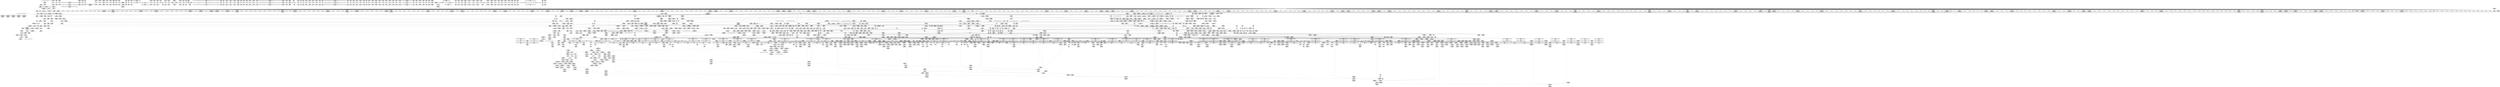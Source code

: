 digraph {
	CE0x4f70af0 [shape=record,shape=Mrecord,label="{CE0x4f70af0|file_mask_to_av:and11|security/selinux/hooks.c,1880|*SummSource*}"]
	CE0x5063680 [shape=record,shape=Mrecord,label="{CE0x5063680|i64*_getelementptr_inbounds_(_28_x_i64_,_28_x_i64_*___llvm_gcov_ctr232,_i64_0,_i64_16)|*Constant*|*SummSource*}"]
	CE0x4f37610 [shape=record,shape=Mrecord,label="{CE0x4f37610|selinux_inode_permission:if.end49}"]
	CE0x50c2f50 [shape=record,shape=Mrecord,label="{CE0x50c2f50|avc_audit_required:denied.1}"]
	CE0x4f951e0 [shape=record,shape=Mrecord,label="{CE0x4f951e0|__validate_creds:tmp3|include/linux/cred.h,173|*SummSink*}"]
	CE0x4f4b610 [shape=record,shape=Mrecord,label="{CE0x4f4b610|i64_24|*Constant*|*SummSink*}"]
	CE0x5063b40 [shape=record,shape=Mrecord,label="{CE0x5063b40|avc_audit_required:tobool|security/selinux/include/avc.h,76|*SummSink*}"]
	CE0x4fa1380 [shape=record,shape=Mrecord,label="{CE0x4fa1380|0:_i16,_12:_i32,_56:_i8*,_:_CRE_2,4_|*MultipleSource*|Function::selinux_inode_permission&Arg::inode::|security/selinux/hooks.c,2857}"]
	CE0x4fbe9f0 [shape=record,shape=Mrecord,label="{CE0x4fbe9f0|0:_i16,_12:_i32,_56:_i8*,_:_CRE_856,864_|*MultipleSource*|Function::selinux_inode_permission&Arg::inode::|security/selinux/hooks.c,2857}"]
	CE0x507d480 [shape=record,shape=Mrecord,label="{CE0x507d480|file_mask_to_av:tmp43|security/selinux/hooks.c,1888|*SummSink*}"]
	CE0x4f795c0 [shape=record,shape=Mrecord,label="{CE0x4f795c0|selinux_inode_permission:call3|security/selinux/hooks.c,2838|*SummSource*}"]
	CE0x4ff7340 [shape=record,shape=Mrecord,label="{CE0x4ff7340|i64*_getelementptr_inbounds_(_15_x_i64_,_15_x_i64_*___llvm_gcov_ctr147,_i64_0,_i64_0)|*Constant*}"]
	CE0x507e7d0 [shape=record,shape=Mrecord,label="{CE0x507e7d0|file_mask_to_av:tmp45|security/selinux/hooks.c,1889|*SummSink*}"]
	CE0x4f71310 [shape=record,shape=Mrecord,label="{CE0x4f71310|avc_audit_required:tmp20|security/selinux/include/avc.h,96}"]
	CE0x50e89c0 [shape=record,shape=Mrecord,label="{CE0x50e89c0|i64*_getelementptr_inbounds_(_11_x_i64_,_11_x_i64_*___llvm_gcov_ctr125,_i64_0,_i64_9)|*Constant*|*SummSource*}"]
	CE0x4f6e540 [shape=record,shape=Mrecord,label="{CE0x4f6e540|i64_1|*Constant*}"]
	CE0x501b8c0 [shape=record,shape=Mrecord,label="{CE0x501b8c0|selinux_inode_permission:conv29|security/selinux/hooks.c,2860|*SummSink*}"]
	CE0x4f78d40 [shape=record,shape=Mrecord,label="{CE0x4f78d40|__validate_creds:bb|*SummSource*}"]
	CE0x50090d0 [shape=record,shape=Mrecord,label="{CE0x50090d0|28:_i32,_32:_i16,_:_CRE_97,98_}"]
	CE0x505a950 [shape=record,shape=Mrecord,label="{CE0x505a950|file_mask_to_av:and1|security/selinux/hooks.c,1875}"]
	CE0x504def0 [shape=record,shape=Mrecord,label="{CE0x504def0|file_mask_to_av:tmp29|security/selinux/hooks.c,1883}"]
	CE0x4f49630 [shape=record,shape=Mrecord,label="{CE0x4f49630|selinux_inode_permission:tmp26|security/selinux/hooks.c,2855|*SummSource*}"]
	CE0x5037400 [shape=record,shape=Mrecord,label="{CE0x5037400|avc_audit_required:and7|security/selinux/include/avc.h,94|*SummSource*}"]
	CE0x4f8d6e0 [shape=record,shape=Mrecord,label="{CE0x4f8d6e0|avc_audit_required:tmp17|security/selinux/include/avc.h,95}"]
	CE0x4f5d4d0 [shape=record,shape=Mrecord,label="{CE0x4f5d4d0|selinux_inode_permission:tmp44|security/selinux/hooks.c,2869|*SummSource*}"]
	CE0x4ff9f10 [shape=record,shape=Mrecord,label="{CE0x4ff9f10|avc_audit_required:if.then11|*SummSink*}"]
	CE0x4f658e0 [shape=record,shape=Mrecord,label="{CE0x4f658e0|_call_void___validate_creds(%struct.cred*_%tmp19,_i8*_getelementptr_inbounds_(_25_x_i8_,_25_x_i8_*_.str3,_i32_0,_i32_0),_i32_2855)_#10,_!dbg_!27757|security/selinux/hooks.c,2855|*SummSink*}"]
	CE0x4f94060 [shape=record,shape=Mrecord,label="{CE0x4f94060|COLLAPSED:_GCMRE___llvm_gcov_ctr155_internal_global_5_x_i64_zeroinitializer:_elem_0:default:}"]
	CE0x4f51c90 [shape=record,shape=Mrecord,label="{CE0x4f51c90|selinux_inode_permission:tmp9|security/selinux/hooks.c,2838|*SummSink*}"]
	CE0x50862c0 [shape=record,shape=Mrecord,label="{CE0x50862c0|get_current:tmp}"]
	CE0x5038130 [shape=record,shape=Mrecord,label="{CE0x5038130|_ret_i32_%retval.0,_!dbg_!27737|security/selinux/hooks.c,2834|*SummSink*}"]
	CE0x507da40 [shape=record,shape=Mrecord,label="{CE0x507da40|i64*_getelementptr_inbounds_(_28_x_i64_,_28_x_i64_*___llvm_gcov_ctr232,_i64_0,_i64_22)|*Constant*}"]
	CE0x50837b0 [shape=record,shape=Mrecord,label="{CE0x50837b0|file_mask_to_av:conv38|security/selinux/hooks.c,1889}"]
	CE0x50508f0 [shape=record,shape=Mrecord,label="{CE0x50508f0|_call_void_mcount()_#3|*SummSink*}"]
	CE0x4fbb490 [shape=record,shape=Mrecord,label="{CE0x4fbb490|0:_i16,_12:_i32,_56:_i8*,_:_CRE_624,628_|*MultipleSource*|Function::selinux_inode_permission&Arg::inode::|security/selinux/hooks.c,2857}"]
	CE0x5001820 [shape=record,shape=Mrecord,label="{CE0x5001820|i64_16|*Constant*|*SummSource*}"]
	CE0x50d6070 [shape=record,shape=Mrecord,label="{CE0x50d6070|audit_inode_permission:tmp13|security/selinux/hooks.c,2833|*SummSink*}"]
	CE0x50c43f0 [shape=record,shape=Mrecord,label="{CE0x50c43f0|avc_audit_required:tmp33|security/selinux/include/avc.h,100}"]
	CE0x4fbf750 [shape=record,shape=Mrecord,label="{CE0x4fbf750|0:_i16,_12:_i32,_56:_i8*,_:_CRE_873,874_}"]
	CE0x50626f0 [shape=record,shape=Mrecord,label="{CE0x50626f0|i8_9|*Constant*|*SummSink*}"]
	CE0x4f6d440 [shape=record,shape=Mrecord,label="{CE0x4f6d440|selinux_inode_permission:bb}"]
	CE0x50138c0 [shape=record,shape=Mrecord,label="{CE0x50138c0|_ret_i32_%rc.0,_!dbg_!27793|security/selinux/avc.c,744}"]
	CE0x4f6a7b0 [shape=record,shape=Mrecord,label="{CE0x4f6a7b0|selinux_inode_permission:do.end|*SummSink*}"]
	CE0x4f9b8b0 [shape=record,shape=Mrecord,label="{CE0x4f9b8b0|selinux_inode_permission:tmp11|security/selinux/hooks.c,2838|*SummSink*}"]
	CE0x507dbb0 [shape=record,shape=Mrecord,label="{CE0x507dbb0|file_mask_to_av:tmp44|security/selinux/hooks.c,1889|*SummSource*}"]
	CE0x5062fe0 [shape=record,shape=Mrecord,label="{CE0x5062fe0|file_mask_to_av:tmp32|security/selinux/hooks.c,1885}"]
	CE0x5011740 [shape=record,shape=Mrecord,label="{CE0x5011740|GLOBAL:avc_has_perm_noaudit|*Constant*}"]
	CE0x4fc6300 [shape=record,shape=Mrecord,label="{CE0x4fc6300|selinux_inode_permission:tmp30|*LoadInst*|security/selinux/hooks.c,2857|*SummSink*}"]
	CE0x505b230 [shape=record,shape=Mrecord,label="{CE0x505b230|file_mask_to_av:tmp23|security/selinux/hooks.c,1881}"]
	CE0x4fa49d0 [shape=record,shape=Mrecord,label="{CE0x4fa49d0|0:_i16,_12:_i32,_56:_i8*,_:_CRE_146,147_}"]
	CE0x5012a90 [shape=record,shape=Mrecord,label="{CE0x5012a90|avc_has_perm_noaudit:tclass|Function::avc_has_perm_noaudit&Arg::tclass::|*SummSink*}"]
	CE0x4f61420 [shape=record,shape=Mrecord,label="{CE0x4f61420|selinux_inode_permission:denied|security/selinux/hooks.c, 2846|*SummSink*}"]
	CE0x505f430 [shape=record,shape=Mrecord,label="{CE0x505f430|avc_audit_required:auditdeny3|security/selinux/include/avc.h,77|*SummSource*}"]
	CE0x4fabf30 [shape=record,shape=Mrecord,label="{CE0x4fabf30|0:_i16,_12:_i32,_56:_i8*,_:_CRE_264,265_}"]
	CE0x5004b00 [shape=record,shape=Mrecord,label="{CE0x5004b00|selinux_inode_permission:lnot43|security/selinux/hooks.c,2869|*SummSink*}"]
	CE0x4fc5f60 [shape=record,shape=Mrecord,label="{CE0x4fc5f60|0:_i16,_12:_i32,_56:_i8*,_:_CRE_1000,1008_|*MultipleSource*|Function::selinux_inode_permission&Arg::inode::|security/selinux/hooks.c,2857}"]
	CE0x4fb5160 [shape=record,shape=Mrecord,label="{CE0x4fb5160|0:_i16,_12:_i32,_56:_i8*,_:_CRE_528,536_|*MultipleSource*|Function::selinux_inode_permission&Arg::inode::|security/selinux/hooks.c,2857}"]
	CE0x4ffdd70 [shape=record,shape=Mrecord,label="{CE0x4ffdd70|__validate_creds:tmp7|include/linux/cred.h,174}"]
	CE0x4fb8650 [shape=record,shape=Mrecord,label="{CE0x4fb8650|0:_i16,_12:_i32,_56:_i8*,_:_CRE_588,589_}"]
	CE0x4f8e0b0 [shape=record,shape=Mrecord,label="{CE0x4f8e0b0|avc_audit_required:conv|security/selinux/include/avc.h,76|*SummSource*}"]
	CE0x4fa4150 [shape=record,shape=Mrecord,label="{CE0x4fa4150|0:_i16,_12:_i32,_56:_i8*,_:_CRE_139,140_}"]
	CE0x50d68c0 [shape=record,shape=Mrecord,label="{CE0x50d68c0|current_sid:tobool|security/selinux/hooks.c,218|*SummSink*}"]
	CE0x5068040 [shape=record,shape=Mrecord,label="{CE0x5068040|_call_void_mcount()_#3|*SummSink*}"]
	CE0x500f860 [shape=record,shape=Mrecord,label="{CE0x500f860|cred_sid:cred|Function::cred_sid&Arg::cred::}"]
	CE0x507a2f0 [shape=record,shape=Mrecord,label="{CE0x507a2f0|file_mask_to_av:av.4}"]
	CE0x4f71af0 [shape=record,shape=Mrecord,label="{CE0x4f71af0|avc_audit_required:tmp21|security/selinux/include/avc.h,96}"]
	CE0x4fadbf0 [shape=record,shape=Mrecord,label="{CE0x4fadbf0|0:_i16,_12:_i32,_56:_i8*,_:_CRE_287,288_}"]
	CE0x4f52660 [shape=record,shape=Mrecord,label="{CE0x4f52660|selinux_inode_permission:entry|*SummSink*}"]
	CE0x500f1f0 [shape=record,shape=Mrecord,label="{CE0x500f1f0|GLOBAL:cred_sid|*Constant*|*SummSource*}"]
	CE0x50c1ce0 [shape=record,shape=Mrecord,label="{CE0x50c1ce0|avc_audit_required:audited.1}"]
	CE0x4f58e40 [shape=record,shape=Mrecord,label="{CE0x4f58e40|slow_avc_audit:result|Function::slow_avc_audit&Arg::result::|*SummSink*}"]
	CE0x4f8e570 [shape=record,shape=Mrecord,label="{CE0x4f8e570|file_mask_to_av:if.then}"]
	CE0x500e2a0 [shape=record,shape=Mrecord,label="{CE0x500e2a0|cred_sid:tmp3}"]
	CE0x4f4b1b0 [shape=record,shape=Mrecord,label="{CE0x4f4b1b0|i64_23|*Constant*|*SummSink*}"]
	CE0x4fab530 [shape=record,shape=Mrecord,label="{CE0x4fab530|0:_i16,_12:_i32,_56:_i8*,_:_CRE_256,257_}"]
	CE0x5075980 [shape=record,shape=Mrecord,label="{CE0x5075980|file_mask_to_av:tmp38|security/selinux/hooks.c,1887}"]
	CE0x5031d90 [shape=record,shape=Mrecord,label="{CE0x5031d90|file_mask_to_av:tmp53}"]
	CE0x501e4e0 [shape=record,shape=Mrecord,label="{CE0x501e4e0|28:_i32,_32:_i16,_:_CRE_71,72_}"]
	CE0x5066290 [shape=record,shape=Mrecord,label="{CE0x5066290|avc_audit_required:lnot|security/selinux/include/avc.h,76}"]
	CE0x500cd60 [shape=record,shape=Mrecord,label="{CE0x500cd60|_call_void_mcount()_#3|*SummSource*}"]
	CE0x504d230 [shape=record,shape=Mrecord,label="{CE0x504d230|i64*_getelementptr_inbounds_(_2_x_i64_,_2_x_i64_*___llvm_gcov_ctr131,_i64_0,_i64_1)|*Constant*|*SummSink*}"]
	CE0x5055930 [shape=record,shape=Mrecord,label="{CE0x5055930|cred_sid:tmp5|security/selinux/hooks.c,196|*SummSource*}"]
	CE0x5011a10 [shape=record,shape=Mrecord,label="{CE0x5011a10|GLOBAL:avc_has_perm_noaudit|*Constant*|*SummSource*}"]
	CE0x5068670 [shape=record,shape=Mrecord,label="{CE0x5068670|i64_512|*Constant*|*SummSource*}"]
	CE0x4fc1910 [shape=record,shape=Mrecord,label="{CE0x4fc1910|0:_i16,_12:_i32,_56:_i8*,_:_CRE_900,901_}"]
	CE0x5054320 [shape=record,shape=Mrecord,label="{CE0x5054320|cred_sid:security|security/selinux/hooks.c,196}"]
	CE0x4fc4bb0 [shape=record,shape=Mrecord,label="{CE0x4fc4bb0|0:_i16,_12:_i32,_56:_i8*,_:_CRE_960,968_|*MultipleSource*|Function::selinux_inode_permission&Arg::inode::|security/selinux/hooks.c,2857}"]
	CE0x50e9ed0 [shape=record,shape=Mrecord,label="{CE0x50e9ed0|current_sid:tmp15|security/selinux/hooks.c,218|*SummSink*}"]
	CE0x4f9f5d0 [shape=record,shape=Mrecord,label="{CE0x4f9f5d0|i32_2855|*Constant*|*SummSource*}"]
	CE0x50d7100 [shape=record,shape=Mrecord,label="{CE0x50d7100|current_sid:tmp10|security/selinux/hooks.c,218|*SummSource*}"]
	CE0x4fa9250 [shape=record,shape=Mrecord,label="{CE0x4fa9250|0:_i16,_12:_i32,_56:_i8*,_:_CRE_204,205_}"]
	CE0x4fb6e90 [shape=record,shape=Mrecord,label="{CE0x4fb6e90|0:_i16,_12:_i32,_56:_i8*,_:_CRE_569,570_}"]
	CE0x500c260 [shape=record,shape=Mrecord,label="{CE0x500c260|file_mask_to_av:tmp16|security/selinux/hooks.c,1878}"]
	CE0x50658c0 [shape=record,shape=Mrecord,label="{CE0x50658c0|current_sid:call|security/selinux/hooks.c,218|*SummSource*}"]
	CE0x4f9ffe0 [shape=record,shape=Mrecord,label="{CE0x4f9ffe0|_ret_void,_!dbg_!27722|include/linux/cred.h,175|*SummSource*}"]
	CE0x4f9fac0 [shape=record,shape=Mrecord,label="{CE0x4f9fac0|__validate_creds:line|Function::__validate_creds&Arg::line::}"]
	CE0x506b040 [shape=record,shape=Mrecord,label="{CE0x506b040|file_mask_to_av:tmp}"]
	CE0x506bb50 [shape=record,shape=Mrecord,label="{CE0x506bb50|avc_audit_required:tmp3|security/selinux/include/avc.h,76|*SummSink*}"]
	CE0x4fc0dd0 [shape=record,shape=Mrecord,label="{CE0x4fc0dd0|0:_i16,_12:_i32,_56:_i8*,_:_CRE_891,892_}"]
	CE0x4fb1f40 [shape=record,shape=Mrecord,label="{CE0x4fb1f40|avc_audit_required:deniedp|Function::avc_audit_required&Arg::deniedp::|*SummSource*}"]
	CE0x5084fd0 [shape=record,shape=Mrecord,label="{CE0x5084fd0|i32_1|*Constant*}"]
	CE0x4fa2a10 [shape=record,shape=Mrecord,label="{CE0x4fa2a10|0:_i16,_12:_i32,_56:_i8*,_:_CRE_64,72_|*MultipleSource*|Function::selinux_inode_permission&Arg::inode::|security/selinux/hooks.c,2857}"]
	CE0x50d47b0 [shape=record,shape=Mrecord,label="{CE0x50d47b0|audit_inode_permission:tmp10|security/selinux/hooks.c,2832|*SummSource*}"]
	CE0x4f514c0 [shape=record,shape=Mrecord,label="{CE0x4f514c0|selinux_inode_permission:tmp10|security/selinux/hooks.c,2838}"]
	CE0x5083eb0 [shape=record,shape=Mrecord,label="{CE0x5083eb0|file_mask_to_av:av.5|*SummSink*}"]
	CE0x4f923e0 [shape=record,shape=Mrecord,label="{CE0x4f923e0|0:_i32,_4:_i32,_8:_i32,_12:_i32,_:_CMRE_0,4_|*MultipleSource*|security/selinux/hooks.c,196|security/selinux/hooks.c,197|*LoadInst*|security/selinux/hooks.c,196}"]
	CE0x5062550 [shape=record,shape=Mrecord,label="{CE0x5062550|i8_9|*Constant*|*SummSource*}"]
	CE0x4f78b00 [shape=record,shape=Mrecord,label="{CE0x4f78b00|__validate_creds:bb}"]
	CE0x4fffa20 [shape=record,shape=Mrecord,label="{CE0x4fffa20|i64*_getelementptr_inbounds_(_2_x_i64_,_2_x_i64_*___llvm_gcov_ctr98,_i64_0,_i64_1)|*Constant*}"]
	CE0x501ce40 [shape=record,shape=Mrecord,label="{CE0x501ce40|file_mask_to_av:mask|Function::file_mask_to_av&Arg::mask::|*SummSource*}"]
	CE0x4fa8c10 [shape=record,shape=Mrecord,label="{CE0x4fa8c10|0:_i16,_12:_i32,_56:_i8*,_:_CRE_199,200_}"]
	CE0x50c6520 [shape=record,shape=Mrecord,label="{CE0x50c6520|slow_avc_audit:audited|Function::slow_avc_audit&Arg::audited::|*SummSource*}"]
	CE0x501e020 [shape=record,shape=Mrecord,label="{CE0x501e020|28:_i32,_32:_i16,_:_CRE_67,68_}"]
	CE0x504e010 [shape=record,shape=Mrecord,label="{CE0x504e010|file_mask_to_av:tmp29|security/selinux/hooks.c,1883|*SummSource*}"]
	CE0x4f8ca10 [shape=record,shape=Mrecord,label="{CE0x4f8ca10|file_mask_to_av:conv9|security/selinux/hooks.c,1878}"]
	CE0x504bfd0 [shape=record,shape=Mrecord,label="{CE0x504bfd0|__validate_creds:if.end|*SummSink*}"]
	CE0x4f642d0 [shape=record,shape=Mrecord,label="{CE0x4f642d0|_call_void___validate_creds(%struct.cred*_%tmp19,_i8*_getelementptr_inbounds_(_25_x_i8_,_25_x_i8_*_.str3,_i32_0,_i32_0),_i32_2855)_#10,_!dbg_!27757|security/selinux/hooks.c,2855}"]
	CE0x505c8d0 [shape=record,shape=Mrecord,label="{CE0x505c8d0|file_mask_to_av:tmp18|security/selinux/hooks.c,1880}"]
	CE0x4fb3b40 [shape=record,shape=Mrecord,label="{CE0x4fb3b40|0:_i16,_12:_i32,_56:_i8*,_:_CRE_481,482_}"]
	CE0x500ec30 [shape=record,shape=Mrecord,label="{CE0x500ec30|_call_void_mcount()_#3|*SummSink*}"]
	CE0x5018ed0 [shape=record,shape=Mrecord,label="{CE0x5018ed0|selinux_inode_permission:tmp40|security/selinux/hooks.c,2865}"]
	CE0x4f70de0 [shape=record,shape=Mrecord,label="{CE0x4f70de0|i64_10|*Constant*}"]
	CE0x4fc4a20 [shape=record,shape=Mrecord,label="{CE0x4fc4a20|0:_i16,_12:_i32,_56:_i8*,_:_CRE_952,960_|*MultipleSource*|Function::selinux_inode_permission&Arg::inode::|security/selinux/hooks.c,2857}"]
	CE0x4f60680 [shape=record,shape=Mrecord,label="{CE0x4f60680|i64*_getelementptr_inbounds_(_26_x_i64_,_26_x_i64_*___llvm_gcov_ctr231,_i64_0,_i64_12)|*Constant*|*SummSource*}"]
	CE0x50096c0 [shape=record,shape=Mrecord,label="{CE0x50096c0|28:_i32,_32:_i16,_:_CRE_102,103_}"]
	CE0x4f69dc0 [shape=record,shape=Mrecord,label="{CE0x4f69dc0|selinux_inode_permission:tmp1|*SummSource*}"]
	CE0x4f56f30 [shape=record,shape=Mrecord,label="{CE0x4f56f30|i8*_getelementptr_inbounds_(_45_x_i8_,_45_x_i8_*_.str12,_i32_0,_i32_0)|*Constant*|*SummSink*}"]
	CE0x4ffe5a0 [shape=record,shape=Mrecord,label="{CE0x4ffe5a0|i64*_getelementptr_inbounds_(_5_x_i64_,_5_x_i64_*___llvm_gcov_ctr155,_i64_0,_i64_4)|*Constant*}"]
	CE0x4f75a40 [shape=record,shape=Mrecord,label="{CE0x4f75a40|selinux_inode_permission:tmp36|security/selinux/hooks.c,2858|*SummSink*}"]
	CE0x4f61b40 [shape=record,shape=Mrecord,label="{CE0x4f61b40|selinux_inode_permission:if.end53|*SummSink*}"]
	CE0x5044fa0 [shape=record,shape=Mrecord,label="{CE0x5044fa0|file_mask_to_av:av.1|*SummSource*}"]
	CE0x4fab2b0 [shape=record,shape=Mrecord,label="{CE0x4fab2b0|0:_i16,_12:_i32,_56:_i8*,_:_CRE_254,255_}"]
	"CONST[source:0(mediator),value:0(static)][purpose:{operation}][SnkIdx:7]"
	CE0x50e3940 [shape=record,shape=Mrecord,label="{CE0x50e3940|current_sid:if.end|*SummSink*}"]
	CE0x5005bf0 [shape=record,shape=Mrecord,label="{CE0x5005bf0|selinux_inode_permission:expval46|security/selinux/hooks.c,2869|*SummSink*}"]
	CE0x4f67080 [shape=record,shape=Mrecord,label="{CE0x4f67080|selinux_inode_permission:if.end20}"]
	CE0x4fb2020 [shape=record,shape=Mrecord,label="{CE0x4fb2020|_ret_i32_%audited.2,_!dbg_!27748|security/selinux/include/avc.h,101}"]
	CE0x505c100 [shape=record,shape=Mrecord,label="{CE0x505c100|file_mask_to_av:tmp5|security/selinux/hooks.c,1874}"]
	CE0x4fb3780 [shape=record,shape=Mrecord,label="{CE0x4fb3780|0:_i16,_12:_i32,_56:_i8*,_:_CRE_478,479_}"]
	CE0x4f3c710 [shape=record,shape=Mrecord,label="{CE0x4f3c710|GLOBAL:__llvm_gcov_ctr231|Global_var:__llvm_gcov_ctr231}"]
	CE0x505b7b0 [shape=record,shape=Mrecord,label="{CE0x505b7b0|i64_9|*Constant*|*SummSource*}"]
	CE0x4fc5740 [shape=record,shape=Mrecord,label="{CE0x4fc5740|0:_i16,_12:_i32,_56:_i8*,_:_CRE_982,983_}"]
	CE0x4f8f700 [shape=record,shape=Mrecord,label="{CE0x4f8f700|get_current:tmp2|*SummSink*}"]
	CE0x50416f0 [shape=record,shape=Mrecord,label="{CE0x50416f0|get_current:bb|*SummSink*}"]
	CE0x50c0db0 [shape=record,shape=Mrecord,label="{CE0x50c0db0|avc_audit_required:tmp29|*LoadInst*|security/selinux/include/avc.h,99|*SummSource*}"]
	CE0x50078b0 [shape=record,shape=Mrecord,label="{CE0x50078b0|selinux_inode_permission:tmp41|security/selinux/hooks.c,2865|*SummSource*}"]
	CE0x504b6b0 [shape=record,shape=Mrecord,label="{CE0x504b6b0|__validate_creds:tobool|include/linux/cred.h,173}"]
	CE0x5046ae0 [shape=record,shape=Mrecord,label="{CE0x5046ae0|file_mask_to_av:conv20|security/selinux/hooks.c,1883|*SummSink*}"]
	CE0x50855d0 [shape=record,shape=Mrecord,label="{CE0x50855d0|current_sid:sid|security/selinux/hooks.c,220|*SummSource*}"]
	CE0x4fc1b90 [shape=record,shape=Mrecord,label="{CE0x4fc1b90|0:_i16,_12:_i32,_56:_i8*,_:_CRE_902,903_}"]
	CE0x4f9ab00 [shape=record,shape=Mrecord,label="{CE0x4f9ab00|i32_0|*Constant*}"]
	CE0x5036e00 [shape=record,shape=Mrecord,label="{CE0x5036e00|_call_void_mcount()_#3}"]
	CE0x5073e80 [shape=record,shape=Mrecord,label="{CE0x5073e80|GLOBAL:__llvm_gcov_ctr147|Global_var:__llvm_gcov_ctr147|*SummSink*}"]
	CE0x4f71270 [shape=record,shape=Mrecord,label="{CE0x4f71270|i64*_getelementptr_inbounds_(_2_x_i64_,_2_x_i64_*___llvm_gcov_ctr98,_i64_0,_i64_0)|*Constant*|*SummSink*}"]
	CE0x4fb1c50 [shape=record,shape=Mrecord,label="{CE0x4fb1c50|avc_audit_required:deniedp|Function::avc_audit_required&Arg::deniedp::}"]
	CE0x4fb5f90 [shape=record,shape=Mrecord,label="{CE0x4fb5f90|0:_i16,_12:_i32,_56:_i8*,_:_CRE_557,558_}"]
	CE0x5035ea0 [shape=record,shape=Mrecord,label="{CE0x5035ea0|avc_audit_required:tmp}"]
	CE0x50d4440 [shape=record,shape=Mrecord,label="{CE0x50d4440|current_sid:land.lhs.true2|*SummSink*}"]
	CE0x4fc3850 [shape=record,shape=Mrecord,label="{CE0x4fc3850|0:_i16,_12:_i32,_56:_i8*,_:_CRE_925,926_}"]
	CE0x4f68cc0 [shape=record,shape=Mrecord,label="{CE0x4f68cc0|i64*_getelementptr_inbounds_(_26_x_i64_,_26_x_i64_*___llvm_gcov_ctr231,_i64_0,_i64_1)|*Constant*|*SummSink*}"]
	CE0x5004cc0 [shape=record,shape=Mrecord,label="{CE0x5004cc0|selinux_inode_permission:lnot.ext44|security/selinux/hooks.c,2869}"]
	CE0x4faa770 [shape=record,shape=Mrecord,label="{CE0x4faa770|0:_i16,_12:_i32,_56:_i8*,_:_CRE_245,246_}"]
	CE0x50b5e40 [shape=record,shape=Mrecord,label="{CE0x50b5e40|avc_audit_required:if.end15|*SummSink*}"]
	CE0x4f47400 [shape=record,shape=Mrecord,label="{CE0x4f47400|GLOBAL:lockdep_rcu_suspicious|*Constant*}"]
	CE0x4fc2a90 [shape=record,shape=Mrecord,label="{CE0x4fc2a90|0:_i16,_12:_i32,_56:_i8*,_:_CRE_914,915_}"]
	CE0x500e550 [shape=record,shape=Mrecord,label="{CE0x500e550|_call_void_mcount()_#3}"]
	CE0x4f9c160 [shape=record,shape=Mrecord,label="{CE0x4f9c160|audit_inode_permission:entry|*SummSink*}"]
	CE0x5011f90 [shape=record,shape=Mrecord,label="{CE0x5011f90|avc_has_perm_noaudit:tclass|Function::avc_has_perm_noaudit&Arg::tclass::}"]
	CE0x4ffb0f0 [shape=record,shape=Mrecord,label="{CE0x4ffb0f0|audit_inode_permission:i_security|security/selinux/hooks.c,2823|*SummSink*}"]
	CE0x505a550 [shape=record,shape=Mrecord,label="{CE0x505a550|audit_inode_permission:ad|security/selinux/hooks.c, 2822|*SummSink*}"]
	"CONST[source:2(external),value:0(static)][purpose:{operation}][SrcIdx:20]"
	CE0x5084150 [shape=record,shape=Mrecord,label="{CE0x5084150|file_mask_to_av:and40|security/selinux/hooks.c,1890}"]
	CE0x504ebd0 [shape=record,shape=Mrecord,label="{CE0x504ebd0|__validate_creds:if.end}"]
	CE0x4fff3f0 [shape=record,shape=Mrecord,label="{CE0x4fff3f0|__validate_creds:tmp9|include/linux/cred.h,175|*SummSource*}"]
	CE0x5072550 [shape=record,shape=Mrecord,label="{CE0x5072550|file_mask_to_av:if.else25|*SummSource*}"]
	CE0x5059ff0 [shape=record,shape=Mrecord,label="{CE0x5059ff0|file_mask_to_av:tobool12|security/selinux/hooks.c,1880|*SummSource*}"]
	CE0x4fab8f0 [shape=record,shape=Mrecord,label="{CE0x4fab8f0|0:_i16,_12:_i32,_56:_i8*,_:_CRE_259,260_}"]
	CE0x50dfda0 [shape=record,shape=Mrecord,label="{CE0x50dfda0|current_sid:tmp12|security/selinux/hooks.c,218|*SummSink*}"]
	CE0x50dbe10 [shape=record,shape=Mrecord,label="{CE0x50dbe10|GLOBAL:__llvm_gcov_ctr125|Global_var:__llvm_gcov_ctr125|*SummSource*}"]
	CE0x4fafb30 [shape=record,shape=Mrecord,label="{CE0x4fafb30|0:_i16,_12:_i32,_56:_i8*,_:_CRE_472,473_}"]
	CE0x4f4d850 [shape=record,shape=Mrecord,label="{CE0x4f4d850|selinux_inode_permission:tobool18|security/selinux/hooks.c,2852}"]
	CE0x501ddc0 [shape=record,shape=Mrecord,label="{CE0x501ddc0|28:_i32,_32:_i16,_:_CRE_65,66_}"]
	CE0x50eccb0 [shape=record,shape=Mrecord,label="{CE0x50eccb0|current_sid:cred|security/selinux/hooks.c,218}"]
	CE0x50c7cf0 [shape=record,shape=Mrecord,label="{CE0x50c7cf0|audit_inode_permission:tmp8|security/selinux/hooks.c,2831|*SummSink*}"]
	CE0x4faa8b0 [shape=record,shape=Mrecord,label="{CE0x4faa8b0|0:_i16,_12:_i32,_56:_i8*,_:_CRE_246,247_}"]
	CE0x4fc6460 [shape=record,shape=Mrecord,label="{CE0x4fc6460|i32_512|*Constant*|*SummSource*}"]
	CE0x4f99500 [shape=record,shape=Mrecord,label="{CE0x4f99500|selinux_inode_permission:and15|security/selinux/hooks.c,2848}"]
	CE0x500a040 [shape=record,shape=Mrecord,label="{CE0x500a040|28:_i32,_32:_i16,_:_CRE_110,111_}"]
	CE0x5034430 [shape=record,shape=Mrecord,label="{CE0x5034430|i64*_getelementptr_inbounds_(_2_x_i64_,_2_x_i64_*___llvm_gcov_ctr131,_i64_0,_i64_0)|*Constant*}"]
	CE0x5008ae0 [shape=record,shape=Mrecord,label="{CE0x5008ae0|28:_i32,_32:_i16,_:_CRE_92,93_}"]
	CE0x507ceb0 [shape=record,shape=Mrecord,label="{CE0x507ceb0|file_mask_to_av:tmp42|security/selinux/hooks.c,1888|*SummSource*}"]
	CE0x50c4190 [shape=record,shape=Mrecord,label="{CE0x50c4190|i64*_getelementptr_inbounds_(_15_x_i64_,_15_x_i64_*___llvm_gcov_ctr147,_i64_0,_i64_14)|*Constant*|*SummSink*}"]
	CE0x4fb6fd0 [shape=record,shape=Mrecord,label="{CE0x4fb6fd0|0:_i16,_12:_i32,_56:_i8*,_:_CRE_570,571_}"]
	CE0x4ff5100 [shape=record,shape=Mrecord,label="{CE0x4ff5100|file_mask_to_av:conv3|security/selinux/hooks.c,1876|*SummSink*}"]
	CE0x4f5c800 [shape=record,shape=Mrecord,label="{CE0x4f5c800|i64_18|*Constant*|*SummSource*}"]
	CE0x5009a50 [shape=record,shape=Mrecord,label="{CE0x5009a50|28:_i32,_32:_i16,_:_CRE_105,106_}"]
	CE0x50c1b30 [shape=record,shape=Mrecord,label="{CE0x50c1b30|avc_audit_required:denied.0|*SummSink*}"]
	CE0x507dff0 [shape=record,shape=Mrecord,label="{CE0x507dff0|file_mask_to_av:tmp44|security/selinux/hooks.c,1889|*SummSink*}"]
	CE0x500ba00 [shape=record,shape=Mrecord,label="{CE0x500ba00|file_mask_to_av:tmp9|security/selinux/hooks.c,1875|*SummSink*}"]
	CE0x4f914d0 [shape=record,shape=Mrecord,label="{CE0x4f914d0|file_mask_to_av:tmp11|security/selinux/hooks.c,1876|*SummSink*}"]
	CE0x507b3a0 [shape=record,shape=Mrecord,label="{CE0x507b3a0|file_mask_to_av:and33|security/selinux/hooks.c,1888|*SummSink*}"]
	CE0x4ffc780 [shape=record,shape=Mrecord,label="{CE0x4ffc780|avc_audit_required:tmp15|security/selinux/include/avc.h,94|*SummSink*}"]
	CE0x4f94dd0 [shape=record,shape=Mrecord,label="{CE0x4f94dd0|audit_inode_permission:inode1|security/selinux/hooks.c,2827|*SummSource*}"]
	CE0x506af30 [shape=record,shape=Mrecord,label="{CE0x506af30|i64*_getelementptr_inbounds_(_28_x_i64_,_28_x_i64_*___llvm_gcov_ctr232,_i64_0,_i64_0)|*Constant*|*SummSink*}"]
	CE0x50dc530 [shape=record,shape=Mrecord,label="{CE0x50dc530|current_sid:bb|*SummSink*}"]
	CE0x50dfc70 [shape=record,shape=Mrecord,label="{CE0x50dfc70|current_sid:tmp12|security/selinux/hooks.c,218|*SummSource*}"]
	CE0x5068ec0 [shape=record,shape=Mrecord,label="{CE0x5068ec0|file_mask_to_av:tmp1|*SummSink*}"]
	CE0x4f79eb0 [shape=record,shape=Mrecord,label="{CE0x4f79eb0|GLOBAL:get_current|*Constant*|*SummSink*}"]
	CE0x4ff4010 [shape=record,shape=Mrecord,label="{CE0x4ff4010|i64*_getelementptr_inbounds_(_2_x_i64_,_2_x_i64_*___llvm_gcov_ctr131,_i64_0,_i64_0)|*Constant*|*SummSource*}"]
	CE0x507b2e0 [shape=record,shape=Mrecord,label="{CE0x507b2e0|file_mask_to_av:and33|security/selinux/hooks.c,1888|*SummSource*}"]
	CE0x4f4bb40 [shape=record,shape=Mrecord,label="{CE0x4f4bb40|file_mask_to_av:tmp47|security/selinux/hooks.c,1890|*SummSource*}"]
	CE0x4f5a920 [shape=record,shape=Mrecord,label="{CE0x4f5a920|i32_(i32,_i32,_i16,_i32,_i32,_i32,_i32,_%struct.common_audit_data*,_i32)*_bitcast_(i32_(i32,_i32,_i16,_i32,_i32,_i32,_i32,_%struct.common_audit_data.495*,_i32)*_slow_avc_audit_to_i32_(i32,_i32,_i16,_i32,_i32,_i32,_i32,_%struct.common_audit_data*,_i32)*)|*Constant*}"]
	CE0x4f99b20 [shape=record,shape=Mrecord,label="{CE0x4f99b20|selinux_inode_permission:tobool16|security/selinux/hooks.c,2848|*SummSink*}"]
	CE0x4f56930 [shape=record,shape=Mrecord,label="{CE0x4f56930|i32_2838|*Constant*|*SummSink*}"]
	CE0x5047720 [shape=record,shape=Mrecord,label="{CE0x5047720|0:_i32,_4:_i32,_8:_i32,_12:_i32,_:_CMRE_20,24_|*MultipleSource*|security/selinux/hooks.c,196|security/selinux/hooks.c,197|*LoadInst*|security/selinux/hooks.c,196}"]
	CE0x5054020 [shape=record,shape=Mrecord,label="{CE0x5054020|file_mask_to_av:tobool27|security/selinux/hooks.c,1886}"]
	CE0x501f580 [shape=record,shape=Mrecord,label="{CE0x501f580|28:_i32,_32:_i16,_:_CRE_85,86_}"]
	CE0x5047970 [shape=record,shape=Mrecord,label="{CE0x5047970|file_mask_to_av:tmp32|security/selinux/hooks.c,1885|*SummSink*}"]
	CE0x4f70e50 [shape=record,shape=Mrecord,label="{CE0x4f70e50|file_mask_to_av:tobool12|security/selinux/hooks.c,1880}"]
	CE0x5044410 [shape=record,shape=Mrecord,label="{CE0x5044410|avc_audit_required:tmp2|*LoadInst*|security/selinux/include/avc.h,75}"]
	CE0x5010ab0 [shape=record,shape=Mrecord,label="{CE0x5010ab0|selinux_inode_permission:tmp38|*LoadInst*|security/selinux/hooks.c,2863}"]
	CE0x5008c10 [shape=record,shape=Mrecord,label="{CE0x5008c10|28:_i32,_32:_i16,_:_CRE_93,94_}"]
	CE0x4f49a80 [shape=record,shape=Mrecord,label="{CE0x4f49a80|selinux_inode_permission:tmp26|security/selinux/hooks.c,2855|*SummSink*}"]
	CE0x4fa7e50 [shape=record,shape=Mrecord,label="{CE0x4fa7e50|0:_i16,_12:_i32,_56:_i8*,_:_CRE_188,189_}"]
	CE0x4f69910 [shape=record,shape=Mrecord,label="{CE0x4f69910|_call_void_mcount()_#3|*SummSink*}"]
	CE0x4f88e80 [shape=record,shape=Mrecord,label="{CE0x4f88e80|GLOBAL:selinux_inode_permission.__warned|Global_var:selinux_inode_permission.__warned}"]
	CE0x4fac2f0 [shape=record,shape=Mrecord,label="{CE0x4fac2f0|0:_i16,_12:_i32,_56:_i8*,_:_CRE_267,268_}"]
	CE0x4f75fe0 [shape=record,shape=Mrecord,label="{CE0x4f75fe0|selinux_inode_permission:i_mode|security/selinux/hooks.c,2860|*SummSource*}"]
	CE0x50391f0 [shape=record,shape=Mrecord,label="{CE0x50391f0|selinux_inode_permission:tmp49|security/selinux/hooks.c,2873}"]
	CE0x4fa7310 [shape=record,shape=Mrecord,label="{CE0x4fa7310|0:_i16,_12:_i32,_56:_i8*,_:_CRE_179,180_}"]
	CE0x5030480 [shape=record,shape=Mrecord,label="{CE0x5030480|file_mask_to_av:conv43|security/selinux/hooks.c,1891}"]
	CE0x50d34d0 [shape=record,shape=Mrecord,label="{CE0x50d34d0|i64*_getelementptr_inbounds_(_6_x_i64_,_6_x_i64_*___llvm_gcov_ctr233,_i64_0,_i64_5)|*Constant*|*SummSink*}"]
	CE0x4ffbc60 [shape=record,shape=Mrecord,label="{CE0x4ffbc60|avc_audit_required:if.else12}"]
	CE0x4f9ce60 [shape=record,shape=Mrecord,label="{CE0x4f9ce60|audit_inode_permission:audited|Function::audit_inode_permission&Arg::audited::|*SummSource*}"]
	CE0x50eb820 [shape=record,shape=Mrecord,label="{CE0x50eb820|i64*_getelementptr_inbounds_(_11_x_i64_,_11_x_i64_*___llvm_gcov_ctr125,_i64_0,_i64_10)|*Constant*|*SummSink*}"]
	CE0x50c3360 [shape=record,shape=Mrecord,label="{CE0x50c3360|avc_audit_required:denied.1|*SummSink*}"]
	CE0x5017360 [shape=record,shape=Mrecord,label="{CE0x5017360|28:_i32,_32:_i16,_:_CRE_51,52_}"]
	CE0x50c5c00 [shape=record,shape=Mrecord,label="{CE0x50c5c00|slow_avc_audit:tclass|Function::slow_avc_audit&Arg::tclass::|*SummSink*}"]
	CE0x4f89a80 [shape=record,shape=Mrecord,label="{CE0x4f89a80|selinux_inode_permission:tmp8|security/selinux/hooks.c,2838|*SummSink*}"]
	CE0x4fc1cd0 [shape=record,shape=Mrecord,label="{CE0x4fc1cd0|0:_i16,_12:_i32,_56:_i8*,_:_CRE_903,904_}"]
	CE0x4ff2d00 [shape=record,shape=Mrecord,label="{CE0x4ff2d00|file_mask_to_av:tobool5|security/selinux/hooks.c,1877}"]
	CE0x5020b60 [shape=record,shape=Mrecord,label="{CE0x5020b60|selinux_inode_permission:sid32|security/selinux/hooks.c,2865|*SummSink*}"]
	CE0x5055680 [shape=record,shape=Mrecord,label="{CE0x5055680|cred_sid:tmp4|*LoadInst*|security/selinux/hooks.c,196|*SummSink*}"]
	CE0x4f96250 [shape=record,shape=Mrecord,label="{CE0x4f96250|GLOBAL:__llvm_gcov_ctr155|Global_var:__llvm_gcov_ctr155}"]
	CE0x5064750 [shape=record,shape=Mrecord,label="{CE0x5064750|file_mask_to_av:and17|security/selinux/hooks.c,1882}"]
	CE0x50147d0 [shape=record,shape=Mrecord,label="{CE0x50147d0|avc_audit_required:requested|Function::avc_audit_required&Arg::requested::|*SummSink*}"]
	CE0x4fb7ed0 [shape=record,shape=Mrecord,label="{CE0x4fb7ed0|0:_i16,_12:_i32,_56:_i8*,_:_CRE_582,583_}"]
	CE0x4f5a6a0 [shape=record,shape=Mrecord,label="{CE0x4f5a6a0|audit_inode_permission:call2|security/selinux/hooks.c,2829|*SummSource*}"]
	CE0x5009cb0 [shape=record,shape=Mrecord,label="{CE0x5009cb0|28:_i32,_32:_i16,_:_CRE_107,108_}"]
	CE0x5016fc0 [shape=record,shape=Mrecord,label="{CE0x5016fc0|28:_i32,_32:_i16,_:_CRE_49,50_}"]
	CE0x5049bb0 [shape=record,shape=Mrecord,label="{CE0x5049bb0|i64*_getelementptr_inbounds_(_28_x_i64_,_28_x_i64_*___llvm_gcov_ctr232,_i64_0,_i64_15)|*Constant*}"]
	CE0x4f53f80 [shape=record,shape=Mrecord,label="{CE0x4f53f80|selinux_inode_permission:do.end22}"]
	CE0x4f6f290 [shape=record,shape=Mrecord,label="{CE0x4f6f290|selinux_inode_permission:if.end|*SummSink*}"]
	CE0x5003790 [shape=record,shape=Mrecord,label="{CE0x5003790|selinux_inode_permission:tmp35|security/selinux/hooks.c,2858}"]
	CE0x5063f00 [shape=record,shape=Mrecord,label="{CE0x5063f00|i32_16384|*Constant*|*SummSink*}"]
	CE0x50100d0 [shape=record,shape=Mrecord,label="{CE0x50100d0|i32_10|*Constant*}"]
	CE0x5010e60 [shape=record,shape=Mrecord,label="{CE0x5010e60|selinux_inode_permission:tmp39|security/selinux/hooks.c,2863}"]
	CE0x50ea430 [shape=record,shape=Mrecord,label="{CE0x50ea430|current_sid:tmp16|security/selinux/hooks.c,218|*SummSource*}"]
	CE0x5050ce0 [shape=record,shape=Mrecord,label="{CE0x5050ce0|avc_audit_required:tmp1|*SummSource*}"]
	CE0x4fa0350 [shape=record,shape=Mrecord,label="{CE0x4fa0350|i32_4|*Constant*|*SummSink*}"]
	CE0x50e5a20 [shape=record,shape=Mrecord,label="{CE0x50e5a20|current_sid:tmp11|security/selinux/hooks.c,218|*SummSource*}"]
	CE0x4ffe020 [shape=record,shape=Mrecord,label="{CE0x4ffe020|__validate_creds:tmp7|include/linux/cred.h,174|*SummSink*}"]
	CE0x4f50080 [shape=record,shape=Mrecord,label="{CE0x4f50080|selinux_inode_permission:tmp23|security/selinux/hooks.c,2852|*SummSink*}"]
	CE0x50843e0 [shape=record,shape=Mrecord,label="{CE0x50843e0|file_mask_to_av:and40|security/selinux/hooks.c,1890|*SummSource*}"]
	CE0x5064620 [shape=record,shape=Mrecord,label="{CE0x5064620|i32_2|*Constant*|*SummSink*}"]
	CE0x4fbedd0 [shape=record,shape=Mrecord,label="{CE0x4fbedd0|0:_i16,_12:_i32,_56:_i8*,_:_CRE_866,867_}"]
	CE0x504f340 [shape=record,shape=Mrecord,label="{CE0x504f340|file_mask_to_av:tmp17|security/selinux/hooks.c,1878}"]
	CE0x4fa2df0 [shape=record,shape=Mrecord,label="{CE0x4fa2df0|0:_i16,_12:_i32,_56:_i8*,_:_CRE_76,80_|*MultipleSource*|Function::selinux_inode_permission&Arg::inode::|security/selinux/hooks.c,2857}"]
	CE0x4f9b3b0 [shape=record,shape=Mrecord,label="{CE0x4f9b3b0|selinux_inode_permission:tmp11|security/selinux/hooks.c,2838}"]
	CE0x5060880 [shape=record,shape=Mrecord,label="{CE0x5060880|file_mask_to_av:tmp2|security/selinux/hooks.c,1874|*SummSource*}"]
	CE0x50390f0 [shape=record,shape=Mrecord,label="{CE0x50390f0|i64_22|*Constant*|*SummSink*}"]
	CE0x4f5f950 [shape=record,shape=Mrecord,label="{CE0x4f5f950|0:_i32,_:_SCMR:_elem_0:default:}"]
	CE0x50481e0 [shape=record,shape=Mrecord,label="{CE0x50481e0|cred_sid:tmp6|security/selinux/hooks.c,197|*SummSource*}"]
	CE0x4f97620 [shape=record,shape=Mrecord,label="{CE0x4f97620|GLOBAL:creds_are_invalid|*Constant*|*SummSink*}"]
	CE0x5006f60 [shape=record,shape=Mrecord,label="{CE0x5006f60|selinux_inode_permission:tobool34|security/selinux/hooks.c,2867|*SummSink*}"]
	CE0x4fc6540 [shape=record,shape=Mrecord,label="{CE0x4fc6540|selinux_inode_permission:and23|security/selinux/hooks.c,2857|*SummSource*}"]
	CE0x50697d0 [shape=record,shape=Mrecord,label="{CE0x50697d0|file_mask_to_av:tmp24|security/selinux/hooks.c,1882|*SummSink*}"]
	CE0x4f9fb30 [shape=record,shape=Mrecord,label="{CE0x4f9fb30|__validate_creds:line|Function::__validate_creds&Arg::line::|*SummSource*}"]
	CE0x504fac0 [shape=record,shape=Mrecord,label="{CE0x504fac0|file_mask_to_av:tmp7|security/selinux/hooks.c,1875|*SummSource*}"]
	CE0x506bf70 [shape=record,shape=Mrecord,label="{CE0x506bf70|file_mask_to_av:bb|*SummSink*}"]
	CE0x505e960 [shape=record,shape=Mrecord,label="{CE0x505e960|file_mask_to_av:tmp3|security/selinux/hooks.c,1874|*SummSource*}"]
	CE0x507f0a0 [shape=record,shape=Mrecord,label="{CE0x507f0a0|file_mask_to_av:conv36|security/selinux/hooks.c,1889|*SummSource*}"]
	CE0x50330c0 [shape=record,shape=Mrecord,label="{CE0x50330c0|i64*_getelementptr_inbounds_(_28_x_i64_,_28_x_i64_*___llvm_gcov_ctr232,_i64_0,_i64_27)|*Constant*|*SummSink*}"]
	CE0x504af00 [shape=record,shape=Mrecord,label="{CE0x504af00|file_mask_to_av:if.end47}"]
	CE0x500a2a0 [shape=record,shape=Mrecord,label="{CE0x500a2a0|28:_i32,_32:_i16,_:_CRE_112,113_}"]
	CE0x5044dc0 [shape=record,shape=Mrecord,label="{CE0x5044dc0|file_mask_to_av:av.1}"]
	CE0x5018cd0 [shape=record,shape=Mrecord,label="{CE0x5018cd0|28:_i32,_32:_i16,_:_CRE_200,208_|*MultipleSource*|*LoadInst*|security/selinux/hooks.c,2863|security/selinux/hooks.c,2863|security/selinux/hooks.c,2865}"]
	CE0x4faca70 [shape=record,shape=Mrecord,label="{CE0x4faca70|0:_i16,_12:_i32,_56:_i8*,_:_CRE_273,274_}"]
	CE0x50e4180 [shape=record,shape=Mrecord,label="{CE0x50e4180|GLOBAL:current_sid.__warned|Global_var:current_sid.__warned|*SummSink*}"]
	CE0x50313c0 [shape=record,shape=Mrecord,label="{CE0x50313c0|file_mask_to_av:av.6|*SummSource*}"]
	CE0x4f9c970 [shape=record,shape=Mrecord,label="{CE0x4f9c970|audit_inode_permission:perms|Function::audit_inode_permission&Arg::perms::|*SummSource*}"]
	CE0x4f6edc0 [shape=record,shape=Mrecord,label="{CE0x4f6edc0|COLLAPSED:_GCMRE___llvm_gcov_ctr231_internal_global_26_x_i64_zeroinitializer:_elem_0:default:}"]
	CE0x5076f80 [shape=record,shape=Mrecord,label="{CE0x5076f80|file_mask_to_av:tmp36|security/selinux/hooks.c,1886|*SummSource*}"]
	CE0x50052a0 [shape=record,shape=Mrecord,label="{CE0x50052a0|selinux_inode_permission:conv45|security/selinux/hooks.c,2869}"]
	CE0x4fbf4d0 [shape=record,shape=Mrecord,label="{CE0x4fbf4d0|0:_i16,_12:_i32,_56:_i8*,_:_CRE_871,872_}"]
	CE0x507a150 [shape=record,shape=Mrecord,label="{CE0x507a150|i64_8388608|*Constant*|*SummSource*}"]
	CE0x50137a0 [shape=record,shape=Mrecord,label="{CE0x50137a0|avc_has_perm_noaudit:flags|Function::avc_has_perm_noaudit&Arg::flags::|*SummSink*}"]
	CE0x501d6a0 [shape=record,shape=Mrecord,label="{CE0x501d6a0|28:_i32,_32:_i16,_:_CRE_59,60_}"]
	CE0x50bf2d0 [shape=record,shape=Mrecord,label="{CE0x50bf2d0|avc_audit_required:tmp28|security/selinux/include/avc.h,99}"]
	CE0x5010b20 [shape=record,shape=Mrecord,label="{CE0x5010b20|selinux_inode_permission:tmp38|*LoadInst*|security/selinux/hooks.c,2863|*SummSource*}"]
	CE0x4f6ea70 [shape=record,shape=Mrecord,label="{CE0x4f6ea70|i64*_getelementptr_inbounds_(_26_x_i64_,_26_x_i64_*___llvm_gcov_ctr231,_i64_0,_i64_0)|*Constant*|*SummSource*}"]
	CE0x4f6bca0 [shape=record,shape=Mrecord,label="{CE0x4f6bca0|i32_128|*Constant*}"]
	CE0x50497a0 [shape=record,shape=Mrecord,label="{CE0x50497a0|file_mask_to_av:if.then6|*SummSink*}"]
	CE0x506f000 [shape=record,shape=Mrecord,label="{CE0x506f000|file_mask_to_av:if.then13|*SummSource*}"]
	CE0x506b690 [shape=record,shape=Mrecord,label="{CE0x506b690|file_mask_to_av:conv16|security/selinux/hooks.c,1881}"]
	CE0x4fba310 [shape=record,shape=Mrecord,label="{CE0x4fba310|0:_i16,_12:_i32,_56:_i8*,_:_CRE_611,612_}"]
	CE0x62b8250 [shape=record,shape=Mrecord,label="{CE0x62b8250|selinux_inode_permission:if.end53}"]
	CE0x5048ac0 [shape=record,shape=Mrecord,label="{CE0x5048ac0|__validate_creds:lnot|include/linux/cred.h,173|*SummSink*}"]
	CE0x4f37560 [shape=record,shape=Mrecord,label="{CE0x4f37560|selinux_inode_permission:if.then48|*SummSink*}"]
	CE0x4f8e230 [shape=record,shape=Mrecord,label="{CE0x4f8e230|file_mask_to_av:if.end39}"]
	CE0x5031f10 [shape=record,shape=Mrecord,label="{CE0x5031f10|file_mask_to_av:tmp53|*SummSource*}"]
	CE0x5046ef0 [shape=record,shape=Mrecord,label="{CE0x5046ef0|0:_i32,_4:_i32,_8:_i32,_12:_i32,_:_CMRE_12,16_|*MultipleSource*|security/selinux/hooks.c,196|security/selinux/hooks.c,197|*LoadInst*|security/selinux/hooks.c,196}"]
	CE0x5069fd0 [shape=record,shape=Mrecord,label="{CE0x5069fd0|i64_13|*Constant*}"]
	CE0x4fa0640 [shape=record,shape=Mrecord,label="{CE0x4fa0640|selinux_inode_permission:inode|Function::selinux_inode_permission&Arg::inode::}"]
	CE0x50c2780 [shape=record,shape=Mrecord,label="{CE0x50c2780|i64*_getelementptr_inbounds_(_15_x_i64_,_15_x_i64_*___llvm_gcov_ctr147,_i64_0,_i64_13)|*Constant*|*SummSource*}"]
	CE0x4f53460 [shape=record,shape=Mrecord,label="{CE0x4f53460|selinux_inode_permission:tmp6|security/selinux/hooks.c,2838|*SummSink*}"]
	CE0x4f5fb80 [shape=record,shape=Mrecord,label="{CE0x4f5fb80|selinux_inode_permission:tmp48|security/selinux/hooks.c,2872|*SummSource*}"]
	CE0x4f73950 [shape=record,shape=Mrecord,label="{CE0x4f73950|i64*_getelementptr_inbounds_(_26_x_i64_,_26_x_i64_*___llvm_gcov_ctr231,_i64_0,_i64_8)|*Constant*}"]
	CE0x5043e10 [shape=record,shape=Mrecord,label="{CE0x5043e10|file_mask_to_av:tmp19|security/selinux/hooks.c,1880|*SummSource*}"]
	CE0x4fa3d70 [shape=record,shape=Mrecord,label="{CE0x4fa3d70|0:_i16,_12:_i32,_56:_i8*,_:_CRE_137,138_}"]
	CE0x4f54ac0 [shape=record,shape=Mrecord,label="{CE0x4f54ac0|selinux_inode_permission:denied|security/selinux/hooks.c, 2846|*SummSource*}"]
	CE0x50ea930 [shape=record,shape=Mrecord,label="{CE0x50ea930|_call_void_lockdep_rcu_suspicious(i8*_getelementptr_inbounds_(_25_x_i8_,_25_x_i8_*_.str3,_i32_0,_i32_0),_i32_218,_i8*_getelementptr_inbounds_(_45_x_i8_,_45_x_i8_*_.str12,_i32_0,_i32_0))_#10,_!dbg_!27727|security/selinux/hooks.c,218}"]
	CE0x4f3c890 [shape=record,shape=Mrecord,label="{CE0x4f3c890|selinux_inode_permission:tmp6|security/selinux/hooks.c,2838}"]
	CE0x4fbd880 [shape=record,shape=Mrecord,label="{CE0x4fbd880|0:_i16,_12:_i32,_56:_i8*,_:_CRE_776,792_|*MultipleSource*|Function::selinux_inode_permission&Arg::inode::|security/selinux/hooks.c,2857}"]
	CE0x4f47ae0 [shape=record,shape=Mrecord,label="{CE0x4f47ae0|i32_2838|*Constant*}"]
	CE0x4f5fec0 [shape=record,shape=Mrecord,label="{CE0x4f5fec0|GLOBAL:audit_inode_permission|*Constant*}"]
	CE0x50c64b0 [shape=record,shape=Mrecord,label="{CE0x50c64b0|slow_avc_audit:audited|Function::slow_avc_audit&Arg::audited::}"]
	CE0x506ce50 [shape=record,shape=Mrecord,label="{CE0x506ce50|file_mask_to_av:if.end32|*SummSource*}"]
	CE0x4f937d0 [shape=record,shape=Mrecord,label="{CE0x4f937d0|cred_sid:tmp1}"]
	CE0x4faf270 [shape=record,shape=Mrecord,label="{CE0x4faf270|0:_i16,_12:_i32,_56:_i8*,_:_CRE_305,306_}"]
	CE0x4faf9f0 [shape=record,shape=Mrecord,label="{CE0x4faf9f0|0:_i16,_12:_i32,_56:_i8*,_:_CRE_311,312_}"]
	CE0x5063d10 [shape=record,shape=Mrecord,label="{CE0x5063d10|i32_16384|*Constant*}"]
	CE0x5079e80 [shape=record,shape=Mrecord,label="{CE0x5079e80|file_mask_to_av:conv29|security/selinux/hooks.c,1887|*SummSink*}"]
	CE0x4fbe040 [shape=record,shape=Mrecord,label="{CE0x4fbe040|0:_i16,_12:_i32,_56:_i8*,_:_CRE_816,824_|*MultipleSource*|Function::selinux_inode_permission&Arg::inode::|security/selinux/hooks.c,2857}"]
	CE0x4f4d0b0 [shape=record,shape=Mrecord,label="{CE0x4f4d0b0|selinux_inode_permission:call50|security/selinux/hooks.c,2872|*SummSource*}"]
	CE0x50e4b90 [shape=record,shape=Mrecord,label="{CE0x50e4b90|current_sid:if.end}"]
	CE0x4fa7f90 [shape=record,shape=Mrecord,label="{CE0x4fa7f90|0:_i16,_12:_i32,_56:_i8*,_:_CRE_189,190_}"]
	CE0x50470e0 [shape=record,shape=Mrecord,label="{CE0x50470e0|file_mask_to_av:tmp10|security/selinux/hooks.c,1876}"]
	CE0x5036b40 [shape=record,shape=Mrecord,label="{CE0x5036b40|avc_audit_required:tmp1|*SummSink*}"]
	CE0x505c6b0 [shape=record,shape=Mrecord,label="{CE0x505c6b0|avc_audit_required:neg|security/selinux/include/avc.h,75|*SummSource*}"]
	CE0x4f6bb20 [shape=record,shape=Mrecord,label="{CE0x4f6bb20|selinux_inode_permission:tmp19|security/selinux/hooks.c,2838|*SummSource*}"]
	CE0x4f9dec0 [shape=record,shape=Mrecord,label="{CE0x4f9dec0|audit_inode_permission:flags|Function::audit_inode_permission&Arg::flags::|*SummSink*}"]
	CE0x4f8b080 [shape=record,shape=Mrecord,label="{CE0x4f8b080|i64_17|*Constant*|*SummSource*}"]
	CE0x4fa0750 [shape=record,shape=Mrecord,label="{CE0x4fa0750|selinux_inode_permission:inode|Function::selinux_inode_permission&Arg::inode::|*SummSource*}"]
	CE0x505c970 [shape=record,shape=Mrecord,label="{CE0x505c970|file_mask_to_av:tmp18|security/selinux/hooks.c,1880|*SummSource*}"]
	CE0x50b5640 [shape=record,shape=Mrecord,label="{CE0x50b5640|avc_audit_required:tmp16|security/selinux/include/avc.h,94}"]
	CE0x4f6ed50 [shape=record,shape=Mrecord,label="{CE0x4f6ed50|selinux_inode_permission:tmp}"]
	CE0x4ff5cb0 [shape=record,shape=Mrecord,label="{CE0x4ff5cb0|avc_audit_required:tmp19|security/selinux/include/avc.h,96|*SummSource*}"]
	CE0x4f7a060 [shape=record,shape=Mrecord,label="{CE0x4f7a060|GLOBAL:llvm.expect.i64|*Constant*|*SummSink*}"]
	CE0x4faf630 [shape=record,shape=Mrecord,label="{CE0x4faf630|0:_i16,_12:_i32,_56:_i8*,_:_CRE_308,309_}"]
	CE0x4f64600 [shape=record,shape=Mrecord,label="{CE0x4f64600|selinux_inode_permission:tmp1|*SummSink*}"]
	CE0x5030410 [shape=record,shape=Mrecord,label="{CE0x5030410|file_mask_to_av:or44|security/selinux/hooks.c,1891}"]
	CE0x5001d60 [shape=record,shape=Mrecord,label="{CE0x5001d60|i64_15|*Constant*}"]
	CE0x4f5cb80 [shape=record,shape=Mrecord,label="{CE0x4f5cb80|selinux_inode_permission:tmp42|security/selinux/hooks.c,2869|*SummSink*}"]
	CE0x4f63b90 [shape=record,shape=Mrecord,label="{CE0x4f63b90|GLOBAL:__validate_creds|*Constant*|*SummSink*}"]
	CE0x5004940 [shape=record,shape=Mrecord,label="{CE0x5004940|selinux_inode_permission:lnot43|security/selinux/hooks.c,2869|*SummSource*}"]
	CE0x5064840 [shape=record,shape=Mrecord,label="{CE0x5064840|avc_audit_required:tmp6|security/selinux/include/avc.h,76|*SummSource*}"]
	CE0x4f5c5d0 [shape=record,shape=Mrecord,label="{CE0x4f5c5d0|selinux_inode_permission:tmp43|security/selinux/hooks.c,2869}"]
	CE0x4fb6490 [shape=record,shape=Mrecord,label="{CE0x4fb6490|0:_i16,_12:_i32,_56:_i8*,_:_CRE_561,562_}"]
	CE0x507cc20 [shape=record,shape=Mrecord,label="{CE0x507cc20|file_mask_to_av:tmp42|security/selinux/hooks.c,1888}"]
	CE0x504f480 [shape=record,shape=Mrecord,label="{CE0x504f480|i64_4|*Constant*}"]
	CE0x503ab00 [shape=record,shape=Mrecord,label="{CE0x503ab00|selinux_inode_permission:tmp53|security/selinux/hooks.c,2874}"]
	CE0x4ff48d0 [shape=record,shape=Mrecord,label="{CE0x4ff48d0|__validate_creds:lnot1|include/linux/cred.h,173|*SummSink*}"]
	CE0x5045e70 [shape=record,shape=Mrecord,label="{CE0x5045e70|i32_8|*Constant*}"]
	CE0x50320b0 [shape=record,shape=Mrecord,label="{CE0x50320b0|file_mask_to_av:tmp53|*SummSink*}"]
	CE0x4faf3b0 [shape=record,shape=Mrecord,label="{CE0x4faf3b0|0:_i16,_12:_i32,_56:_i8*,_:_CRE_306,307_}"]
	CE0x4fa6190 [shape=record,shape=Mrecord,label="{CE0x4fa6190|0:_i16,_12:_i32,_56:_i8*,_:_CRE_165,166_}"]
	CE0x50c3920 [shape=record,shape=Mrecord,label="{CE0x50c3920|avc_audit_required:audited.2|*SummSink*}"]
	CE0x4f7a8d0 [shape=record,shape=Mrecord,label="{CE0x4f7a8d0|get_current:entry}"]
	CE0x501d2e0 [shape=record,shape=Mrecord,label="{CE0x501d2e0|_ret_i32_%av.7,_!dbg_!27757|security/selinux/hooks.c,1894|*SummSource*}"]
	CE0x5031960 [shape=record,shape=Mrecord,label="{CE0x5031960|i64*_getelementptr_inbounds_(_28_x_i64_,_28_x_i64_*___llvm_gcov_ctr232,_i64_0,_i64_26)|*Constant*}"]
	CE0x50089b0 [shape=record,shape=Mrecord,label="{CE0x50089b0|28:_i32,_32:_i16,_:_CRE_91,92_}"]
	CE0x505c420 [shape=record,shape=Mrecord,label="{CE0x505c420|avc_audit_required:and|security/selinux/include/avc.h,75}"]
	CE0x4f5bb80 [shape=record,shape=Mrecord,label="{CE0x4f5bb80|audit_inode_permission:tobool|security/selinux/hooks.c,2831|*SummSource*}"]
	CE0x50e7740 [shape=record,shape=Mrecord,label="{CE0x50e7740|i64*_getelementptr_inbounds_(_11_x_i64_,_11_x_i64_*___llvm_gcov_ctr125,_i64_0,_i64_8)|*Constant*|*SummSource*}"]
	CE0x4f61590 [shape=record,shape=Mrecord,label="{CE0x4f61590|i64*_getelementptr_inbounds_(_26_x_i64_,_26_x_i64_*___llvm_gcov_ctr231,_i64_0,_i64_1)|*Constant*|*SummSource*}"]
	CE0x4f53970 [shape=record,shape=Mrecord,label="{CE0x4f53970|selinux_inode_permission:tmp7|security/selinux/hooks.c,2838|*SummSink*}"]
	CE0x507b9e0 [shape=record,shape=Mrecord,label="{CE0x507b9e0|i64_21|*Constant*}"]
	CE0x5007a70 [shape=record,shape=Mrecord,label="{CE0x5007a70|selinux_inode_permission:tmp41|security/selinux/hooks.c,2865|*SummSink*}"]
	CE0x4fa31d0 [shape=record,shape=Mrecord,label="{CE0x4fa31d0|0:_i16,_12:_i32,_56:_i8*,_:_CRE_88,96_|*MultipleSource*|Function::selinux_inode_permission&Arg::inode::|security/selinux/hooks.c,2857}"]
	CE0x50460a0 [shape=record,shape=Mrecord,label="{CE0x50460a0|i32_8|*Constant*|*SummSource*}"]
	CE0x506ee20 [shape=record,shape=Mrecord,label="{CE0x506ee20|current_sid:tmp}"]
	CE0x4f4c0c0 [shape=record,shape=Mrecord,label="{CE0x4f4c0c0|file_mask_to_av:tmp48|security/selinux/hooks.c,1890|*SummSource*}"]
	CE0x4fc5370 [shape=record,shape=Mrecord,label="{CE0x4fc5370|0:_i16,_12:_i32,_56:_i8*,_:_CRE_979,980_}"]
	"CONST[source:0(mediator),value:2(dynamic)][purpose:{subject}][SnkIdx:0]"
	CE0x5058f10 [shape=record,shape=Mrecord,label="{CE0x5058f10|file_mask_to_av:tmp5|security/selinux/hooks.c,1874|*SummSink*}"]
	CE0x507c2b0 [shape=record,shape=Mrecord,label="{CE0x507c2b0|i64_20|*Constant*|*SummSink*}"]
	CE0x4fbced0 [shape=record,shape=Mrecord,label="{CE0x4fbced0|0:_i16,_12:_i32,_56:_i8*,_:_CRE_736,740_|*MultipleSource*|Function::selinux_inode_permission&Arg::inode::|security/selinux/hooks.c,2857}"]
	CE0x503fc10 [shape=record,shape=Mrecord,label="{CE0x503fc10|avc_audit_required:tmp23|security/selinux/include/avc.h,96}"]
	CE0x5006460 [shape=record,shape=Mrecord,label="{CE0x5006460|i64_19|*Constant*}"]
	CE0x4f934b0 [shape=record,shape=Mrecord,label="{CE0x4f934b0|i64_6|*Constant*|*SummSource*}"]
	CE0x4faec30 [shape=record,shape=Mrecord,label="{CE0x4faec30|0:_i16,_12:_i32,_56:_i8*,_:_CRE_300,301_}"]
	CE0x504cfa0 [shape=record,shape=Mrecord,label="{CE0x504cfa0|file_mask_to_av:tmp12|security/selinux/hooks.c,1877}"]
	CE0x50da190 [shape=record,shape=Mrecord,label="{CE0x50da190|current_sid:tmp14|security/selinux/hooks.c,218|*SummSource*}"]
	CE0x50192d0 [shape=record,shape=Mrecord,label="{CE0x50192d0|selinux_inode_permission:tmp40|security/selinux/hooks.c,2865|*SummSink*}"]
	CE0x5019d20 [shape=record,shape=Mrecord,label="{CE0x5019d20|selinux_inode_permission:call37|security/selinux/hooks.c,2866}"]
	CE0x504a860 [shape=record,shape=Mrecord,label="{CE0x504a860|file_mask_to_av:tmp7|security/selinux/hooks.c,1875}"]
	CE0x4f8d230 [shape=record,shape=Mrecord,label="{CE0x4f8d230|file_mask_to_av:conv7|security/selinux/hooks.c,1878|*SummSource*}"]
	CE0x50c7480 [shape=record,shape=Mrecord,label="{CE0x50c7480|GLOBAL:__llvm_gcov_ctr233|Global_var:__llvm_gcov_ctr233|*SummSink*}"]
	CE0x4fbe800 [shape=record,shape=Mrecord,label="{CE0x4fbe800|0:_i16,_12:_i32,_56:_i8*,_:_CRE_848,856_|*MultipleSource*|Function::selinux_inode_permission&Arg::inode::|security/selinux/hooks.c,2857}"]
	CE0x4f94440 [shape=record,shape=Mrecord,label="{CE0x4f94440|__validate_creds:expval|include/linux/cred.h,173|*SummSource*}"]
	"CONST[source:1(input),value:2(dynamic)][purpose:{operation}][SrcIdx:27]"
	CE0x50ec380 [shape=record,shape=Mrecord,label="{CE0x50ec380|current_sid:call4|security/selinux/hooks.c,218|*SummSource*}"]
	CE0x5036680 [shape=record,shape=Mrecord,label="{CE0x5036680|avc_audit_required:auditdeny6|security/selinux/include/avc.h,94|*SummSource*}"]
	CE0x4fb06a0 [shape=record,shape=Mrecord,label="{CE0x4fb06a0|0:_i16,_12:_i32,_56:_i8*,_:_CRE_360,376_|*MultipleSource*|Function::selinux_inode_permission&Arg::inode::|security/selinux/hooks.c,2857}"]
	CE0x4fba1d0 [shape=record,shape=Mrecord,label="{CE0x4fba1d0|0:_i16,_12:_i32,_56:_i8*,_:_CRE_610,611_}"]
	CE0x4fc7890 [shape=record,shape=Mrecord,label="{CE0x4fc7890|selinux_inode_permission:lnot.ext|security/selinux/hooks.c,2857|*SummSource*}"]
	CE0x50ebc20 [shape=record,shape=Mrecord,label="{CE0x50ebc20|current_sid:tmp20|security/selinux/hooks.c,218|*SummSink*}"]
	CE0x4f72f70 [shape=record,shape=Mrecord,label="{CE0x4f72f70|i1_true|*Constant*}"]
	CE0x50c1940 [shape=record,shape=Mrecord,label="{CE0x50c1940|avc_audit_required:denied.0|*SummSource*}"]
	CE0x4f715f0 [shape=record,shape=Mrecord,label="{CE0x4f715f0|avc_audit_required:tmp20|security/selinux/include/avc.h,96|*SummSink*}"]
	CE0x4f99110 [shape=record,shape=Mrecord,label="{CE0x4f99110|i32_16|*Constant*|*SummSink*}"]
	CE0x4f6be40 [shape=record,shape=Mrecord,label="{CE0x4f6be40|selinux_inode_permission:tmp19|security/selinux/hooks.c,2838|*SummSink*}"]
	CE0x4f45120 [shape=record,shape=Mrecord,label="{CE0x4f45120|selinux_inode_permission:tmp28|security/selinux/hooks.c,2855|*SummSource*}"]
	CE0x4fbc900 [shape=record,shape=Mrecord,label="{CE0x4fbc900|0:_i16,_12:_i32,_56:_i8*,_:_CRE_704,712_|*MultipleSource*|Function::selinux_inode_permission&Arg::inode::|security/selinux/hooks.c,2857}"]
	CE0x5053fb0 [shape=record,shape=Mrecord,label="{CE0x5053fb0|i64_17|*Constant*}"]
	CE0x4faf4f0 [shape=record,shape=Mrecord,label="{CE0x4faf4f0|0:_i16,_12:_i32,_56:_i8*,_:_CRE_307,308_}"]
	CE0x50188a0 [shape=record,shape=Mrecord,label="{CE0x50188a0|28:_i32,_32:_i16,_:_CRE_184,192_|*MultipleSource*|*LoadInst*|security/selinux/hooks.c,2863|security/selinux/hooks.c,2863|security/selinux/hooks.c,2865}"]
	CE0x4f4e420 [shape=record,shape=Mrecord,label="{CE0x4f4e420|i64_11|*Constant*}"]
	CE0x4fb4180 [shape=record,shape=Mrecord,label="{CE0x4fb4180|0:_i16,_12:_i32,_56:_i8*,_:_CRE_486,487_}"]
	CE0x4fb31a0 [shape=record,shape=Mrecord,label="{CE0x4fb31a0|selinux_inode_permission:lnot41|security/selinux/hooks.c,2869}"]
	CE0x50379e0 [shape=record,shape=Mrecord,label="{CE0x50379e0|i64*_getelementptr_inbounds_(_11_x_i64_,_11_x_i64_*___llvm_gcov_ctr125,_i64_0,_i64_1)|*Constant*}"]
	CE0x4ffac20 [shape=record,shape=Mrecord,label="{CE0x4ffac20|avc_audit_required:if.then|*SummSource*}"]
	CE0x5075810 [shape=record,shape=Mrecord,label="{CE0x5075810|file_mask_to_av:tmp37|security/selinux/hooks.c,1886|*SummSink*}"]
	CE0x5068a40 [shape=record,shape=Mrecord,label="{CE0x5068a40|avc_audit_required:lnot1|security/selinux/include/avc.h,76|*SummSink*}"]
	CE0x5085380 [shape=record,shape=Mrecord,label="{CE0x5085380|current_sid:sid|security/selinux/hooks.c,220}"]
	CE0x5014c20 [shape=record,shape=Mrecord,label="{CE0x5014c20|avc_audit_required:avd|Function::avc_audit_required&Arg::avd::|*SummSource*}"]
	CE0x4f7af90 [shape=record,shape=Mrecord,label="{CE0x4f7af90|get_current:tmp4|./arch/x86/include/asm/current.h,14|*SummSink*}"]
	CE0x50541c0 [shape=record,shape=Mrecord,label="{CE0x50541c0|file_mask_to_av:tobool27|security/selinux/hooks.c,1886|*SummSink*}"]
	CE0x4fa8850 [shape=record,shape=Mrecord,label="{CE0x4fa8850|0:_i16,_12:_i32,_56:_i8*,_:_CRE_196,197_}"]
	CE0x506ed10 [shape=record,shape=Mrecord,label="{CE0x506ed10|i64*_getelementptr_inbounds_(_11_x_i64_,_11_x_i64_*___llvm_gcov_ctr125,_i64_0,_i64_0)|*Constant*|*SummSink*}"]
	CE0x5015010 [shape=record,shape=Mrecord,label="{CE0x5015010|avc_audit_required:result|Function::avc_audit_required&Arg::result::|*SummSource*}"]
	CE0x50d1590 [shape=record,shape=Mrecord,label="{CE0x50d1590|audit_inode_permission:tmp4|security/selinux/hooks.c,2829|*SummSink*}"]
	CE0x5034120 [shape=record,shape=Mrecord,label="{CE0x5034120|cred_sid:bb}"]
	CE0x501ead0 [shape=record,shape=Mrecord,label="{CE0x501ead0|28:_i32,_32:_i16,_:_CRE_76,77_}"]
	CE0x4f8e360 [shape=record,shape=Mrecord,label="{CE0x4f8e360|file_mask_to_av:if.end39|*SummSource*}"]
	CE0x507ef40 [shape=record,shape=Mrecord,label="{CE0x507ef40|file_mask_to_av:conv36|security/selinux/hooks.c,1889}"]
	CE0x504fdf0 [shape=record,shape=Mrecord,label="{CE0x504fdf0|avc_audit_required:tmp18|security/selinux/include/avc.h,95}"]
	CE0x501bcd0 [shape=record,shape=Mrecord,label="{CE0x501bcd0|selinux_inode_permission:call30|security/selinux/hooks.c,2860|*SummSource*}"]
	CE0x4f3c780 [shape=record,shape=Mrecord,label="{CE0x4f3c780|selinux_inode_permission:tmp5|security/selinux/hooks.c,2838|*SummSink*}"]
	CE0x50e3c60 [shape=record,shape=Mrecord,label="{CE0x50e3c60|current_sid:if.then|*SummSink*}"]
	CE0x4f896d0 [shape=record,shape=Mrecord,label="{CE0x4f896d0|0:_i8,_:_GCMR_selinux_inode_permission.__warned_internal_global_i8_0,_section_.data.unlikely_,_align_1:_elem_0:default:}"]
	CE0x50575c0 [shape=record,shape=Mrecord,label="{CE0x50575c0|avc_audit_required:tmp11|security/selinux/include/avc.h,94|*SummSource*}"]
	CE0x50dfed0 [shape=record,shape=Mrecord,label="{CE0x50dfed0|i64*_getelementptr_inbounds_(_11_x_i64_,_11_x_i64_*___llvm_gcov_ctr125,_i64_0,_i64_6)|*Constant*|*SummSource*}"]
	CE0x5065510 [shape=record,shape=Mrecord,label="{CE0x5065510|file_mask_to_av:tmp23|security/selinux/hooks.c,1881|*SummSource*}"]
	CE0x5054f30 [shape=record,shape=Mrecord,label="{CE0x5054f30|cred_sid:security|security/selinux/hooks.c,196|*SummSink*}"]
	CE0x500b920 [shape=record,shape=Mrecord,label="{CE0x500b920|file_mask_to_av:tmp9|security/selinux/hooks.c,1875|*SummSource*}"]
	CE0x507a8d0 [shape=record,shape=Mrecord,label="{CE0x507a8d0|file_mask_to_av:conv31|security/selinux/hooks.c,1887}"]
	CE0x50eb180 [shape=record,shape=Mrecord,label="{CE0x50eb180|GLOBAL:lockdep_rcu_suspicious|*Constant*}"]
	CE0x4fc3490 [shape=record,shape=Mrecord,label="{CE0x4fc3490|0:_i16,_12:_i32,_56:_i8*,_:_CRE_922,923_}"]
	CE0x4fb92d0 [shape=record,shape=Mrecord,label="{CE0x4fb92d0|0:_i16,_12:_i32,_56:_i8*,_:_CRE_598,599_}"]
	CE0x5035f10 [shape=record,shape=Mrecord,label="{CE0x5035f10|audit_inode_permission:tmp}"]
	CE0x4ffd280 [shape=record,shape=Mrecord,label="{CE0x4ffd280|i32_3|*Constant*}"]
	CE0x4f45bb0 [shape=record,shape=Mrecord,label="{CE0x4f45bb0|__validate_creds:cred|Function::__validate_creds&Arg::cred::}"]
	CE0x4f52e50 [shape=record,shape=Mrecord,label="{CE0x4f52e50|get_current:tmp|*SummSource*}"]
	CE0x50146d0 [shape=record,shape=Mrecord,label="{CE0x50146d0|avc_audit_required:requested|Function::avc_audit_required&Arg::requested::|*SummSource*}"]
	CE0x4f6a680 [shape=record,shape=Mrecord,label="{CE0x4f6a680|selinux_inode_permission:do.end|*SummSource*}"]
	CE0x500e6b0 [shape=record,shape=Mrecord,label="{CE0x500e6b0|file_mask_to_av:conv3|security/selinux/hooks.c,1876|*SummSource*}"]
	CE0x504d0e0 [shape=record,shape=Mrecord,label="{CE0x504d0e0|i64*_getelementptr_inbounds_(_2_x_i64_,_2_x_i64_*___llvm_gcov_ctr131,_i64_0,_i64_1)|*Constant*|*SummSource*}"]
	CE0x50d4e90 [shape=record,shape=Mrecord,label="{CE0x50d4e90|audit_inode_permission:tmp11|security/selinux/hooks.c,2832|*SummSink*}"]
	CE0x4fc7380 [shape=record,shape=Mrecord,label="{CE0x4fc7380|selinux_inode_permission:lnot25|security/selinux/hooks.c,2857|*SummSource*}"]
	CE0x4f64d70 [shape=record,shape=Mrecord,label="{CE0x4f64d70|file_mask_to_av:and4|security/selinux/hooks.c,1877|*SummSource*}"]
	CE0x50754e0 [shape=record,shape=Mrecord,label="{CE0x50754e0|file_mask_to_av:tmp37|security/selinux/hooks.c,1886}"]
	CE0x4f66860 [shape=record,shape=Mrecord,label="{CE0x4f66860|i64*_getelementptr_inbounds_(_26_x_i64_,_26_x_i64_*___llvm_gcov_ctr231,_i64_0,_i64_6)|*Constant*|*SummSink*}"]
	CE0x504d690 [shape=record,shape=Mrecord,label="{CE0x504d690|i64_8192|*Constant*|*SummSource*}"]
	CE0x4f9b6f0 [shape=record,shape=Mrecord,label="{CE0x4f9b6f0|selinux_inode_permission:tmp11|security/selinux/hooks.c,2838|*SummSource*}"]
	CE0x4faf8b0 [shape=record,shape=Mrecord,label="{CE0x4faf8b0|0:_i16,_12:_i32,_56:_i8*,_:_CRE_310,311_}"]
	CE0x506c3b0 [shape=record,shape=Mrecord,label="{CE0x506c3b0|audit_inode_permission:bb|*SummSource*}"]
	CE0x50c54f0 [shape=record,shape=Mrecord,label="{CE0x50c54f0|audit_inode_permission:if.end|*SummSource*}"]
	CE0x50d5e40 [shape=record,shape=Mrecord,label="{CE0x50d5e40|audit_inode_permission:tmp13|security/selinux/hooks.c,2833}"]
	CE0x4fa02e0 [shape=record,shape=Mrecord,label="{CE0x4fa02e0|i32_4|*Constant*|*SummSource*}"]
	CE0x501c850 [shape=record,shape=Mrecord,label="{CE0x501c850|file_mask_to_av:mode|Function::file_mask_to_av&Arg::mode::|*SummSource*}"]
	CE0x505afd0 [shape=record,shape=Mrecord,label="{CE0x505afd0|i64*_getelementptr_inbounds_(_28_x_i64_,_28_x_i64_*___llvm_gcov_ctr232,_i64_0,_i64_11)|*Constant*|*SummSink*}"]
	CE0x4f8b8c0 [shape=record,shape=Mrecord,label="{CE0x4f8b8c0|avc_audit_required:if.else|*SummSource*}"]
	CE0x506c290 [shape=record,shape=Mrecord,label="{CE0x506c290|audit_inode_permission:return|*SummSink*}"]
	CE0x4f92090 [shape=record,shape=Mrecord,label="{CE0x4f92090|cred_sid:sid|security/selinux/hooks.c,197|*SummSink*}"]
	CE0x4f945b0 [shape=record,shape=Mrecord,label="{CE0x4f945b0|i32_4|*Constant*}"]
	CE0x5051cb0 [shape=record,shape=Mrecord,label="{CE0x5051cb0|file_mask_to_av:tmp17|security/selinux/hooks.c,1878|*SummSink*}"]
	CE0x500fd10 [shape=record,shape=Mrecord,label="{CE0x500fd10|_ret_i32_%tmp6,_!dbg_!27716|security/selinux/hooks.c,197|*SummSource*}"]
	CE0x4fb6710 [shape=record,shape=Mrecord,label="{CE0x4fb6710|0:_i16,_12:_i32,_56:_i8*,_:_CRE_563,564_}"]
	CE0x4ff2990 [shape=record,shape=Mrecord,label="{CE0x4ff2990|i64*_getelementptr_inbounds_(_5_x_i64_,_5_x_i64_*___llvm_gcov_ctr155,_i64_0,_i64_3)|*Constant*}"]
	CE0x4fb7250 [shape=record,shape=Mrecord,label="{CE0x4fb7250|0:_i16,_12:_i32,_56:_i8*,_:_CRE_572,573_}"]
	CE0x4ff8e30 [shape=record,shape=Mrecord,label="{CE0x4ff8e30|avc_audit_required:bb|*SummSink*}"]
	CE0x501e3b0 [shape=record,shape=Mrecord,label="{CE0x501e3b0|28:_i32,_32:_i16,_:_CRE_70,71_}"]
	CE0x5039720 [shape=record,shape=Mrecord,label="{CE0x5039720|selinux_inode_permission:tmp50|security/selinux/hooks.c,2873|*SummSource*}"]
	CE0x5054870 [shape=record,shape=Mrecord,label="{CE0x5054870|file_mask_to_av:conv22|security/selinux/hooks.c,1883|*SummSink*}"]
	CE0x50b5c00 [shape=record,shape=Mrecord,label="{CE0x50b5c00|audit_inode_permission:tmp2|*LoadInst*|security/selinux/hooks.c,2823|*SummSource*}"]
	CE0x50186a0 [shape=record,shape=Mrecord,label="{CE0x50186a0|28:_i32,_32:_i16,_:_CRE_168,184_|*MultipleSource*|*LoadInst*|security/selinux/hooks.c,2863|security/selinux/hooks.c,2863|security/selinux/hooks.c,2865}"]
	CE0x5047c80 [shape=record,shape=Mrecord,label="{CE0x5047c80|file_mask_to_av:tmp33|security/selinux/hooks.c,1885|*SummSource*}"]
	CE0x507cfe0 [shape=record,shape=Mrecord,label="{CE0x507cfe0|file_mask_to_av:tmp42|security/selinux/hooks.c,1888|*SummSink*}"]
	CE0x5057e60 [shape=record,shape=Mrecord,label="{CE0x5057e60|i32_8|*Constant*|*SummSink*}"]
	CE0x503a090 [shape=record,shape=Mrecord,label="{CE0x503a090|selinux_inode_permission:tmp52|security/selinux/hooks.c,2873}"]
	CE0x50dc440 [shape=record,shape=Mrecord,label="{CE0x50dc440|current_sid:bb|*SummSource*}"]
	CE0x4f579d0 [shape=record,shape=Mrecord,label="{CE0x4f579d0|selinux_inode_permission:tmp17|security/selinux/hooks.c,2838|*SummSink*}"]
	CE0x50633e0 [shape=record,shape=Mrecord,label="{CE0x50633e0|i64*_getelementptr_inbounds_(_28_x_i64_,_28_x_i64_*___llvm_gcov_ctr232,_i64_0,_i64_16)|*Constant*}"]
	CE0x4f58fc0 [shape=record,shape=Mrecord,label="{CE0x4f58fc0|slow_avc_audit:a|Function::slow_avc_audit&Arg::a::}"]
	CE0x4ff2440 [shape=record,shape=Mrecord,label="{CE0x4ff2440|__validate_creds:tmp4|include/linux/cred.h,173|*SummSink*}"]
	CE0x504da70 [shape=record,shape=Mrecord,label="{CE0x504da70|cred_sid:tmp2|*SummSource*}"]
	CE0x501d430 [shape=record,shape=Mrecord,label="{CE0x501d430|_ret_i32_%av.7,_!dbg_!27757|security/selinux/hooks.c,1894|*SummSink*}"]
	CE0x5006810 [shape=record,shape=Mrecord,label="{CE0x5006810|i64_19|*Constant*|*SummSink*}"]
	CE0x4f594e0 [shape=record,shape=Mrecord,label="{CE0x4f594e0|slow_avc_audit:flags|Function::slow_avc_audit&Arg::flags::}"]
	"CONST[source:2(external),value:0(static)][purpose:{operation}][SrcIdx:16]"
	CE0x50e3850 [shape=record,shape=Mrecord,label="{CE0x50e3850|i64*_getelementptr_inbounds_(_2_x_i64_,_2_x_i64_*___llvm_gcov_ctr98,_i64_0,_i64_1)|*Constant*}"]
	CE0x4ff76c0 [shape=record,shape=Mrecord,label="{CE0x4ff76c0|COLLAPSED:_GCMRE___llvm_gcov_ctr147_internal_global_15_x_i64_zeroinitializer:_elem_0:default:}"]
	CE0x50177c0 [shape=record,shape=Mrecord,label="{CE0x50177c0|28:_i32,_32:_i16,_:_CRE_55,56_}"]
	CE0x4f8b3a0 [shape=record,shape=Mrecord,label="{CE0x4f8b3a0|i64_18|*Constant*}"]
	CE0x4ffaa60 [shape=record,shape=Mrecord,label="{CE0x4ffaa60|current_sid:do.body|*SummSink*}"]
	CE0x4f46bf0 [shape=record,shape=Mrecord,label="{CE0x4f46bf0|_call_void_lockdep_rcu_suspicious(i8*_getelementptr_inbounds_(_25_x_i8_,_25_x_i8_*_.str3,_i32_0,_i32_0),_i32_2838,_i8*_getelementptr_inbounds_(_45_x_i8_,_45_x_i8_*_.str12,_i32_0,_i32_0))_#10,_!dbg_!27729|security/selinux/hooks.c,2838|*SummSink*}"]
	CE0x4f60880 [shape=record,shape=Mrecord,label="{CE0x4f60880|selinux_inode_permission:tmp25|security/selinux/hooks.c,2853}"]
	CE0x50d62c0 [shape=record,shape=Mrecord,label="{CE0x50d62c0|current_sid:bb}"]
	CE0x4f6e4d0 [shape=record,shape=Mrecord,label="{CE0x4f6e4d0|selinux_inode_permission:tmp|*SummSink*}"]
	CE0x501e150 [shape=record,shape=Mrecord,label="{CE0x501e150|28:_i32,_32:_i16,_:_CRE_68,69_}"]
	CE0x4fb4680 [shape=record,shape=Mrecord,label="{CE0x4fb4680|0:_i16,_12:_i32,_56:_i8*,_:_CRE_496,500_|*MultipleSource*|Function::selinux_inode_permission&Arg::inode::|security/selinux/hooks.c,2857}"]
	CE0x50858b0 [shape=record,shape=Mrecord,label="{CE0x50858b0|current_sid:tmp24|security/selinux/hooks.c,220}"]
	CE0x4f53d90 [shape=record,shape=Mrecord,label="{CE0x4f53d90|selinux_inode_permission:if.end}"]
	CE0x505f900 [shape=record,shape=Mrecord,label="{CE0x505f900|GLOBAL:__llvm_gcov_ctr232|Global_var:__llvm_gcov_ctr232}"]
	CE0x5065c90 [shape=record,shape=Mrecord,label="{CE0x5065c90|i32_61440|*Constant*|*SummSource*}"]
	CE0x4f4bcc0 [shape=record,shape=Mrecord,label="{CE0x4f4bcc0|file_mask_to_av:tmp47|security/selinux/hooks.c,1890|*SummSink*}"]
	CE0x4f723b0 [shape=record,shape=Mrecord,label="{CE0x4f723b0|i64_2|*Constant*|*SummSink*}"]
	CE0x4f8dd10 [shape=record,shape=Mrecord,label="{CE0x4f8dd10|file_mask_to_av:if.end24|*SummSink*}"]
	CE0x4f63560 [shape=record,shape=Mrecord,label="{CE0x4f63560|GLOBAL:__validate_creds|*Constant*|*SummSource*}"]
	CE0x4ff9e00 [shape=record,shape=Mrecord,label="{CE0x4ff9e00|avc_audit_required:if.then11|*SummSource*}"]
	CE0x5065aa0 [shape=record,shape=Mrecord,label="{CE0x5065aa0|i32_0|*Constant*}"]
	CE0x4fbad10 [shape=record,shape=Mrecord,label="{CE0x4fbad10|0:_i16,_12:_i32,_56:_i8*,_:_CRE_619,620_}"]
	CE0x501fe40 [shape=record,shape=Mrecord,label="{CE0x501fe40|28:_i32,_32:_i16,_:_CRE_16,17_}"]
	CE0x4fb9cd0 [shape=record,shape=Mrecord,label="{CE0x4fb9cd0|0:_i16,_12:_i32,_56:_i8*,_:_CRE_606,607_}"]
	CE0x4f5fd40 [shape=record,shape=Mrecord,label="{CE0x4f5fd40|selinux_inode_permission:call50|security/selinux/hooks.c,2872|*SummSink*}"]
	CE0x4fa76d0 [shape=record,shape=Mrecord,label="{CE0x4fa76d0|0:_i16,_12:_i32,_56:_i8*,_:_CRE_182,183_}"]
	CE0x50dcb00 [shape=record,shape=Mrecord,label="{CE0x50dcb00|current_sid:tmp6|security/selinux/hooks.c,218}"]
	CE0x50ed930 [shape=record,shape=Mrecord,label="{CE0x50ed930|current_sid:security|security/selinux/hooks.c,218}"]
	CE0x5009de0 [shape=record,shape=Mrecord,label="{CE0x5009de0|28:_i32,_32:_i16,_:_CRE_108,109_}"]
	CE0x4fc2810 [shape=record,shape=Mrecord,label="{CE0x4fc2810|0:_i16,_12:_i32,_56:_i8*,_:_CRE_912,913_}"]
	CE0x50e2c40 [shape=record,shape=Mrecord,label="{CE0x50e2c40|i64*_getelementptr_inbounds_(_11_x_i64_,_11_x_i64_*___llvm_gcov_ctr125,_i64_0,_i64_0)|*Constant*}"]
	CE0x5038c90 [shape=record,shape=Mrecord,label="{CE0x5038c90|i64_21|*Constant*|*SummSink*}"]
	CE0x4f59780 [shape=record,shape=Mrecord,label="{CE0x4f59780|slow_avc_audit:tclass|Function::slow_avc_audit&Arg::tclass::}"]
	CE0x4faff40 [shape=record,shape=Mrecord,label="{CE0x4faff40|0:_i16,_12:_i32,_56:_i8*,_:_CRE_328,336_|*MultipleSource*|Function::selinux_inode_permission&Arg::inode::|security/selinux/hooks.c,2857}"]
	CE0x4fb7110 [shape=record,shape=Mrecord,label="{CE0x4fb7110|0:_i16,_12:_i32,_56:_i8*,_:_CRE_571,572_}"]
	"CONST[source:0(mediator),value:2(dynamic)][purpose:{subject}][SrcIdx:29]"
	CE0x4ff9620 [shape=record,shape=Mrecord,label="{CE0x4ff9620|avc_audit_required:tmp13|security/selinux/include/avc.h,94|*SummSource*}"]
	CE0x4f621b0 [shape=record,shape=Mrecord,label="{CE0x4f621b0|selinux_inode_permission:tmp15|security/selinux/hooks.c,2838|*SummSink*}"]
	CE0x4fc6ff0 [shape=record,shape=Mrecord,label="{CE0x4fc6ff0|selinux_inode_permission:lnot|security/selinux/hooks.c,2857|*SummSink*}"]
	CE0x4fa0160 [shape=record,shape=Mrecord,label="{CE0x4fa0160|_ret_void,_!dbg_!27722|include/linux/cred.h,175|*SummSink*}"]
	CE0x50035d0 [shape=record,shape=Mrecord,label="{CE0x50035d0|selinux_inode_permission:tmp34|security/selinux/hooks.c,2857|*SummSink*}"]
	CE0x4f4ef80 [shape=record,shape=Mrecord,label="{CE0x4f4ef80|0:_i16,_12:_i32,_56:_i8*,_:_CRE_473,474_}"]
	CE0x5013d60 [shape=record,shape=Mrecord,label="{CE0x5013d60|avc_has_perm_noaudit:avd|Function::avc_has_perm_noaudit&Arg::avd::|*SummSink*}"]
	CE0x507a5e0 [shape=record,shape=Mrecord,label="{CE0x507a5e0|file_mask_to_av:or30|security/selinux/hooks.c,1887|*SummSource*}"]
	CE0x4f8bde0 [shape=record,shape=Mrecord,label="{CE0x4f8bde0|avc_audit_required:if.else}"]
	CE0x5015cf0 [shape=record,shape=Mrecord,label="{CE0x5015cf0|selinux_inode_permission:sclass|security/selinux/hooks.c,2865}"]
	CE0x50e2b30 [shape=record,shape=Mrecord,label="{CE0x50e2b30|current_sid:do.end|*SummSink*}"]
	CE0x5049210 [shape=record,shape=Mrecord,label="{CE0x5049210|i64*_getelementptr_inbounds_(_5_x_i64_,_5_x_i64_*___llvm_gcov_ctr155,_i64_0,_i64_0)|*Constant*|*SummSource*}"]
	CE0x5079820 [shape=record,shape=Mrecord,label="{CE0x5079820|file_mask_to_av:tmp39|security/selinux/hooks.c,1887|*SummSink*}"]
	CE0x4f77580 [shape=record,shape=Mrecord,label="{CE0x4f77580|selinux_inode_permission:call31|security/selinux/hooks.c,2862}"]
	CE0x4fc03d0 [shape=record,shape=Mrecord,label="{CE0x4fc03d0|0:_i16,_12:_i32,_56:_i8*,_:_CRE_883,884_}"]
	CE0x500ac20 [shape=record,shape=Mrecord,label="{CE0x500ac20|28:_i32,_32:_i16,_:_CRE_120,128_|*MultipleSource*|*LoadInst*|security/selinux/hooks.c,2863|security/selinux/hooks.c,2863|security/selinux/hooks.c,2865}"]
	CE0x4fc3d50 [shape=record,shape=Mrecord,label="{CE0x4fc3d50|0:_i16,_12:_i32,_56:_i8*,_:_CRE_929,930_}"]
	CE0x4f518b0 [shape=record,shape=Mrecord,label="{CE0x4f518b0|i64_5|*Constant*|*SummSource*}"]
	CE0x5056d50 [shape=record,shape=Mrecord,label="{CE0x5056d50|__validate_creds:lnot.ext|include/linux/cred.h,173|*SummSource*}"]
	CE0x4fbbae0 [shape=record,shape=Mrecord,label="{CE0x4fbbae0|0:_i16,_12:_i32,_56:_i8*,_:_CRE_656,664_|*MultipleSource*|Function::selinux_inode_permission&Arg::inode::|security/selinux/hooks.c,2857}"]
	CE0x5064da0 [shape=record,shape=Mrecord,label="{CE0x5064da0|file_mask_to_av:and|security/selinux/hooks.c,1874}"]
	CE0x5002560 [shape=record,shape=Mrecord,label="{CE0x5002560|selinux_inode_permission:tmp31|security/selinux/hooks.c,2857|*SummSink*}"]
	CE0x4fb6c10 [shape=record,shape=Mrecord,label="{CE0x4fb6c10|0:_i16,_12:_i32,_56:_i8*,_:_CRE_567,568_}"]
	CE0x507ad40 [shape=record,shape=Mrecord,label="{CE0x507ad40|file_mask_to_av:av.4|*SummSource*}"]
	CE0x4f93f50 [shape=record,shape=Mrecord,label="{CE0x4f93f50|i64*_getelementptr_inbounds_(_5_x_i64_,_5_x_i64_*___llvm_gcov_ctr155,_i64_0,_i64_0)|*Constant*|*SummSink*}"]
	CE0x4fc1f50 [shape=record,shape=Mrecord,label="{CE0x4fc1f50|0:_i16,_12:_i32,_56:_i8*,_:_CRE_905,906_}"]
	CE0x5010540 [shape=record,shape=Mrecord,label="{CE0x5010540|selinux_inode_permission:i_security|security/selinux/hooks.c,2863}"]
	CE0x4fc59c0 [shape=record,shape=Mrecord,label="{CE0x4fc59c0|selinux_inode_permission:tmp30|*LoadInst*|security/selinux/hooks.c,2857}"]
	CE0x4ffae20 [shape=record,shape=Mrecord,label="{CE0x4ffae20|avc_audit_required:if.end14}"]
	CE0x50b5b90 [shape=record,shape=Mrecord,label="{CE0x50b5b90|audit_inode_permission:tmp2|*LoadInst*|security/selinux/hooks.c,2823}"]
	CE0x4fbabd0 [shape=record,shape=Mrecord,label="{CE0x4fbabd0|0:_i16,_12:_i32,_56:_i8*,_:_CRE_618,619_}"]
	CE0x4f94e40 [shape=record,shape=Mrecord,label="{CE0x4f94e40|audit_inode_permission:inode1|security/selinux/hooks.c,2827|*SummSink*}"]
	CE0x4fc3fd0 [shape=record,shape=Mrecord,label="{CE0x4fc3fd0|0:_i16,_12:_i32,_56:_i8*,_:_CRE_931,932_}"]
	CE0x50bf470 [shape=record,shape=Mrecord,label="{CE0x50bf470|avc_audit_required:tmp28|security/selinux/include/avc.h,99|*SummSource*}"]
	CE0x5049fe0 [shape=record,shape=Mrecord,label="{CE0x5049fe0|file_mask_to_av:tmp31}"]
	CE0x4fa7810 [shape=record,shape=Mrecord,label="{CE0x4fa7810|0:_i16,_12:_i32,_56:_i8*,_:_CRE_183,184_}"]
	CE0x4fbd4a0 [shape=record,shape=Mrecord,label="{CE0x4fbd4a0|0:_i16,_12:_i32,_56:_i8*,_:_CRE_760,768_|*MultipleSource*|Function::selinux_inode_permission&Arg::inode::|security/selinux/hooks.c,2857}"]
	CE0x5016a30 [shape=record,shape=Mrecord,label="{CE0x5016a30|28:_i32,_32:_i16,_:_CRE_34,35_|*MultipleSource*|*LoadInst*|security/selinux/hooks.c,2863|security/selinux/hooks.c,2863|security/selinux/hooks.c,2865}"]
	CE0x4f91d40 [shape=record,shape=Mrecord,label="{CE0x4f91d40|file_mask_to_av:tmp14|security/selinux/hooks.c,1877|*SummSource*}"]
	CE0x5057cb0 [shape=record,shape=Mrecord,label="{CE0x5057cb0|file_mask_to_av:if.end10|*SummSource*}"]
	CE0x5053ce0 [shape=record,shape=Mrecord,label="{CE0x5053ce0|file_mask_to_av:and26|security/selinux/hooks.c,1886|*SummSink*}"]
	CE0x5014fa0 [shape=record,shape=Mrecord,label="{CE0x5014fa0|avc_audit_required:result|Function::avc_audit_required&Arg::result::}"]
	CE0x4fbae50 [shape=record,shape=Mrecord,label="{CE0x4fbae50|0:_i16,_12:_i32,_56:_i8*,_:_CRE_620,621_}"]
	CE0x4f5f1d0 [shape=record,shape=Mrecord,label="{CE0x4f5f1d0|selinux_inode_permission:tmp47|security/selinux/hooks.c,2870|*SummSink*}"]
	CE0x5005790 [shape=record,shape=Mrecord,label="{CE0x5005790|selinux_inode_permission:expval46|security/selinux/hooks.c,2869}"]
	CE0x4f5bf00 [shape=record,shape=Mrecord,label="{CE0x4f5bf00|audit_inode_permission:tmp6|security/selinux/hooks.c,2831|*SummSource*}"]
	CE0x507b050 [shape=record,shape=Mrecord,label="{CE0x507b050|file_mask_to_av:and33|security/selinux/hooks.c,1888}"]
	CE0x4f9b260 [shape=record,shape=Mrecord,label="{CE0x4f9b260|selinux_inode_permission:tmp10|security/selinux/hooks.c,2838|*SummSink*}"]
	CE0x4fb24e0 [shape=record,shape=Mrecord,label="{CE0x4fb24e0|_ret_i32_%audited.2,_!dbg_!27748|security/selinux/include/avc.h,101|*SummSink*}"]
	"CONST[source:0(mediator),value:2(dynamic)][purpose:{object}][SnkIdx:1]"
	CE0x4f62140 [shape=record,shape=Mrecord,label="{CE0x4f62140|selinux_inode_permission:tmp15|security/selinux/hooks.c,2838|*SummSource*}"]
	CE0x504ea20 [shape=record,shape=Mrecord,label="{CE0x504ea20|__validate_creds:bb|*SummSink*}"]
	CE0x506a790 [shape=record,shape=Mrecord,label="{CE0x506a790|file_mask_to_av:or15|security/selinux/hooks.c,1881|*SummSink*}"]
	CE0x5008fa0 [shape=record,shape=Mrecord,label="{CE0x5008fa0|28:_i32,_32:_i16,_:_CRE_96,97_}"]
	CE0x4f50b60 [shape=record,shape=Mrecord,label="{CE0x4f50b60|selinux_inode_permission:do.body|*SummSource*}"]
	CE0x5054a60 [shape=record,shape=Mrecord,label="{CE0x5054a60|file_mask_to_av:av.2|*SummSink*}"]
	CE0x501b850 [shape=record,shape=Mrecord,label="{CE0x501b850|selinux_inode_permission:conv29|security/selinux/hooks.c,2860|*SummSource*}"]
	CE0x504c4b0 [shape=record,shape=Mrecord,label="{CE0x504c4b0|cred_sid:tmp}"]
	CE0x4f8a3a0 [shape=record,shape=Mrecord,label="{CE0x4f8a3a0|__validate_creds:lnot|include/linux/cred.h,173|*SummSource*}"]
	CE0x4f49a10 [shape=record,shape=Mrecord,label="{CE0x4f49a10|i64*_getelementptr_inbounds_(_26_x_i64_,_26_x_i64_*___llvm_gcov_ctr231,_i64_0,_i64_13)|*Constant*|*SummSink*}"]
	CE0x504cab0 [shape=record,shape=Mrecord,label="{CE0x504cab0|i64*_getelementptr_inbounds_(_2_x_i64_,_2_x_i64_*___llvm_gcov_ctr131,_i64_0,_i64_1)|*Constant*}"]
	CE0x5052fd0 [shape=record,shape=Mrecord,label="{CE0x5052fd0|file_mask_to_av:if.then2|*SummSink*}"]
	CE0x4f7b030 [shape=record,shape=Mrecord,label="{CE0x4f7b030|GLOBAL:current_task|Global_var:current_task}"]
	CE0x5046320 [shape=record,shape=Mrecord,label="{CE0x5046320|avc_audit_required:tmp2|*LoadInst*|security/selinux/include/avc.h,75|*SummSink*}"]
	CE0x505e3f0 [shape=record,shape=Mrecord,label="{CE0x505e3f0|avc_audit_required:neg|security/selinux/include/avc.h,75|*SummSink*}"]
	CE0x50327a0 [shape=record,shape=Mrecord,label="{CE0x50327a0|file_mask_to_av:av.7|*SummSource*}"]
	CE0x50616e0 [shape=record,shape=Mrecord,label="{CE0x50616e0|avc_audit_required:tmp7|*LoadInst*|security/selinux/include/avc.h,77|*SummSink*}"]
	CE0x50046e0 [shape=record,shape=Mrecord,label="{CE0x50046e0|selinux_inode_permission:lnot43|security/selinux/hooks.c,2869}"]
	CE0x50dbf60 [shape=record,shape=Mrecord,label="{CE0x50dbf60|current_sid:tmp5|security/selinux/hooks.c,218|*SummSink*}"]
	CE0x50e33a0 [shape=record,shape=Mrecord,label="{CE0x50e33a0|GLOBAL:current_sid.__warned|Global_var:current_sid.__warned|*SummSource*}"]
	CE0x504dd10 [shape=record,shape=Mrecord,label="{CE0x504dd10|i64*_getelementptr_inbounds_(_28_x_i64_,_28_x_i64_*___llvm_gcov_ctr232,_i64_0,_i64_14)|*Constant*|*SummSink*}"]
	CE0x4fc0010 [shape=record,shape=Mrecord,label="{CE0x4fc0010|0:_i16,_12:_i32,_56:_i8*,_:_CRE_880,881_}"]
	CE0x4ff26e0 [shape=record,shape=Mrecord,label="{CE0x4ff26e0|__validate_creds:tmp5|include/linux/cred.h,173|*SummSource*}"]
	CE0x4f48e70 [shape=record,shape=Mrecord,label="{CE0x4f48e70|file_mask_to_av:tmp22|security/selinux/hooks.c,1881|*SummSource*}"]
	CE0x4f4f5f0 [shape=record,shape=Mrecord,label="{CE0x4f4f5f0|0:_i16,_12:_i32,_56:_i8*,_:_CRE_477,478_}"]
	CE0x5000ff0 [shape=record,shape=Mrecord,label="{CE0x5000ff0|_ret_i32_%retval.0,_!dbg_!27801|security/selinux/hooks.c,2876}"]
	CE0x50e3a30 [shape=record,shape=Mrecord,label="{CE0x50e3a30|current_sid:if.then}"]
	CE0x4fa8350 [shape=record,shape=Mrecord,label="{CE0x4fa8350|0:_i16,_12:_i32,_56:_i8*,_:_CRE_192,193_}"]
	CE0x500f5f0 [shape=record,shape=Mrecord,label="{CE0x500f5f0|cred_sid:entry}"]
	CE0x4fffb20 [shape=record,shape=Mrecord,label="{CE0x4fffb20|selinux_inode_permission:conv|security/selinux/hooks.c,2857|*SummSource*}"]
	CE0x50464d0 [shape=record,shape=Mrecord,label="{CE0x50464d0|i32_-1|*Constant*}"]
	CE0x5030720 [shape=record,shape=Mrecord,label="{CE0x5030720|file_mask_to_av:conv43|security/selinux/hooks.c,1891|*SummSink*}"]
	CE0x5037770 [shape=record,shape=Mrecord,label="{CE0x5037770|current_sid:tmp1}"]
	CE0x504a6e0 [shape=record,shape=Mrecord,label="{CE0x504a6e0|i64_3|*Constant*}"]
	CE0x4f9a950 [shape=record,shape=Mrecord,label="{CE0x4f9a950|selinux_inode_permission:call|security/selinux/hooks.c,2838|*SummSource*}"]
	CE0x50c1490 [shape=record,shape=Mrecord,label="{CE0x50c1490|avc_audit_required:and13|security/selinux/include/avc.h,99|*SummSink*}"]
	CE0x4f50740 [shape=record,shape=Mrecord,label="{CE0x4f50740|i64*_getelementptr_inbounds_(_26_x_i64_,_26_x_i64_*___llvm_gcov_ctr231,_i64_0,_i64_12)|*Constant*}"]
	CE0x5075f40 [shape=record,shape=Mrecord,label="{CE0x5075f40|file_mask_to_av:tmp38|security/selinux/hooks.c,1887|*SummSource*}"]
	CE0x4f4a2e0 [shape=record,shape=Mrecord,label="{CE0x4f4a2e0|selinux_inode_permission:tmp27|security/selinux/hooks.c,2855|*SummSink*}"]
	CE0x500ee30 [shape=record,shape=Mrecord,label="{CE0x500ee30|file_mask_to_av:if.end46|*SummSink*}"]
	CE0x500fa80 [shape=record,shape=Mrecord,label="{CE0x500fa80|cred_sid:cred|Function::cred_sid&Arg::cred::|*SummSource*}"]
	CE0x501b3b0 [shape=record,shape=Mrecord,label="{CE0x501b3b0|selinux_inode_permission:conv36|security/selinux/hooks.c,2867|*SummSource*}"]
	CE0x506f0d0 [shape=record,shape=Mrecord,label="{CE0x506f0d0|file_mask_to_av:if.then13|*SummSink*}"]
	CE0x4f79280 [shape=record,shape=Mrecord,label="{CE0x4f79280|selinux_inode_permission:call3|security/selinux/hooks.c,2838}"]
	CE0x500a760 [shape=record,shape=Mrecord,label="{CE0x500a760|28:_i32,_32:_i16,_:_CRE_116,117_}"]
	CE0x5051720 [shape=record,shape=Mrecord,label="{CE0x5051720|file_mask_to_av:av.3|*SummSource*}"]
	CE0x4fa7d10 [shape=record,shape=Mrecord,label="{CE0x4fa7d10|0:_i16,_12:_i32,_56:_i8*,_:_CRE_187,188_}"]
	CE0x50d7940 [shape=record,shape=Mrecord,label="{CE0x50d7940|GLOBAL:__llvm_gcov_ctr125|Global_var:__llvm_gcov_ctr125}"]
	CE0x505fba0 [shape=record,shape=Mrecord,label="{CE0x505fba0|GLOBAL:__llvm_gcov_ctr232|Global_var:__llvm_gcov_ctr232|*SummSink*}"]
	CE0x4ffb260 [shape=record,shape=Mrecord,label="{CE0x4ffb260|audit_inode_permission:i_security|security/selinux/hooks.c,2823|*SummSource*}"]
	CE0x5051e20 [shape=record,shape=Mrecord,label="{CE0x5051e20|file_mask_to_av:conv7|security/selinux/hooks.c,1878}"]
	CE0x5083510 [shape=record,shape=Mrecord,label="{CE0x5083510|file_mask_to_av:or37|security/selinux/hooks.c,1889|*SummSink*}"]
	CE0x4fa9890 [shape=record,shape=Mrecord,label="{CE0x4fa9890|0:_i16,_12:_i32,_56:_i8*,_:_CRE_208,210_|*MultipleSource*|Function::selinux_inode_permission&Arg::inode::|security/selinux/hooks.c,2857}"]
	CE0x507ded0 [shape=record,shape=Mrecord,label="{CE0x507ded0|i64*_getelementptr_inbounds_(_28_x_i64_,_28_x_i64_*___llvm_gcov_ctr232,_i64_0,_i64_22)|*Constant*|*SummSource*}"]
	CE0x503ed90 [shape=record,shape=Mrecord,label="{CE0x503ed90|selinux_inode_permission:tmp58|security/selinux/hooks.c,2876}"]
	CE0x4f8bcf0 [shape=record,shape=Mrecord,label="{CE0x4f8bcf0|file_mask_to_av:tmp15|security/selinux/hooks.c,1877|*SummSink*}"]
	CE0x4f52380 [shape=record,shape=Mrecord,label="{CE0x4f52380|selinux_inode_permission:if.end28}"]
	CE0x50040f0 [shape=record,shape=Mrecord,label="{CE0x50040f0|i64*_getelementptr_inbounds_(_26_x_i64_,_26_x_i64_*___llvm_gcov_ctr231,_i64_0,_i64_17)|*Constant*|*SummSource*}"]
	CE0x501b0a0 [shape=record,shape=Mrecord,label="{CE0x501b0a0|selinux_inode_permission:cond|security/selinux/hooks.c,2867|*SummSink*}"]
	CE0x4fc3350 [shape=record,shape=Mrecord,label="{CE0x4fc3350|0:_i16,_12:_i32,_56:_i8*,_:_CRE_921,922_}"]
	CE0x505dc60 [shape=record,shape=Mrecord,label="{CE0x505dc60|GLOBAL:current_sid|*Constant*|*SummSink*}"]
	CE0x4fb9550 [shape=record,shape=Mrecord,label="{CE0x4fb9550|0:_i16,_12:_i32,_56:_i8*,_:_CRE_600,601_}"]
	CE0x501e9a0 [shape=record,shape=Mrecord,label="{CE0x501e9a0|28:_i32,_32:_i16,_:_CRE_75,76_}"]
	CE0x4f54760 [shape=record,shape=Mrecord,label="{CE0x4f54760|selinux_inode_permission:entry|*SummSource*}"]
	CE0x4f8f620 [shape=record,shape=Mrecord,label="{CE0x4f8f620|get_current:tmp2}"]
	CE0x4f79cf0 [shape=record,shape=Mrecord,label="{CE0x4f79cf0|GLOBAL:get_current|*Constant*|*SummSource*}"]
	CE0x4f8cc60 [shape=record,shape=Mrecord,label="{CE0x4f8cc60|file_mask_to_av:conv9|security/selinux/hooks.c,1878|*SummSource*}"]
	CE0x4fb6350 [shape=record,shape=Mrecord,label="{CE0x4fb6350|0:_i16,_12:_i32,_56:_i8*,_:_CRE_560,561_}"]
	CE0x50db420 [shape=record,shape=Mrecord,label="{CE0x50db420|current_sid:tmp|*SummSink*}"]
	CE0x4fc4750 [shape=record,shape=Mrecord,label="{CE0x4fc4750|0:_i16,_12:_i32,_56:_i8*,_:_CRE_936,944_|*MultipleSource*|Function::selinux_inode_permission&Arg::inode::|security/selinux/hooks.c,2857}"]
	CE0x4f6e5b0 [shape=record,shape=Mrecord,label="{CE0x4f6e5b0|i64_1|*Constant*|*SummSource*}"]
	CE0x5044640 [shape=record,shape=Mrecord,label="{CE0x5044640|i64*_getelementptr_inbounds_(_28_x_i64_,_28_x_i64_*___llvm_gcov_ctr232,_i64_0,_i64_5)|*Constant*|*SummSource*}"]
	CE0x504cf00 [shape=record,shape=Mrecord,label="{CE0x504cf00|i64_7|*Constant*|*SummSink*}"]
	CE0x4f79780 [shape=record,shape=Mrecord,label="{CE0x4f79780|selinux_inode_permission:call3|security/selinux/hooks.c,2838|*SummSink*}"]
	CE0x4fb7390 [shape=record,shape=Mrecord,label="{CE0x4fb7390|0:_i16,_12:_i32,_56:_i8*,_:_CRE_573,574_}"]
	CE0x4f3fd20 [shape=record,shape=Mrecord,label="{CE0x4f3fd20|selinux_inode_permission:do.body21}"]
	CE0x4f527d0 [shape=record,shape=Mrecord,label="{CE0x4f527d0|COLLAPSED:_GCMRE___llvm_gcov_ctr98_internal_global_2_x_i64_zeroinitializer:_elem_0:default:}"]
	CE0x4fbe230 [shape=record,shape=Mrecord,label="{CE0x4fbe230|0:_i16,_12:_i32,_56:_i8*,_:_CRE_824,832_|*MultipleSource*|Function::selinux_inode_permission&Arg::inode::|security/selinux/hooks.c,2857}"]
	CE0x5079430 [shape=record,shape=Mrecord,label="{CE0x5079430|file_mask_to_av:tmp39|security/selinux/hooks.c,1887|*SummSource*}"]
	CE0x505fa30 [shape=record,shape=Mrecord,label="{CE0x505fa30|GLOBAL:__llvm_gcov_ctr232|Global_var:__llvm_gcov_ctr232|*SummSource*}"]
	CE0x50db490 [shape=record,shape=Mrecord,label="{CE0x50db490|i64_1|*Constant*}"]
	CE0x501c750 [shape=record,shape=Mrecord,label="{CE0x501c750|file_mask_to_av:entry|*SummSink*}"]
	CE0x50582d0 [shape=record,shape=Mrecord,label="{CE0x50582d0|avc_audit_required:tmp10|security/selinux/include/avc.h,94|*SummSource*}"]
	CE0x503c8a0 [shape=record,shape=Mrecord,label="{CE0x503c8a0|i64*_getelementptr_inbounds_(_26_x_i64_,_26_x_i64_*___llvm_gcov_ctr231,_i64_0,_i64_24)|*Constant*}"]
	CE0x5052f10 [shape=record,shape=Mrecord,label="{CE0x5052f10|file_mask_to_av:if.then2|*SummSource*}"]
	CE0x50c2660 [shape=record,shape=Mrecord,label="{CE0x50c2660|avc_audit_required:tmp30|*SummSource*}"]
	CE0x4fc0790 [shape=record,shape=Mrecord,label="{CE0x4fc0790|0:_i16,_12:_i32,_56:_i8*,_:_CRE_886,887_}"]
	CE0x50ed4d0 [shape=record,shape=Mrecord,label="{CE0x50ed4d0|current_sid:tmp21|security/selinux/hooks.c,218|*SummSource*}"]
	CE0x5004370 [shape=record,shape=Mrecord,label="{CE0x5004370|selinux_inode_permission:tmp36|security/selinux/hooks.c,2858}"]
	CE0x5049350 [shape=record,shape=Mrecord,label="{CE0x5049350|__validate_creds:tmp9|include/linux/cred.h,175|*SummSink*}"]
	CE0x50d8be0 [shape=record,shape=Mrecord,label="{CE0x50d8be0|audit_inode_permission:type|security/selinux/hooks.c,2826}"]
	CE0x50834a0 [shape=record,shape=Mrecord,label="{CE0x50834a0|file_mask_to_av:or37|security/selinux/hooks.c,1889|*SummSource*}"]
	CE0x50ed780 [shape=record,shape=Mrecord,label="{CE0x50ed780|i32_22|*Constant*}"]
	CE0x4f4e490 [shape=record,shape=Mrecord,label="{CE0x4f4e490|i64_11|*Constant*|*SummSource*}"]
	CE0x4f72830 [shape=record,shape=Mrecord,label="{CE0x4f72830|selinux_inode_permission:tmp13|security/selinux/hooks.c,2838|*SummSource*}"]
	CE0x4f8cea0 [shape=record,shape=Mrecord,label="{CE0x4f8cea0|current_sid:tmp3|*SummSource*}"]
	CE0x5042de0 [shape=record,shape=Mrecord,label="{CE0x5042de0|file_mask_to_av:or8|security/selinux/hooks.c,1878|*SummSource*}"]
	CE0x4f5c9a0 [shape=record,shape=Mrecord,label="{CE0x4f5c9a0|selinux_inode_permission:tmp42|security/selinux/hooks.c,2869}"]
	CE0x50dc5c0 [shape=record,shape=Mrecord,label="{CE0x50dc5c0|current_sid:do.body}"]
	CE0x501b000 [shape=record,shape=Mrecord,label="{CE0x501b000|selinux_inode_permission:cond|security/selinux/hooks.c,2867|*SummSource*}"]
	CE0x4f99f90 [shape=record,shape=Mrecord,label="{CE0x4f99f90|selinux_inode_permission:frombool|security/selinux/hooks.c,2848|*SummSource*}"]
	CE0x4fbf390 [shape=record,shape=Mrecord,label="{CE0x4fbf390|0:_i16,_12:_i32,_56:_i8*,_:_CRE_870,871_}"]
	CE0x5008750 [shape=record,shape=Mrecord,label="{CE0x5008750|28:_i32,_32:_i16,_:_CRE_89,90_}"]
	CE0x4f45e60 [shape=record,shape=Mrecord,label="{CE0x4f45e60|__validate_creds:cred|Function::__validate_creds&Arg::cred::|*SummSource*}"]
	CE0x50be9d0 [shape=record,shape=Mrecord,label="{CE0x50be9d0|avc_audit_required:tmp27|security/selinux/include/avc.h,99}"]
	CE0x4fc4390 [shape=record,shape=Mrecord,label="{CE0x4fc4390|0:_i16,_12:_i32,_56:_i8*,_:_CRE_934,935_}"]
	CE0x4f94850 [shape=record,shape=Mrecord,label="{CE0x4f94850|file_mask_to_av:and4|security/selinux/hooks.c,1877}"]
	CE0x4f94d60 [shape=record,shape=Mrecord,label="{CE0x4f94d60|audit_inode_permission:u|security/selinux/hooks.c,2827|*SummSink*}"]
	CE0x5072400 [shape=record,shape=Mrecord,label="{CE0x5072400|file_mask_to_av:if.else25}"]
	CE0x50b5f50 [shape=record,shape=Mrecord,label="{CE0x50b5f50|avc_audit_required:if.then9}"]
	CE0x506c560 [shape=record,shape=Mrecord,label="{CE0x506c560|audit_inode_permission:if.then|*SummSource*}"]
	CE0x5001470 [shape=record,shape=Mrecord,label="{CE0x5001470|selinux_inode_permission:tobool26|security/selinux/hooks.c,2857|*SummSink*}"]
	CE0x4fc65b0 [shape=record,shape=Mrecord,label="{CE0x4fc65b0|selinux_inode_permission:and23|security/selinux/hooks.c,2857|*SummSink*}"]
	CE0x5008d40 [shape=record,shape=Mrecord,label="{CE0x5008d40|28:_i32,_32:_i16,_:_CRE_94,95_}"]
	CE0x4fa5a10 [shape=record,shape=Mrecord,label="{CE0x4fa5a10|0:_i16,_12:_i32,_56:_i8*,_:_CRE_159,160_}"]
	CE0x4f9f440 [shape=record,shape=Mrecord,label="{CE0x4f9f440|i32_2855|*Constant*}"]
	CE0x50539d0 [shape=record,shape=Mrecord,label="{CE0x50539d0|file_mask_to_av:and26|security/selinux/hooks.c,1886}"]
	CE0x50060e0 [shape=record,shape=Mrecord,label="{CE0x50060e0|selinux_inode_permission:tobool47|security/selinux/hooks.c,2869|*SummSource*}"]
	CE0x50055d0 [shape=record,shape=Mrecord,label="{CE0x50055d0|selinux_inode_permission:conv45|security/selinux/hooks.c,2869|*SummSink*}"]
	CE0x4f47e30 [shape=record,shape=Mrecord,label="{CE0x4f47e30|__validate_creds:conv|include/linux/cred.h,173|*SummSink*}"]
	CE0x5060a00 [shape=record,shape=Mrecord,label="{CE0x5060a00|file_mask_to_av:tmp2|security/selinux/hooks.c,1874|*SummSink*}"]
	CE0x4fbbec0 [shape=record,shape=Mrecord,label="{CE0x4fbbec0|0:_i16,_12:_i32,_56:_i8*,_:_CRE_672,680_|*MultipleSource*|Function::selinux_inode_permission&Arg::inode::|security/selinux/hooks.c,2857}"]
	CE0x5057910 [shape=record,shape=Mrecord,label="{CE0x5057910|file_mask_to_av:if.end47|*SummSink*}"]
	CE0x5034840 [shape=record,shape=Mrecord,label="{CE0x5034840|current_sid:tobool1|security/selinux/hooks.c,218|*SummSource*}"]
	CE0x4fbfd90 [shape=record,shape=Mrecord,label="{CE0x4fbfd90|0:_i16,_12:_i32,_56:_i8*,_:_CRE_878,879_}"]
	CE0x500f470 [shape=record,shape=Mrecord,label="{CE0x500f470|GLOBAL:cred_sid|*Constant*|*SummSink*}"]
	CE0x4fb5540 [shape=record,shape=Mrecord,label="{CE0x4fb5540|0:_i16,_12:_i32,_56:_i8*,_:_CRE_540,544_|*MultipleSource*|Function::selinux_inode_permission&Arg::inode::|security/selinux/hooks.c,2857}"]
	CE0x4f732b0 [shape=record,shape=Mrecord,label="{CE0x4f732b0|i1_true|*Constant*|*SummSource*}"]
	CE0x4f4d320 [shape=record,shape=Mrecord,label="{CE0x4f4d320|i32_15|*Constant*|*SummSink*}"]
	CE0x501e610 [shape=record,shape=Mrecord,label="{CE0x501e610|28:_i32,_32:_i16,_:_CRE_72,73_}"]
	CE0x500a9c0 [shape=record,shape=Mrecord,label="{CE0x500a9c0|28:_i32,_32:_i16,_:_CRE_118,119_}"]
	CE0x4fbebe0 [shape=record,shape=Mrecord,label="{CE0x4fbebe0|0:_i16,_12:_i32,_56:_i8*,_:_CRE_865,866_}"]
	CE0x50b58b0 [shape=record,shape=Mrecord,label="{CE0x50b58b0|avc_audit_required:tmp16|security/selinux/include/avc.h,94|*SummSource*}"]
	CE0x5038e50 [shape=record,shape=Mrecord,label="{CE0x5038e50|selinux_inode_permission:tmp50|security/selinux/hooks.c,2873}"]
	CE0x5076a00 [shape=record,shape=Mrecord,label="{CE0x5076a00|file_mask_to_av:tmp35|security/selinux/hooks.c,1886|*SummSource*}"]
	CE0x501ee60 [shape=record,shape=Mrecord,label="{CE0x501ee60|28:_i32,_32:_i16,_:_CRE_79,80_}"]
	CE0x500eef0 [shape=record,shape=Mrecord,label="{CE0x500eef0|file_mask_to_av:if.then28}"]
	CE0x4f5a2c0 [shape=record,shape=Mrecord,label="{CE0x4f5a2c0|audit_inode_permission:tmp5|security/selinux/hooks.c,2829|*SummSink*}"]
	CE0x4f5b9e0 [shape=record,shape=Mrecord,label="{CE0x4f5b9e0|audit_inode_permission:tobool|security/selinux/hooks.c,2831}"]
	CE0x50d16e0 [shape=record,shape=Mrecord,label="{CE0x50d16e0|audit_inode_permission:sclass|security/selinux/hooks.c,2829}"]
	CE0x5066ab0 [shape=record,shape=Mrecord,label="{CE0x5066ab0|i32_-1|*Constant*|*SummSource*}"]
	CE0x5045850 [shape=record,shape=Mrecord,label="{CE0x5045850|file_mask_to_av:if.end23|*SummSink*}"]
	CE0x4fa8990 [shape=record,shape=Mrecord,label="{CE0x4fa8990|0:_i16,_12:_i32,_56:_i8*,_:_CRE_197,198_}"]
	CE0x4fa33c0 [shape=record,shape=Mrecord,label="{CE0x4fa33c0|0:_i16,_12:_i32,_56:_i8*,_:_CRE_96,104_|*MultipleSource*|Function::selinux_inode_permission&Arg::inode::|security/selinux/hooks.c,2857}"]
	CE0x4fb8290 [shape=record,shape=Mrecord,label="{CE0x4fb8290|0:_i16,_12:_i32,_56:_i8*,_:_CRE_585,586_}"]
	CE0x4f45570 [shape=record,shape=Mrecord,label="{CE0x4f45570|selinux_inode_permission:tmp28|security/selinux/hooks.c,2855|*SummSink*}"]
	CE0x4faa470 [shape=record,shape=Mrecord,label="{CE0x4faa470|0:_i16,_12:_i32,_56:_i8*,_:_CRE_244,245_}"]
	CE0x50537a0 [shape=record,shape=Mrecord,label="{CE0x50537a0|__validate_creds:tmp2|include/linux/cred.h,173|*SummSink*}"]
	CE0x500ebc0 [shape=record,shape=Mrecord,label="{CE0x500ebc0|_call_void_mcount()_#3|*SummSource*}"]
	CE0x5032fc0 [shape=record,shape=Mrecord,label="{CE0x5032fc0|i64*_getelementptr_inbounds_(_28_x_i64_,_28_x_i64_*___llvm_gcov_ctr232,_i64_0,_i64_27)|*Constant*|*SummSource*}"]
	CE0x4f65720 [shape=record,shape=Mrecord,label="{CE0x4f65720|_call_void___validate_creds(%struct.cred*_%tmp19,_i8*_getelementptr_inbounds_(_25_x_i8_,_25_x_i8_*_.str3,_i32_0,_i32_0),_i32_2855)_#10,_!dbg_!27757|security/selinux/hooks.c,2855|*SummSource*}"]
	CE0x4f9d9f0 [shape=record,shape=Mrecord,label="{CE0x4f9d9f0|audit_inode_permission:result|Function::audit_inode_permission&Arg::result::|*SummSink*}"]
	CE0x5003410 [shape=record,shape=Mrecord,label="{CE0x5003410|selinux_inode_permission:tmp34|security/selinux/hooks.c,2857|*SummSource*}"]
	CE0x4fc4890 [shape=record,shape=Mrecord,label="{CE0x4fc4890|0:_i16,_12:_i32,_56:_i8*,_:_CRE_944,952_|*MultipleSource*|Function::selinux_inode_permission&Arg::inode::|security/selinux/hooks.c,2857}"]
	CE0x4fb3dc0 [shape=record,shape=Mrecord,label="{CE0x4fb3dc0|0:_i16,_12:_i32,_56:_i8*,_:_CRE_483,484_}"]
	CE0x5068de0 [shape=record,shape=Mrecord,label="{CE0x5068de0|file_mask_to_av:tmp1}"]
	CE0x50eb900 [shape=record,shape=Mrecord,label="{CE0x50eb900|current_sid:tmp20|security/selinux/hooks.c,218}"]
	CE0x4f57960 [shape=record,shape=Mrecord,label="{CE0x4f57960|selinux_inode_permission:tmp17|security/selinux/hooks.c,2838|*SummSource*}"]
	CE0x50097f0 [shape=record,shape=Mrecord,label="{CE0x50097f0|28:_i32,_32:_i16,_:_CRE_103,104_}"]
	CE0x50b6030 [shape=record,shape=Mrecord,label="{CE0x50b6030|avc_audit_required:if.then9|*SummSource*}"]
	CE0x5011460 [shape=record,shape=Mrecord,label="{CE0x5011460|selinux_inode_permission:tobool24|security/selinux/hooks.c,2857}"]
	CE0x4f8bbc0 [shape=record,shape=Mrecord,label="{CE0x4f8bbc0|file_mask_to_av:tmp15|security/selinux/hooks.c,1877|*SummSource*}"]
	CE0x50375c0 [shape=record,shape=Mrecord,label="{CE0x50375c0|avc_audit_required:and7|security/selinux/include/avc.h,94|*SummSink*}"]
	CE0x503d710 [shape=record,shape=Mrecord,label="{CE0x503d710|selinux_inode_permission:tmp56|security/selinux/hooks.c,2875|*SummSink*}"]
	CE0x5045640 [shape=record,shape=Mrecord,label="{CE0x5045640|file_mask_to_av:if.end23}"]
	CE0x4f4e7c0 [shape=record,shape=Mrecord,label="{CE0x4f4e7c0|0:_i16,_12:_i32,_56:_i8*,_:_CRE_440,448_|*MultipleSource*|Function::selinux_inode_permission&Arg::inode::|security/selinux/hooks.c,2857}"]
	CE0x5036950 [shape=record,shape=Mrecord,label="{CE0x5036950|i64*_getelementptr_inbounds_(_11_x_i64_,_11_x_i64_*___llvm_gcov_ctr125,_i64_0,_i64_1)|*Constant*|*SummSource*}"]
	CE0x4f57530 [shape=record,shape=Mrecord,label="{CE0x4f57530|i64*_getelementptr_inbounds_(_26_x_i64_,_26_x_i64_*___llvm_gcov_ctr231,_i64_0,_i64_9)|*Constant*|*SummSink*}"]
	CE0x501c7c0 [shape=record,shape=Mrecord,label="{CE0x501c7c0|file_mask_to_av:mode|Function::file_mask_to_av&Arg::mode::}"]
	CE0x501fb60 [shape=record,shape=Mrecord,label="{CE0x501fb60|28:_i32,_32:_i16,_:_CRE_13,14_}"]
	CE0x4fa3b80 [shape=record,shape=Mrecord,label="{CE0x4fa3b80|0:_i16,_12:_i32,_56:_i8*,_:_CRE_128,136_|*MultipleSource*|Function::selinux_inode_permission&Arg::inode::|security/selinux/hooks.c,2857}"]
	CE0x501ed30 [shape=record,shape=Mrecord,label="{CE0x501ed30|28:_i32,_32:_i16,_:_CRE_78,79_}"]
	CE0x5013730 [shape=record,shape=Mrecord,label="{CE0x5013730|avc_has_perm_noaudit:flags|Function::avc_has_perm_noaudit&Arg::flags::|*SummSource*}"]
	CE0x4f55480 [shape=record,shape=Mrecord,label="{CE0x4f55480|selinux_inode_permission:if.then19|*SummSink*}"]
	CE0x50d8c50 [shape=record,shape=Mrecord,label="{CE0x50d8c50|audit_inode_permission:type|security/selinux/hooks.c,2826|*SummSource*}"]
	CE0x4fbc0b0 [shape=record,shape=Mrecord,label="{CE0x4fbc0b0|0:_i16,_12:_i32,_56:_i8*,_:_CRE_680,684_|*MultipleSource*|Function::selinux_inode_permission&Arg::inode::|security/selinux/hooks.c,2857}"]
	CE0x4fa0ac0 [shape=record,shape=Mrecord,label="{CE0x4fa0ac0|selinux_inode_permission:i_flags|security/selinux/hooks.c,2857}"]
	CE0x4f9fe00 [shape=record,shape=Mrecord,label="{CE0x4f9fe00|_ret_void,_!dbg_!27722|include/linux/cred.h,175}"]
	CE0x4fa1740 [shape=record,shape=Mrecord,label="{CE0x4fa1740|0:_i16,_12:_i32,_56:_i8*,_:_CRE_4,8_|*MultipleSource*|Function::selinux_inode_permission&Arg::inode::|security/selinux/hooks.c,2857}"]
	CE0x4fa0ec0 [shape=record,shape=Mrecord,label="{CE0x4fa0ec0|0:_i16,_12:_i32,_56:_i8*,_:_CRE_0,2_|*MultipleSource*|Function::selinux_inode_permission&Arg::inode::|security/selinux/hooks.c,2857}"]
	CE0x4f8edc0 [shape=record,shape=Mrecord,label="{CE0x4f8edc0|__validate_creds:tobool|include/linux/cred.h,173|*SummSink*}"]
	CE0x4fae230 [shape=record,shape=Mrecord,label="{CE0x4fae230|0:_i16,_12:_i32,_56:_i8*,_:_CRE_292,293_}"]
	CE0x5071680 [shape=record,shape=Mrecord,label="{CE0x5071680|avc_audit_required:conv|security/selinux/include/avc.h,76|*SummSink*}"]
	CE0x50653d0 [shape=record,shape=Mrecord,label="{CE0x50653d0|i64*_getelementptr_inbounds_(_6_x_i64_,_6_x_i64_*___llvm_gcov_ctr233,_i64_0,_i64_0)|*Constant*|*SummSink*}"]
	CE0x50b77c0 [shape=record,shape=Mrecord,label="{CE0x50b77c0|i64*_getelementptr_inbounds_(_15_x_i64_,_15_x_i64_*___llvm_gcov_ctr147,_i64_0,_i64_7)|*Constant*|*SummSource*}"]
	CE0x4fb5920 [shape=record,shape=Mrecord,label="{CE0x4fb5920|0:_i16,_12:_i32,_56:_i8*,_:_CRE_553,554_}"]
	CE0x505d830 [shape=record,shape=Mrecord,label="{CE0x505d830|file_mask_to_av:tmp4|security/selinux/hooks.c,1874|*SummSource*}"]
	CE0x50c6160 [shape=record,shape=Mrecord,label="{CE0x50c6160|slow_avc_audit:requested|Function::slow_avc_audit&Arg::requested::|*SummSource*}"]
	CE0x4f626d0 [shape=record,shape=Mrecord,label="{CE0x4f626d0|selinux_inode_permission:tmp16|security/selinux/hooks.c,2838|*SummSource*}"]
	CE0x4f727c0 [shape=record,shape=Mrecord,label="{CE0x4f727c0|selinux_inode_permission:tmp13|security/selinux/hooks.c,2838}"]
	CE0x4f5aff0 [shape=record,shape=Mrecord,label="{CE0x4f5aff0|slow_avc_audit:flags|Function::slow_avc_audit&Arg::flags::|*SummSource*}"]
	CE0x4f53e50 [shape=record,shape=Mrecord,label="{CE0x4f53e50|selinux_inode_permission:if.end|*SummSource*}"]
	CE0x50542b0 [shape=record,shape=Mrecord,label="{CE0x50542b0|cred_sid:tmp4|*LoadInst*|security/selinux/hooks.c,196}"]
	CE0x50495b0 [shape=record,shape=Mrecord,label="{CE0x50495b0|file_mask_to_av:if.then6}"]
	CE0x4fc74b0 [shape=record,shape=Mrecord,label="{CE0x4fc74b0|selinux_inode_permission:lnot25|security/selinux/hooks.c,2857|*SummSink*}"]
	CE0x4fabcb0 [shape=record,shape=Mrecord,label="{CE0x4fabcb0|0:_i16,_12:_i32,_56:_i8*,_:_CRE_262,263_}"]
	CE0x5079000 [shape=record,shape=Mrecord,label="{CE0x5079000|i64*_getelementptr_inbounds_(_28_x_i64_,_28_x_i64_*___llvm_gcov_ctr232,_i64_0,_i64_19)|*Constant*|*SummSource*}"]
	CE0x4f6da30 [shape=record,shape=Mrecord,label="{CE0x4f6da30|selinux_inode_permission:tmp|*SummSource*}"]
	CE0x4ffe470 [shape=record,shape=Mrecord,label="{CE0x4ffe470|_call_void___invalid_creds(%struct.cred*_%cred,_i8*_%file,_i32_%line)_#10,_!dbg_!27721|include/linux/cred.h,174}"]
	CE0x4fb7c50 [shape=record,shape=Mrecord,label="{CE0x4fb7c50|0:_i16,_12:_i32,_56:_i8*,_:_CRE_580,581_}"]
	CE0x5057f00 [shape=record,shape=Mrecord,label="{CE0x5057f00|file_mask_to_av:and11|security/selinux/hooks.c,1880|*SummSink*}"]
	CE0x5045790 [shape=record,shape=Mrecord,label="{CE0x5045790|file_mask_to_av:if.end23|*SummSource*}"]
	CE0x4fc0650 [shape=record,shape=Mrecord,label="{CE0x4fc0650|0:_i16,_12:_i32,_56:_i8*,_:_CRE_885,886_}"]
	CE0x4fa8fd0 [shape=record,shape=Mrecord,label="{CE0x4fa8fd0|0:_i16,_12:_i32,_56:_i8*,_:_CRE_202,203_}"]
	CE0x4f91800 [shape=record,shape=Mrecord,label="{CE0x4f91800|file_mask_to_av:conv|security/selinux/hooks.c,1876|*SummSource*}"]
	CE0x50c7330 [shape=record,shape=Mrecord,label="{CE0x50c7330|GLOBAL:__llvm_gcov_ctr233|Global_var:__llvm_gcov_ctr233|*SummSource*}"]
	CE0x4fae9b0 [shape=record,shape=Mrecord,label="{CE0x4fae9b0|0:_i16,_12:_i32,_56:_i8*,_:_CRE_298,299_}"]
	CE0x50691d0 [shape=record,shape=Mrecord,label="{CE0x50691d0|current_sid:tmp|*SummSource*}"]
	CE0x50429c0 [shape=record,shape=Mrecord,label="{CE0x50429c0|_call_void_mcount()_#3}"]
	CE0x50ecc00 [shape=record,shape=Mrecord,label="{CE0x50ecc00|_ret_%struct.task_struct*_%tmp4,_!dbg_!27714|./arch/x86/include/asm/current.h,14}"]
	"CONST[source:2(external),value:0(static)][purpose:{operation}][SrcIdx:21]"
	CE0x5014430 [shape=record,shape=Mrecord,label="{CE0x5014430|avc_audit_required:entry|*SummSink*}"]
	CE0x501cf90 [shape=record,shape=Mrecord,label="{CE0x501cf90|file_mask_to_av:mask|Function::file_mask_to_av&Arg::mask::|*SummSink*}"]
	CE0x50c4200 [shape=record,shape=Mrecord,label="{CE0x50c4200|avc_audit_required:tmp32|security/selinux/include/avc.h,100|*SummSink*}"]
	CE0x5056bb0 [shape=record,shape=Mrecord,label="{CE0x5056bb0|get_current:tmp1|*SummSink*}"]
	CE0x50e8ff0 [shape=record,shape=Mrecord,label="{CE0x50e8ff0|current_sid:tmp17|security/selinux/hooks.c,218}"]
	CE0x501f0c0 [shape=record,shape=Mrecord,label="{CE0x501f0c0|28:_i32,_32:_i16,_:_CRE_81,82_}"]
	CE0x4fa9390 [shape=record,shape=Mrecord,label="{CE0x4fa9390|0:_i16,_12:_i32,_56:_i8*,_:_CRE_205,206_}"]
	CE0x4f7a210 [shape=record,shape=Mrecord,label="{CE0x4f7a210|selinux_inode_permission:expval|security/selinux/hooks.c,2857|*SummSource*}"]
	CE0x4fb1620 [shape=record,shape=Mrecord,label="{CE0x4fb1620|0:_i16,_12:_i32,_56:_i8*,_:_CRE_432,440_|*MultipleSource*|Function::selinux_inode_permission&Arg::inode::|security/selinux/hooks.c,2857}"]
	CE0x5039d50 [shape=record,shape=Mrecord,label="{CE0x5039d50|selinux_inode_permission:tmp51|security/selinux/hooks.c,2873|*SummSource*}"]
	CE0x50160d0 [shape=record,shape=Mrecord,label="{CE0x50160d0|28:_i32,_32:_i16,_:_CRE_20,21_}"]
	"CONST[source:0(mediator),value:2(dynamic)][purpose:{object}][SnkIdx:5]"
	CE0x4fc44d0 [shape=record,shape=Mrecord,label="{CE0x4fc44d0|0:_i16,_12:_i32,_56:_i8*,_:_CRE_935,936_}"]
	CE0x4fb3c80 [shape=record,shape=Mrecord,label="{CE0x4fb3c80|0:_i16,_12:_i32,_56:_i8*,_:_CRE_482,483_}"]
	CE0x504b3a0 [shape=record,shape=Mrecord,label="{CE0x504b3a0|__validate_creds:expval|include/linux/cred.h,173}"]
	CE0x507bc30 [shape=record,shape=Mrecord,label="{CE0x507bc30|file_mask_to_av:tobool34|security/selinux/hooks.c,1888|*SummSource*}"]
	CE0x4f620d0 [shape=record,shape=Mrecord,label="{CE0x4f620d0|selinux_inode_permission:tmp15|security/selinux/hooks.c,2838}"]
	CE0x4f6b140 [shape=record,shape=Mrecord,label="{CE0x4f6b140|i32_78|*Constant*|*SummSource*}"]
	CE0x4f58120 [shape=record,shape=Mrecord,label="{CE0x4f58120|get_current:tmp3}"]
	CE0x5045500 [shape=record,shape=Mrecord,label="{CE0x5045500|file_mask_to_av:if.else|*SummSink*}"]
	CE0x50c12d0 [shape=record,shape=Mrecord,label="{CE0x50c12d0|avc_audit_required:and13|security/selinux/include/avc.h,99|*SummSource*}"]
	CE0x506c420 [shape=record,shape=Mrecord,label="{CE0x506c420|audit_inode_permission:bb|*SummSink*}"]
	CE0x501f920 [shape=record,shape=Mrecord,label="{CE0x501f920|28:_i32,_32:_i16,_:_CRE_10,11_}"]
	CE0x4f4c800 [shape=record,shape=Mrecord,label="{CE0x4f4c800|file_mask_to_av:tmp50|security/selinux/hooks.c,1891}"]
	CE0x4f40770 [shape=record,shape=Mrecord,label="{CE0x4f40770|i64_3|*Constant*|*SummSource*}"]
	CE0x4fc7ae0 [shape=record,shape=Mrecord,label="{CE0x4fc7ae0|selinux_inode_permission:lnot.ext|security/selinux/hooks.c,2857|*SummSink*}"]
	CE0x503b5f0 [shape=record,shape=Mrecord,label="{CE0x503b5f0|i64*_getelementptr_inbounds_(_26_x_i64_,_26_x_i64_*___llvm_gcov_ctr231,_i64_0,_i64_23)|*Constant*|*SummSink*}"]
	CE0x50600d0 [shape=record,shape=Mrecord,label="{CE0x50600d0|file_mask_to_av:tmp21|security/selinux/hooks.c,1880|*SummSink*}"]
	CE0x5009200 [shape=record,shape=Mrecord,label="{CE0x5009200|28:_i32,_32:_i16,_:_CRE_98,99_}"]
	CE0x5020290 [shape=record,shape=Mrecord,label="{CE0x5020290|selinux_inode_permission:tmp39|security/selinux/hooks.c,2863|*SummSink*}"]
	CE0x4f544f0 [shape=record,shape=Mrecord,label="{CE0x4f544f0|selinux_inode_permission:if.then27|*SummSource*}"]
	CE0x5002eb0 [shape=record,shape=Mrecord,label="{CE0x5002eb0|selinux_inode_permission:tmp33|security/selinux/hooks.c,2857|*SummSource*}"]
	CE0x4f45a70 [shape=record,shape=Mrecord,label="{CE0x4f45a70|__validate_creds:entry|*SummSource*}"]
	CE0x4fb4b90 [shape=record,shape=Mrecord,label="{CE0x4fb4b90|0:_i16,_12:_i32,_56:_i8*,_:_CRE_508,512_|*MultipleSource*|Function::selinux_inode_permission&Arg::inode::|security/selinux/hooks.c,2857}"]
	CE0x4ffd700 [shape=record,shape=Mrecord,label="{CE0x4ffd700|avc_audit_required:audited.0|*SummSource*}"]
	CE0x5067560 [shape=record,shape=Mrecord,label="{CE0x5067560|file_mask_to_av:conv14|security/selinux/hooks.c,1881}"]
	CE0x4fb9f50 [shape=record,shape=Mrecord,label="{CE0x4fb9f50|0:_i16,_12:_i32,_56:_i8*,_:_CRE_608,609_}"]
	CE0x4f69ce0 [shape=record,shape=Mrecord,label="{CE0x4f69ce0|selinux_inode_permission:tmp1}"]
	CE0x50844a0 [shape=record,shape=Mrecord,label="{CE0x50844a0|file_mask_to_av:and40|security/selinux/hooks.c,1890|*SummSink*}"]
	CE0x5048350 [shape=record,shape=Mrecord,label="{CE0x5048350|cred_sid:tmp6|security/selinux/hooks.c,197|*SummSink*}"]
	CE0x4f6b0d0 [shape=record,shape=Mrecord,label="{CE0x4f6b0d0|i32_78|*Constant*|*SummSink*}"]
	CE0x50d9280 [shape=record,shape=Mrecord,label="{CE0x50d9280|i8_9|*Constant*}"]
	CE0x4ff3980 [shape=record,shape=Mrecord,label="{CE0x4ff3980|__validate_creds:if.end|*SummSource*}"]
	CE0x5031bb0 [shape=record,shape=Mrecord,label="{CE0x5031bb0|i64*_getelementptr_inbounds_(_28_x_i64_,_28_x_i64_*___llvm_gcov_ctr232,_i64_0,_i64_26)|*Constant*|*SummSource*}"]
	CE0x4f770c0 [shape=record,shape=Mrecord,label="{CE0x4f770c0|selinux_inode_permission:call31|security/selinux/hooks.c,2862|*SummSink*}"]
	CE0x50c6a50 [shape=record,shape=Mrecord,label="{CE0x50c6a50|slow_avc_audit:entry|*SummSink*}"]
	CE0x4fa7a90 [shape=record,shape=Mrecord,label="{CE0x4fa7a90|0:_i16,_12:_i32,_56:_i8*,_:_CRE_185,186_}"]
	CE0x506a620 [shape=record,shape=Mrecord,label="{CE0x506a620|file_mask_to_av:or15|security/selinux/hooks.c,1881}"]
	CE0x5083cc0 [shape=record,shape=Mrecord,label="{CE0x5083cc0|file_mask_to_av:conv38|security/selinux/hooks.c,1889|*SummSink*}"]
	CE0x500b5c0 [shape=record,shape=Mrecord,label="{CE0x500b5c0|audit_inode_permission:sid|security/selinux/hooks.c,2829}"]
	CE0x4fb9910 [shape=record,shape=Mrecord,label="{CE0x4fb9910|0:_i16,_12:_i32,_56:_i8*,_:_CRE_603,604_}"]
	CE0x4f93c00 [shape=record,shape=Mrecord,label="{CE0x4f93c00|file_mask_to_av:if.end|*SummSource*}"]
	CE0x4f95460 [shape=record,shape=Mrecord,label="{CE0x4f95460|__validate_creds:tmp4|include/linux/cred.h,173|*SummSource*}"]
	CE0x504baf0 [shape=record,shape=Mrecord,label="{CE0x504baf0|file_mask_to_av:or21|security/selinux/hooks.c,1883|*SummSink*}"]
	CE0x4ffb030 [shape=record,shape=Mrecord,label="{CE0x4ffb030|audit_inode_permission:i_security|security/selinux/hooks.c,2823}"]
	CE0x4f4f360 [shape=record,shape=Mrecord,label="{CE0x4f4f360|0:_i16,_12:_i32,_56:_i8*,_:_CRE_475,476_}"]
	CE0x4f92d90 [shape=record,shape=Mrecord,label="{CE0x4f92d90|file_mask_to_av:if.then28|*SummSink*}"]
	CE0x4fc35d0 [shape=record,shape=Mrecord,label="{CE0x4fc35d0|0:_i16,_12:_i32,_56:_i8*,_:_CRE_923,924_}"]
	CE0x4f4d540 [shape=record,shape=Mrecord,label="{CE0x4f4d540|selinux_inode_permission:and17|security/selinux/hooks.c,2849|*SummSource*}"]
	CE0x4fc12d0 [shape=record,shape=Mrecord,label="{CE0x4fc12d0|0:_i16,_12:_i32,_56:_i8*,_:_CRE_895,896_}"]
	CE0x4f9bfb0 [shape=record,shape=Mrecord,label="{CE0x4f9bfb0|audit_inode_permission:entry}"]
	CE0x50d3230 [shape=record,shape=Mrecord,label="{CE0x50d3230|i64*_getelementptr_inbounds_(_6_x_i64_,_6_x_i64_*___llvm_gcov_ctr233,_i64_0,_i64_5)|*Constant*|*SummSource*}"]
	CE0x5052400 [shape=record,shape=Mrecord,label="{CE0x5052400|avc_audit_required:tmp8|security/selinux/include/avc.h,94|*SummSource*}"]
	CE0x4fa8210 [shape=record,shape=Mrecord,label="{CE0x4fa8210|0:_i16,_12:_i32,_56:_i8*,_:_CRE_191,192_}"]
	CE0x50002d0 [shape=record,shape=Mrecord,label="{CE0x50002d0|selinux_inode_permission:tmp58|security/selinux/hooks.c,2876|*SummSource*}"]
	CE0x5bd8850 [shape=record,shape=Mrecord,label="{CE0x5bd8850|selinux_inode_permission:if.end28|*SummSource*}"]
	CE0x5032420 [shape=record,shape=Mrecord,label="{CE0x5032420|file_mask_to_av:av.7}"]
	CE0x506cbb0 [shape=record,shape=Mrecord,label="{CE0x506cbb0|avc_audit_required:lnot.ext|security/selinux/include/avc.h,76|*SummSource*}"]
	CE0x50c3e60 [shape=record,shape=Mrecord,label="{CE0x50c3e60|i64*_getelementptr_inbounds_(_15_x_i64_,_15_x_i64_*___llvm_gcov_ctr147,_i64_0,_i64_14)|*Constant*}"]
	CE0x50519a0 [shape=record,shape=Mrecord,label="{CE0x50519a0|audit_inode_permission:inode1|security/selinux/hooks.c,2827}"]
	CE0x50e54c0 [shape=record,shape=Mrecord,label="{CE0x50e54c0|current_sid:tmp8|security/selinux/hooks.c,218|*SummSource*}"]
	CE0x5083e40 [shape=record,shape=Mrecord,label="{CE0x5083e40|file_mask_to_av:av.5|*SummSource*}"]
	CE0x4f97eb0 [shape=record,shape=Mrecord,label="{CE0x4f97eb0|i64_0|*Constant*|*SummSource*}"]
	CE0x4f93350 [shape=record,shape=Mrecord,label="{CE0x4f93350|file_mask_to_av:tobool5|security/selinux/hooks.c,1877|*SummSink*}"]
	CE0x501a330 [shape=record,shape=Mrecord,label="{CE0x501a330|GLOBAL:avc_audit_required|*Constant*}"]
	CE0x5009330 [shape=record,shape=Mrecord,label="{CE0x5009330|28:_i32,_32:_i16,_:_CRE_99,100_}"]
	CE0x50dbef0 [shape=record,shape=Mrecord,label="{CE0x50dbef0|current_sid:tmp5|security/selinux/hooks.c,218|*SummSource*}"]
	CE0x5004210 [shape=record,shape=Mrecord,label="{CE0x5004210|selinux_inode_permission:tmp35|security/selinux/hooks.c,2858|*SummSink*}"]
	CE0x5005470 [shape=record,shape=Mrecord,label="{CE0x5005470|selinux_inode_permission:conv45|security/selinux/hooks.c,2869|*SummSource*}"]
	CE0x5040bf0 [shape=record,shape=Mrecord,label="{CE0x5040bf0|i64*_getelementptr_inbounds_(_15_x_i64_,_15_x_i64_*___llvm_gcov_ctr147,_i64_0,_i64_11)|*Constant*}"]
	CE0x4f62cd0 [shape=record,shape=Mrecord,label="{CE0x4f62cd0|i8_1|*Constant*|*SummSource*}"]
	CE0x50487a0 [shape=record,shape=Mrecord,label="{CE0x50487a0|GLOBAL:creds_are_invalid|*Constant*|*SummSource*}"]
	CE0x4f46b10 [shape=record,shape=Mrecord,label="{CE0x4f46b10|_call_void_lockdep_rcu_suspicious(i8*_getelementptr_inbounds_(_25_x_i8_,_25_x_i8_*_.str3,_i32_0,_i32_0),_i32_2838,_i8*_getelementptr_inbounds_(_45_x_i8_,_45_x_i8_*_.str12,_i32_0,_i32_0))_#10,_!dbg_!27729|security/selinux/hooks.c,2838}"]
	CE0x50c8360 [shape=record,shape=Mrecord,label="{CE0x50c8360|i64*_getelementptr_inbounds_(_6_x_i64_,_6_x_i64_*___llvm_gcov_ctr233,_i64_0,_i64_3)|*Constant*}"]
	CE0x5063d80 [shape=record,shape=Mrecord,label="{CE0x5063d80|i32_16384|*Constant*|*SummSource*}"]
	CE0x4ffe9e0 [shape=record,shape=Mrecord,label="{CE0x4ffe9e0|i64*_getelementptr_inbounds_(_5_x_i64_,_5_x_i64_*___llvm_gcov_ctr155,_i64_0,_i64_4)|*Constant*|*SummSink*}"]
	CE0x4ff8be0 [shape=record,shape=Mrecord,label="{CE0x4ff8be0|avc_audit_required:bb}"]
	CE0x5042690 [shape=record,shape=Mrecord,label="{CE0x5042690|i64_4|*Constant*}"]
	CE0x4ffcc30 [shape=record,shape=Mrecord,label="{CE0x4ffcc30|i64_1|*Constant*}"]
	CE0x4fad970 [shape=record,shape=Mrecord,label="{CE0x4fad970|0:_i16,_12:_i32,_56:_i8*,_:_CRE_285,286_}"]
	CE0x4fb0890 [shape=record,shape=Mrecord,label="{CE0x4fb0890|0:_i16,_12:_i32,_56:_i8*,_:_CRE_376,384_|*MultipleSource*|Function::selinux_inode_permission&Arg::inode::|security/selinux/hooks.c,2857}"]
	CE0x5003e50 [shape=record,shape=Mrecord,label="{CE0x5003e50|selinux_inode_permission:tmp35|security/selinux/hooks.c,2858|*SummSource*}"]
	CE0x4f91090 [shape=record,shape=Mrecord,label="{CE0x4f91090|cred_sid:tmp5|security/selinux/hooks.c,196|*SummSink*}"]
	CE0x50d4c60 [shape=record,shape=Mrecord,label="{CE0x50d4c60|audit_inode_permission:tmp11|security/selinux/hooks.c,2832}"]
	CE0x4fb3400 [shape=record,shape=Mrecord,label="{CE0x4fb3400|selinux_inode_permission:lnot41|security/selinux/hooks.c,2869|*SummSource*}"]
	CE0x5012620 [shape=record,shape=Mrecord,label="{CE0x5012620|avc_has_perm_noaudit:tsid|Function::avc_has_perm_noaudit&Arg::tsid::|*SummSource*}"]
	CE0x50371f0 [shape=record,shape=Mrecord,label="{CE0x50371f0|GLOBAL:current_sid|*Constant*}"]
	CE0x5063820 [shape=record,shape=Mrecord,label="{CE0x5063820|avc_audit_required:tobool|security/selinux/include/avc.h,76}"]
	CE0x50c8700 [shape=record,shape=Mrecord,label="{CE0x50c8700|i64*_getelementptr_inbounds_(_6_x_i64_,_6_x_i64_*___llvm_gcov_ctr233,_i64_0,_i64_3)|*Constant*|*SummSource*}"]
	CE0x5060f30 [shape=record,shape=Mrecord,label="{CE0x5060f30|current_sid:tmp8|security/selinux/hooks.c,218|*SummSink*}"]
	CE0x501d5a0 [shape=record,shape=Mrecord,label="{CE0x501d5a0|GLOBAL:cred_sid|*Constant*}"]
	CE0x50c3260 [shape=record,shape=Mrecord,label="{CE0x50c3260|avc_audit_required:denied.1|*SummSource*}"]
	CE0x4fa25f0 [shape=record,shape=Mrecord,label="{CE0x4fa25f0|0:_i16,_12:_i32,_56:_i8*,_:_CRE_48,56_|*MultipleSource*|Function::selinux_inode_permission&Arg::inode::|security/selinux/hooks.c,2857}"]
	CE0x4f9f170 [shape=record,shape=Mrecord,label="{CE0x4f9f170|__validate_creds:file|Function::__validate_creds&Arg::file::|*SummSource*}"]
	CE0x50649b0 [shape=record,shape=Mrecord,label="{CE0x50649b0|avc_audit_required:tmp6|security/selinux/include/avc.h,76|*SummSink*}"]
	CE0x4f3ca30 [shape=record,shape=Mrecord,label="{CE0x4f3ca30|selinux_inode_permission:tmp6|security/selinux/hooks.c,2838|*SummSource*}"]
	CE0x4f46b80 [shape=record,shape=Mrecord,label="{CE0x4f46b80|_call_void_lockdep_rcu_suspicious(i8*_getelementptr_inbounds_(_25_x_i8_,_25_x_i8_*_.str3,_i32_0,_i32_0),_i32_2838,_i8*_getelementptr_inbounds_(_45_x_i8_,_45_x_i8_*_.str12,_i32_0,_i32_0))_#10,_!dbg_!27729|security/selinux/hooks.c,2838|*SummSource*}"]
	CE0x4f76fb0 [shape=record,shape=Mrecord,label="{CE0x4f76fb0|selinux_inode_permission:call31|security/selinux/hooks.c,2862|*SummSource*}"]
	CE0x4ff5510 [shape=record,shape=Mrecord,label="{CE0x4ff5510|__validate_creds:tmp1|*SummSink*}"]
	CE0x505cd30 [shape=record,shape=Mrecord,label="{CE0x505cd30|_call_void_mcount()_#3|*SummSink*}"]
	CE0x4f992d0 [shape=record,shape=Mrecord,label="{CE0x4f992d0|selinux_inode_permission:and15|security/selinux/hooks.c,2848|*SummSink*}"]
	CE0x4fad5b0 [shape=record,shape=Mrecord,label="{CE0x4fad5b0|0:_i16,_12:_i32,_56:_i8*,_:_CRE_282,283_}"]
	CE0x4f54640 [shape=record,shape=Mrecord,label="{CE0x4f54640|selinux_inode_permission:if.then27|*SummSink*}"]
	CE0x503f930 [shape=record,shape=Mrecord,label="{CE0x503f930|avc_audit_required:tmp22|security/selinux/include/avc.h,96|*SummSource*}"]
	CE0x5069e30 [shape=record,shape=Mrecord,label="{CE0x5069e30|file_mask_to_av:tmp25|security/selinux/hooks.c,1882}"]
	CE0x4fb5d00 [shape=record,shape=Mrecord,label="{CE0x4fb5d00|0:_i16,_12:_i32,_56:_i8*,_:_CRE_555,556_}"]
	CE0x4f47850 [shape=record,shape=Mrecord,label="{CE0x4f47850|i8*_getelementptr_inbounds_(_25_x_i8_,_25_x_i8_*_.str3,_i32_0,_i32_0)|*Constant*|*SummSink*}"]
	CE0x4f6c7a0 [shape=record,shape=Mrecord,label="{CE0x4f6c7a0|selinux_inode_permission:mask|Function::selinux_inode_permission&Arg::mask::}"]
	CE0x5010210 [shape=record,shape=Mrecord,label="{CE0x5010210|i32_10|*Constant*|*SummSource*}"]
	CE0x50d93a0 [shape=record,shape=Mrecord,label="{CE0x50d93a0|current_sid:tobool|security/selinux/hooks.c,218|*SummSource*}"]
	CE0x503e0c0 [shape=record,shape=Mrecord,label="{CE0x503e0c0|selinux_inode_permission:retval.0|*SummSink*}"]
	CE0x4ff6b20 [shape=record,shape=Mrecord,label="{CE0x4ff6b20|avc_audit_required:tobool8|security/selinux/include/avc.h,94}"]
	CE0x4f59360 [shape=record,shape=Mrecord,label="{CE0x4f59360|slow_avc_audit:a|Function::slow_avc_audit&Arg::a::|*SummSink*}"]
	CE0x50e73b0 [shape=record,shape=Mrecord,label="{CE0x50e73b0|i1_true|*Constant*}"]
	CE0x4fbc4c0 [shape=record,shape=Mrecord,label="{CE0x4fbc4c0|0:_i16,_12:_i32,_56:_i8*,_:_CRE_688,692_|*MultipleSource*|Function::selinux_inode_permission&Arg::inode::|security/selinux/hooks.c,2857}"]
	CE0x4f99570 [shape=record,shape=Mrecord,label="{CE0x4f99570|selinux_inode_permission:and15|security/selinux/hooks.c,2848|*SummSource*}"]
	CE0x4ff3000 [shape=record,shape=Mrecord,label="{CE0x4ff3000|_call_void_mcount()_#3}"]
	CE0x503ca60 [shape=record,shape=Mrecord,label="{CE0x503ca60|selinux_inode_permission:tmp55|security/selinux/hooks.c,2875|*SummSource*}"]
	CE0x50e8950 [shape=record,shape=Mrecord,label="{CE0x50e8950|i64*_getelementptr_inbounds_(_11_x_i64_,_11_x_i64_*___llvm_gcov_ctr125,_i64_0,_i64_9)|*Constant*}"]
	CE0x50c7960 [shape=record,shape=Mrecord,label="{CE0x50c7960|audit_inode_permission:tmp8|security/selinux/hooks.c,2831|*SummSource*}"]
	CE0x5035640 [shape=record,shape=Mrecord,label="{CE0x5035640|avc_audit_required:tmp12|*LoadInst*|security/selinux/include/avc.h,94|*SummSource*}"]
	CE0x4f9c9e0 [shape=record,shape=Mrecord,label="{CE0x4f9c9e0|audit_inode_permission:perms|Function::audit_inode_permission&Arg::perms::|*SummSink*}"]
	CE0x4fa6410 [shape=record,shape=Mrecord,label="{CE0x4fa6410|0:_i16,_12:_i32,_56:_i8*,_:_CRE_167,168_}"]
	CE0x4faed70 [shape=record,shape=Mrecord,label="{CE0x4faed70|0:_i16,_12:_i32,_56:_i8*,_:_CRE_301,302_}"]
	CE0x4f7a380 [shape=record,shape=Mrecord,label="{CE0x4f7a380|selinux_inode_permission:tobool26|security/selinux/hooks.c,2857}"]
	CE0x4fc0a10 [shape=record,shape=Mrecord,label="{CE0x4fc0a10|0:_i16,_12:_i32,_56:_i8*,_:_CRE_888,889_}"]
	CE0x50ec070 [shape=record,shape=Mrecord,label="{CE0x50ec070|current_sid:call4|security/selinux/hooks.c,218}"]
	CE0x4f4c560 [shape=record,shape=Mrecord,label="{CE0x4f4c560|file_mask_to_av:tmp49|security/selinux/hooks.c,1890|*SummSource*}"]
	CE0x5001ba0 [shape=record,shape=Mrecord,label="{CE0x5001ba0|selinux_inode_permission:tmp32|security/selinux/hooks.c,2857}"]
	CE0x500bd50 [shape=record,shape=Mrecord,label="{CE0x500bd50|avc_audit_required:tmp10|security/selinux/include/avc.h,94|*SummSink*}"]
	CE0x5075dd0 [shape=record,shape=Mrecord,label="{CE0x5075dd0|i64*_getelementptr_inbounds_(_28_x_i64_,_28_x_i64_*___llvm_gcov_ctr232,_i64_0,_i64_19)|*Constant*}"]
	CE0x4f92920 [shape=record,shape=Mrecord,label="{CE0x4f92920|0:_i32,_4:_i32,_8:_i32,_12:_i32,_:_CMRE_8,12_|*MultipleSource*|security/selinux/hooks.c,196|security/selinux/hooks.c,197|*LoadInst*|security/selinux/hooks.c,196}"]
	CE0x4ffbd70 [shape=record,shape=Mrecord,label="{CE0x4ffbd70|avc_audit_required:if.else12|*SummSource*}"]
	CE0x4ff9be0 [shape=record,shape=Mrecord,label="{CE0x4ff9be0|avc_audit_required:if.end14|*SummSink*}"]
	CE0x4fb22f0 [shape=record,shape=Mrecord,label="{CE0x4fb22f0|_ret_i32_%audited.2,_!dbg_!27748|security/selinux/include/avc.h,101|*SummSource*}"]
	CE0x50e1030 [shape=record,shape=Mrecord,label="{CE0x50e1030|i64*_getelementptr_inbounds_(_11_x_i64_,_11_x_i64_*___llvm_gcov_ctr125,_i64_0,_i64_6)|*Constant*}"]
	CE0x5066d40 [shape=record,shape=Mrecord,label="{CE0x5066d40|i32_61440|*Constant*}"]
	CE0x4fbfc50 [shape=record,shape=Mrecord,label="{CE0x4fbfc50|0:_i16,_12:_i32,_56:_i8*,_:_CRE_877,878_}"]
	CE0x5052df0 [shape=record,shape=Mrecord,label="{CE0x5052df0|file_mask_to_av:if.then2}"]
	CE0x50305b0 [shape=record,shape=Mrecord,label="{CE0x50305b0|file_mask_to_av:conv43|security/selinux/hooks.c,1891|*SummSource*}"]
	CE0x4fc2090 [shape=record,shape=Mrecord,label="{CE0x4fc2090|0:_i16,_12:_i32,_56:_i8*,_:_CRE_906,907_}"]
	CE0x501da30 [shape=record,shape=Mrecord,label="{CE0x501da30|28:_i32,_32:_i16,_:_CRE_62,63_}"]
	CE0x50498d0 [shape=record,shape=Mrecord,label="{CE0x50498d0|file_mask_to_av:if.end10}"]
	CE0x5060b70 [shape=record,shape=Mrecord,label="{CE0x5060b70|file_mask_to_av:tmp3|security/selinux/hooks.c,1874}"]
	CE0x506a110 [shape=record,shape=Mrecord,label="{CE0x506a110|i64_13|*Constant*|*SummSource*}"]
	CE0x50e9df0 [shape=record,shape=Mrecord,label="{CE0x50e9df0|current_sid:tmp15|security/selinux/hooks.c,218}"]
	CE0x5001dd0 [shape=record,shape=Mrecord,label="{CE0x5001dd0|i64_15|*Constant*|*SummSource*}"]
	CE0x500e000 [shape=record,shape=Mrecord,label="{CE0x500e000|avc_audit_required:tmp9|security/selinux/include/avc.h,94}"]
	CE0x5012c80 [shape=record,shape=Mrecord,label="{CE0x5012c80|avc_has_perm_noaudit:requested|Function::avc_has_perm_noaudit&Arg::requested::}"]
	CE0x4f5b7a0 [shape=record,shape=Mrecord,label="{CE0x4f5b7a0|audit_inode_permission:tobool|security/selinux/hooks.c,2831|*SummSink*}"]
	CE0x4f93cd0 [shape=record,shape=Mrecord,label="{CE0x4f93cd0|file_mask_to_av:if.end|*SummSink*}"]
	CE0x4f5b4e0 [shape=record,shape=Mrecord,label="{CE0x4f5b4e0|_ret_i32_%retval.0,_!dbg_!27757|security/selinux/avc.c,490|*SummSource*}"]
	CE0x4f6b020 [shape=record,shape=Mrecord,label="{CE0x4f6b020|i32_78|*Constant*}"]
	CE0x4fc1410 [shape=record,shape=Mrecord,label="{CE0x4fc1410|0:_i16,_12:_i32,_56:_i8*,_:_CRE_896,897_}"]
	CE0x4ff83d0 [shape=record,shape=Mrecord,label="{CE0x4ff83d0|avc_audit_required:tobool8|security/selinux/include/avc.h,94|*SummSink*}"]
	CE0x50d5560 [shape=record,shape=Mrecord,label="{CE0x50d5560|i64*_getelementptr_inbounds_(_6_x_i64_,_6_x_i64_*___llvm_gcov_ctr233,_i64_0,_i64_4)|*Constant*|*SummSink*}"]
	CE0x4f8ef30 [shape=record,shape=Mrecord,label="{CE0x4f8ef30|__validate_creds:tmp2|include/linux/cred.h,173|*SummSource*}"]
	CE0x4f5c030 [shape=record,shape=Mrecord,label="{CE0x4f5c030|audit_inode_permission:tmp6|security/selinux/hooks.c,2831|*SummSink*}"]
	CE0x4fa7bd0 [shape=record,shape=Mrecord,label="{CE0x4fa7bd0|0:_i16,_12:_i32,_56:_i8*,_:_CRE_186,187_}"]
	CE0x5075370 [shape=record,shape=Mrecord,label="{CE0x5075370|file_mask_to_av:tmp36|security/selinux/hooks.c,1886|*SummSink*}"]
	CE0x501ef90 [shape=record,shape=Mrecord,label="{CE0x501ef90|28:_i32,_32:_i16,_:_CRE_80,81_}"]
	CE0x5048960 [shape=record,shape=Mrecord,label="{CE0x5048960|i1_true|*Constant*}"]
	CE0x5054580 [shape=record,shape=Mrecord,label="{CE0x5054580|i32_22|*Constant*}"]
	CE0x4fc6b80 [shape=record,shape=Mrecord,label="{CE0x4fc6b80|selinux_inode_permission:lnot|security/selinux/hooks.c,2857}"]
	CE0x505f020 [shape=record,shape=Mrecord,label="{CE0x505f020|file_mask_to_av:tmp20|security/selinux/hooks.c,1880|*SummSink*}"]
	CE0x507d350 [shape=record,shape=Mrecord,label="{CE0x507d350|file_mask_to_av:tmp43|security/selinux/hooks.c,1888|*SummSource*}"]
	CE0x5013150 [shape=record,shape=Mrecord,label="{CE0x5013150|avc_has_perm_noaudit:requested|Function::avc_has_perm_noaudit&Arg::requested::|*SummSink*}"]
	CE0x4fa3990 [shape=record,shape=Mrecord,label="{CE0x4fa3990|0:_i16,_12:_i32,_56:_i8*,_:_CRE_120,128_|*MultipleSource*|Function::selinux_inode_permission&Arg::inode::|security/selinux/hooks.c,2857}"]
	CE0x4fbdc60 [shape=record,shape=Mrecord,label="{CE0x4fbdc60|0:_i16,_12:_i32,_56:_i8*,_:_CRE_800,804_|*MultipleSource*|Function::selinux_inode_permission&Arg::inode::|security/selinux/hooks.c,2857}"]
	CE0x50d2bd0 [shape=record,shape=Mrecord,label="{CE0x50d2bd0|audit_inode_permission:retval.0|*SummSource*}"]
	CE0x4f6c0c0 [shape=record,shape=Mrecord,label="{CE0x4f6c0c0|i32_128|*Constant*|*SummSource*}"]
	CE0x50019e0 [shape=record,shape=Mrecord,label="{CE0x50019e0|i64_16|*Constant*|*SummSink*}"]
	CE0x506a9c0 [shape=record,shape=Mrecord,label="{CE0x506a9c0|avc_audit_required:expval|security/selinux/include/avc.h,76|*SummSource*}"]
	CE0x50d1cd0 [shape=record,shape=Mrecord,label="{CE0x50d1cd0|slow_avc_audit:ssid|Function::slow_avc_audit&Arg::ssid::|*SummSink*}"]
	CE0x4fb49a0 [shape=record,shape=Mrecord,label="{CE0x4fb49a0|0:_i16,_12:_i32,_56:_i8*,_:_CRE_504,508_|*MultipleSource*|Function::selinux_inode_permission&Arg::inode::|security/selinux/hooks.c,2857}"]
	CE0x5011f00 [shape=record,shape=Mrecord,label="{CE0x5011f00|avc_has_perm_noaudit:entry|*SummSink*}"]
	CE0x5051930 [shape=record,shape=Mrecord,label="{CE0x5051930|audit_inode_permission:u|security/selinux/hooks.c,2827|*SummSource*}"]
	CE0x50645b0 [shape=record,shape=Mrecord,label="{CE0x50645b0|i32_2|*Constant*|*SummSource*}"]
	"CONST[source:0(mediator),value:0(static)][purpose:{operation}][SnkIdx:3]"
	CE0x500cb20 [shape=record,shape=Mrecord,label="{CE0x500cb20|file_mask_to_av:tmp9|security/selinux/hooks.c,1875}"]
	CE0x501aef0 [shape=record,shape=Mrecord,label="{CE0x501aef0|selinux_inode_permission:conv36|security/selinux/hooks.c,2867}"]
	CE0x4f728a0 [shape=record,shape=Mrecord,label="{CE0x4f728a0|selinux_inode_permission:tmp13|security/selinux/hooks.c,2838|*SummSink*}"]
	CE0x50171f0 [shape=record,shape=Mrecord,label="{CE0x50171f0|28:_i32,_32:_i16,_:_CRE_50,51_}"]
	CE0x4fb9a50 [shape=record,shape=Mrecord,label="{CE0x4fb9a50|0:_i16,_12:_i32,_56:_i8*,_:_CRE_604,605_}"]
	CE0x503ceb0 [shape=record,shape=Mrecord,label="{CE0x503ceb0|selinux_inode_permission:tmp55|security/selinux/hooks.c,2875|*SummSink*}"]
	CE0x4f5c790 [shape=record,shape=Mrecord,label="{CE0x4f5c790|i64_18|*Constant*}"]
	CE0x50534b0 [shape=record,shape=Mrecord,label="{CE0x50534b0|__validate_creds:tmp2|include/linux/cred.h,173}"]
	CE0x50651f0 [shape=record,shape=Mrecord,label="{CE0x50651f0|i64*_getelementptr_inbounds_(_6_x_i64_,_6_x_i64_*___llvm_gcov_ctr233,_i64_0,_i64_0)|*Constant*|*SummSource*}"]
	CE0x4f46700 [shape=record,shape=Mrecord,label="{CE0x4f46700|i8*_getelementptr_inbounds_(_25_x_i8_,_25_x_i8_*_.str3,_i32_0,_i32_0)|*Constant*}"]
	CE0x4f9ae90 [shape=record,shape=Mrecord,label="{CE0x4f9ae90|i32_0|*Constant*|*SummSink*}"]
	CE0x501a4e0 [shape=record,shape=Mrecord,label="{CE0x501a4e0|GLOBAL:avc_audit_required|*Constant*|*SummSource*}"]
	CE0x502f090 [shape=record,shape=Mrecord,label="{CE0x502f090|file_mask_to_av:tmp50|security/selinux/hooks.c,1891|*SummSource*}"]
	CE0x50644c0 [shape=record,shape=Mrecord,label="{CE0x50644c0|file_mask_to_av:conv16|security/selinux/hooks.c,1881|*SummSource*}"]
	CE0x50c2ba0 [shape=record,shape=Mrecord,label="{CE0x50c2ba0|avc_audit_required:tmp31|*SummSink*}"]
	CE0x5079be0 [shape=record,shape=Mrecord,label="{CE0x5079be0|file_mask_to_av:conv29|security/selinux/hooks.c,1887}"]
	CE0x4f8a170 [shape=record,shape=Mrecord,label="{CE0x4f8a170|__validate_creds:lnot|include/linux/cred.h,173}"]
	CE0x50c0570 [shape=record,shape=Mrecord,label="{CE0x50c0570|avc_audit_required:auditallow|security/selinux/include/avc.h,99}"]
	CE0x5034190 [shape=record,shape=Mrecord,label="{CE0x5034190|cred_sid:bb|*SummSource*}"]
	CE0x4fc26d0 [shape=record,shape=Mrecord,label="{CE0x4fc26d0|0:_i16,_12:_i32,_56:_i8*,_:_CRE_911,912_}"]
	CE0x50488d0 [shape=record,shape=Mrecord,label="{CE0x50488d0|COLLAPSED:_CMRE:_elem_0:default:}"]
	CE0x50436b0 [shape=record,shape=Mrecord,label="{CE0x50436b0|file_mask_to_av:tobool|security/selinux/hooks.c,1875|*SummSource*}"]
	CE0x50d8440 [shape=record,shape=Mrecord,label="{CE0x50d8440|audit_inode_permission:tmp14|security/selinux/hooks.c,2834|*SummSource*}"]
	CE0x4fa2fe0 [shape=record,shape=Mrecord,label="{CE0x4fa2fe0|0:_i16,_12:_i32,_56:_i8*,_:_CRE_80,88_|*MultipleSource*|Function::selinux_inode_permission&Arg::inode::|security/selinux/hooks.c,2857}"]
	CE0x4fb1240 [shape=record,shape=Mrecord,label="{CE0x4fb1240|0:_i16,_12:_i32,_56:_i8*,_:_CRE_416,424_|*MultipleSource*|Function::selinux_inode_permission&Arg::inode::|security/selinux/hooks.c,2857}"]
	CE0x4f4fca0 [shape=record,shape=Mrecord,label="{CE0x4f4fca0|selinux_inode_permission:tmp23|security/selinux/hooks.c,2852}"]
	CE0x4f5ddb0 [shape=record,shape=Mrecord,label="{CE0x4f5ddb0|selinux_inode_permission:tmp46|security/selinux/hooks.c,2870}"]
	CE0x4f69450 [shape=record,shape=Mrecord,label="{CE0x4f69450|selinux_inode_permission:tmp3|*SummSink*}"]
	CE0x4fad330 [shape=record,shape=Mrecord,label="{CE0x4fad330|0:_i16,_12:_i32,_56:_i8*,_:_CRE_280,281_}"]
	CE0x5041570 [shape=record,shape=Mrecord,label="{CE0x5041570|get_current:bb|*SummSource*}"]
	CE0x5085bb0 [shape=record,shape=Mrecord,label="{CE0x5085bb0|get_current:bb}"]
	CE0x50e9e60 [shape=record,shape=Mrecord,label="{CE0x50e9e60|current_sid:tmp15|security/selinux/hooks.c,218|*SummSource*}"]
	CE0x50c6f90 [shape=record,shape=Mrecord,label="{CE0x50c6f90|_ret_i32_%tmp24,_!dbg_!27742|security/selinux/hooks.c,220|*SummSink*}"]
	CE0x4f9db80 [shape=record,shape=Mrecord,label="{CE0x4f9db80|audit_inode_permission:flags|Function::audit_inode_permission&Arg::flags::}"]
	CE0x507c930 [shape=record,shape=Mrecord,label="{CE0x507c930|file_mask_to_av:tmp41|security/selinux/hooks.c,1888|*SummSource*}"]
	CE0x50d96c0 [shape=record,shape=Mrecord,label="{CE0x50d96c0|i64_3|*Constant*}"]
	CE0x50ee3a0 [shape=record,shape=Mrecord,label="{CE0x50ee3a0|current_sid:tmp23|security/selinux/hooks.c,218}"]
	CE0x4fc5600 [shape=record,shape=Mrecord,label="{CE0x4fc5600|0:_i16,_12:_i32,_56:_i8*,_:_CRE_981,982_}"]
	CE0x5031cb0 [shape=record,shape=Mrecord,label="{CE0x5031cb0|i64*_getelementptr_inbounds_(_28_x_i64_,_28_x_i64_*___llvm_gcov_ctr232,_i64_0,_i64_26)|*Constant*|*SummSink*}"]
	CE0x507adb0 [shape=record,shape=Mrecord,label="{CE0x507adb0|file_mask_to_av:av.4|*SummSink*}"]
	CE0x5065990 [shape=record,shape=Mrecord,label="{CE0x5065990|current_sid:call|security/selinux/hooks.c,218|*SummSink*}"]
	CE0x501add0 [shape=record,shape=Mrecord,label="{CE0x501add0|i64_131072|*Constant*|*SummSink*}"]
	CE0x4ffcf00 [shape=record,shape=Mrecord,label="{CE0x4ffcf00|i64*_getelementptr_inbounds_(_15_x_i64_,_15_x_i64_*___llvm_gcov_ctr147,_i64_0,_i64_8)|*Constant*|*SummSource*}"]
	CE0x50102f0 [shape=record,shape=Mrecord,label="{CE0x50102f0|i32_10|*Constant*|*SummSink*}"]
	CE0x500d360 [shape=record,shape=Mrecord,label="{CE0x500d360|file_mask_to_av:tmp14|security/selinux/hooks.c,1877}"]
	CE0x4fc0290 [shape=record,shape=Mrecord,label="{CE0x4fc0290|0:_i16,_12:_i32,_56:_i8*,_:_CRE_882,883_}"]
	CE0x4fc2d10 [shape=record,shape=Mrecord,label="{CE0x4fc2d10|0:_i16,_12:_i32,_56:_i8*,_:_CRE_916,917_}"]
	CE0x4faaef0 [shape=record,shape=Mrecord,label="{CE0x4faaef0|0:_i16,_12:_i32,_56:_i8*,_:_CRE_251,252_}"]
	CE0x4f5be90 [shape=record,shape=Mrecord,label="{CE0x4f5be90|audit_inode_permission:tmp6|security/selinux/hooks.c,2831}"]
	CE0x4f40980 [shape=record,shape=Mrecord,label="{CE0x4f40980|selinux_inode_permission:denied|security/selinux/hooks.c, 2846}"]
	CE0x506b0b0 [shape=record,shape=Mrecord,label="{CE0x506b0b0|COLLAPSED:_GCMRE___llvm_gcov_ctr232_internal_global_28_x_i64_zeroinitializer:_elem_0:default:}"]
	CE0x4fa4b10 [shape=record,shape=Mrecord,label="{CE0x4fa4b10|0:_i16,_12:_i32,_56:_i8*,_:_CRE_147,148_}"]
	CE0x5068810 [shape=record,shape=Mrecord,label="{CE0x5068810|i32_2|*Constant*}"]
	CE0x50432e0 [shape=record,shape=Mrecord,label="{CE0x50432e0|avc_audit_required:tobool5|security/selinux/include/avc.h,94|*SummSource*}"]
	CE0x50ea1e0 [shape=record,shape=Mrecord,label="{CE0x50ea1e0|current_sid:tmp16|security/selinux/hooks.c,218}"]
	CE0x5002380 [shape=record,shape=Mrecord,label="{CE0x5002380|selinux_inode_permission:tmp31|security/selinux/hooks.c,2857}"]
	CE0x4fb2aa0 [shape=record,shape=Mrecord,label="{CE0x4fb2aa0|selinux_inode_permission:tobool38|security/selinux/hooks.c,2869|*SummSource*}"]
	CE0x507a460 [shape=record,shape=Mrecord,label="{CE0x507a460|file_mask_to_av:or30|security/selinux/hooks.c,1887}"]
	CE0x4f58750 [shape=record,shape=Mrecord,label="{CE0x4f58750|slow_avc_audit:denied|Function::slow_avc_audit&Arg::denied::|*SummSink*}"]
	CE0x5070420 [shape=record,shape=Mrecord,label="{CE0x5070420|avc_audit_required:tmp3|security/selinux/include/avc.h,76}"]
	CE0x507aa50 [shape=record,shape=Mrecord,label="{CE0x507aa50|file_mask_to_av:conv31|security/selinux/hooks.c,1887|*SummSource*}"]
	CE0x4fb4810 [shape=record,shape=Mrecord,label="{CE0x4fb4810|0:_i16,_12:_i32,_56:_i8*,_:_CRE_500,504_|*MultipleSource*|Function::selinux_inode_permission&Arg::inode::|security/selinux/hooks.c,2857}"]
	CE0x50c6ef0 [shape=record,shape=Mrecord,label="{CE0x50c6ef0|_ret_i32_%tmp24,_!dbg_!27742|security/selinux/hooks.c,220|*SummSource*}"]
	CE0x506cf70 [shape=record,shape=Mrecord,label="{CE0x506cf70|file_mask_to_av:if.end32|*SummSink*}"]
	CE0x5034b30 [shape=record,shape=Mrecord,label="{CE0x5034b30|i64*_getelementptr_inbounds_(_15_x_i64_,_15_x_i64_*___llvm_gcov_ctr147,_i64_0,_i64_7)|*Constant*|*SummSink*}"]
	CE0x503b190 [shape=record,shape=Mrecord,label="{CE0x503b190|selinux_inode_permission:tmp53|security/selinux/hooks.c,2874|*SummSource*}"]
	CE0x504c7c0 [shape=record,shape=Mrecord,label="{CE0x504c7c0|get_current:tmp}"]
	CE0x5040ea0 [shape=record,shape=Mrecord,label="{CE0x5040ea0|_ret_i32_%retval.0,_!dbg_!27801|security/selinux/hooks.c,2876|*SummSink*}"]
	CE0x4fb42c0 [shape=record,shape=Mrecord,label="{CE0x4fb42c0|0:_i16,_12:_i32,_56:_i8*,_:_CRE_487,488_}"]
	CE0x50c28a0 [shape=record,shape=Mrecord,label="{CE0x50c28a0|avc_audit_required:tmp30|*SummSink*}"]
	CE0x4fa6f50 [shape=record,shape=Mrecord,label="{CE0x4fa6f50|0:_i16,_12:_i32,_56:_i8*,_:_CRE_176,177_}"]
	CE0x4fa71d0 [shape=record,shape=Mrecord,label="{CE0x4fa71d0|0:_i16,_12:_i32,_56:_i8*,_:_CRE_178,179_}"]
	CE0x4fb5b10 [shape=record,shape=Mrecord,label="{CE0x4fb5b10|0:_i16,_12:_i32,_56:_i8*,_:_CRE_554,555_}"]
	CE0x4f9c0f0 [shape=record,shape=Mrecord,label="{CE0x4f9c0f0|audit_inode_permission:entry|*SummSource*}"]
	CE0x5035b00 [shape=record,shape=Mrecord,label="{CE0x5035b00|avc_audit_required:tmp|*SummSource*}"]
	CE0x4fa4ed0 [shape=record,shape=Mrecord,label="{CE0x4fa4ed0|0:_i16,_12:_i32,_56:_i8*,_:_CRE_150,151_}"]
	CE0x5031560 [shape=record,shape=Mrecord,label="{CE0x5031560|file_mask_to_av:tmp52}"]
	CE0x505ba90 [shape=record,shape=Mrecord,label="{CE0x505ba90|i64_9|*Constant*|*SummSink*}"]
	CE0x506f1e0 [shape=record,shape=Mrecord,label="{CE0x506f1e0|file_mask_to_av:if.end32}"]
	CE0x5002250 [shape=record,shape=Mrecord,label="{CE0x5002250|i64_15|*Constant*|*SummSink*}"]
	CE0x50c70a0 [shape=record,shape=Mrecord,label="{CE0x50c70a0|audit_inode_permission:sid|security/selinux/hooks.c,2829|*SummSink*}"]
	CE0x4f51a80 [shape=record,shape=Mrecord,label="{CE0x4f51a80|selinux_inode_permission:tmp9|security/selinux/hooks.c,2838}"]
	CE0x4faeaf0 [shape=record,shape=Mrecord,label="{CE0x4faeaf0|0:_i16,_12:_i32,_56:_i8*,_:_CRE_299,300_}"]
	CE0x4f739c0 [shape=record,shape=Mrecord,label="{CE0x4f739c0|i64*_getelementptr_inbounds_(_26_x_i64_,_26_x_i64_*___llvm_gcov_ctr231,_i64_0,_i64_8)|*Constant*|*SummSource*}"]
	CE0x5057720 [shape=record,shape=Mrecord,label="{CE0x5057720|avc_audit_required:tmp11|security/selinux/include/avc.h,94|*SummSink*}"]
	CE0x4fbda70 [shape=record,shape=Mrecord,label="{CE0x4fbda70|0:_i16,_12:_i32,_56:_i8*,_:_CRE_792,800_|*MultipleSource*|Function::selinux_inode_permission&Arg::inode::|security/selinux/hooks.c,2857}"]
	CE0x500e490 [shape=record,shape=Mrecord,label="{CE0x500e490|cred_sid:tmp3|*SummSink*}"]
	CE0x50ecec0 [shape=record,shape=Mrecord,label="{CE0x50ecec0|current_sid:cred|security/selinux/hooks.c,218|*SummSource*}"]
	CE0x500ffa0 [shape=record,shape=Mrecord,label="{CE0x500ffa0|selinux_inode_permission:i_security|security/selinux/hooks.c,2863|*SummSink*}"]
	CE0x50c62e0 [shape=record,shape=Mrecord,label="{CE0x50c62e0|slow_avc_audit:requested|Function::slow_avc_audit&Arg::requested::|*SummSink*}"]
	CE0x50c0ee0 [shape=record,shape=Mrecord,label="{CE0x50c0ee0|avc_audit_required:tmp29|*LoadInst*|security/selinux/include/avc.h,99|*SummSink*}"]
	CE0x5060490 [shape=record,shape=Mrecord,label="{CE0x5060490|avc_audit_required:and|security/selinux/include/avc.h,75|*SummSink*}"]
	CE0x501a900 [shape=record,shape=Mrecord,label="{CE0x501a900|avc_audit_required:entry|*SummSource*}"]
	CE0x5068960 [shape=record,shape=Mrecord,label="{CE0x5068960|avc_audit_required:lnot1|security/selinux/include/avc.h,76|*SummSource*}"]
	CE0x4faf770 [shape=record,shape=Mrecord,label="{CE0x4faf770|0:_i16,_12:_i32,_56:_i8*,_:_CRE_309,310_}"]
	CE0x4ff6770 [shape=record,shape=Mrecord,label="{CE0x4ff6770|audit_inode_permission:tmp4|security/selinux/hooks.c,2829|*SummSource*}"]
	CE0x501e280 [shape=record,shape=Mrecord,label="{CE0x501e280|28:_i32,_32:_i16,_:_CRE_69,70_}"]
	CE0x50178f0 [shape=record,shape=Mrecord,label="{CE0x50178f0|28:_i32,_32:_i16,_:_CRE_56,57_}"]
	CE0x507c610 [shape=record,shape=Mrecord,label="{CE0x507c610|file_mask_to_av:tmp40|security/selinux/hooks.c,1888|*SummSink*}"]
	CE0x50166c0 [shape=record,shape=Mrecord,label="{CE0x50166c0|28:_i32,_32:_i16,_:_CRE_28,32_|*MultipleSource*|*LoadInst*|security/selinux/hooks.c,2863|security/selinux/hooks.c,2863|security/selinux/hooks.c,2865}"]
	CE0x4fa37a0 [shape=record,shape=Mrecord,label="{CE0x4fa37a0|0:_i16,_12:_i32,_56:_i8*,_:_CRE_112,120_|*MultipleSource*|Function::selinux_inode_permission&Arg::inode::|security/selinux/hooks.c,2857}"]
	CE0x5050c70 [shape=record,shape=Mrecord,label="{CE0x5050c70|avc_audit_required:tmp1}"]
	CE0x50d2b60 [shape=record,shape=Mrecord,label="{CE0x50d2b60|audit_inode_permission:retval.0}"]
	CE0x4f7a4e0 [shape=record,shape=Mrecord,label="{CE0x4f7a4e0|selinux_inode_permission:tobool26|security/selinux/hooks.c,2857|*SummSource*}"]
	CE0x5060240 [shape=record,shape=Mrecord,label="{CE0x5060240|file_mask_to_av:tmp22|security/selinux/hooks.c,1881}"]
	CE0x501c560 [shape=record,shape=Mrecord,label="{CE0x501c560|GLOBAL:file_mask_to_av|*Constant*|*SummSink*}"]
	CE0x4f40560 [shape=record,shape=Mrecord,label="{CE0x4f40560|i64_0|*Constant*}"]
	CE0x505af20 [shape=record,shape=Mrecord,label="{CE0x505af20|i64*_getelementptr_inbounds_(_28_x_i64_,_28_x_i64_*___llvm_gcov_ctr232,_i64_0,_i64_11)|*Constant*|*SummSource*}"]
	CE0x4fabdf0 [shape=record,shape=Mrecord,label="{CE0x4fabdf0|0:_i16,_12:_i32,_56:_i8*,_:_CRE_263,264_}"]
	CE0x4f5e2b0 [shape=record,shape=Mrecord,label="{CE0x4f5e2b0|i64*_getelementptr_inbounds_(_26_x_i64_,_26_x_i64_*___llvm_gcov_ctr231,_i64_0,_i64_20)|*Constant*}"]
	CE0x4f90380 [shape=record,shape=Mrecord,label="{CE0x4f90380|__validate_creds:tmp6|include/linux/cred.h,174}"]
	CE0x506ea10 [shape=record,shape=Mrecord,label="{CE0x506ea10|i64_12|*Constant*|*SummSink*}"]
	CE0x50eaf70 [shape=record,shape=Mrecord,label="{CE0x50eaf70|_call_void_lockdep_rcu_suspicious(i8*_getelementptr_inbounds_(_25_x_i8_,_25_x_i8_*_.str3,_i32_0,_i32_0),_i32_218,_i8*_getelementptr_inbounds_(_45_x_i8_,_45_x_i8_*_.str12,_i32_0,_i32_0))_#10,_!dbg_!27727|security/selinux/hooks.c,218|*SummSink*}"]
	"CONST[source:0(mediator),value:2(dynamic)][purpose:{subject}][SnkIdx:4]"
	CE0x5067c20 [shape=record,shape=Mrecord,label="{CE0x5067c20|avc_audit_required:auditdeny3|security/selinux/include/avc.h,77}"]
	CE0x50413b0 [shape=record,shape=Mrecord,label="{CE0x50413b0|get_current:bb}"]
	CE0x4face30 [shape=record,shape=Mrecord,label="{CE0x4face30|0:_i16,_12:_i32,_56:_i8*,_:_CRE_276,277_}"]
	CE0x4f52050 [shape=record,shape=Mrecord,label="{CE0x4f52050|selinux_inode_permission:land.lhs.true2}"]
	CE0x4f3d520 [shape=record,shape=Mrecord,label="{CE0x4f3d520|selinux_inode_permission:if.then48|*SummSource*}"]
	CE0x50d5a60 [shape=record,shape=Mrecord,label="{CE0x50d5a60|audit_inode_permission:tmp12|security/selinux/hooks.c,2833|*SummSink*}"]
	CE0x505dee0 [shape=record,shape=Mrecord,label="{CE0x505dee0|_ret_i32_%tmp24,_!dbg_!27742|security/selinux/hooks.c,220}"]
	CE0x4fae4b0 [shape=record,shape=Mrecord,label="{CE0x4fae4b0|0:_i16,_12:_i32,_56:_i8*,_:_CRE_294,295_}"]
	CE0x500fbc0 [shape=record,shape=Mrecord,label="{CE0x500fbc0|_ret_i32_%tmp6,_!dbg_!27716|security/selinux/hooks.c,197}"]
	CE0x4f67340 [shape=record,shape=Mrecord,label="{CE0x4f67340|selinux_inode_permission:return|*SummSource*}"]
	CE0x508e600 [shape=record,shape=Mrecord,label="{CE0x508e600|get_current:tmp1}"]
	CE0x4fc4250 [shape=record,shape=Mrecord,label="{CE0x4fc4250|0:_i16,_12:_i32,_56:_i8*,_:_CRE_933,934_}"]
	CE0x4fb4540 [shape=record,shape=Mrecord,label="{CE0x4fb4540|0:_i16,_12:_i32,_56:_i8*,_:_CRE_488,496_|*MultipleSource*|Function::selinux_inode_permission&Arg::inode::|security/selinux/hooks.c,2857}"]
	CE0x4fb6850 [shape=record,shape=Mrecord,label="{CE0x4fb6850|0:_i16,_12:_i32,_56:_i8*,_:_CRE_564,565_}"]
	CE0x50553e0 [shape=record,shape=Mrecord,label="{CE0x50553e0|file_mask_to_av:or|security/selinux/hooks.c,1876}"]
	CE0x4ffbf20 [shape=record,shape=Mrecord,label="{CE0x4ffbf20|avc_audit_required:if.then}"]
	CE0x4f3c4e0 [shape=record,shape=Mrecord,label="{CE0x4f3c4e0|GLOBAL:__llvm_gcov_ctr231|Global_var:__llvm_gcov_ctr231|*SummSink*}"]
	CE0x4f9ad30 [shape=record,shape=Mrecord,label="{CE0x4f9ad30|i32_0|*Constant*|*SummSource*}"]
	CE0x503e970 [shape=record,shape=Mrecord,label="{CE0x503e970|selinux_inode_permission:tmp57|security/selinux/hooks.c,2876|*SummSource*}"]
	CE0x4fa4750 [shape=record,shape=Mrecord,label="{CE0x4fa4750|0:_i16,_12:_i32,_56:_i8*,_:_CRE_144,145_}"]
	CE0x4ffd170 [shape=record,shape=Mrecord,label="{CE0x4ffd170|i64*_getelementptr_inbounds_(_15_x_i64_,_15_x_i64_*___llvm_gcov_ctr147,_i64_0,_i64_8)|*Constant*|*SummSink*}"]
	CE0x501ff70 [shape=record,shape=Mrecord,label="{CE0x501ff70|28:_i32,_32:_i16,_:_CRE_17,18_}"]
	CE0x4f5b630 [shape=record,shape=Mrecord,label="{CE0x4f5b630|_ret_i32_%retval.0,_!dbg_!27757|security/selinux/avc.c,490|*SummSink*}"]
	CE0x4fab030 [shape=record,shape=Mrecord,label="{CE0x4fab030|0:_i16,_12:_i32,_56:_i8*,_:_CRE_252,253_}"]
	CE0x4f51b80 [shape=record,shape=Mrecord,label="{CE0x4f51b80|selinux_inode_permission:tmp9|security/selinux/hooks.c,2838|*SummSource*}"]
	CE0x4f627d0 [shape=record,shape=Mrecord,label="{CE0x4f627d0|selinux_inode_permission:tmp16|security/selinux/hooks.c,2838|*SummSink*}"]
	CE0x4f4c1f0 [shape=record,shape=Mrecord,label="{CE0x4f4c1f0|file_mask_to_av:tmp48|security/selinux/hooks.c,1890|*SummSink*}"]
	CE0x500a3d0 [shape=record,shape=Mrecord,label="{CE0x500a3d0|28:_i32,_32:_i16,_:_CRE_113,114_}"]
	CE0x50e0cb0 [shape=record,shape=Mrecord,label="{CE0x50e0cb0|current_sid:tmp13|security/selinux/hooks.c,218}"]
	CE0x50594c0 [shape=record,shape=Mrecord,label="{CE0x50594c0|avc_audit_required:allowed|security/selinux/include/avc.h,75|*SummSink*}"]
	CE0x4fb00d0 [shape=record,shape=Mrecord,label="{CE0x4fb00d0|0:_i16,_12:_i32,_56:_i8*,_:_CRE_336,344_|*MultipleSource*|Function::selinux_inode_permission&Arg::inode::|security/selinux/hooks.c,2857}"]
	CE0x500bec0 [shape=record,shape=Mrecord,label="{CE0x500bec0|avc_audit_required:tmp11|security/selinux/include/avc.h,94}"]
	CE0x503b660 [shape=record,shape=Mrecord,label="{CE0x503b660|selinux_inode_permission:tmp53|security/selinux/hooks.c,2874|*SummSink*}"]
	CE0x4fba450 [shape=record,shape=Mrecord,label="{CE0x4fba450|0:_i16,_12:_i32,_56:_i8*,_:_CRE_612,613_}"]
	CE0x5017e40 [shape=record,shape=Mrecord,label="{CE0x5017e40|28:_i32,_32:_i16,_:_CRE_136,144_|*MultipleSource*|*LoadInst*|security/selinux/hooks.c,2863|security/selinux/hooks.c,2863|security/selinux/hooks.c,2865}"]
	CE0x5070cf0 [shape=record,shape=Mrecord,label="{CE0x5070cf0|i64*_getelementptr_inbounds_(_28_x_i64_,_28_x_i64_*___llvm_gcov_ctr232,_i64_0,_i64_14)|*Constant*|*SummSource*}"]
	CE0x4f9c8d0 [shape=record,shape=Mrecord,label="{CE0x4f9c8d0|audit_inode_permission:perms|Function::audit_inode_permission&Arg::perms::}"]
	CE0x5065d30 [shape=record,shape=Mrecord,label="{CE0x5065d30|i32_61440|*Constant*|*SummSink*}"]
	CE0x4f90710 [shape=record,shape=Mrecord,label="{CE0x4f90710|file_mask_to_av:tmp27|security/selinux/hooks.c,1882}"]
	CE0x50be640 [shape=record,shape=Mrecord,label="{CE0x50be640|avc_audit_required:tmp26|security/selinux/include/avc.h,97|*SummSink*}"]
	CE0x50695e0 [shape=record,shape=Mrecord,label="{CE0x50695e0|file_mask_to_av:tmp24|security/selinux/hooks.c,1882}"]
	CE0x5069700 [shape=record,shape=Mrecord,label="{CE0x5069700|file_mask_to_av:tmp24|security/selinux/hooks.c,1882|*SummSource*}"]
	CE0x4f8dc40 [shape=record,shape=Mrecord,label="{CE0x4f8dc40|file_mask_to_av:if.end24|*SummSource*}"]
	CE0x50d9f40 [shape=record,shape=Mrecord,label="{CE0x50d9f40|current_sid:tmp14|security/selinux/hooks.c,218}"]
	CE0x6c96380 [shape=record,shape=Mrecord,label="{CE0x6c96380|selinux_inode_permission:if.then52}"]
	CE0x50381a0 [shape=record,shape=Mrecord,label="{CE0x50381a0|selinux_inode_permission:tobool51|security/selinux/hooks.c,2873|*SummSink*}"]
	CE0x4faa0d0 [shape=record,shape=Mrecord,label="{CE0x4faa0d0|0:_i16,_12:_i32,_56:_i8*,_:_CRE_241,242_}"]
	CE0x4fae5f0 [shape=record,shape=Mrecord,label="{CE0x4fae5f0|0:_i16,_12:_i32,_56:_i8*,_:_CRE_295,296_}"]
	CE0x4f98db0 [shape=record,shape=Mrecord,label="{CE0x4f98db0|i32_16|*Constant*}"]
	CE0x5083640 [shape=record,shape=Mrecord,label="{CE0x5083640|file_mask_to_av:av.5}"]
	CE0x4f9c2b0 [shape=record,shape=Mrecord,label="{CE0x4f9c2b0|audit_inode_permission:inode|Function::audit_inode_permission&Arg::inode::}"]
	CE0x4fc0510 [shape=record,shape=Mrecord,label="{CE0x4fc0510|0:_i16,_12:_i32,_56:_i8*,_:_CRE_884,885_}"]
	CE0x50e2360 [shape=record,shape=Mrecord,label="{CE0x50e2360|current_sid:tmp7|security/selinux/hooks.c,218|*SummSink*}"]
	CE0x50342c0 [shape=record,shape=Mrecord,label="{CE0x50342c0|cred_sid:bb|*SummSink*}"]
	CE0x4f4da10 [shape=record,shape=Mrecord,label="{CE0x4f4da10|selinux_inode_permission:tobool18|security/selinux/hooks.c,2852|*SummSource*}"]
	CE0x50dde40 [shape=record,shape=Mrecord,label="{CE0x50dde40|_call_void_mcount()_#3}"]
	CE0x505fc50 [shape=record,shape=Mrecord,label="{CE0x505fc50|audit_inode_permission:tmp|*SummSink*}"]
	CE0x5063990 [shape=record,shape=Mrecord,label="{CE0x5063990|avc_audit_required:tobool|security/selinux/include/avc.h,76|*SummSource*}"]
	CE0x506d870 [shape=record,shape=Mrecord,label="{CE0x506d870|file_mask_to_av:and17|security/selinux/hooks.c,1882|*SummSink*}"]
	CE0x50e42b0 [shape=record,shape=Mrecord,label="{CE0x50e42b0|current_sid:tmp8|security/selinux/hooks.c,218}"]
	CE0x4fc75e0 [shape=record,shape=Mrecord,label="{CE0x4fc75e0|selinux_inode_permission:lnot.ext|security/selinux/hooks.c,2857}"]
	CE0x4faf130 [shape=record,shape=Mrecord,label="{CE0x4faf130|0:_i16,_12:_i32,_56:_i8*,_:_CRE_304,305_}"]
	CE0x500a170 [shape=record,shape=Mrecord,label="{CE0x500a170|28:_i32,_32:_i16,_:_CRE_111,112_}"]
	CE0x503a470 [shape=record,shape=Mrecord,label="{CE0x503a470|selinux_inode_permission:tmp52|security/selinux/hooks.c,2873|*SummSink*}"]
	CE0x50d2d00 [shape=record,shape=Mrecord,label="{CE0x50d2d00|audit_inode_permission:retval.0|*SummSink*}"]
	CE0x5032920 [shape=record,shape=Mrecord,label="{CE0x5032920|file_mask_to_av:tmp54|security/selinux/hooks.c,1894}"]
	CE0x4f91790 [shape=record,shape=Mrecord,label="{CE0x4f91790|file_mask_to_av:conv|security/selinux/hooks.c,1876}"]
	CE0x4f66f80 [shape=record,shape=Mrecord,label="{CE0x4f66f80|selinux_inode_permission:land.lhs.true|*SummSource*}"]
	CE0x4f72db0 [shape=record,shape=Mrecord,label="{CE0x4f72db0|selinux_inode_permission:tmp14|security/selinux/hooks.c,2838|*SummSink*}"]
	CE0x50ec500 [shape=record,shape=Mrecord,label="{CE0x50ec500|current_sid:call4|security/selinux/hooks.c,218|*SummSink*}"]
	CE0x5016460 [shape=record,shape=Mrecord,label="{CE0x5016460|28:_i32,_32:_i16,_:_CRE_23,24_}"]
	CE0x5070fe0 [shape=record,shape=Mrecord,label="{CE0x5070fe0|avc_audit_required:and7|security/selinux/include/avc.h,94}"]
	CE0x50e8be0 [shape=record,shape=Mrecord,label="{CE0x50e8be0|i64*_getelementptr_inbounds_(_11_x_i64_,_11_x_i64_*___llvm_gcov_ctr125,_i64_0,_i64_9)|*Constant*|*SummSink*}"]
	CE0x4fb2690 [shape=record,shape=Mrecord,label="{CE0x4fb2690|selinux_inode_permission:tobool38|security/selinux/hooks.c,2869|*SummSink*}"]
	CE0x4fa85d0 [shape=record,shape=Mrecord,label="{CE0x4fa85d0|0:_i16,_12:_i32,_56:_i8*,_:_CRE_194,195_}"]
	CE0x50d77c0 [shape=record,shape=Mrecord,label="{CE0x50d77c0|current_sid:tmp5|security/selinux/hooks.c,218}"]
	CE0x4fa62d0 [shape=record,shape=Mrecord,label="{CE0x4fa62d0|0:_i16,_12:_i32,_56:_i8*,_:_CRE_166,167_}"]
	CE0x502fce0 [shape=record,shape=Mrecord,label="{CE0x502fce0|file_mask_to_av:tmp51|security/selinux/hooks.c,1891|*SummSink*}"]
	CE0x4f54350 [shape=record,shape=Mrecord,label="{CE0x4f54350|selinux_inode_permission:bb|*SummSink*}"]
	CE0x501ec00 [shape=record,shape=Mrecord,label="{CE0x501ec00|28:_i32,_32:_i16,_:_CRE_77,78_}"]
	CE0x50062a0 [shape=record,shape=Mrecord,label="{CE0x50062a0|selinux_inode_permission:tobool47|security/selinux/hooks.c,2869|*SummSink*}"]
	CE0x4fa40e0 [shape=record,shape=Mrecord,label="{CE0x4fa40e0|0:_i16,_12:_i32,_56:_i8*,_:_CRE_140,141_}"]
	CE0x50d42a0 [shape=record,shape=Mrecord,label="{CE0x50d42a0|current_sid:land.lhs.true2}"]
	CE0x505e260 [shape=record,shape=Mrecord,label="{CE0x505e260|file_mask_to_av:tmp20|security/selinux/hooks.c,1880|*SummSource*}"]
	CE0x4fa4d90 [shape=record,shape=Mrecord,label="{CE0x4fa4d90|0:_i16,_12:_i32,_56:_i8*,_:_CRE_149,150_}"]
	CE0x4f510b0 [shape=record,shape=Mrecord,label="{CE0x4f510b0|selinux_inode_permission:tmp21|security/selinux/hooks.c,2852|*SummSource*}"]
	CE0x4f4e0a0 [shape=record,shape=Mrecord,label="{CE0x4f4e0a0|i64_10|*Constant*|*SummSink*}"]
	CE0x5056270 [shape=record,shape=Mrecord,label="{CE0x5056270|GLOBAL:__invalid_creds|*Constant*|*SummSource*}"]
	CE0x50740c0 [shape=record,shape=Mrecord,label="{CE0x50740c0|avc_audit_required:tmp4|security/selinux/include/avc.h,76|*SummSink*}"]
	CE0x4f61ce0 [shape=record,shape=Mrecord,label="{CE0x4f61ce0|i32_1|*Constant*|*SummSink*}"]
	CE0x4f71920 [shape=record,shape=Mrecord,label="{CE0x4f71920|avc_audit_required:tobool10|security/selinux/include/avc.h,96}"]
	CE0x500c8a0 [shape=record,shape=Mrecord,label="{CE0x500c8a0|file_mask_to_av:tmp8|security/selinux/hooks.c,1875|*SummSource*}"]
	CE0x506bcd0 [shape=record,shape=Mrecord,label="{CE0x506bcd0|avc_audit_required:tmp4|security/selinux/include/avc.h,76}"]
	CE0x504a9d0 [shape=record,shape=Mrecord,label="{CE0x504a9d0|file_mask_to_av:tmp6|security/selinux/hooks.c,1875|*SummSource*}"]
	CE0x5032810 [shape=record,shape=Mrecord,label="{CE0x5032810|file_mask_to_av:av.7|*SummSink*}"]
	CE0x50e21e0 [shape=record,shape=Mrecord,label="{CE0x50e21e0|current_sid:tmp7|security/selinux/hooks.c,218|*SummSource*}"]
	CE0x507ba50 [shape=record,shape=Mrecord,label="{CE0x507ba50|file_mask_to_av:tobool34|security/selinux/hooks.c,1888}"]
	CE0x4fae370 [shape=record,shape=Mrecord,label="{CE0x4fae370|0:_i16,_12:_i32,_56:_i8*,_:_CRE_293,294_}"]
	CE0x503de90 [shape=record,shape=Mrecord,label="{CE0x503de90|selinux_inode_permission:retval.0}"]
	CE0x50c1610 [shape=record,shape=Mrecord,label="{CE0x50c1610|avc_audit_required:denied.0}"]
	CE0x4ff6700 [shape=record,shape=Mrecord,label="{CE0x4ff6700|audit_inode_permission:tmp4|security/selinux/hooks.c,2829}"]
	CE0x504ce60 [shape=record,shape=Mrecord,label="{CE0x504ce60|i64_7|*Constant*|*SummSource*}"]
	CE0x4f974d0 [shape=record,shape=Mrecord,label="{CE0x4f974d0|GLOBAL:creds_are_invalid|*Constant*}"]
	CE0x4fac430 [shape=record,shape=Mrecord,label="{CE0x4fac430|0:_i16,_12:_i32,_56:_i8*,_:_CRE_268,269_}"]
	CE0x4f98ad0 [shape=record,shape=Mrecord,label="{CE0x4f98ad0|selinux_inode_permission:and|security/selinux/hooks.c,2841}"]
	CE0x4fa8ad0 [shape=record,shape=Mrecord,label="{CE0x4fa8ad0|0:_i16,_12:_i32,_56:_i8*,_:_CRE_198,199_}"]
	CE0x4f54450 [shape=record,shape=Mrecord,label="{CE0x4f54450|selinux_inode_permission:if.then27}"]
	CE0x4f54280 [shape=record,shape=Mrecord,label="{CE0x4f54280|selinux_inode_permission:avd|security/selinux/hooks.c, 2844}"]
	CE0x4fa5b50 [shape=record,shape=Mrecord,label="{CE0x4fa5b50|0:_i16,_12:_i32,_56:_i8*,_:_CRE_160,161_}"]
	CE0x4fff270 [shape=record,shape=Mrecord,label="{CE0x4fff270|__validate_creds:tmp9|include/linux/cred.h,175}"]
	CE0x4fb38c0 [shape=record,shape=Mrecord,label="{CE0x4fb38c0|0:_i16,_12:_i32,_56:_i8*,_:_CRE_479,480_}"]
	CE0x4f98be0 [shape=record,shape=Mrecord,label="{CE0x4f98be0|selinux_inode_permission:and|security/selinux/hooks.c,2841|*SummSource*}"]
	CE0x5042f10 [shape=record,shape=Mrecord,label="{CE0x5042f10|file_mask_to_av:or8|security/selinux/hooks.c,1878|*SummSink*}"]
	CE0x4f93650 [shape=record,shape=Mrecord,label="{CE0x4f93650|file_mask_to_av:tmp13|security/selinux/hooks.c,1877}"]
	CE0x4fb4f70 [shape=record,shape=Mrecord,label="{CE0x4fb4f70|0:_i16,_12:_i32,_56:_i8*,_:_CRE_520,528_|*MultipleSource*|Function::selinux_inode_permission&Arg::inode::|security/selinux/hooks.c,2857}"]
	CE0x4fc4f90 [shape=record,shape=Mrecord,label="{CE0x4fc4f90|0:_i16,_12:_i32,_56:_i8*,_:_CRE_977,978_}"]
	CE0x4fba6d0 [shape=record,shape=Mrecord,label="{CE0x4fba6d0|0:_i16,_12:_i32,_56:_i8*,_:_CRE_614,615_}"]
	CE0x50756e0 [shape=record,shape=Mrecord,label="{CE0x50756e0|file_mask_to_av:tmp37|security/selinux/hooks.c,1886|*SummSource*}"]
	CE0x5030d90 [shape=record,shape=Mrecord,label="{CE0x5030d90|file_mask_to_av:conv45|security/selinux/hooks.c,1891}"]
	CE0x500a500 [shape=record,shape=Mrecord,label="{CE0x500a500|28:_i32,_32:_i16,_:_CRE_114,115_}"]
	CE0x4f4fb20 [shape=record,shape=Mrecord,label="{CE0x4f4fb20|selinux_inode_permission:tmp22|security/selinux/hooks.c,2852|*SummSink*}"]
	CE0x4f99ce0 [shape=record,shape=Mrecord,label="{CE0x4f99ce0|selinux_inode_permission:frombool|security/selinux/hooks.c,2848}"]
	CE0x4f6a540 [shape=record,shape=Mrecord,label="{CE0x4f6a540|selinux_inode_permission:do.end}"]
	CE0x4f50d90 [shape=record,shape=Mrecord,label="{CE0x4f50d90|selinux_inode_permission:tmp20|security/selinux/hooks.c,2852|*SummSink*}"]
	CE0x4f6b4c0 [shape=record,shape=Mrecord,label="{CE0x4f6b4c0|selinux_inode_permission:cred4|security/selinux/hooks.c,2838|*SummSource*}"]
	CE0x4f5f9c0 [shape=record,shape=Mrecord,label="{CE0x4f5f9c0|selinux_inode_permission:tmp48|security/selinux/hooks.c,2872}"]
	CE0x4fbb760 [shape=record,shape=Mrecord,label="{CE0x4fbb760|0:_i16,_12:_i32,_56:_i8*,_:_CRE_640,648_|*MultipleSource*|Function::selinux_inode_permission&Arg::inode::|security/selinux/hooks.c,2857}"]
	CE0x4fa94d0 [shape=record,shape=Mrecord,label="{CE0x4fa94d0|0:_i16,_12:_i32,_56:_i8*,_:_CRE_206,207_}"]
	CE0x50199f0 [shape=record,shape=Mrecord,label="{CE0x50199f0|i64_131072|*Constant*|*SummSource*}"]
	CE0x4f66b80 [shape=record,shape=Mrecord,label="{CE0x4f66b80|selinux_inode_permission:entry}"]
	CE0x50d9c50 [shape=record,shape=Mrecord,label="{CE0x50d9c50|current_sid:tmp13|security/selinux/hooks.c,218|*SummSink*}"]
	CE0x4f45500 [shape=record,shape=Mrecord,label="{CE0x4f45500|i64*_getelementptr_inbounds_(_26_x_i64_,_26_x_i64_*___llvm_gcov_ctr231,_i64_0,_i64_14)|*Constant*|*SummSink*}"]
	CE0x5053b70 [shape=record,shape=Mrecord,label="{CE0x5053b70|file_mask_to_av:and26|security/selinux/hooks.c,1886|*SummSource*}"]
	CE0x4f92ea0 [shape=record,shape=Mrecord,label="{CE0x4f92ea0|file_mask_to_av:if.end}"]
	CE0x50619e0 [shape=record,shape=Mrecord,label="{CE0x50619e0|file_mask_to_av:cmp|security/selinux/hooks.c,1874}"]
	CE0x4ff7600 [shape=record,shape=Mrecord,label="{CE0x4ff7600|i64*_getelementptr_inbounds_(_15_x_i64_,_15_x_i64_*___llvm_gcov_ctr147,_i64_0,_i64_0)|*Constant*|*SummSink*}"]
	CE0x4fb7890 [shape=record,shape=Mrecord,label="{CE0x4fb7890|0:_i16,_12:_i32,_56:_i8*,_:_CRE_577,578_}"]
	CE0x4f4caa0 [shape=record,shape=Mrecord,label="{CE0x4f4caa0|selinux_inode_permission:call50|security/selinux/hooks.c,2872}"]
	CE0x5002c00 [shape=record,shape=Mrecord,label="{CE0x5002c00|selinux_inode_permission:tmp33|security/selinux/hooks.c,2857}"]
	CE0x4fb2fe0 [shape=record,shape=Mrecord,label="{CE0x4fb2fe0|selinux_inode_permission:lnot39|security/selinux/hooks.c,2869|*SummSink*}"]
	CE0x5007bf0 [shape=record,shape=Mrecord,label="{CE0x5007bf0|selinux_inode_permission:call33|security/selinux/hooks.c,2865}"]
	CE0x4fa4c50 [shape=record,shape=Mrecord,label="{CE0x4fa4c50|0:_i16,_12:_i32,_56:_i8*,_:_CRE_148,149_}"]
	CE0x502f3e0 [shape=record,shape=Mrecord,label="{CE0x502f3e0|i64*_getelementptr_inbounds_(_28_x_i64_,_28_x_i64_*___llvm_gcov_ctr232,_i64_0,_i64_25)|*Constant*|*SummSource*}"]
	CE0x4ff2860 [shape=record,shape=Mrecord,label="{CE0x4ff2860|__validate_creds:tmp5|include/linux/cred.h,173|*SummSink*}"]
	CE0x506c300 [shape=record,shape=Mrecord,label="{CE0x506c300|audit_inode_permission:bb}"]
	CE0x4fc6290 [shape=record,shape=Mrecord,label="{CE0x4fc6290|i32_512|*Constant*}"]
	CE0x4fbcaf0 [shape=record,shape=Mrecord,label="{CE0x4fbcaf0|0:_i16,_12:_i32,_56:_i8*,_:_CRE_712,728_|*MultipleSource*|Function::selinux_inode_permission&Arg::inode::|security/selinux/hooks.c,2857}"]
	CE0x50e5cd0 [shape=record,shape=Mrecord,label="{CE0x50e5cd0|current_sid:tmp12|security/selinux/hooks.c,218}"]
	CE0x503cd90 [shape=record,shape=Mrecord,label="{CE0x503cd90|i64*_getelementptr_inbounds_(_26_x_i64_,_26_x_i64_*___llvm_gcov_ctr231,_i64_0,_i64_24)|*Constant*|*SummSource*}"]
	CE0x4fb4400 [shape=record,shape=Mrecord,label="{CE0x4fb4400|0:_i16,_12:_i32,_56:_i8*,_:_CRE_552,553_}"]
	CE0x5040420 [shape=record,shape=Mrecord,label="{CE0x5040420|avc_audit_required:tmp24|security/selinux/include/avc.h,96|*SummSource*}"]
	CE0x4f64f90 [shape=record,shape=Mrecord,label="{CE0x4f64f90|__validate_creds:call|include/linux/cred.h,173|*SummSource*}"]
	CE0x4f46030 [shape=record,shape=Mrecord,label="{CE0x4f46030|__validate_creds:file|Function::__validate_creds&Arg::file::}"]
	CE0x4fbaf90 [shape=record,shape=Mrecord,label="{CE0x4fbaf90|0:_i16,_12:_i32,_56:_i8*,_:_CRE_621,622_}"]
	CE0x5013f20 [shape=record,shape=Mrecord,label="{CE0x5013f20|_ret_i32_%rc.0,_!dbg_!27793|security/selinux/avc.c,744|*SummSource*}"]
	CE0x5054e60 [shape=record,shape=Mrecord,label="{CE0x5054e60|cred_sid:security|security/selinux/hooks.c,196|*SummSource*}"]
	CE0x4f8c660 [shape=record,shape=Mrecord,label="{CE0x4f8c660|avc_audit_required:if.else|*SummSink*}"]
	CE0x50dad30 [shape=record,shape=Mrecord,label="{CE0x50dad30|i64_0|*Constant*}"]
	CE0x4fc63f0 [shape=record,shape=Mrecord,label="{CE0x4fc63f0|i32_512|*Constant*|*SummSink*}"]
	CE0x4fa1f80 [shape=record,shape=Mrecord,label="{CE0x4fa1f80|0:_i16,_12:_i32,_56:_i8*,_:_CRE_24,32_|*MultipleSource*|Function::selinux_inode_permission&Arg::inode::|security/selinux/hooks.c,2857}"]
	CE0x4f4eba0 [shape=record,shape=Mrecord,label="{CE0x4f4eba0|0:_i16,_12:_i32,_56:_i8*,_:_CRE_456,464_|*MultipleSource*|Function::selinux_inode_permission&Arg::inode::|security/selinux/hooks.c,2857}"]
	CE0x4fc5c40 [shape=record,shape=Mrecord,label="{CE0x4fc5c40|0:_i16,_12:_i32,_56:_i8*,_:_CRE_988,992_|*MultipleSource*|Function::selinux_inode_permission&Arg::inode::|security/selinux/hooks.c,2857}"]
	CE0x4ff9430 [shape=record,shape=Mrecord,label="{CE0x4ff9430|avc_audit_required:tmp13|security/selinux/include/avc.h,94}"]
	CE0x4fa6050 [shape=record,shape=Mrecord,label="{CE0x4fa6050|0:_i16,_12:_i32,_56:_i8*,_:_CRE_164,165_}"]
	CE0x506d080 [shape=record,shape=Mrecord,label="{CE0x506d080|file_mask_to_av:if.else}"]
	CE0x4f40870 [shape=record,shape=Mrecord,label="{CE0x4f40870|i64_3|*Constant*|*SummSink*}"]
	CE0x50115c0 [shape=record,shape=Mrecord,label="{CE0x50115c0|selinux_inode_permission:call33|security/selinux/hooks.c,2865|*SummSink*}"]
	CE0x4f4e630 [shape=record,shape=Mrecord,label="{CE0x4f4e630|selinux_inode_permission:tmp20|security/selinux/hooks.c,2852}"]
	CE0x50c66b0 [shape=record,shape=Mrecord,label="{CE0x50c66b0|slow_avc_audit:audited|Function::slow_avc_audit&Arg::audited::|*SummSink*}"]
	CE0x4f567a0 [shape=record,shape=Mrecord,label="{CE0x4f567a0|i32_2838|*Constant*|*SummSource*}"]
	CE0x5017a20 [shape=record,shape=Mrecord,label="{CE0x5017a20|28:_i32,_32:_i16,_:_CRE_57,58_}"]
	CE0x5019f60 [shape=record,shape=Mrecord,label="{CE0x5019f60|selinux_inode_permission:call37|security/selinux/hooks.c,2866|*SummSource*}"]
	CE0x50daf10 [shape=record,shape=Mrecord,label="{CE0x50daf10|current_sid:tmp4|security/selinux/hooks.c,218|*SummSink*}"]
	CE0x4f4f2f0 [shape=record,shape=Mrecord,label="{CE0x4f4f2f0|0:_i16,_12:_i32,_56:_i8*,_:_CRE_476,477_}"]
	CE0x4f52950 [shape=record,shape=Mrecord,label="{CE0x4f52950|i32_1|*Constant*|*SummSource*}"]
	CE0x4fa2360 [shape=record,shape=Mrecord,label="{CE0x4fa2360|0:_i16,_12:_i32,_56:_i8*,_:_CRE_40,48_|*MultipleSource*|Function::selinux_inode_permission&Arg::inode::|security/selinux/hooks.c,2857}"]
	CE0x4fa53d0 [shape=record,shape=Mrecord,label="{CE0x4fa53d0|0:_i16,_12:_i32,_56:_i8*,_:_CRE_154,155_}"]
	CE0x4f5cea0 [shape=record,shape=Mrecord,label="{CE0x4f5cea0|selinux_inode_permission:tmp43|security/selinux/hooks.c,2869|*SummSource*}"]
	CE0x50370d0 [shape=record,shape=Mrecord,label="{CE0x50370d0|audit_inode_permission:call|security/selinux/hooks.c,2829|*SummSink*}"]
	CE0x501f450 [shape=record,shape=Mrecord,label="{CE0x501f450|28:_i32,_32:_i16,_:_CRE_84,85_}"]
	CE0x4fb3a00 [shape=record,shape=Mrecord,label="{CE0x4fb3a00|0:_i16,_12:_i32,_56:_i8*,_:_CRE_480,481_}"]
	CE0x4f99960 [shape=record,shape=Mrecord,label="{CE0x4f99960|selinux_inode_permission:tobool16|security/selinux/hooks.c,2848|*SummSource*}"]
	CE0x4ff5c40 [shape=record,shape=Mrecord,label="{CE0x4ff5c40|avc_audit_required:tmp19|security/selinux/include/avc.h,96}"]
	CE0x505c640 [shape=record,shape=Mrecord,label="{CE0x505c640|avc_audit_required:neg|security/selinux/include/avc.h,75}"]
	CE0x4fa5510 [shape=record,shape=Mrecord,label="{CE0x4fa5510|0:_i16,_12:_i32,_56:_i8*,_:_CRE_155,156_}"]
	CE0x4f5ca70 [shape=record,shape=Mrecord,label="{CE0x4f5ca70|selinux_inode_permission:tmp42|security/selinux/hooks.c,2869|*SummSource*}"]
	CE0x50564e0 [shape=record,shape=Mrecord,label="{CE0x50564e0|GLOBAL:__invalid_creds|*Constant*|*SummSink*}"]
	CE0x4f8cd90 [shape=record,shape=Mrecord,label="{CE0x4f8cd90|file_mask_to_av:conv9|security/selinux/hooks.c,1878|*SummSink*}"]
	CE0x4fa4890 [shape=record,shape=Mrecord,label="{CE0x4fa4890|0:_i16,_12:_i32,_56:_i8*,_:_CRE_145,146_}"]
	CE0x507d150 [shape=record,shape=Mrecord,label="{CE0x507d150|file_mask_to_av:tmp43|security/selinux/hooks.c,1888}"]
	CE0x4f4b870 [shape=record,shape=Mrecord,label="{CE0x4f4b870|file_mask_to_av:tmp46|security/selinux/hooks.c,1890|*SummSink*}"]
	CE0x4fac6b0 [shape=record,shape=Mrecord,label="{CE0x4fac6b0|0:_i16,_12:_i32,_56:_i8*,_:_CRE_270,271_}"]
	CE0x4f6d340 [shape=record,shape=Mrecord,label="{CE0x4f6d340|selinux_inode_permission:if.then|*SummSink*}"]
	CE0x506fa30 [shape=record,shape=Mrecord,label="{CE0x506fa30|file_mask_to_av:tobool18|security/selinux/hooks.c,1882|*SummSource*}"]
	CE0x504ba80 [shape=record,shape=Mrecord,label="{CE0x504ba80|file_mask_to_av:or21|security/selinux/hooks.c,1883|*SummSource*}"]
	CE0x5012750 [shape=record,shape=Mrecord,label="{CE0x5012750|avc_has_perm_noaudit:tsid|Function::avc_has_perm_noaudit&Arg::tsid::|*SummSink*}"]
	CE0x5042620 [shape=record,shape=Mrecord,label="{CE0x5042620|i32_0|*Constant*}"]
	CE0x50c05e0 [shape=record,shape=Mrecord,label="{CE0x50c05e0|avc_audit_required:auditallow|security/selinux/include/avc.h,99|*SummSource*}"]
	CE0x4fbef50 [shape=record,shape=Mrecord,label="{CE0x4fbef50|0:_i16,_12:_i32,_56:_i8*,_:_CRE_868,869_}"]
	CE0x4f78270 [shape=record,shape=Mrecord,label="{CE0x4f78270|selinux_inode_permission:tobool1|security/selinux/hooks.c,2838|*SummSink*}"]
	CE0x5040040 [shape=record,shape=Mrecord,label="{CE0x5040040|avc_audit_required:tmp23|security/selinux/include/avc.h,96|*SummSink*}"]
	"CONST[source:0(mediator),value:2(dynamic)][purpose:{object}][SnkIdx:2]"
	CE0x5031d20 [shape=record,shape=Mrecord,label="{CE0x5031d20|file_mask_to_av:tmp52|*SummSink*}"]
	CE0x4fa6910 [shape=record,shape=Mrecord,label="{CE0x4fa6910|0:_i16,_12:_i32,_56:_i8*,_:_CRE_171,172_}"]
	CE0x5076cf0 [shape=record,shape=Mrecord,label="{CE0x5076cf0|file_mask_to_av:tmp36|security/selinux/hooks.c,1886}"]
	CE0x4fac070 [shape=record,shape=Mrecord,label="{CE0x4fac070|0:_i16,_12:_i32,_56:_i8*,_:_CRE_265,266_}"]
	"CONST[source:1(input),value:2(dynamic)][purpose:{object}][SrcIdx:26]"
	CE0x4fae730 [shape=record,shape=Mrecord,label="{CE0x4fae730|0:_i16,_12:_i32,_56:_i8*,_:_CRE_296,297_}"]
	CE0x4f6b960 [shape=record,shape=Mrecord,label="{CE0x4f6b960|selinux_inode_permission:tmp19|security/selinux/hooks.c,2838}"]
	CE0x505fce0 [shape=record,shape=Mrecord,label="{CE0x505fce0|audit_inode_permission:tmp1}"]
	CE0x50713e0 [shape=record,shape=Mrecord,label="{CE0x50713e0|file_mask_to_av:if.then42|*SummSource*}"]
	CE0x4faa4e0 [shape=record,shape=Mrecord,label="{CE0x4faa4e0|0:_i16,_12:_i32,_56:_i8*,_:_CRE_243,244_}"]
	CE0x4fbb8f0 [shape=record,shape=Mrecord,label="{CE0x4fbb8f0|0:_i16,_12:_i32,_56:_i8*,_:_CRE_648,656_|*MultipleSource*|Function::selinux_inode_permission&Arg::inode::|security/selinux/hooks.c,2857}"]
	CE0x4fa9ee0 [shape=record,shape=Mrecord,label="{CE0x4fa9ee0|0:_i16,_12:_i32,_56:_i8*,_:_CRE_232,236_|*MultipleSource*|Function::selinux_inode_permission&Arg::inode::|security/selinux/hooks.c,2857}"]
	CE0x4f9cd60 [shape=record,shape=Mrecord,label="{CE0x4f9cd60|audit_inode_permission:audited|Function::audit_inode_permission&Arg::audited::}"]
	CE0x4f77ed0 [shape=record,shape=Mrecord,label="{CE0x4f77ed0|i64_4|*Constant*|*SummSource*}"]
	CE0x500bb70 [shape=record,shape=Mrecord,label="{CE0x500bb70|i64*_getelementptr_inbounds_(_28_x_i64_,_28_x_i64_*___llvm_gcov_ctr232,_i64_0,_i64_5)|*Constant*}"]
	CE0x4f480e0 [shape=record,shape=Mrecord,label="{CE0x4f480e0|GLOBAL:llvm.expect.i64|*Constant*}"]
	CE0x5004510 [shape=record,shape=Mrecord,label="{CE0x5004510|selinux_inode_permission:tmp36|security/selinux/hooks.c,2858|*SummSource*}"]
	CE0x4f5c870 [shape=record,shape=Mrecord,label="{CE0x4f5c870|i64_18|*Constant*|*SummSink*}"]
	CE0x4fbf9d0 [shape=record,shape=Mrecord,label="{CE0x4fbf9d0|0:_i16,_12:_i32,_56:_i8*,_:_CRE_875,876_}"]
	CE0x50c4b80 [shape=record,shape=Mrecord,label="{CE0x50c4b80|avc_audit_required:tmp33|security/selinux/include/avc.h,100|*SummSink*}"]
	CE0x4fb3f00 [shape=record,shape=Mrecord,label="{CE0x4fb3f00|0:_i16,_12:_i32,_56:_i8*,_:_CRE_484,485_}"]
	CE0x5016200 [shape=record,shape=Mrecord,label="{CE0x5016200|28:_i32,_32:_i16,_:_CRE_21,22_}"]
	CE0x50d1920 [shape=record,shape=Mrecord,label="{CE0x50d1920|slow_avc_audit:ssid|Function::slow_avc_audit&Arg::ssid::}"]
	CE0x50310d0 [shape=record,shape=Mrecord,label="{CE0x50310d0|file_mask_to_av:conv45|security/selinux/hooks.c,1891|*SummSource*}"]
	CE0x62b81a0 [shape=record,shape=Mrecord,label="{CE0x62b81a0|selinux_inode_permission:if.then52|*SummSink*}"]
	CE0x501f320 [shape=record,shape=Mrecord,label="{CE0x501f320|28:_i32,_32:_i16,_:_CRE_83,84_}"]
	CE0x4f6f4b0 [shape=record,shape=Mrecord,label="{CE0x4f6f4b0|selinux_inode_permission:do.end22|*SummSink*}"]
	CE0x5055800 [shape=record,shape=Mrecord,label="{CE0x5055800|cred_sid:tmp5|security/selinux/hooks.c,196}"]
	CE0x4fa1d90 [shape=record,shape=Mrecord,label="{CE0x4fa1d90|0:_i16,_12:_i32,_56:_i8*,_:_CRE_16,24_|*MultipleSource*|Function::selinux_inode_permission&Arg::inode::|security/selinux/hooks.c,2857}"]
	CE0x4f9a310 [shape=record,shape=Mrecord,label="{CE0x4f9a310|i32_15|*Constant*}"]
	CE0x503b7c0 [shape=record,shape=Mrecord,label="{CE0x503b7c0|selinux_inode_permission:tmp54|security/selinux/hooks.c,2874}"]
	CE0x4fa4610 [shape=record,shape=Mrecord,label="{CE0x4fa4610|0:_i16,_12:_i32,_56:_i8*,_:_CRE_143,144_}"]
	CE0x4fbcce0 [shape=record,shape=Mrecord,label="{CE0x4fbcce0|0:_i16,_12:_i32,_56:_i8*,_:_CRE_728,736_|*MultipleSource*|Function::selinux_inode_permission&Arg::inode::|security/selinux/hooks.c,2857}"]
	CE0x4fc3ad0 [shape=record,shape=Mrecord,label="{CE0x4fc3ad0|0:_i16,_12:_i32,_56:_i8*,_:_CRE_927,928_}"]
	CE0x501db60 [shape=record,shape=Mrecord,label="{CE0x501db60|28:_i32,_32:_i16,_:_CRE_63,64_}"]
	CE0x4ff4c80 [shape=record,shape=Mrecord,label="{CE0x4ff4c80|i64*_getelementptr_inbounds_(_28_x_i64_,_28_x_i64_*___llvm_gcov_ctr232,_i64_0,_i64_8)|*Constant*|*SummSink*}"]
	CE0x504dae0 [shape=record,shape=Mrecord,label="{CE0x504dae0|cred_sid:tmp2|*SummSink*}"]
	CE0x4faccf0 [shape=record,shape=Mrecord,label="{CE0x4faccf0|0:_i16,_12:_i32,_56:_i8*,_:_CRE_275,276_}"]
	CE0x500e830 [shape=record,shape=Mrecord,label="{CE0x500e830|file_mask_to_av:av.0}"]
	CE0x50592d0 [shape=record,shape=Mrecord,label="{CE0x50592d0|avc_audit_required:allowed|security/selinux/include/avc.h,75}"]
	CE0x4fa8710 [shape=record,shape=Mrecord,label="{CE0x4fa8710|0:_i16,_12:_i32,_56:_i8*,_:_CRE_195,196_}"]
	CE0x4ffd690 [shape=record,shape=Mrecord,label="{CE0x4ffd690|avc_audit_required:audited.0}"]
	CE0x5031430 [shape=record,shape=Mrecord,label="{CE0x5031430|file_mask_to_av:av.6|*SummSink*}"]
	CE0x4f54a20 [shape=record,shape=Mrecord,label="{CE0x4f54a20|i64_2|*Constant*}"]
	CE0x4fc6150 [shape=record,shape=Mrecord,label="{CE0x4fc6150|selinux_inode_permission:tmp30|*LoadInst*|security/selinux/hooks.c,2857|*SummSource*}"]
	CE0x50b72b0 [shape=record,shape=Mrecord,label="{CE0x50b72b0|current_sid:tmp2|*SummSink*}"]
	CE0x503ec30 [shape=record,shape=Mrecord,label="{CE0x503ec30|selinux_inode_permission:tmp57|security/selinux/hooks.c,2876|*SummSink*}"]
	CE0x4fa4390 [shape=record,shape=Mrecord,label="{CE0x4fa4390|0:_i16,_12:_i32,_56:_i8*,_:_CRE_141,142_}"]
	CE0x5001630 [shape=record,shape=Mrecord,label="{CE0x5001630|i64_16|*Constant*}"]
	CE0x4fc3e90 [shape=record,shape=Mrecord,label="{CE0x4fc3e90|0:_i16,_12:_i32,_56:_i8*,_:_CRE_930,931_}"]
	CE0x5010ce0 [shape=record,shape=Mrecord,label="{CE0x5010ce0|selinux_inode_permission:tmp38|*LoadInst*|security/selinux/hooks.c,2863|*SummSink*}"]
	CE0x4f8ea00 [shape=record,shape=Mrecord,label="{CE0x4f8ea00|i64*_getelementptr_inbounds_(_2_x_i64_,_2_x_i64_*___llvm_gcov_ctr98,_i64_0,_i64_1)|*Constant*|*SummSink*}"]
	CE0x4fa7590 [shape=record,shape=Mrecord,label="{CE0x4fa7590|0:_i16,_12:_i32,_56:_i8*,_:_CRE_181,182_}"]
	CE0x5017460 [shape=record,shape=Mrecord,label="{CE0x5017460|28:_i32,_32:_i16,_:_CRE_52,53_}"]
	CE0x50dcc70 [shape=record,shape=Mrecord,label="{CE0x50dcc70|current_sid:tmp6|security/selinux/hooks.c,218|*SummSource*}"]
	CE0x4fc2450 [shape=record,shape=Mrecord,label="{CE0x4fc2450|0:_i16,_12:_i32,_56:_i8*,_:_CRE_909,910_}"]
	CE0x501a1b0 [shape=record,shape=Mrecord,label="{CE0x501a1b0|selinux_inode_permission:call37|security/selinux/hooks.c,2866|*SummSink*}"]
	CE0x50596c0 [shape=record,shape=Mrecord,label="{CE0x50596c0|file_mask_to_av:and1|security/selinux/hooks.c,1875|*SummSink*}"]
	CE0x4fb1430 [shape=record,shape=Mrecord,label="{CE0x4fb1430|0:_i16,_12:_i32,_56:_i8*,_:_CRE_424,432_|*MultipleSource*|Function::selinux_inode_permission&Arg::inode::|security/selinux/hooks.c,2857}"]
	CE0x5055a90 [shape=record,shape=Mrecord,label="{CE0x5055a90|file_mask_to_av:if.end47|*SummSource*}"]
	CE0x4ffa420 [shape=record,shape=Mrecord,label="{CE0x4ffa420|avc_audit_required:tmp14|security/selinux/include/avc.h,94}"]
	CE0x4fad470 [shape=record,shape=Mrecord,label="{CE0x4fad470|0:_i16,_12:_i32,_56:_i8*,_:_CRE_281,282_}"]
	CE0x5035f80 [shape=record,shape=Mrecord,label="{CE0x5035f80|COLLAPSED:_GCMRE___llvm_gcov_ctr233_internal_global_6_x_i64_zeroinitializer:_elem_0:default:}"]
	"CONST[source:2(external),value:0(static)][purpose:{operation}][SrcIdx:10]"
	CE0x50e9900 [shape=record,shape=Mrecord,label="{CE0x50e9900|current_sid:tmp19|security/selinux/hooks.c,218}"]
	CE0x4faac70 [shape=record,shape=Mrecord,label="{CE0x4faac70|0:_i16,_12:_i32,_56:_i8*,_:_CRE_249,250_}"]
	CE0x50c34b0 [shape=record,shape=Mrecord,label="{CE0x50c34b0|avc_audit_required:audited.2}"]
	CE0x50612f0 [shape=record,shape=Mrecord,label="{CE0x50612f0|i64*_getelementptr_inbounds_(_28_x_i64_,_28_x_i64_*___llvm_gcov_ctr232,_i64_0,_i64_11)|*Constant*}"]
	CE0x4f95820 [shape=record,shape=Mrecord,label="{CE0x4f95820|get_current:tmp|*SummSink*}"]
	CE0x506bea0 [shape=record,shape=Mrecord,label="{CE0x506bea0|file_mask_to_av:bb|*SummSource*}"]
	CE0x4fad0b0 [shape=record,shape=Mrecord,label="{CE0x4fad0b0|0:_i16,_12:_i32,_56:_i8*,_:_CRE_278,279_}"]
	CE0x501d900 [shape=record,shape=Mrecord,label="{CE0x501d900|28:_i32,_32:_i16,_:_CRE_61,62_}"]
	CE0x4fb1fb0 [shape=record,shape=Mrecord,label="{CE0x4fb1fb0|avc_audit_required:deniedp|Function::avc_audit_required&Arg::deniedp::|*SummSink*}"]
	CE0x5043170 [shape=record,shape=Mrecord,label="{CE0x5043170|avc_audit_required:tobool5|security/selinux/include/avc.h,94}"]
	CE0x4fc1190 [shape=record,shape=Mrecord,label="{CE0x4fc1190|0:_i16,_12:_i32,_56:_i8*,_:_CRE_894,895_}"]
	CE0x5062150 [shape=record,shape=Mrecord,label="{CE0x5062150|file_mask_to_av:if.then19}"]
	CE0x50c2010 [shape=record,shape=Mrecord,label="{CE0x50c2010|avc_audit_required:audited.1|*SummSink*}"]
	CE0x5014330 [shape=record,shape=Mrecord,label="{CE0x5014330|selinux_inode_permission:tobool34|security/selinux/hooks.c,2867}"]
	CE0x5055510 [shape=record,shape=Mrecord,label="{CE0x5055510|file_mask_to_av:or|security/selinux/hooks.c,1876|*SummSink*}"]
	CE0x50d9be0 [shape=record,shape=Mrecord,label="{CE0x50d9be0|current_sid:tmp13|security/selinux/hooks.c,218|*SummSource*}"]
	CE0x4fa9cf0 [shape=record,shape=Mrecord,label="{CE0x4fa9cf0|0:_i16,_12:_i32,_56:_i8*,_:_CRE_224,232_|*MultipleSource*|Function::selinux_inode_permission&Arg::inode::|security/selinux/hooks.c,2857}"]
	CE0x505bf60 [shape=record,shape=Mrecord,label="{CE0x505bf60|file_mask_to_av:tmp4|security/selinux/hooks.c,1874|*SummSink*}"]
	CE0x5085e80 [shape=record,shape=Mrecord,label="{CE0x5085e80|get_current:tmp4|./arch/x86/include/asm/current.h,14}"]
	CE0x4f59d30 [shape=record,shape=Mrecord,label="{CE0x4f59d30|audit_inode_permission:tmp5|security/selinux/hooks.c,2829}"]
	CE0x4f7b130 [shape=record,shape=Mrecord,label="{CE0x4f7b130|GLOBAL:current_task|Global_var:current_task|*SummSource*}"]
	CE0x4f8e880 [shape=record,shape=Mrecord,label="{CE0x4f8e880|__validate_creds:tmp1|*SummSource*}"]
	CE0x50b7540 [shape=record,shape=Mrecord,label="{CE0x50b7540|current_sid:tmp3}"]
	CE0x4f8fc70 [shape=record,shape=Mrecord,label="{CE0x4f8fc70|get_current:tmp3|*SummSink*}"]
	CE0x4f4f6e0 [shape=record,shape=Mrecord,label="{CE0x4f4f6e0|selinux_inode_permission:tmp22|security/selinux/hooks.c,2852}"]
	CE0x5038a60 [shape=record,shape=Mrecord,label="{CE0x5038a60|i64_21|*Constant*}"]
	CE0x4fade70 [shape=record,shape=Mrecord,label="{CE0x4fade70|0:_i16,_12:_i32,_56:_i8*,_:_CRE_289,290_}"]
	CE0x4ffeac0 [shape=record,shape=Mrecord,label="{CE0x4ffeac0|__validate_creds:tmp8|include/linux/cred.h,175}"]
	CE0x5067640 [shape=record,shape=Mrecord,label="{CE0x5067640|file_mask_to_av:conv14|security/selinux/hooks.c,1881|*SummSource*}"]
	CE0x5037b80 [shape=record,shape=Mrecord,label="{CE0x5037b80|avc_audit_required:land.lhs.true|*SummSource*}"]
	CE0x4f72cb0 [shape=record,shape=Mrecord,label="{CE0x4f72cb0|selinux_inode_permission:tmp14|security/selinux/hooks.c,2838|*SummSource*}"]
	CE0x5076b80 [shape=record,shape=Mrecord,label="{CE0x5076b80|file_mask_to_av:tmp35|security/selinux/hooks.c,1886|*SummSink*}"]
	CE0x50e97d0 [shape=record,shape=Mrecord,label="{CE0x50e97d0|current_sid:tmp18|security/selinux/hooks.c,218|*SummSink*}"]
	CE0x4faba30 [shape=record,shape=Mrecord,label="{CE0x4faba30|0:_i16,_12:_i32,_56:_i8*,_:_CRE_260,261_}"]
	CE0x4fc7c60 [shape=record,shape=Mrecord,label="{CE0x4fc7c60|selinux_inode_permission:conv|security/selinux/hooks.c,2857}"]
	CE0x50d4cd0 [shape=record,shape=Mrecord,label="{CE0x50d4cd0|audit_inode_permission:tmp11|security/selinux/hooks.c,2832|*SummSource*}"]
	CE0x4f64b80 [shape=record,shape=Mrecord,label="{CE0x4f64b80|file_mask_to_av:and4|security/selinux/hooks.c,1877|*SummSink*}"]
	CE0x50bde50 [shape=record,shape=Mrecord,label="{CE0x50bde50|avc_audit_required:tmp25|security/selinux/include/avc.h,97|*SummSink*}"]
	CE0x4f5eaa0 [shape=record,shape=Mrecord,label="{CE0x4f5eaa0|selinux_inode_permission:tmp47|security/selinux/hooks.c,2870}"]
	CE0x500ce20 [shape=record,shape=Mrecord,label="{CE0x500ce20|_call_void_mcount()_#3|*SummSink*}"]
	CE0x4f61e40 [shape=record,shape=Mrecord,label="{CE0x4f61e40|selinux_inode_permission:avd|security/selinux/hooks.c, 2844|*SummSink*}"]
	CE0x5031a20 [shape=record,shape=Mrecord,label="{CE0x5031a20|file_mask_to_av:tmp52|*SummSource*}"]
	CE0x5045d20 [shape=record,shape=Mrecord,label="{CE0x5045d20|file_mask_to_av:av.1|*SummSink*}"]
	CE0x5079b70 [shape=record,shape=Mrecord,label="{CE0x5079b70|i64_8388608|*Constant*}"]
	CE0x5009f10 [shape=record,shape=Mrecord,label="{CE0x5009f10|28:_i32,_32:_i16,_:_CRE_109,110_}"]
	CE0x4f4af50 [shape=record,shape=Mrecord,label="{CE0x4f4af50|file_mask_to_av:tobool41|security/selinux/hooks.c,1890|*SummSink*}"]
	CE0x500bc70 [shape=record,shape=Mrecord,label="{CE0x500bc70|avc_audit_required:tmp10|security/selinux/include/avc.h,94}"]
	CE0x50bf050 [shape=record,shape=Mrecord,label="{CE0x50bf050|i64*_getelementptr_inbounds_(_15_x_i64_,_15_x_i64_*___llvm_gcov_ctr147,_i64_0,_i64_12)|*Constant*|*SummSource*}"]
	CE0x50709d0 [shape=record,shape=Mrecord,label="{CE0x50709d0|file_mask_to_av:tmp28|security/selinux/hooks.c,1883|*SummSource*}"]
	CE0x4f486e0 [shape=record,shape=Mrecord,label="{CE0x4f486e0|get_current:tmp4|./arch/x86/include/asm/current.h,14|*SummSource*}"]
	CE0x4f91e70 [shape=record,shape=Mrecord,label="{CE0x4f91e70|file_mask_to_av:tmp14|security/selinux/hooks.c,1877|*SummSink*}"]
	CE0x5032e30 [shape=record,shape=Mrecord,label="{CE0x5032e30|file_mask_to_av:tmp54|security/selinux/hooks.c,1894|*SummSource*}"]
	CE0x506eb90 [shape=record,shape=Mrecord,label="{CE0x506eb90|i64*_getelementptr_inbounds_(_11_x_i64_,_11_x_i64_*___llvm_gcov_ctr125,_i64_0,_i64_0)|*Constant*|*SummSource*}"]
	CE0x4f95890 [shape=record,shape=Mrecord,label="{CE0x4f95890|i64_1|*Constant*}"]
	CE0x5079d10 [shape=record,shape=Mrecord,label="{CE0x5079d10|file_mask_to_av:conv29|security/selinux/hooks.c,1887|*SummSource*}"]
	CE0x5085ef0 [shape=record,shape=Mrecord,label="{CE0x5085ef0|GLOBAL:current_task|Global_var:current_task}"]
	CE0x5015e70 [shape=record,shape=Mrecord,label="{CE0x5015e70|28:_i32,_32:_i16,_:_CRE_18,19_}"]
	CE0x50bf170 [shape=record,shape=Mrecord,label="{CE0x50bf170|avc_audit_required:tmp27|security/selinux/include/avc.h,99|*SummSink*}"]
	CE0x504b840 [shape=record,shape=Mrecord,label="{CE0x504b840|file_mask_to_av:conv20|security/selinux/hooks.c,1883|*SummSource*}"]
	CE0x4f4b2f0 [shape=record,shape=Mrecord,label="{CE0x4f4b2f0|file_mask_to_av:tmp47|security/selinux/hooks.c,1890}"]
	CE0x4f69810 [shape=record,shape=Mrecord,label="{CE0x4f69810|_call_void_mcount()_#3|*SummSource*}"]
	CE0x50ed650 [shape=record,shape=Mrecord,label="{CE0x50ed650|current_sid:tmp21|security/selinux/hooks.c,218|*SummSink*}"]
	CE0x4fa8d50 [shape=record,shape=Mrecord,label="{CE0x4fa8d50|0:_i16,_12:_i32,_56:_i8*,_:_CRE_200,201_}"]
	CE0x4fbd690 [shape=record,shape=Mrecord,label="{CE0x4fbd690|0:_i16,_12:_i32,_56:_i8*,_:_CRE_768,776_|*MultipleSource*|Function::selinux_inode_permission&Arg::inode::|security/selinux/hooks.c,2857}"]
	CE0x4fbb350 [shape=record,shape=Mrecord,label="{CE0x4fbb350|0:_i16,_12:_i32,_56:_i8*,_:_CRE_864,865_}"]
	CE0x4fbd0c0 [shape=record,shape=Mrecord,label="{CE0x4fbd0c0|0:_i16,_12:_i32,_56:_i8*,_:_CRE_744,752_|*MultipleSource*|Function::selinux_inode_permission&Arg::inode::|security/selinux/hooks.c,2857}"]
	CE0x4f60f80 [shape=record,shape=Mrecord,label="{CE0x4f60f80|selinux_inode_permission:tmp25|security/selinux/hooks.c,2853|*SummSink*}"]
	CE0x4f96500 [shape=record,shape=Mrecord,label="{CE0x4f96500|GLOBAL:__llvm_gcov_ctr155|Global_var:__llvm_gcov_ctr155|*SummSink*}"]
	CE0x4fbc710 [shape=record,shape=Mrecord,label="{CE0x4fbc710|0:_i16,_12:_i32,_56:_i8*,_:_CRE_696,704_|*MultipleSource*|Function::selinux_inode_permission&Arg::inode::|security/selinux/hooks.c,2857}"]
	CE0x50677b0 [shape=record,shape=Mrecord,label="{CE0x50677b0|file_mask_to_av:conv14|security/selinux/hooks.c,1881|*SummSink*}"]
	CE0x507eed0 [shape=record,shape=Mrecord,label="{CE0x507eed0|file_mask_to_av:or37|security/selinux/hooks.c,1889}"]
	CE0x5011bd0 [shape=record,shape=Mrecord,label="{CE0x5011bd0|GLOBAL:avc_has_perm_noaudit|*Constant*|*SummSink*}"]
	CE0x5032d20 [shape=record,shape=Mrecord,label="{CE0x5032d20|i64*_getelementptr_inbounds_(_28_x_i64_,_28_x_i64_*___llvm_gcov_ctr232,_i64_0,_i64_27)|*Constant*}"]
	CE0x4f456d0 [shape=record,shape=Mrecord,label="{CE0x4f456d0|selinux_inode_permission:tmp29|security/selinux/hooks.c,2855|*SummSource*}"]
	CE0x50bfdf0 [shape=record,shape=Mrecord,label="{CE0x50bfdf0|audit_inode_permission:tmp3|security/selinux/hooks.c,2823}"]
	CE0x4fc0f10 [shape=record,shape=Mrecord,label="{CE0x4fc0f10|0:_i16,_12:_i32,_56:_i8*,_:_CRE_892,893_}"]
	CE0x5012310 [shape=record,shape=Mrecord,label="{CE0x5012310|avc_has_perm_noaudit:ssid|Function::avc_has_perm_noaudit&Arg::ssid::|*SummSink*}"]
	CE0x4f6eca0 [shape=record,shape=Mrecord,label="{CE0x4f6eca0|i64*_getelementptr_inbounds_(_26_x_i64_,_26_x_i64_*___llvm_gcov_ctr231,_i64_0,_i64_0)|*Constant*|*SummSink*}"]
	CE0x50204d0 [shape=record,shape=Mrecord,label="{CE0x50204d0|i32_3|*Constant*}"]
	CE0x506c9a0 [shape=record,shape=Mrecord,label="{CE0x506c9a0|i64_12|*Constant*}"]
	CE0x4fb6990 [shape=record,shape=Mrecord,label="{CE0x4fb6990|0:_i16,_12:_i32,_56:_i8*,_:_CRE_565,566_}"]
	CE0x5067d10 [shape=record,shape=Mrecord,label="{CE0x5067d10|_call_void_mcount()_#3}"]
	CE0x50d1d90 [shape=record,shape=Mrecord,label="{CE0x50d1d90|slow_avc_audit:tsid|Function::slow_avc_audit&Arg::tsid::}"]
	"CONST[source:0(mediator),value:2(dynamic)][purpose:{object}][SnkIdx:6]"
	CE0x50031f0 [shape=record,shape=Mrecord,label="{CE0x50031f0|selinux_inode_permission:tmp34|security/selinux/hooks.c,2857}"]
	CE0x50beba0 [shape=record,shape=Mrecord,label="{CE0x50beba0|i64*_getelementptr_inbounds_(_15_x_i64_,_15_x_i64_*___llvm_gcov_ctr147,_i64_0,_i64_12)|*Constant*}"]
	CE0x50c37d0 [shape=record,shape=Mrecord,label="{CE0x50c37d0|avc_audit_required:audited.2|*SummSource*}"]
	CE0x50bdf30 [shape=record,shape=Mrecord,label="{CE0x50bdf30|avc_audit_required:tmp26|security/selinux/include/avc.h,97}"]
	CE0x4fc3990 [shape=record,shape=Mrecord,label="{CE0x4fc3990|0:_i16,_12:_i32,_56:_i8*,_:_CRE_926,927_}"]
	CE0x503d010 [shape=record,shape=Mrecord,label="{CE0x503d010|selinux_inode_permission:tmp56|security/selinux/hooks.c,2875}"]
	CE0x50c77f0 [shape=record,shape=Mrecord,label="{CE0x50c77f0|audit_inode_permission:tmp8|security/selinux/hooks.c,2831}"]
	CE0x5043b10 [shape=record,shape=Mrecord,label="{CE0x5043b10|i32_10|*Constant*}"]
	CE0x4f90d10 [shape=record,shape=Mrecord,label="{CE0x4f90d10|file_mask_to_av:tmp12|security/selinux/hooks.c,1877|*SummSink*}"]
	CE0x5069980 [shape=record,shape=Mrecord,label="{CE0x5069980|avc_audit_required:and4|security/selinux/include/avc.h,77}"]
	CE0x4ff2e80 [shape=record,shape=Mrecord,label="{CE0x4ff2e80|file_mask_to_av:tobool5|security/selinux/hooks.c,1877|*SummSource*}"]
	CE0x5014500 [shape=record,shape=Mrecord,label="{CE0x5014500|avc_audit_required:requested|Function::avc_audit_required&Arg::requested::}"]
	CE0x50618c0 [shape=record,shape=Mrecord,label="{CE0x50618c0|file_mask_to_av:tmp2|security/selinux/hooks.c,1874}"]
	CE0x50bfc70 [shape=record,shape=Mrecord,label="{CE0x50bfc70|audit_inode_permission:tmp2|*LoadInst*|security/selinux/hooks.c,2823|*SummSink*}"]
	CE0x4fa7090 [shape=record,shape=Mrecord,label="{CE0x4fa7090|0:_i16,_12:_i32,_56:_i8*,_:_CRE_177,178_}"]
	CE0x506add0 [shape=record,shape=Mrecord,label="{CE0x506add0|i64*_getelementptr_inbounds_(_28_x_i64_,_28_x_i64_*___llvm_gcov_ctr232,_i64_0,_i64_0)|*Constant*|*SummSource*}"]
	CE0x50427e0 [shape=record,shape=Mrecord,label="{CE0x50427e0|file_mask_to_av:tobool|security/selinux/hooks.c,1875|*SummSink*}"]
	CE0x4fb0c70 [shape=record,shape=Mrecord,label="{CE0x4fb0c70|0:_i16,_12:_i32,_56:_i8*,_:_CRE_392,400_|*MultipleSource*|Function::selinux_inode_permission&Arg::inode::|security/selinux/hooks.c,2857}"]
	CE0x505f190 [shape=record,shape=Mrecord,label="{CE0x505f190|file_mask_to_av:tmp21|security/selinux/hooks.c,1880}"]
	CE0x4fb4d80 [shape=record,shape=Mrecord,label="{CE0x4fb4d80|0:_i16,_12:_i32,_56:_i8*,_:_CRE_512,520_|*MultipleSource*|Function::selinux_inode_permission&Arg::inode::|security/selinux/hooks.c,2857}"]
	CE0x4f52190 [shape=record,shape=Mrecord,label="{CE0x4f52190|selinux_inode_permission:land.lhs.true2|*SummSource*}"]
	CE0x4ffb460 [shape=record,shape=Mrecord,label="{CE0x4ffb460|avc_audit_required:tmp14|security/selinux/include/avc.h,94|*SummSource*}"]
	CE0x5007dc0 [shape=record,shape=Mrecord,label="{CE0x5007dc0|selinux_inode_permission:call33|security/selinux/hooks.c,2865|*SummSource*}"]
	CE0x4f89880 [shape=record,shape=Mrecord,label="{CE0x4f89880|selinux_inode_permission:tmp8|security/selinux/hooks.c,2838}"]
	CE0x4f8b0f0 [shape=record,shape=Mrecord,label="{CE0x4f8b0f0|i64_17|*Constant*|*SummSink*}"]
	CE0x4f5e8a0 [shape=record,shape=Mrecord,label="{CE0x4f5e8a0|i64*_getelementptr_inbounds_(_26_x_i64_,_26_x_i64_*___llvm_gcov_ctr231,_i64_0,_i64_20)|*Constant*|*SummSource*}"]
	CE0x4f3dbf0 [shape=record,shape=Mrecord,label="{CE0x4f3dbf0|selinux_inode_permission:do.body|*SummSink*}"]
	CE0x4f58430 [shape=record,shape=Mrecord,label="{CE0x4f58430|selinux_inode_permission:tmp5|security/selinux/hooks.c,2838|*SummSource*}"]
	CE0x5033130 [shape=record,shape=Mrecord,label="{CE0x5033130|file_mask_to_av:tmp54|security/selinux/hooks.c,1894|*SummSink*}"]
	CE0x4fac930 [shape=record,shape=Mrecord,label="{CE0x4fac930|0:_i16,_12:_i32,_56:_i8*,_:_CRE_272,273_}"]
	CE0x4fff560 [shape=record,shape=Mrecord,label="{CE0x4fff560|GLOBAL:current_task|Global_var:current_task|*SummSink*}"]
	CE0x505a410 [shape=record,shape=Mrecord,label="{CE0x505a410|audit_inode_permission:ad|security/selinux/hooks.c, 2822|*SummSource*}"]
	CE0x4f741f0 [shape=record,shape=Mrecord,label="{CE0x4f741f0|i64_8192|*Constant*}"]
	CE0x4f963d0 [shape=record,shape=Mrecord,label="{CE0x4f963d0|GLOBAL:__llvm_gcov_ctr155|Global_var:__llvm_gcov_ctr155|*SummSource*}"]
	CE0x4f71440 [shape=record,shape=Mrecord,label="{CE0x4f71440|avc_audit_required:tmp20|security/selinux/include/avc.h,96|*SummSource*}"]
	CE0x5069160 [shape=record,shape=Mrecord,label="{CE0x5069160|COLLAPSED:_GCMRE___llvm_gcov_ctr125_internal_global_11_x_i64_zeroinitializer:_elem_0:default:}"]
	CE0x4fbe610 [shape=record,shape=Mrecord,label="{CE0x4fbe610|0:_i16,_12:_i32,_56:_i8*,_:_CRE_840,848_|*MultipleSource*|Function::selinux_inode_permission&Arg::inode::|security/selinux/hooks.c,2857}"]
	CE0x4f790c0 [shape=record,shape=Mrecord,label="{CE0x4f790c0|selinux_inode_permission:tmp18|security/selinux/hooks.c,2838|*SummSink*}"]
	CE0x506d1b0 [shape=record,shape=Mrecord,label="{CE0x506d1b0|file_mask_to_av:if.else|*SummSource*}"]
	CE0x4f79940 [shape=record,shape=Mrecord,label="{CE0x4f79940|GLOBAL:get_current|*Constant*}"]
	CE0x501cba0 [shape=record,shape=Mrecord,label="{CE0x501cba0|file_mask_to_av:mask|Function::file_mask_to_av&Arg::mask::}"]
	CE0x50c5b20 [shape=record,shape=Mrecord,label="{CE0x50c5b20|slow_avc_audit:tclass|Function::slow_avc_audit&Arg::tclass::|*SummSource*}"]
	CE0x5038750 [shape=record,shape=Mrecord,label="{CE0x5038750|selinux_inode_permission:tobool51|security/selinux/hooks.c,2873|*SummSource*}"]
	CE0x4ffaf00 [shape=record,shape=Mrecord,label="{CE0x4ffaf00|avc_audit_required:if.end14|*SummSource*}"]
	CE0x5067fd0 [shape=record,shape=Mrecord,label="{CE0x5067fd0|_call_void_mcount()_#3|*SummSource*}"]
	CE0x4f8b800 [shape=record,shape=Mrecord,label="{CE0x4f8b800|avc_audit_required:if.end|*SummSink*}"]
	CE0x5059080 [shape=record,shape=Mrecord,label="{CE0x5059080|i32_1|*Constant*}"]
	CE0x50469b0 [shape=record,shape=Mrecord,label="{CE0x50469b0|file_mask_to_av:conv20|security/selinux/hooks.c,1883}"]
	CE0x4f4b5a0 [shape=record,shape=Mrecord,label="{CE0x4f4b5a0|i64_24|*Constant*|*SummSource*}"]
	CE0x4ff2c90 [shape=record,shape=Mrecord,label="{CE0x4ff2c90|i64_6|*Constant*}"]
	CE0x5068bf0 [shape=record,shape=Mrecord,label="{CE0x5068bf0|avc_audit_required:lnot.ext|security/selinux/include/avc.h,76}"]
	CE0x4f761a0 [shape=record,shape=Mrecord,label="{CE0x4f761a0|selinux_inode_permission:i_mode|security/selinux/hooks.c,2860|*SummSink*}"]
	CE0x504d7c0 [shape=record,shape=Mrecord,label="{CE0x504d7c0|i64_8192|*Constant*|*SummSink*}"]
	CE0x4f6c280 [shape=record,shape=Mrecord,label="{CE0x4f6c280|i32_128|*Constant*|*SummSink*}"]
	CE0x4fb8790 [shape=record,shape=Mrecord,label="{CE0x4fb8790|0:_i16,_12:_i32,_56:_i8*,_:_CRE_589,590_}"]
	CE0x506d5d0 [shape=record,shape=Mrecord,label="{CE0x506d5d0|audit_inode_permission:return}"]
	CE0x4f650c0 [shape=record,shape=Mrecord,label="{CE0x4f650c0|__validate_creds:call|include/linux/cred.h,173|*SummSink*}"]
	CE0x500f730 [shape=record,shape=Mrecord,label="{CE0x500f730|cred_sid:entry|*SummSource*}"]
	CE0x4f44f80 [shape=record,shape=Mrecord,label="{CE0x4f44f80|i64*_getelementptr_inbounds_(_26_x_i64_,_26_x_i64_*___llvm_gcov_ctr231,_i64_0,_i64_14)|*Constant*}"]
	CE0x4fc5180 [shape=record,shape=Mrecord,label="{CE0x4fc5180|0:_i16,_12:_i32,_56:_i8*,_:_CRE_978,979_}"]
	CE0x5005db0 [shape=record,shape=Mrecord,label="{CE0x5005db0|selinux_inode_permission:tobool47|security/selinux/hooks.c,2869}"]
	CE0x4f53b70 [shape=record,shape=Mrecord,label="{CE0x4f53b70|GLOBAL:selinux_inode_permission.__warned|Global_var:selinux_inode_permission.__warned|*SummSource*}"]
	CE0x4fbfb10 [shape=record,shape=Mrecord,label="{CE0x4fbfb10|0:_i16,_12:_i32,_56:_i8*,_:_CRE_876,877_}"]
	CE0x4f458a0 [shape=record,shape=Mrecord,label="{CE0x4f458a0|__validate_creds:entry}"]
	CE0x4fb9190 [shape=record,shape=Mrecord,label="{CE0x4fb9190|0:_i16,_12:_i32,_56:_i8*,_:_CRE_597,598_}"]
	CE0x50398e0 [shape=record,shape=Mrecord,label="{CE0x50398e0|selinux_inode_permission:tmp50|security/selinux/hooks.c,2873|*SummSink*}"]
	CE0x506eed0 [shape=record,shape=Mrecord,label="{CE0x506eed0|file_mask_to_av:if.then13}"]
	CE0x4fa8e90 [shape=record,shape=Mrecord,label="{CE0x4fa8e90|0:_i16,_12:_i32,_56:_i8*,_:_CRE_201,202_}"]
	CE0x4fb8f10 [shape=record,shape=Mrecord,label="{CE0x4fb8f10|0:_i16,_12:_i32,_56:_i8*,_:_CRE_595,596_}"]
	CE0x4f55550 [shape=record,shape=Mrecord,label="{CE0x4f55550|selinux_inode_permission:avd|security/selinux/hooks.c, 2844|*SummSource*}"]
	CE0x4fba950 [shape=record,shape=Mrecord,label="{CE0x4fba950|0:_i16,_12:_i32,_56:_i8*,_:_CRE_616,617_}"]
	CE0x5066520 [shape=record,shape=Mrecord,label="{CE0x5066520|file_mask_to_av:tmp23|security/selinux/hooks.c,1881|*SummSink*}"]
	CE0x5047ae0 [shape=record,shape=Mrecord,label="{CE0x5047ae0|file_mask_to_av:tmp33|security/selinux/hooks.c,1885}"]
	CE0x504b280 [shape=record,shape=Mrecord,label="{CE0x504b280|get_current:tmp1|*SummSource*}"]
	CE0x4f51980 [shape=record,shape=Mrecord,label="{CE0x4f51980|i64_5|*Constant*|*SummSink*}"]
	CE0x4fb9050 [shape=record,shape=Mrecord,label="{CE0x4fb9050|0:_i16,_12:_i32,_56:_i8*,_:_CRE_596,597_}"]
	CE0x506dfb0 [shape=record,shape=Mrecord,label="{CE0x506dfb0|file_mask_to_av:if.then35|*SummSource*}"]
	CE0x504bd90 [shape=record,shape=Mrecord,label="{CE0x504bd90|file_mask_to_av:conv22|security/selinux/hooks.c,1883}"]
	CE0x4fa3f60 [shape=record,shape=Mrecord,label="{CE0x4fa3f60|0:_i16,_12:_i32,_56:_i8*,_:_CRE_138,139_}"]
	CE0x4f49960 [shape=record,shape=Mrecord,label="{CE0x4f49960|i64*_getelementptr_inbounds_(_26_x_i64_,_26_x_i64_*___llvm_gcov_ctr231,_i64_0,_i64_13)|*Constant*|*SummSource*}"]
	CE0x4f54c20 [shape=record,shape=Mrecord,label="{CE0x4f54c20|i64*_getelementptr_inbounds_(_26_x_i64_,_26_x_i64_*___llvm_gcov_ctr231,_i64_0,_i64_1)|*Constant*}"]
	CE0x4fa2170 [shape=record,shape=Mrecord,label="{CE0x4fa2170|0:_i16,_12:_i32,_56:_i8*,_:_CRE_32,40_|*MultipleSource*|Function::selinux_inode_permission&Arg::inode::|security/selinux/hooks.c,2857}"]
	CE0x506de90 [shape=record,shape=Mrecord,label="{CE0x506de90|file_mask_to_av:if.then35}"]
	CE0x5009b80 [shape=record,shape=Mrecord,label="{CE0x5009b80|28:_i32,_32:_i16,_:_CRE_106,107_}"]
	CE0x4f9c450 [shape=record,shape=Mrecord,label="{CE0x4f9c450|audit_inode_permission:inode|Function::audit_inode_permission&Arg::inode::|*SummSource*}"]
	CE0x504c590 [shape=record,shape=Mrecord,label="{CE0x504c590|cred_sid:tmp|*SummSource*}"]
	CE0x50bdd30 [shape=record,shape=Mrecord,label="{CE0x50bdd30|i64*_getelementptr_inbounds_(_15_x_i64_,_15_x_i64_*___llvm_gcov_ctr147,_i64_0,_i64_11)|*Constant*|*SummSource*}"]
	CE0x50d9650 [shape=record,shape=Mrecord,label="{CE0x50d9650|i64_2|*Constant*}"]
	CE0x4fa1b70 [shape=record,shape=Mrecord,label="{CE0x4fa1b70|0:_i16,_12:_i32,_56:_i8*,_:_CRE_12,16_|*MultipleSource*|Function::selinux_inode_permission&Arg::inode::|security/selinux/hooks.c,2857}"]
	CE0x50c08f0 [shape=record,shape=Mrecord,label="{CE0x50c08f0|avc_audit_required:tmp29|*LoadInst*|security/selinux/include/avc.h,99}"]
	CE0x4fffed0 [shape=record,shape=Mrecord,label="{CE0x4fffed0|GLOBAL:llvm.expect.i64|*Constant*}"]
	CE0x50c7e60 [shape=record,shape=Mrecord,label="{CE0x50c7e60|audit_inode_permission:tmp9|security/selinux/hooks.c,2831}"]
	CE0x4fab170 [shape=record,shape=Mrecord,label="{CE0x4fab170|0:_i16,_12:_i32,_56:_i8*,_:_CRE_253,254_}"]
	CE0x5000870 [shape=record,shape=Mrecord,label="{CE0x5000870|selinux_inode_permission:tmp58|security/selinux/hooks.c,2876|*SummSink*}"]
	CE0x4f3fc20 [shape=record,shape=Mrecord,label="{CE0x4f3fc20|selinux_inode_permission:if.end20|*SummSink*}"]
	CE0x4f4b460 [shape=record,shape=Mrecord,label="{CE0x4f4b460|i64_24|*Constant*}"]
	CE0x4f6ac70 [shape=record,shape=Mrecord,label="{CE0x4f6ac70|_ret_%struct.task_struct*_%tmp4,_!dbg_!27714|./arch/x86/include/asm/current.h,14|*SummSink*}"]
	CE0x506ac00 [shape=record,shape=Mrecord,label="{CE0x506ac00|avc_audit_required:tobool2|security/selinux/include/avc.h,76}"]
	CE0x50e7e60 [shape=record,shape=Mrecord,label="{CE0x50e7e60|i8*_getelementptr_inbounds_(_25_x_i8_,_25_x_i8_*_.str3,_i32_0,_i32_0)|*Constant*}"]
	CE0x4fc1550 [shape=record,shape=Mrecord,label="{CE0x4fc1550|0:_i16,_12:_i32,_56:_i8*,_:_CRE_897,898_}"]
	CE0x5037910 [shape=record,shape=Mrecord,label="{CE0x5037910|current_sid:tmp1|*SummSource*}"]
	CE0x50513a0 [shape=record,shape=Mrecord,label="{CE0x50513a0|file_mask_to_av:av.3}"]
	CE0x4f91b90 [shape=record,shape=Mrecord,label="{CE0x4f91b90|cred_sid:sid|security/selinux/hooks.c,197|*SummSource*}"]
	CE0x4f4c360 [shape=record,shape=Mrecord,label="{CE0x4f4c360|file_mask_to_av:tmp49|security/selinux/hooks.c,1890}"]
	CE0x4f72a20 [shape=record,shape=Mrecord,label="{CE0x4f72a20|selinux_inode_permission:tmp14|security/selinux/hooks.c,2838}"]
	CE0x505de50 [shape=record,shape=Mrecord,label="{CE0x505de50|current_sid:entry|*SummSink*}"]
	CE0x4fc17d0 [shape=record,shape=Mrecord,label="{CE0x4fc17d0|0:_i16,_12:_i32,_56:_i8*,_:_CRE_899,900_}"]
	CE0x5002450 [shape=record,shape=Mrecord,label="{CE0x5002450|selinux_inode_permission:tmp31|security/selinux/hooks.c,2857|*SummSource*}"]
	CE0x4f903f0 [shape=record,shape=Mrecord,label="{CE0x4f903f0|__validate_creds:tmp6|include/linux/cred.h,174|*SummSource*}"]
	CE0x4ffc650 [shape=record,shape=Mrecord,label="{CE0x4ffc650|avc_audit_required:tmp15|security/selinux/include/avc.h,94|*SummSource*}"]
	CE0x4f94fd0 [shape=record,shape=Mrecord,label="{CE0x4f94fd0|audit_inode_permission:call|security/selinux/hooks.c,2829|*SummSource*}"]
	CE0x4f69590 [shape=record,shape=Mrecord,label="{CE0x4f69590|_call_void_mcount()_#3}"]
	CE0x50080c0 [shape=record,shape=Mrecord,label="{CE0x50080c0|selinux_inode_permission:sid32|security/selinux/hooks.c,2865|*SummSource*}"]
	CE0x4fb9690 [shape=record,shape=Mrecord,label="{CE0x4fb9690|0:_i16,_12:_i32,_56:_i8*,_:_CRE_601,602_}"]
	CE0x4f4d4a0 [shape=record,shape=Mrecord,label="{CE0x4f4d4a0|selinux_inode_permission:and17|security/selinux/hooks.c,2849}"]
	CE0x50182d0 [shape=record,shape=Mrecord,label="{CE0x50182d0|28:_i32,_32:_i16,_:_CRE_152,160_|*MultipleSource*|*LoadInst*|security/selinux/hooks.c,2863|security/selinux/hooks.c,2863|security/selinux/hooks.c,2865}"]
	CE0x4f91a20 [shape=record,shape=Mrecord,label="{CE0x4f91a20|cred_sid:sid|security/selinux/hooks.c,197}"]
	CE0x4f526d0 [shape=record,shape=Mrecord,label="{CE0x4f526d0|selinux_inode_permission:do.body}"]
	CE0x504dd80 [shape=record,shape=Mrecord,label="{CE0x504dd80|file_mask_to_av:tmp28|security/selinux/hooks.c,1883|*SummSink*}"]
	CE0x4fa8490 [shape=record,shape=Mrecord,label="{CE0x4fa8490|0:_i16,_12:_i32,_56:_i8*,_:_CRE_193,194_}"]
	CE0x5055a20 [shape=record,shape=Mrecord,label="{CE0x5055a20|cred_sid:tmp4|*LoadInst*|security/selinux/hooks.c,196|*SummSource*}"]
	CE0x4ff49e0 [shape=record,shape=Mrecord,label="{CE0x4ff49e0|i64*_getelementptr_inbounds_(_28_x_i64_,_28_x_i64_*___llvm_gcov_ctr232,_i64_0,_i64_8)|*Constant*}"]
	CE0x502f490 [shape=record,shape=Mrecord,label="{CE0x502f490|i64*_getelementptr_inbounds_(_28_x_i64_,_28_x_i64_*___llvm_gcov_ctr232,_i64_0,_i64_25)|*Constant*|*SummSink*}"]
	CE0x50d3b20 [shape=record,shape=Mrecord,label="{CE0x50d3b20|audit_inode_permission:tmp15|security/selinux/hooks.c,2834|*SummSink*}"]
	CE0x504c520 [shape=record,shape=Mrecord,label="{CE0x504c520|COLLAPSED:_GCMRE___llvm_gcov_ctr131_internal_global_2_x_i64_zeroinitializer:_elem_0:default:}"]
	CE0x4f5ec40 [shape=record,shape=Mrecord,label="{CE0x4f5ec40|selinux_inode_permission:tmp47|security/selinux/hooks.c,2870|*SummSource*}"]
	CE0x5061b10 [shape=record,shape=Mrecord,label="{CE0x5061b10|file_mask_to_av:cmp|security/selinux/hooks.c,1874|*SummSink*}"]
	CE0x50385d0 [shape=record,shape=Mrecord,label="{CE0x50385d0|selinux_inode_permission:tobool51|security/selinux/hooks.c,2873}"]
	CE0x4fa5010 [shape=record,shape=Mrecord,label="{CE0x4fa5010|0:_i16,_12:_i32,_56:_i8*,_:_CRE_151,152_}"]
	CE0x50c2120 [shape=record,shape=Mrecord,label="{CE0x50c2120|avc_audit_required:tmp30}"]
	CE0x50c4590 [shape=record,shape=Mrecord,label="{CE0x50c4590|avc_audit_required:tmp33|security/selinux/include/avc.h,100|*SummSource*}"]
	CE0x4fadd30 [shape=record,shape=Mrecord,label="{CE0x4fadd30|0:_i16,_12:_i32,_56:_i8*,_:_CRE_288,289_}"]
	CE0x50c3fc0 [shape=record,shape=Mrecord,label="{CE0x50c3fc0|avc_audit_required:tmp32|security/selinux/include/avc.h,100|*SummSource*}"]
	CE0x507a6a0 [shape=record,shape=Mrecord,label="{CE0x507a6a0|file_mask_to_av:or30|security/selinux/hooks.c,1887|*SummSink*}"]
	CE0x50e7870 [shape=record,shape=Mrecord,label="{CE0x50e7870|i64*_getelementptr_inbounds_(_11_x_i64_,_11_x_i64_*___llvm_gcov_ctr125,_i64_0,_i64_8)|*Constant*|*SummSink*}"]
	CE0x5043ea0 [shape=record,shape=Mrecord,label="{CE0x5043ea0|file_mask_to_av:tmp19|security/selinux/hooks.c,1880|*SummSink*}"]
	CE0x4f9a4e0 [shape=record,shape=Mrecord,label="{CE0x4f9a4e0|i32_15|*Constant*|*SummSource*}"]
	CE0x4f69140 [shape=record,shape=Mrecord,label="{CE0x4f69140|selinux_inode_permission:tmp3}"]
	CE0x4fbb0d0 [shape=record,shape=Mrecord,label="{CE0x4fbb0d0|0:_i16,_12:_i32,_56:_i8*,_:_CRE_622,623_}"]
	CE0x4f6d210 [shape=record,shape=Mrecord,label="{CE0x4f6d210|selinux_inode_permission:if.then|*SummSource*}"]
	CE0x506b120 [shape=record,shape=Mrecord,label="{CE0x506b120|file_mask_to_av:tmp|*SummSource*}"]
	CE0x4fb1050 [shape=record,shape=Mrecord,label="{CE0x4fb1050|0:_i16,_12:_i32,_56:_i8*,_:_CRE_408,416_|*MultipleSource*|Function::selinux_inode_permission&Arg::inode::|security/selinux/hooks.c,2857}"]
	CE0x62b8340 [shape=record,shape=Mrecord,label="{CE0x62b8340|selinux_inode_permission:if.end53|*SummSource*}"]
	CE0x50e4a80 [shape=record,shape=Mrecord,label="{CE0x50e4a80|current_sid:land.lhs.true|*SummSink*}"]
	CE0x4f90030 [shape=record,shape=Mrecord,label="{CE0x4f90030|i64*_getelementptr_inbounds_(_5_x_i64_,_5_x_i64_*___llvm_gcov_ctr155,_i64_0,_i64_3)|*Constant*|*SummSink*}"]
	CE0x4fa9b60 [shape=record,shape=Mrecord,label="{CE0x4fa9b60|0:_i16,_12:_i32,_56:_i8*,_:_CRE_216,224_|*MultipleSource*|Function::selinux_inode_permission&Arg::inode::|security/selinux/hooks.c,2857}"]
	CE0x4fa67d0 [shape=record,shape=Mrecord,label="{CE0x4fa67d0|0:_i16,_12:_i32,_56:_i8*,_:_CRE_170,171_}"]
	CE0x50d83d0 [shape=record,shape=Mrecord,label="{CE0x50d83d0|audit_inode_permission:tmp14|security/selinux/hooks.c,2834}"]
	CE0x4fff620 [shape=record,shape=Mrecord,label="{CE0x4fff620|%struct.task_struct*_(%struct.task_struct**)*_asm_movq_%gs:$_1:P_,$0_,_r,im,_dirflag_,_fpsr_,_flags_}"]
	CE0x504b210 [shape=record,shape=Mrecord,label="{CE0x504b210|get_current:tmp1}"]
	CE0x5012e00 [shape=record,shape=Mrecord,label="{CE0x5012e00|avc_has_perm_noaudit:requested|Function::avc_has_perm_noaudit&Arg::requested::|*SummSource*}"]
	CE0x4fb65d0 [shape=record,shape=Mrecord,label="{CE0x4fb65d0|0:_i16,_12:_i32,_56:_i8*,_:_CRE_562,563_}"]
	CE0x4fc5300 [shape=record,shape=Mrecord,label="{CE0x4fc5300|0:_i16,_12:_i32,_56:_i8*,_:_CRE_980,981_}"]
	CE0x4ff41a0 [shape=record,shape=Mrecord,label="{CE0x4ff41a0|i64*_getelementptr_inbounds_(_2_x_i64_,_2_x_i64_*___llvm_gcov_ctr131,_i64_0,_i64_0)|*Constant*|*SummSink*}"]
	CE0x5056ed0 [shape=record,shape=Mrecord,label="{CE0x5056ed0|__validate_creds:lnot.ext|include/linux/cred.h,173|*SummSink*}"]
	CE0x50209b0 [shape=record,shape=Mrecord,label="{CE0x50209b0|i32_3|*Constant*|*SummSink*}"]
	CE0x4fbaa90 [shape=record,shape=Mrecord,label="{CE0x4fbaa90|0:_i16,_12:_i32,_56:_i8*,_:_CRE_617,618_}"]
	CE0x4f4b7a0 [shape=record,shape=Mrecord,label="{CE0x4f4b7a0|file_mask_to_av:tmp46|security/selinux/hooks.c,1890|*SummSource*}"]
	CE0x50c3a80 [shape=record,shape=Mrecord,label="{CE0x50c3a80|avc_audit_required:tmp32|security/selinux/include/avc.h,100}"]
	CE0x4f59ab0 [shape=record,shape=Mrecord,label="{CE0x4f59ab0|audit_inode_permission:sclass|security/selinux/hooks.c,2829|*SummSource*}"]
	CE0x4f53840 [shape=record,shape=Mrecord,label="{CE0x4f53840|selinux_inode_permission:tmp7|security/selinux/hooks.c,2838|*SummSource*}"]
	CE0x4ff53d0 [shape=record,shape=Mrecord,label="{CE0x4ff53d0|file_mask_to_av:av.0|*SummSink*}"]
	CE0x4fa9610 [shape=record,shape=Mrecord,label="{CE0x4fa9610|0:_i16,_12:_i32,_56:_i8*,_:_CRE_207,208_}"]
	CE0x50465f0 [shape=record,shape=Mrecord,label="{CE0x50465f0|file_mask_to_av:tmp29|security/selinux/hooks.c,1883|*SummSink*}"]
	CE0x507c000 [shape=record,shape=Mrecord,label="{CE0x507c000|i64_20|*Constant*|*SummSource*}"]
	CE0x5013930 [shape=record,shape=Mrecord,label="{CE0x5013930|avc_has_perm_noaudit:avd|Function::avc_has_perm_noaudit&Arg::avd::}"]
	CE0x5040730 [shape=record,shape=Mrecord,label="{CE0x5040730|avc_audit_required:tmp25|security/selinux/include/avc.h,97}"]
	CE0x4fac1b0 [shape=record,shape=Mrecord,label="{CE0x4fac1b0|0:_i16,_12:_i32,_56:_i8*,_:_CRE_266,267_}"]
	CE0x507a1c0 [shape=record,shape=Mrecord,label="{CE0x507a1c0|i64_8388608|*Constant*|*SummSink*}"]
	CE0x4f8f2c0 [shape=record,shape=Mrecord,label="{CE0x4f8f2c0|get_current:tmp4|./arch/x86/include/asm/current.h,14}"]
	CE0x4f57c60 [shape=record,shape=Mrecord,label="{CE0x4f57c60|selinux_inode_permission:tmp18|security/selinux/hooks.c,2838}"]
	CE0x50ee640 [shape=record,shape=Mrecord,label="{CE0x50ee640|current_sid:tmp23|security/selinux/hooks.c,218|*SummSource*}"]
	CE0x4f78fc0 [shape=record,shape=Mrecord,label="{CE0x4f78fc0|selinux_inode_permission:tmp18|security/selinux/hooks.c,2838|*SummSource*}"]
	CE0x5047150 [shape=record,shape=Mrecord,label="{CE0x5047150|file_mask_to_av:tmp10|security/selinux/hooks.c,1876|*SummSource*}"]
	CE0x50c1ec0 [shape=record,shape=Mrecord,label="{CE0x50c1ec0|avc_audit_required:audited.1|*SummSource*}"]
	"CONST[source:2(external),value:0(static)][purpose:{operation}][SrcIdx:17]"
	CE0x50001c0 [shape=record,shape=Mrecord,label="{CE0x50001c0|GLOBAL:llvm.expect.i64|*Constant*|*SummSource*}"]
	CE0x506dd00 [shape=record,shape=Mrecord,label="{CE0x506dd00|GLOBAL:__llvm_gcov_ctr147|Global_var:__llvm_gcov_ctr147|*SummSource*}"]
	CE0x6282b70 [shape=record,shape=Mrecord,label="{CE0x6282b70|selinux_inode_permission:if.end49|*SummSink*}"]
	CE0x501c250 [shape=record,shape=Mrecord,label="{CE0x501c250|file_mask_to_av:entry}"]
	CE0x4f9c570 [shape=record,shape=Mrecord,label="{CE0x4f9c570|audit_inode_permission:inode|Function::audit_inode_permission&Arg::inode::|*SummSink*}"]
	CE0x4f7aa30 [shape=record,shape=Mrecord,label="{CE0x4f7aa30|get_current:entry|*SummSource*}"]
	CE0x50be0d0 [shape=record,shape=Mrecord,label="{CE0x50be0d0|avc_audit_required:tmp26|security/selinux/include/avc.h,97|*SummSource*}"]
	CE0x4f7a310 [shape=record,shape=Mrecord,label="{CE0x4f7a310|selinux_inode_permission:expval|security/selinux/hooks.c,2857|*SummSink*}"]
	CE0x4f8b680 [shape=record,shape=Mrecord,label="{CE0x4f8b680|avc_audit_required:land.lhs.true}"]
	CE0x50c8980 [shape=record,shape=Mrecord,label="{CE0x50c8980|i64*_getelementptr_inbounds_(_6_x_i64_,_6_x_i64_*___llvm_gcov_ctr233,_i64_0,_i64_3)|*Constant*|*SummSink*}"]
	CE0x4f8c840 [shape=record,shape=Mrecord,label="{CE0x4f8c840|avc_audit_required:if.end15}"]
	CE0x50d86d0 [shape=record,shape=Mrecord,label="{CE0x50d86d0|audit_inode_permission:tmp3|security/selinux/hooks.c,2823|*SummSource*}"]
	CE0x505d420 [shape=record,shape=Mrecord,label="{CE0x505d420|avc_audit_required:tmp5|security/selinux/include/avc.h,76|*SummSource*}"]
	CE0x50e0b80 [shape=record,shape=Mrecord,label="{CE0x50e0b80|i64*_getelementptr_inbounds_(_11_x_i64_,_11_x_i64_*___llvm_gcov_ctr125,_i64_0,_i64_6)|*Constant*|*SummSink*}"]
	CE0x5049c70 [shape=record,shape=Mrecord,label="{CE0x5049c70|file_mask_to_av:tmp30|*SummSource*}"]
	CE0x4f92650 [shape=record,shape=Mrecord,label="{CE0x4f92650|file_mask_to_av:tmp11|security/selinux/hooks.c,1876}"]
	CE0x50eb4f0 [shape=record,shape=Mrecord,label="{CE0x50eb4f0|current_sid:tmp19|security/selinux/hooks.c,218|*SummSource*}"]
	CE0x5046940 [shape=record,shape=Mrecord,label="{CE0x5046940|file_mask_to_av:or21|security/selinux/hooks.c,1883}"]
	CE0x501b4e0 [shape=record,shape=Mrecord,label="{CE0x501b4e0|selinux_inode_permission:conv36|security/selinux/hooks.c,2867|*SummSink*}"]
	CE0x4f71990 [shape=record,shape=Mrecord,label="{CE0x4f71990|avc_audit_required:tobool10|security/selinux/include/avc.h,96|*SummSource*}"]
	CE0x5007330 [shape=record,shape=Mrecord,label="{CE0x5007330|selinux_inode_permission:sclass|security/selinux/hooks.c,2865|*SummSource*}"]
	CE0x4ffb740 [shape=record,shape=Mrecord,label="{CE0x4ffb740|avc_audit_required:tmp15|security/selinux/include/avc.h,94}"]
	CE0x500c2d0 [shape=record,shape=Mrecord,label="{CE0x500c2d0|file_mask_to_av:tmp16|security/selinux/hooks.c,1878|*SummSource*}"]
	CE0x4fb7750 [shape=record,shape=Mrecord,label="{CE0x4fb7750|0:_i16,_12:_i32,_56:_i8*,_:_CRE_576,577_}"]
	CE0x503f200 [shape=record,shape=Mrecord,label="{CE0x503f200|avc_audit_required:tmp21|security/selinux/include/avc.h,96|*SummSource*}"]
	CE0x4fc6a00 [shape=record,shape=Mrecord,label="{CE0x4fc6a00|selinux_inode_permission:tobool24|security/selinux/hooks.c,2857|*SummSink*}"]
	CE0x4ffad40 [shape=record,shape=Mrecord,label="{CE0x4ffad40|avc_audit_required:if.then|*SummSink*}"]
	CE0x4fbb5d0 [shape=record,shape=Mrecord,label="{CE0x4fbb5d0|0:_i16,_12:_i32,_56:_i8*,_:_CRE_632,640_|*MultipleSource*|Function::selinux_inode_permission&Arg::inode::|security/selinux/hooks.c,2857}"]
	CE0x50bf9b0 [shape=record,shape=Mrecord,label="{CE0x50bf9b0|avc_audit_required:tmp28|security/selinux/include/avc.h,99|*SummSink*}"]
	CE0x4fa5c90 [shape=record,shape=Mrecord,label="{CE0x4fa5c90|0:_i16,_12:_i32,_56:_i8*,_:_CRE_161,162_}"]
	CE0x4f455e0 [shape=record,shape=Mrecord,label="{CE0x4f455e0|selinux_inode_permission:tmp29|security/selinux/hooks.c,2855}"]
	CE0x4f47720 [shape=record,shape=Mrecord,label="{CE0x4f47720|GLOBAL:lockdep_rcu_suspicious|*Constant*|*SummSink*}"]
	CE0x4fc3c10 [shape=record,shape=Mrecord,label="{CE0x4fc3c10|0:_i16,_12:_i32,_56:_i8*,_:_CRE_928,929_}"]
	CE0x5083b50 [shape=record,shape=Mrecord,label="{CE0x5083b50|file_mask_to_av:conv38|security/selinux/hooks.c,1889|*SummSource*}"]
	CE0x4f5e470 [shape=record,shape=Mrecord,label="{CE0x4f5e470|selinux_inode_permission:tmp46|security/selinux/hooks.c,2870|*SummSource*}"]
	CE0x4ff8190 [shape=record,shape=Mrecord,label="{CE0x4ff8190|current_sid:entry}"]
	CE0x4f8fd30 [shape=record,shape=Mrecord,label="{CE0x4f8fd30|_call_void_mcount()_#3}"]
	CE0x4ffd830 [shape=record,shape=Mrecord,label="{CE0x4ffd830|avc_audit_required:audited.0|*SummSink*}"]
	CE0x4f4dee0 [shape=record,shape=Mrecord,label="{CE0x4f4dee0|i64_10|*Constant*|*SummSource*}"]
	CE0x4fad830 [shape=record,shape=Mrecord,label="{CE0x4fad830|0:_i16,_12:_i32,_56:_i8*,_:_CRE_284,285_}"]
	CE0x50d4820 [shape=record,shape=Mrecord,label="{CE0x50d4820|audit_inode_permission:tmp10|security/selinux/hooks.c,2832|*SummSink*}"]
	CE0x6c96420 [shape=record,shape=Mrecord,label="{CE0x6c96420|selinux_inode_permission:if.then52|*SummSource*}"]
	CE0x4f51810 [shape=record,shape=Mrecord,label="{CE0x4f51810|i64_5|*Constant*}"]
	CE0x4fb04b0 [shape=record,shape=Mrecord,label="{CE0x4fb04b0|0:_i16,_12:_i32,_56:_i8*,_:_CRE_352,360_|*MultipleSource*|Function::selinux_inode_permission&Arg::inode::|security/selinux/hooks.c,2857}"]
	CE0x4f9a9f0 [shape=record,shape=Mrecord,label="{CE0x4f9a9f0|selinux_inode_permission:call|security/selinux/hooks.c,2838|*SummSink*}"]
	CE0x503ff10 [shape=record,shape=Mrecord,label="{CE0x503ff10|avc_audit_required:tmp23|security/selinux/include/avc.h,96|*SummSource*}"]
	CE0x4fb2e20 [shape=record,shape=Mrecord,label="{CE0x4fb2e20|selinux_inode_permission:lnot39|security/selinux/hooks.c,2869|*SummSource*}"]
	CE0x4fb4040 [shape=record,shape=Mrecord,label="{CE0x4fb4040|0:_i16,_12:_i32,_56:_i8*,_:_CRE_485,486_}"]
	CE0x4fc6840 [shape=record,shape=Mrecord,label="{CE0x4fc6840|selinux_inode_permission:tobool24|security/selinux/hooks.c,2857|*SummSource*}"]
	CE0x50490d0 [shape=record,shape=Mrecord,label="{CE0x50490d0|i64*_getelementptr_inbounds_(_5_x_i64_,_5_x_i64_*___llvm_gcov_ctr155,_i64_0,_i64_0)|*Constant*}"]
	CE0x500a890 [shape=record,shape=Mrecord,label="{CE0x500a890|28:_i32,_32:_i16,_:_CRE_117,118_}"]
	CE0x505e9d0 [shape=record,shape=Mrecord,label="{CE0x505e9d0|file_mask_to_av:tmp3|security/selinux/hooks.c,1874|*SummSink*}"]
	CE0x4fc1690 [shape=record,shape=Mrecord,label="{CE0x4fc1690|0:_i16,_12:_i32,_56:_i8*,_:_CRE_898,899_}"]
	CE0x5018080 [shape=record,shape=Mrecord,label="{CE0x5018080|28:_i32,_32:_i16,_:_CRE_144,152_|*MultipleSource*|*LoadInst*|security/selinux/hooks.c,2863|security/selinux/hooks.c,2863|security/selinux/hooks.c,2865}"]
	CE0x4f45f20 [shape=record,shape=Mrecord,label="{CE0x4f45f20|__validate_creds:cred|Function::__validate_creds&Arg::cred::|*SummSink*}"]
	CE0x5002880 [shape=record,shape=Mrecord,label="{CE0x5002880|selinux_inode_permission:tmp32|security/selinux/hooks.c,2857|*SummSource*}"]
	CE0x5009590 [shape=record,shape=Mrecord,label="{CE0x5009590|28:_i32,_32:_i16,_:_CRE_101,102_}"]
	CE0x4f8f220 [shape=record,shape=Mrecord,label="{CE0x4f8f220|_call_void_mcount()_#3|*SummSink*}"]
	CE0x4f8d080 [shape=record,shape=Mrecord,label="{CE0x4f8d080|_call_void_mcount()_#3}"]
	CE0x50ec630 [shape=record,shape=Mrecord,label="{CE0x50ec630|GLOBAL:get_current|*Constant*}"]
	CE0x4ffb590 [shape=record,shape=Mrecord,label="{CE0x4ffb590|avc_audit_required:tmp14|security/selinux/include/avc.h,94|*SummSink*}"]
	CE0x4f5d220 [shape=record,shape=Mrecord,label="{CE0x4f5d220|selinux_inode_permission:tmp44|security/selinux/hooks.c,2869}"]
	CE0x507d5f0 [shape=record,shape=Mrecord,label="{CE0x507d5f0|file_mask_to_av:tmp44|security/selinux/hooks.c,1889}"]
	CE0x5056010 [shape=record,shape=Mrecord,label="{CE0x5056010|__validate_creds:tmp8|include/linux/cred.h,175|*SummSink*}"]
	CE0x4f68a00 [shape=record,shape=Mrecord,label="{CE0x4f68a00|selinux_inode_permission:land.lhs.true}"]
	CE0x50e5ba0 [shape=record,shape=Mrecord,label="{CE0x50e5ba0|current_sid:tmp11|security/selinux/hooks.c,218|*SummSink*}"]
	CE0x4f9a6d0 [shape=record,shape=Mrecord,label="{CE0x4f9a6d0|selinux_inode_permission:and17|security/selinux/hooks.c,2849|*SummSink*}"]
	CE0x4f69e30 [shape=record,shape=Mrecord,label="{CE0x4f69e30|i64_2|*Constant*|*SummSource*}"]
	CE0x505c2a0 [shape=record,shape=Mrecord,label="{CE0x505c2a0|file_mask_to_av:tmp5|security/selinux/hooks.c,1874|*SummSource*}"]
	CE0x4f968f0 [shape=record,shape=Mrecord,label="{CE0x4f968f0|avc_audit_required:tobool2|security/selinux/include/avc.h,76|*SummSource*}"]
	CE0x4fa6e10 [shape=record,shape=Mrecord,label="{CE0x4fa6e10|0:_i16,_12:_i32,_56:_i8*,_:_CRE_175,176_}"]
	CE0x5044010 [shape=record,shape=Mrecord,label="{CE0x5044010|file_mask_to_av:tmp20|security/selinux/hooks.c,1880}"]
	CE0x507c140 [shape=record,shape=Mrecord,label="{CE0x507c140|file_mask_to_av:tmp41|security/selinux/hooks.c,1888}"]
	CE0x50b6100 [shape=record,shape=Mrecord,label="{CE0x50b6100|avc_audit_required:if.then9|*SummSink*}"]
	CE0x50167f0 [shape=record,shape=Mrecord,label="{CE0x50167f0|28:_i32,_32:_i16,_:_CRE_32,34_|*MultipleSource*|*LoadInst*|security/selinux/hooks.c,2863|security/selinux/hooks.c,2863|security/selinux/hooks.c,2865}"]
	CE0x4fa6cd0 [shape=record,shape=Mrecord,label="{CE0x4fa6cd0|0:_i16,_12:_i32,_56:_i8*,_:_CRE_174,175_}"]
	CE0x5011d50 [shape=record,shape=Mrecord,label="{CE0x5011d50|avc_has_perm_noaudit:entry}"]
	CE0x4fa6550 [shape=record,shape=Mrecord,label="{CE0x4fa6550|0:_i16,_12:_i32,_56:_i8*,_:_CRE_168,169_}"]
	CE0x5035c30 [shape=record,shape=Mrecord,label="{CE0x5035c30|avc_audit_required:tmp|*SummSink*}"]
	CE0x505dd30 [shape=record,shape=Mrecord,label="{CE0x505dd30|current_sid:entry|*SummSource*}"]
	CE0x5058c80 [shape=record,shape=Mrecord,label="{CE0x5058c80|current_sid:tmp11|security/selinux/hooks.c,218}"]
	CE0x502f500 [shape=record,shape=Mrecord,label="{CE0x502f500|file_mask_to_av:tmp50|security/selinux/hooks.c,1891|*SummSink*}"]
	CE0x5045be0 [shape=record,shape=Mrecord,label="{CE0x5045be0|current_sid:tmp9|security/selinux/hooks.c,218|*SummSource*}"]
	CE0x503fa60 [shape=record,shape=Mrecord,label="{CE0x503fa60|avc_audit_required:tmp22|security/selinux/include/avc.h,96|*SummSink*}"]
	CE0x50e2a90 [shape=record,shape=Mrecord,label="{CE0x50e2a90|current_sid:do.end|*SummSource*}"]
	CE0x507bf90 [shape=record,shape=Mrecord,label="{CE0x507bf90|i64_20|*Constant*}"]
	CE0x4fa35b0 [shape=record,shape=Mrecord,label="{CE0x4fa35b0|0:_i16,_12:_i32,_56:_i8*,_:_CRE_104,112_|*MultipleSource*|Function::selinux_inode_permission&Arg::inode::|security/selinux/hooks.c,2857}"]
	CE0x50d4310 [shape=record,shape=Mrecord,label="{CE0x50d4310|current_sid:land.lhs.true2|*SummSource*}"]
	CE0x5006fd0 [shape=record,shape=Mrecord,label="{CE0x5006fd0|i64_131072|*Constant*}"]
	CE0x4faadb0 [shape=record,shape=Mrecord,label="{CE0x4faadb0|0:_i16,_12:_i32,_56:_i8*,_:_CRE_250,251_}"]
	CE0x5054b90 [shape=record,shape=Mrecord,label="{CE0x5054b90|file_mask_to_av:tmp30}"]
	CE0x4f9f960 [shape=record,shape=Mrecord,label="{CE0x4f9f960|i32_4|*Constant*}"]
	CE0x5085a80 [shape=record,shape=Mrecord,label="{CE0x5085a80|current_sid:tmp24|security/selinux/hooks.c,220|*SummSink*}"]
	CE0x4ff5250 [shape=record,shape=Mrecord,label="{CE0x4ff5250|file_mask_to_av:av.0|*SummSource*}"]
	CE0x50d2f00 [shape=record,shape=Mrecord,label="{CE0x50d2f00|i64*_getelementptr_inbounds_(_6_x_i64_,_6_x_i64_*___llvm_gcov_ctr233,_i64_0,_i64_5)|*Constant*}"]
	CE0x504b720 [shape=record,shape=Mrecord,label="{CE0x504b720|__validate_creds:tobool|include/linux/cred.h,173|*SummSource*}"]
	CE0x4ff45d0 [shape=record,shape=Mrecord,label="{CE0x4ff45d0|__validate_creds:conv|include/linux/cred.h,173}"]
	CE0x504f750 [shape=record,shape=Mrecord,label="{CE0x504f750|i64_5|*Constant*}"]
	"CONST[source:2(external),value:0(static)][purpose:{operation}][SrcIdx:14]"
	CE0x50125b0 [shape=record,shape=Mrecord,label="{CE0x50125b0|avc_has_perm_noaudit:tsid|Function::avc_has_perm_noaudit&Arg::tsid::}"]
	CE0x50075e0 [shape=record,shape=Mrecord,label="{CE0x50075e0|selinux_inode_permission:tmp41|security/selinux/hooks.c,2865}"]
	CE0x4faeeb0 [shape=record,shape=Mrecord,label="{CE0x4faeeb0|0:_i16,_12:_i32,_56:_i8*,_:_CRE_302,303_}"]
	CE0x502f6f0 [shape=record,shape=Mrecord,label="{CE0x502f6f0|file_mask_to_av:tmp51|security/selinux/hooks.c,1891}"]
	CE0x5008020 [shape=record,shape=Mrecord,label="{CE0x5008020|selinux_inode_permission:sid32|security/selinux/hooks.c,2865}"]
	CE0x4ff3480 [shape=record,shape=Mrecord,label="{CE0x4ff3480|__validate_creds:call|include/linux/cred.h,173}"]
	CE0x4fa44d0 [shape=record,shape=Mrecord,label="{CE0x4fa44d0|0:_i16,_12:_i32,_56:_i8*,_:_CRE_142,143_}"]
	CE0x4f6b590 [shape=record,shape=Mrecord,label="{CE0x4f6b590|selinux_inode_permission:cred4|security/selinux/hooks.c,2838|*SummSink*}"]
	CE0x4f8de90 [shape=record,shape=Mrecord,label="{CE0x4f8de90|avc_audit_required:conv|security/selinux/include/avc.h,76}"]
	CE0x5014bb0 [shape=record,shape=Mrecord,label="{CE0x5014bb0|avc_audit_required:avd|Function::avc_audit_required&Arg::avd::}"]
	CE0x4f4b680 [shape=record,shape=Mrecord,label="{CE0x4f4b680|file_mask_to_av:tmp46|security/selinux/hooks.c,1890}"]
	CE0x4fbf250 [shape=record,shape=Mrecord,label="{CE0x4fbf250|0:_i16,_12:_i32,_56:_i8*,_:_CRE_869,870_}"]
	CE0x501d100 [shape=record,shape=Mrecord,label="{CE0x501d100|_ret_i32_%av.7,_!dbg_!27757|security/selinux/hooks.c,1894}"]
	CE0x4f5c480 [shape=record,shape=Mrecord,label="{CE0x4f5c480|GLOBAL:__llvm_gcov_ctr233|Global_var:__llvm_gcov_ctr233}"]
	CE0x5047900 [shape=record,shape=Mrecord,label="{CE0x5047900|i64*_getelementptr_inbounds_(_28_x_i64_,_28_x_i64_*___llvm_gcov_ctr232,_i64_0,_i64_16)|*Constant*|*SummSink*}"]
	CE0x50083c0 [shape=record,shape=Mrecord,label="{CE0x50083c0|28:_i32,_32:_i16,_:_CRE_86,87_}"]
	CE0x503a2b0 [shape=record,shape=Mrecord,label="{CE0x503a2b0|selinux_inode_permission:tmp52|security/selinux/hooks.c,2873|*SummSource*}"]
	CE0x5039f10 [shape=record,shape=Mrecord,label="{CE0x5039f10|selinux_inode_permission:tmp51|security/selinux/hooks.c,2873|*SummSink*}"]
	CE0x4f601c0 [shape=record,shape=Mrecord,label="{CE0x4f601c0|GLOBAL:audit_inode_permission|*Constant*|*SummSource*}"]
	CE0x4ff32c0 [shape=record,shape=Mrecord,label="{CE0x4ff32c0|_call_void_mcount()_#3|*SummSource*}"]
	CE0x4fb5c90 [shape=record,shape=Mrecord,label="{CE0x4fb5c90|0:_i16,_12:_i32,_56:_i8*,_:_CRE_556,557_}"]
	CE0x4f93760 [shape=record,shape=Mrecord,label="{CE0x4f93760|cred_sid:tmp|*SummSink*}"]
	CE0x4f68ee0 [shape=record,shape=Mrecord,label="{CE0x4f68ee0|selinux_inode_permission:tmp2}"]
	CE0x501fc20 [shape=record,shape=Mrecord,label="{CE0x501fc20|28:_i32,_32:_i16,_:_CRE_14,15_}"]
	CE0x5052c10 [shape=record,shape=Mrecord,label="{CE0x5052c10|i32_22|*Constant*|*SummSource*}"]
	CE0x4ff5820 [shape=record,shape=Mrecord,label="{CE0x4ff5820|__validate_creds:tmp|*SummSink*}"]
	CE0x4fbfed0 [shape=record,shape=Mrecord,label="{CE0x4fbfed0|0:_i16,_12:_i32,_56:_i8*,_:_CRE_879,880_}"]
	CE0x500d8e0 [shape=record,shape=Mrecord,label="{CE0x500d8e0|file_mask_to_av:tmp7|security/selinux/hooks.c,1875|*SummSink*}"]
	CE0x4fba590 [shape=record,shape=Mrecord,label="{CE0x4fba590|0:_i16,_12:_i32,_56:_i8*,_:_CRE_613,614_}"]
	CE0x505eae0 [shape=record,shape=Mrecord,label="{CE0x505eae0|file_mask_to_av:tmp4|security/selinux/hooks.c,1874}"]
	CE0x50367d0 [shape=record,shape=Mrecord,label="{CE0x50367d0|current_sid:tmp1|*SummSink*}"]
	CE0x4f8fda0 [shape=record,shape=Mrecord,label="{CE0x4f8fda0|i64*_getelementptr_inbounds_(_5_x_i64_,_5_x_i64_*___llvm_gcov_ctr155,_i64_0,_i64_3)|*Constant*|*SummSource*}"]
	CE0x500d0c0 [shape=record,shape=Mrecord,label="{CE0x500d0c0|file_mask_to_av:tmp13|security/selinux/hooks.c,1877|*SummSource*}"]
	CE0x4fa0cd0 [shape=record,shape=Mrecord,label="{CE0x4fa0cd0|selinux_inode_permission:i_flags|security/selinux/hooks.c,2857|*SummSink*}"]
	CE0x4f4be30 [shape=record,shape=Mrecord,label="{CE0x4f4be30|file_mask_to_av:tmp48|security/selinux/hooks.c,1890}"]
	CE0x4fa5f10 [shape=record,shape=Mrecord,label="{CE0x4fa5f10|0:_i16,_12:_i32,_56:_i8*,_:_CRE_163,164_}"]
	CE0x5003070 [shape=record,shape=Mrecord,label="{CE0x5003070|selinux_inode_permission:tmp33|security/selinux/hooks.c,2857|*SummSink*}"]
	CE0x50d5eb0 [shape=record,shape=Mrecord,label="{CE0x50d5eb0|audit_inode_permission:tmp13|security/selinux/hooks.c,2833|*SummSource*}"]
	CE0x503c670 [shape=record,shape=Mrecord,label="{CE0x503c670|selinux_inode_permission:tmp55|security/selinux/hooks.c,2875}"]
	CE0x5006e80 [shape=record,shape=Mrecord,label="{CE0x5006e80|selinux_inode_permission:tobool34|security/selinux/hooks.c,2867|*SummSource*}"]
	CE0x4f4e530 [shape=record,shape=Mrecord,label="{CE0x4f4e530|i64_11|*Constant*|*SummSink*}"]
	CE0x4ff3330 [shape=record,shape=Mrecord,label="{CE0x4ff3330|_call_void_mcount()_#3|*SummSink*}"]
	CE0x50184d0 [shape=record,shape=Mrecord,label="{CE0x50184d0|28:_i32,_32:_i16,_:_CRE_160,168_|*MultipleSource*|*LoadInst*|security/selinux/hooks.c,2863|security/selinux/hooks.c,2863|security/selinux/hooks.c,2865}"]
	CE0x4fc1050 [shape=record,shape=Mrecord,label="{CE0x4fc1050|0:_i16,_12:_i32,_56:_i8*,_:_CRE_893,894_}"]
	CE0x4f59180 [shape=record,shape=Mrecord,label="{CE0x4f59180|slow_avc_audit:a|Function::slow_avc_audit&Arg::a::|*SummSource*}"]
	CE0x50d2030 [shape=record,shape=Mrecord,label="{CE0x50d2030|slow_avc_audit:tsid|Function::slow_avc_audit&Arg::tsid::|*SummSource*}"]
	CE0x50ecad0 [shape=record,shape=Mrecord,label="{CE0x50ecad0|i32_78|*Constant*}"]
	CE0x50d8160 [shape=record,shape=Mrecord,label="{CE0x50d8160|current_sid:tmp2}"]
	CE0x50ed030 [shape=record,shape=Mrecord,label="{CE0x50ed030|current_sid:cred|security/selinux/hooks.c,218|*SummSink*}"]
	CE0x50ee230 [shape=record,shape=Mrecord,label="{CE0x50ee230|current_sid:tmp22|security/selinux/hooks.c,218|*SummSink*}"]
	CE0x50d87a0 [shape=record,shape=Mrecord,label="{CE0x50d87a0|audit_inode_permission:tmp3|security/selinux/hooks.c,2823|*SummSink*}"]
	CE0x50552e0 [shape=record,shape=Mrecord,label="{CE0x50552e0|file_mask_to_av:conv3|security/selinux/hooks.c,1876}"]
	CE0x4fb83d0 [shape=record,shape=Mrecord,label="{CE0x4fb83d0|0:_i16,_12:_i32,_56:_i8*,_:_CRE_586,587_}"]
	CE0x50dae40 [shape=record,shape=Mrecord,label="{CE0x50dae40|current_sid:tmp4|security/selinux/hooks.c,218|*SummSource*}"]
	CE0x4fbf610 [shape=record,shape=Mrecord,label="{CE0x4fbf610|0:_i16,_12:_i32,_56:_i8*,_:_CRE_872,873_}"]
	CE0x503b960 [shape=record,shape=Mrecord,label="{CE0x503b960|selinux_inode_permission:tmp54|security/selinux/hooks.c,2874|*SummSource*}"]
	CE0x4fc5b00 [shape=record,shape=Mrecord,label="{CE0x4fc5b00|0:_i16,_12:_i32,_56:_i8*,_:_CRE_984,988_|*MultipleSource*|Function::selinux_inode_permission&Arg::inode::|security/selinux/hooks.c,2857}"]
	CE0x4f58ab0 [shape=record,shape=Mrecord,label="{CE0x4f58ab0|slow_avc_audit:result|Function::slow_avc_audit&Arg::result::|*SummSource*}"]
	CE0x504f820 [shape=record,shape=Mrecord,label="{CE0x504f820|file_mask_to_av:tmp6|security/selinux/hooks.c,1875|*SummSink*}"]
	CE0x6282a70 [shape=record,shape=Mrecord,label="{CE0x6282a70|selinux_inode_permission:if.end49|*SummSource*}"]
	CE0x505b920 [shape=record,shape=Mrecord,label="{CE0x505b920|file_mask_to_av:tmp19|security/selinux/hooks.c,1880}"]
	CE0x50615b0 [shape=record,shape=Mrecord,label="{CE0x50615b0|avc_audit_required:tmp7|*LoadInst*|security/selinux/include/avc.h,77|*SummSource*}"]
	CE0x50de260 [shape=record,shape=Mrecord,label="{CE0x50de260|current_sid:tmp7|security/selinux/hooks.c,218}"]
	CE0x50ea5b0 [shape=record,shape=Mrecord,label="{CE0x50ea5b0|current_sid:tmp16|security/selinux/hooks.c,218|*SummSink*}"]
	CE0x4fc0150 [shape=record,shape=Mrecord,label="{CE0x4fc0150|0:_i16,_12:_i32,_56:_i8*,_:_CRE_881,882_}"]
	CE0x4f55260 [shape=record,shape=Mrecord,label="{CE0x4f55260|selinux_inode_permission:if.then19}"]
	CE0x4ff6410 [shape=record,shape=Mrecord,label="{CE0x4ff6410|audit_inode_permission:sid|security/selinux/hooks.c,2829|*SummSource*}"]
	CE0x4f95ea0 [shape=record,shape=Mrecord,label="{CE0x4f95ea0|avc_audit_required:lnot1|security/selinux/include/avc.h,76}"]
	CE0x506cd10 [shape=record,shape=Mrecord,label="{CE0x506cd10|avc_audit_required:lnot.ext|security/selinux/include/avc.h,76|*SummSink*}"]
	CE0x4fc2bd0 [shape=record,shape=Mrecord,label="{CE0x4fc2bd0|0:_i16,_12:_i32,_56:_i8*,_:_CRE_915,916_}"]
	CE0x501faf0 [shape=record,shape=Mrecord,label="{CE0x501faf0|28:_i32,_32:_i16,_:_CRE_12,13_}"]
	CE0x500faf0 [shape=record,shape=Mrecord,label="{CE0x500faf0|cred_sid:cred|Function::cred_sid&Arg::cred::|*SummSink*}"]
	CE0x504da00 [shape=record,shape=Mrecord,label="{CE0x504da00|cred_sid:tmp2}"]
	CE0x50349c0 [shape=record,shape=Mrecord,label="{CE0x50349c0|current_sid:tobool1|security/selinux/hooks.c,218|*SummSink*}"]
	CE0x503e280 [shape=record,shape=Mrecord,label="{CE0x503e280|selinux_inode_permission:tmp57|security/selinux/hooks.c,2876}"]
	CE0x50ed0a0 [shape=record,shape=Mrecord,label="{CE0x50ed0a0|current_sid:tmp21|security/selinux/hooks.c,218}"]
	CE0x50e4ca0 [shape=record,shape=Mrecord,label="{CE0x50e4ca0|current_sid:if.end|*SummSource*}"]
	"CONST[source:2(external),value:0(static)][purpose:{operation}][SrcIdx:18]"
	CE0x504cd40 [shape=record,shape=Mrecord,label="{CE0x504cd40|i64_7|*Constant*}"]
	CE0x4f49be0 [shape=record,shape=Mrecord,label="{CE0x4f49be0|selinux_inode_permission:tmp27|security/selinux/hooks.c,2855}"]
	CE0x500f7a0 [shape=record,shape=Mrecord,label="{CE0x500f7a0|cred_sid:entry|*SummSink*}"]
	CE0x4f6f5b0 [shape=record,shape=Mrecord,label="{CE0x4f6f5b0|selinux_inode_permission:if.then}"]
	CE0x5015940 [shape=record,shape=Mrecord,label="{CE0x5015940|28:_i32,_32:_i16,_:_CRE_0,8_|*MultipleSource*|*LoadInst*|security/selinux/hooks.c,2863|security/selinux/hooks.c,2863|security/selinux/hooks.c,2865}"]
	CE0x4fb9b90 [shape=record,shape=Mrecord,label="{CE0x4fb9b90|0:_i16,_12:_i32,_56:_i8*,_:_CRE_605,606_}"]
	CE0x4f8d2a0 [shape=record,shape=Mrecord,label="{CE0x4f8d2a0|file_mask_to_av:conv7|security/selinux/hooks.c,1878|*SummSink*}"]
	CE0x4ffaad0 [shape=record,shape=Mrecord,label="{CE0x4ffaad0|current_sid:land.lhs.true}"]
	CE0x50eabe0 [shape=record,shape=Mrecord,label="{CE0x50eabe0|i32_218|*Constant*|*SummSource*}"]
	CE0x50ec950 [shape=record,shape=Mrecord,label="{CE0x50ec950|get_current:entry}"]
	CE0x4fafdb0 [shape=record,shape=Mrecord,label="{CE0x4fafdb0|0:_i16,_12:_i32,_56:_i8*,_:_CRE_320,328_|*MultipleSource*|Function::selinux_inode_permission&Arg::inode::|security/selinux/hooks.c,2857}"]
	CE0x4f5d690 [shape=record,shape=Mrecord,label="{CE0x4f5d690|selinux_inode_permission:tmp44|security/selinux/hooks.c,2869|*SummSink*}"]
	CE0x4fb74d0 [shape=record,shape=Mrecord,label="{CE0x4fb74d0|0:_i16,_12:_i32,_56:_i8*,_:_CRE_574,575_}"]
	CE0x4f494b0 [shape=record,shape=Mrecord,label="{CE0x4f494b0|i64*_getelementptr_inbounds_(_26_x_i64_,_26_x_i64_*___llvm_gcov_ctr231,_i64_0,_i64_13)|*Constant*}"]
	CE0x5071c60 [shape=record,shape=Mrecord,label="{CE0x5071c60|file_mask_to_av:tmp25|security/selinux/hooks.c,1882|*SummSink*}"]
	CE0x503eb10 [shape=record,shape=Mrecord,label="{CE0x503eb10|i64*_getelementptr_inbounds_(_26_x_i64_,_26_x_i64_*___llvm_gcov_ctr231,_i64_0,_i64_25)|*Constant*|*SummSource*}"]
	CE0x4f55350 [shape=record,shape=Mrecord,label="{CE0x4f55350|selinux_inode_permission:if.then19|*SummSource*}"]
	CE0x4f97990 [shape=record,shape=Mrecord,label="{CE0x4f97990|selinux_inode_permission:tobool|security/selinux/hooks.c,2838}"]
	CE0x4f45450 [shape=record,shape=Mrecord,label="{CE0x4f45450|i64*_getelementptr_inbounds_(_26_x_i64_,_26_x_i64_*___llvm_gcov_ctr231,_i64_0,_i64_14)|*Constant*|*SummSource*}"]
	CE0x4fc1a50 [shape=record,shape=Mrecord,label="{CE0x4fc1a50|0:_i16,_12:_i32,_56:_i8*,_:_CRE_901,902_}"]
	CE0x5060d90 [shape=record,shape=Mrecord,label="{CE0x5060d90|current_sid:tobool1|security/selinux/hooks.c,218}"]
	CE0x4ffdef0 [shape=record,shape=Mrecord,label="{CE0x4ffdef0|__validate_creds:tmp7|include/linux/cred.h,174|*SummSource*}"]
	CE0x4fba810 [shape=record,shape=Mrecord,label="{CE0x4fba810|0:_i16,_12:_i32,_56:_i8*,_:_CRE_615,616_}"]
	CE0x4f61c40 [shape=record,shape=Mrecord,label="{CE0x4f61c40|selinux_inode_permission:return}"]
	CE0x50041a0 [shape=record,shape=Mrecord,label="{CE0x50041a0|i64*_getelementptr_inbounds_(_26_x_i64_,_26_x_i64_*___llvm_gcov_ctr231,_i64_0,_i64_17)|*Constant*|*SummSink*}"]
	CE0x4f92a40 [shape=record,shape=Mrecord,label="{CE0x4f92a40|avc_audit_required:if.end|*SummSource*}"]
	CE0x5bd8950 [shape=record,shape=Mrecord,label="{CE0x5bd8950|selinux_inode_permission:if.end28|*SummSink*}"]
	CE0x4f9d4b0 [shape=record,shape=Mrecord,label="{CE0x4f9d4b0|audit_inode_permission:denied|Function::audit_inode_permission&Arg::denied::|*SummSource*}"]
	CE0x5084ea0 [shape=record,shape=Mrecord,label="{CE0x5084ea0|current_sid:tmp23|security/selinux/hooks.c,218|*SummSink*}"]
	CE0x500a630 [shape=record,shape=Mrecord,label="{CE0x500a630|28:_i32,_32:_i16,_:_CRE_115,116_}"]
	CE0x5030af0 [shape=record,shape=Mrecord,label="{CE0x5030af0|file_mask_to_av:or44|security/selinux/hooks.c,1891|*SummSink*}"]
	CE0x503afd0 [shape=record,shape=Mrecord,label="{CE0x503afd0|i64*_getelementptr_inbounds_(_26_x_i64_,_26_x_i64_*___llvm_gcov_ctr231,_i64_0,_i64_23)|*Constant*}"]
	CE0x4f575a0 [shape=record,shape=Mrecord,label="{CE0x4f575a0|selinux_inode_permission:tmp17|security/selinux/hooks.c,2838}"]
	CE0x4fb8c90 [shape=record,shape=Mrecord,label="{CE0x4fb8c90|0:_i16,_12:_i32,_56:_i8*,_:_CRE_593,594_}"]
	CE0x507df80 [shape=record,shape=Mrecord,label="{CE0x507df80|i64*_getelementptr_inbounds_(_28_x_i64_,_28_x_i64_*___llvm_gcov_ctr232,_i64_0,_i64_22)|*Constant*|*SummSink*}"]
	CE0x4f4de70 [shape=record,shape=Mrecord,label="{CE0x4f4de70|i64_10|*Constant*}"]
	CE0x503f5b0 [shape=record,shape=Mrecord,label="{CE0x503f5b0|avc_audit_required:tmp22|security/selinux/include/avc.h,96}"]
	CE0x4f8fbd0 [shape=record,shape=Mrecord,label="{CE0x4f8fbd0|get_current:tmp3|*SummSource*}"]
	CE0x4f5a190 [shape=record,shape=Mrecord,label="{CE0x4f5a190|audit_inode_permission:tmp5|security/selinux/hooks.c,2829|*SummSource*}"]
	CE0x50475b0 [shape=record,shape=Mrecord,label="{CE0x50475b0|0:_i32,_4:_i32,_8:_i32,_12:_i32,_:_CMRE_16,20_|*MultipleSource*|security/selinux/hooks.c,196|security/selinux/hooks.c,197|*LoadInst*|security/selinux/hooks.c,196}"]
	CE0x504ff20 [shape=record,shape=Mrecord,label="{CE0x504ff20|avc_audit_required:tmp18|security/selinux/include/avc.h,95|*SummSource*}"]
	CE0x4fa6a50 [shape=record,shape=Mrecord,label="{CE0x4fa6a50|0:_i16,_12:_i32,_56:_i8*,_:_CRE_172,173_}"]
	CE0x50c40e0 [shape=record,shape=Mrecord,label="{CE0x50c40e0|i64*_getelementptr_inbounds_(_15_x_i64_,_15_x_i64_*___llvm_gcov_ctr147,_i64_0,_i64_14)|*Constant*|*SummSource*}"]
	CE0x4f92780 [shape=record,shape=Mrecord,label="{CE0x4f92780|file_mask_to_av:tmp11|security/selinux/hooks.c,1876|*SummSource*}"]
	CE0x4f63d70 [shape=record,shape=Mrecord,label="{CE0x4f63d70|selinux_inode_permission:tmp29|security/selinux/hooks.c,2855|*SummSink*}"]
	CE0x4fb79d0 [shape=record,shape=Mrecord,label="{CE0x4fb79d0|0:_i16,_12:_i32,_56:_i8*,_:_CRE_578,579_}"]
	CE0x4fb0a80 [shape=record,shape=Mrecord,label="{CE0x4fb0a80|0:_i16,_12:_i32,_56:_i8*,_:_CRE_384,388_|*MultipleSource*|Function::selinux_inode_permission&Arg::inode::|security/selinux/hooks.c,2857}"]
	CE0x4fb9e10 [shape=record,shape=Mrecord,label="{CE0x4fb9e10|0:_i16,_12:_i32,_56:_i8*,_:_CRE_607,608_}"]
	CE0x4f74080 [shape=record,shape=Mrecord,label="{CE0x4f74080|file_mask_to_av:conv|security/selinux/hooks.c,1876|*SummSink*}"]
	CE0x50c76e0 [shape=record,shape=Mrecord,label="{CE0x50c76e0|audit_inode_permission:tmp7|security/selinux/hooks.c,2831|*SummSink*}"]
	CE0x4f51f00 [shape=record,shape=Mrecord,label="{CE0x4f51f00|i64*_getelementptr_inbounds_(_2_x_i64_,_2_x_i64_*___llvm_gcov_ctr98,_i64_0,_i64_1)|*Constant*|*SummSource*}"]
	CE0x4fb7610 [shape=record,shape=Mrecord,label="{CE0x4fb7610|0:_i16,_12:_i32,_56:_i8*,_:_CRE_575,576_}"]
	CE0x4f4fec0 [shape=record,shape=Mrecord,label="{CE0x4f4fec0|selinux_inode_permission:tmp23|security/selinux/hooks.c,2852|*SummSource*}"]
	CE0x4fae870 [shape=record,shape=Mrecord,label="{CE0x4fae870|0:_i16,_12:_i32,_56:_i8*,_:_CRE_297,298_}"]
	CE0x4f952f0 [shape=record,shape=Mrecord,label="{CE0x4f952f0|__validate_creds:tmp4|include/linux/cred.h,173}"]
	CE0x4f8c780 [shape=record,shape=Mrecord,label="{CE0x4f8c780|avc_audit_required:land.lhs.true|*SummSink*}"]
	CE0x4fa0c60 [shape=record,shape=Mrecord,label="{CE0x4fa0c60|selinux_inode_permission:i_flags|security/selinux/hooks.c,2857|*SummSource*}"]
	CE0x4f9ced0 [shape=record,shape=Mrecord,label="{CE0x4f9ced0|audit_inode_permission:audited|Function::audit_inode_permission&Arg::audited::|*SummSink*}"]
	CE0x4f5a480 [shape=record,shape=Mrecord,label="{CE0x4f5a480|audit_inode_permission:call2|security/selinux/hooks.c,2829}"]
	CE0x5054150 [shape=record,shape=Mrecord,label="{CE0x5054150|file_mask_to_av:tobool27|security/selinux/hooks.c,1886|*SummSource*}"]
	CE0x4facf70 [shape=record,shape=Mrecord,label="{CE0x4facf70|0:_i16,_12:_i32,_56:_i8*,_:_CRE_277,278_}"]
	CE0x505f330 [shape=record,shape=Mrecord,label="{CE0x505f330|file_mask_to_av:tmp21|security/selinux/hooks.c,1880|*SummSource*}"]
	CE0x5031240 [shape=record,shape=Mrecord,label="{CE0x5031240|file_mask_to_av:conv45|security/selinux/hooks.c,1891|*SummSink*}"]
	CE0x4fff7c0 [shape=record,shape=Mrecord,label="{CE0x4fff7c0|%struct.task_struct*_(%struct.task_struct**)*_asm_movq_%gs:$_1:P_,$0_,_r,im,_dirflag_,_fpsr_,_flags_|*SummSource*}"]
	CE0x4fb0e60 [shape=record,shape=Mrecord,label="{CE0x4fb0e60|0:_i16,_12:_i32,_56:_i8*,_:_CRE_400,408_|*MultipleSource*|Function::selinux_inode_permission&Arg::inode::|security/selinux/hooks.c,2857}"]
	CE0x505ca40 [shape=record,shape=Mrecord,label="{CE0x505ca40|file_mask_to_av:tmp18|security/selinux/hooks.c,1880|*SummSink*}"]
	CE0x502f890 [shape=record,shape=Mrecord,label="{CE0x502f890|file_mask_to_av:tmp51|security/selinux/hooks.c,1891|*SummSource*}"]
	CE0x50d38f0 [shape=record,shape=Mrecord,label="{CE0x50d38f0|audit_inode_permission:tmp15|security/selinux/hooks.c,2834}"]
	CE0x4f9b000 [shape=record,shape=Mrecord,label="{CE0x4f9b000|selinux_inode_permission:tobool|security/selinux/hooks.c,2838|*SummSink*}"]
	CE0x50d6790 [shape=record,shape=Mrecord,label="{CE0x50d6790|current_sid:tobool|security/selinux/hooks.c,218}"]
	CE0x5055450 [shape=record,shape=Mrecord,label="{CE0x5055450|file_mask_to_av:or|security/selinux/hooks.c,1876|*SummSource*}"]
	CE0x5002a40 [shape=record,shape=Mrecord,label="{CE0x5002a40|selinux_inode_permission:tmp32|security/selinux/hooks.c,2857|*SummSink*}"]
	CE0x4f8b230 [shape=record,shape=Mrecord,label="{CE0x4f8b230|file_mask_to_av:tmp35|security/selinux/hooks.c,1886}"]
	CE0x4f9f7b0 [shape=record,shape=Mrecord,label="{CE0x4f9f7b0|i32_2855|*Constant*|*SummSink*}"]
	CE0x5008e70 [shape=record,shape=Mrecord,label="{CE0x5008e70|28:_i32,_32:_i16,_:_CRE_95,96_}"]
	CE0x50d5980 [shape=record,shape=Mrecord,label="{CE0x50d5980|audit_inode_permission:tmp12|security/selinux/hooks.c,2833}"]
	CE0x5057dd0 [shape=record,shape=Mrecord,label="{CE0x5057dd0|__validate_creds:if.then|*SummSource*}"]
	CE0x4f75e20 [shape=record,shape=Mrecord,label="{CE0x4f75e20|selinux_inode_permission:i_mode|security/selinux/hooks.c,2860}"]
	CE0x5018ad0 [shape=record,shape=Mrecord,label="{CE0x5018ad0|28:_i32,_32:_i16,_:_CRE_192,196_|*MultipleSource*|*LoadInst*|security/selinux/hooks.c,2863|security/selinux/hooks.c,2863|security/selinux/hooks.c,2865}"]
	CE0x5036320 [shape=record,shape=Mrecord,label="{CE0x5036320|avc_audit_required:auditdeny6|security/selinux/include/avc.h,94}"]
	CE0x4ff2570 [shape=record,shape=Mrecord,label="{CE0x4ff2570|__validate_creds:tmp5|include/linux/cred.h,173}"]
	CE0x4fb02c0 [shape=record,shape=Mrecord,label="{CE0x4fb02c0|0:_i16,_12:_i32,_56:_i8*,_:_CRE_344,352_|*MultipleSource*|Function::selinux_inode_permission&Arg::inode::|security/selinux/hooks.c,2857}"]
	CE0x505b590 [shape=record,shape=Mrecord,label="{CE0x505b590|avc_audit_required:tmp12|*LoadInst*|security/selinux/include/avc.h,94}"]
	CE0x50159b0 [shape=record,shape=Mrecord,label="{CE0x50159b0|28:_i32,_32:_i16,_:_CRE_8,9_}"]
	CE0x4ff8080 [shape=record,shape=Mrecord,label="{CE0x4ff8080|GLOBAL:current_sid|*Constant*|*SummSource*}"]
	CE0x4fad6f0 [shape=record,shape=Mrecord,label="{CE0x4fad6f0|0:_i16,_12:_i32,_56:_i8*,_:_CRE_283,284_}"]
	CE0x506fce0 [shape=record,shape=Mrecord,label="{CE0x506fce0|avc_audit_required:tmp6|security/selinux/include/avc.h,76}"]
	CE0x50bf100 [shape=record,shape=Mrecord,label="{CE0x50bf100|i64*_getelementptr_inbounds_(_15_x_i64_,_15_x_i64_*___llvm_gcov_ctr147,_i64_0,_i64_12)|*Constant*|*SummSink*}"]
	CE0x4ffd9e0 [shape=record,shape=Mrecord,label="{CE0x4ffd9e0|i64*_getelementptr_inbounds_(_15_x_i64_,_15_x_i64_*___llvm_gcov_ctr147,_i64_0,_i64_8)|*Constant*}"]
	CE0x4f53620 [shape=record,shape=Mrecord,label="{CE0x4f53620|selinux_inode_permission:tmp7|security/selinux/hooks.c,2838}"]
	CE0x5064e60 [shape=record,shape=Mrecord,label="{CE0x5064e60|file_mask_to_av:and|security/selinux/hooks.c,1874|*SummSource*}"]
	CE0x4f8b4e0 [shape=record,shape=Mrecord,label="{CE0x4f8b4e0|file_mask_to_av:tmp34|security/selinux/hooks.c,1886}"]
	CE0x5049f00 [shape=record,shape=Mrecord,label="{CE0x5049f00|i64*_getelementptr_inbounds_(_28_x_i64_,_28_x_i64_*___llvm_gcov_ctr232,_i64_0,_i64_15)|*Constant*|*SummSink*}"]
	CE0x4f5d060 [shape=record,shape=Mrecord,label="{CE0x4f5d060|selinux_inode_permission:tmp43|security/selinux/hooks.c,2869|*SummSink*}"]
	CE0x4ff8540 [shape=record,shape=Mrecord,label="{CE0x4ff8540|i64_5|*Constant*}"]
	CE0x4f5dbf0 [shape=record,shape=Mrecord,label="{CE0x4f5dbf0|selinux_inode_permission:tmp45|security/selinux/hooks.c,2869|*SummSink*}"]
	CE0x4fb6ad0 [shape=record,shape=Mrecord,label="{CE0x4fb6ad0|0:_i16,_12:_i32,_56:_i8*,_:_CRE_566,567_}"]
	CE0x4f898f0 [shape=record,shape=Mrecord,label="{CE0x4f898f0|selinux_inode_permission:tmp8|security/selinux/hooks.c,2838|*SummSource*}"]
	CE0x4fb8b50 [shape=record,shape=Mrecord,label="{CE0x4fb8b50|0:_i16,_12:_i32,_56:_i8*,_:_CRE_592,593_}"]
	CE0x4f62990 [shape=record,shape=Mrecord,label="{CE0x4f62990|i8_1|*Constant*}"]
	CE0x4f6c4c0 [shape=record,shape=Mrecord,label="{CE0x4f6c4c0|selinux_inode_permission:mask|Function::selinux_inode_permission&Arg::mask::|*SummSink*}"]
	CE0x4fa99d0 [shape=record,shape=Mrecord,label="{CE0x4fa99d0|0:_i16,_12:_i32,_56:_i8*,_:_CRE_212,216_|*MultipleSource*|Function::selinux_inode_permission&Arg::inode::|security/selinux/hooks.c,2857}"]
	CE0x50c2910 [shape=record,shape=Mrecord,label="{CE0x50c2910|avc_audit_required:tmp31}"]
	CE0x50c6720 [shape=record,shape=Mrecord,label="{CE0x50c6720|slow_avc_audit:denied|Function::slow_avc_audit&Arg::denied::|*SummSource*}"]
	CE0x4f5aef0 [shape=record,shape=Mrecord,label="{CE0x4f5aef0|slow_avc_audit:entry|*SummSource*}"]
	CE0x5052050 [shape=record,shape=Mrecord,label="{CE0x5052050|file_mask_to_av:tmp17|security/selinux/hooks.c,1878|*SummSource*}"]
	CE0x50e88e0 [shape=record,shape=Mrecord,label="{CE0x50e88e0|i8*_getelementptr_inbounds_(_45_x_i8_,_45_x_i8_*_.str12,_i32_0,_i32_0)|*Constant*}"]
	CE0x4fa9750 [shape=record,shape=Mrecord,label="{CE0x4fa9750|0:_i16,_12:_i32,_56:_i8*,_:_CRE_240,241_}"]
	CE0x4fb8a10 [shape=record,shape=Mrecord,label="{CE0x4fb8a10|0:_i16,_12:_i32,_56:_i8*,_:_CRE_591,592_}"]
	CE0x4f47bf0 [shape=record,shape=Mrecord,label="{CE0x4f47bf0|i8*_getelementptr_inbounds_(_25_x_i8_,_25_x_i8_*_.str3,_i32_0,_i32_0)|*Constant*|*SummSource*}"]
	CE0x4fad1f0 [shape=record,shape=Mrecord,label="{CE0x4fad1f0|0:_i16,_12:_i32,_56:_i8*,_:_CRE_279,280_}"]
	CE0x501ba40 [shape=record,shape=Mrecord,label="{CE0x501ba40|selinux_inode_permission:call30|security/selinux/hooks.c,2860}"]
	CE0x4f56e80 [shape=record,shape=Mrecord,label="{CE0x4f56e80|i8*_getelementptr_inbounds_(_45_x_i8_,_45_x_i8_*_.str12,_i32_0,_i32_0)|*Constant*|*SummSource*}"]
	CE0x4f4c690 [shape=record,shape=Mrecord,label="{CE0x4f4c690|file_mask_to_av:tmp49|security/selinux/hooks.c,1890|*SummSink*}"]
	CE0x501e870 [shape=record,shape=Mrecord,label="{CE0x501e870|28:_i32,_32:_i16,_:_CRE_74,75_}"]
	CE0x50b7240 [shape=record,shape=Mrecord,label="{CE0x50b7240|current_sid:tmp2|*SummSource*}"]
	CE0x4fb2db0 [shape=record,shape=Mrecord,label="{CE0x4fb2db0|selinux_inode_permission:lnot39|security/selinux/hooks.c,2869}"]
	CE0x4fc4da0 [shape=record,shape=Mrecord,label="{CE0x4fc4da0|0:_i16,_12:_i32,_56:_i8*,_:_CRE_968,976_|*MultipleSource*|Function::selinux_inode_permission&Arg::inode::|security/selinux/hooks.c,2857}"]
	CE0x4f76df0 [shape=record,shape=Mrecord,label="{CE0x4f76df0|selinux_inode_permission:conv29|security/selinux/hooks.c,2860}"]
	"CONST[source:2(external),value:2(dynamic)][purpose:{subject}][SrcIdx:28]"
	CE0x50d8da0 [shape=record,shape=Mrecord,label="{CE0x50d8da0|audit_inode_permission:type|security/selinux/hooks.c,2826|*SummSink*}"]
	CE0x4f9d980 [shape=record,shape=Mrecord,label="{CE0x4f9d980|audit_inode_permission:result|Function::audit_inode_permission&Arg::result::|*SummSource*}"]
	CE0x506dc20 [shape=record,shape=Mrecord,label="{CE0x506dc20|GLOBAL:__llvm_gcov_ctr147|Global_var:__llvm_gcov_ctr147}"]
	CE0x4f68f50 [shape=record,shape=Mrecord,label="{CE0x4f68f50|selinux_inode_permission:tmp2|*SummSource*}"]
	CE0x4fa0e50 [shape=record,shape=Mrecord,label="{CE0x4fa0e50|0:_i16,_12:_i32,_56:_i8*,_:_CRE_136,137_}"]
	CE0x4fb60d0 [shape=record,shape=Mrecord,label="{CE0x4fb60d0|0:_i16,_12:_i32,_56:_i8*,_:_CRE_558,559_}"]
	CE0x4fa6690 [shape=record,shape=Mrecord,label="{CE0x4fa6690|0:_i16,_12:_i32,_56:_i8*,_:_CRE_169,170_}"]
	CE0x4f50240 [shape=record,shape=Mrecord,label="{CE0x4f50240|selinux_inode_permission:tmp24|security/selinux/hooks.c,2853}"]
	CE0x50dbce0 [shape=record,shape=Mrecord,label="{CE0x50dbce0|GLOBAL:__llvm_gcov_ctr125|Global_var:__llvm_gcov_ctr125|*SummSink*}"]
	CE0x5062260 [shape=record,shape=Mrecord,label="{CE0x5062260|file_mask_to_av:if.then19|*SummSource*}"]
	CE0x4ff6e10 [shape=record,shape=Mrecord,label="{CE0x4ff6e10|avc_audit_required:tobool8|security/selinux/include/avc.h,94|*SummSource*}"]
	CE0x4fa5150 [shape=record,shape=Mrecord,label="{CE0x4fa5150|0:_i16,_12:_i32,_56:_i8*,_:_CRE_152,153_}"]
	CE0x50741d0 [shape=record,shape=Mrecord,label="{CE0x50741d0|avc_audit_required:tmp5|security/selinux/include/avc.h,76}"]
	CE0x4f3fe60 [shape=record,shape=Mrecord,label="{CE0x4f3fe60|selinux_inode_permission:do.body21|*SummSource*}"]
	CE0x5039aa0 [shape=record,shape=Mrecord,label="{CE0x5039aa0|selinux_inode_permission:tmp51|security/selinux/hooks.c,2873}"]
	CE0x4fadab0 [shape=record,shape=Mrecord,label="{CE0x4fadab0|0:_i16,_12:_i32,_56:_i8*,_:_CRE_286,287_}"]
	CE0x50579d0 [shape=record,shape=Mrecord,label="{CE0x50579d0|file_mask_to_av:if.end46}"]
	CE0x504c9f0 [shape=record,shape=Mrecord,label="{CE0x504c9f0|cred_sid:tmp1|*SummSink*}"]
	CE0x5074050 [shape=record,shape=Mrecord,label="{CE0x5074050|avc_audit_required:tmp4|security/selinux/include/avc.h,76|*SummSource*}"]
	CE0x4f8b550 [shape=record,shape=Mrecord,label="{CE0x4f8b550|file_mask_to_av:tmp34|security/selinux/hooks.c,1886|*SummSource*}"]
	CE0x500b6d0 [shape=record,shape=Mrecord,label="{CE0x500b6d0|audit_inode_permission:u|security/selinux/hooks.c,2827}"]
	CE0x5058b50 [shape=record,shape=Mrecord,label="{CE0x5058b50|current_sid:tmp10|security/selinux/hooks.c,218|*SummSink*}"]
	CE0x4f8cf70 [shape=record,shape=Mrecord,label="{CE0x4f8cf70|current_sid:tmp3|*SummSink*}"]
	CE0x50d5270 [shape=record,shape=Mrecord,label="{CE0x50d5270|i64*_getelementptr_inbounds_(_6_x_i64_,_6_x_i64_*___llvm_gcov_ctr233,_i64_0,_i64_4)|*Constant*|*SummSource*}"]
	CE0x5083220 [shape=record,shape=Mrecord,label="{CE0x5083220|file_mask_to_av:conv36|security/selinux/hooks.c,1889|*SummSink*}"]
	CE0x4f40700 [shape=record,shape=Mrecord,label="{CE0x4f40700|i64_3|*Constant*}"]
	CE0x506e1c0 [shape=record,shape=Mrecord,label="{CE0x506e1c0|file_mask_to_av:bb}"]
	CE0x5042770 [shape=record,shape=Mrecord,label="{CE0x5042770|file_mask_to_av:tobool|security/selinux/hooks.c,1875}"]
	CE0x500e420 [shape=record,shape=Mrecord,label="{CE0x500e420|cred_sid:tmp3|*SummSource*}"]
	CE0x5015190 [shape=record,shape=Mrecord,label="{CE0x5015190|avc_audit_required:result|Function::avc_audit_required&Arg::result::|*SummSink*}"]
	CE0x4faab30 [shape=record,shape=Mrecord,label="{CE0x4faab30|0:_i16,_12:_i32,_56:_i8*,_:_CRE_248,249_}"]
	CE0x500c340 [shape=record,shape=Mrecord,label="{CE0x500c340|file_mask_to_av:tmp16|security/selinux/hooks.c,1878|*SummSink*}"]
	CE0x5009460 [shape=record,shape=Mrecord,label="{CE0x5009460|28:_i32,_32:_i16,_:_CRE_100,101_}"]
	CE0x4fa0430 [shape=record,shape=Mrecord,label="{CE0x4fa0430|selinux_inode_permission:inode|Function::selinux_inode_permission&Arg::inode::|*SummSink*}"]
	CE0x505f5e0 [shape=record,shape=Mrecord,label="{CE0x505f5e0|avc_audit_required:auditdeny3|security/selinux/include/avc.h,77|*SummSink*}"]
	CE0x50edc10 [shape=record,shape=Mrecord,label="{CE0x50edc10|current_sid:tmp22|security/selinux/hooks.c,218}"]
	CE0x500de40 [shape=record,shape=Mrecord,label="{CE0x500de40|avc_audit_required:tmp8|security/selinux/include/avc.h,94|*SummSink*}"]
	CE0x506e9a0 [shape=record,shape=Mrecord,label="{CE0x506e9a0|i64_12|*Constant*|*SummSource*}"]
	CE0x5066c00 [shape=record,shape=Mrecord,label="{CE0x5066c00|i32_-1|*Constant*|*SummSink*}"]
	CE0x4fa18f0 [shape=record,shape=Mrecord,label="{CE0x4fa18f0|0:_i16,_12:_i32,_56:_i8*,_:_CRE_8,12_|*MultipleSource*|Function::selinux_inode_permission&Arg::inode::|security/selinux/hooks.c,2857}"]
	CE0x4f98e20 [shape=record,shape=Mrecord,label="{CE0x4f98e20|i32_16|*Constant*|*SummSource*}"]
	CE0x505a160 [shape=record,shape=Mrecord,label="{CE0x505a160|file_mask_to_av:tobool12|security/selinux/hooks.c,1880|*SummSink*}"]
	CE0x50339c0 [shape=record,shape=Mrecord,label="{CE0x50339c0|file_mask_to_av:tmp55|security/selinux/hooks.c,1894|*SummSink*}"]
	CE0x4f60380 [shape=record,shape=Mrecord,label="{CE0x4f60380|GLOBAL:audit_inode_permission|*Constant*|*SummSink*}"]
	CE0x4fb7b10 [shape=record,shape=Mrecord,label="{CE0x4fb7b10|0:_i16,_12:_i32,_56:_i8*,_:_CRE_579,580_}"]
	CE0x4f56730 [shape=record,shape=Mrecord,label="{CE0x4f56730|COLLAPSED:_GIRE_selinux_xfrm_refcount_global_%struct.atomic_t_zeroinitializer,_align_4:_elem_0:default:}"]
	CE0x4f6b310 [shape=record,shape=Mrecord,label="{CE0x4f6b310|COLLAPSED:_GCMRE_current_task_external_global_%struct.task_struct*:_elem_0::|security/selinux/hooks.c,2838}"]
	CE0x4f8a840 [shape=record,shape=Mrecord,label="{CE0x4f8a840|avc_audit_required:tmp9|security/selinux/include/avc.h,94|*SummSink*}"]
	CE0x50b6670 [shape=record,shape=Mrecord,label="{CE0x50b6670|avc_audit_required:tmp16|security/selinux/include/avc.h,94|*SummSink*}"]
	CE0x50da310 [shape=record,shape=Mrecord,label="{CE0x50da310|current_sid:tmp14|security/selinux/hooks.c,218|*SummSink*}"]
	CE0x50500b0 [shape=record,shape=Mrecord,label="{CE0x50500b0|file_mask_to_av:tmp33|security/selinux/hooks.c,1885|*SummSink*}"]
	CE0x4f69350 [shape=record,shape=Mrecord,label="{CE0x4f69350|selinux_inode_permission:tmp3|*SummSource*}"]
	CE0x4f8da50 [shape=record,shape=Mrecord,label="{CE0x4f8da50|file_mask_to_av:if.then19|*SummSink*}"]
	CE0x4f5e950 [shape=record,shape=Mrecord,label="{CE0x4f5e950|i64*_getelementptr_inbounds_(_26_x_i64_,_26_x_i64_*___llvm_gcov_ctr231,_i64_0,_i64_20)|*Constant*|*SummSink*}"]
	CE0x5004f20 [shape=record,shape=Mrecord,label="{CE0x5004f20|selinux_inode_permission:lnot.ext44|security/selinux/hooks.c,2869|*SummSource*}"]
	CE0x5052cf0 [shape=record,shape=Mrecord,label="{CE0x5052cf0|i32_22|*Constant*|*SummSink*}"]
	CE0x50334c0 [shape=record,shape=Mrecord,label="{CE0x50334c0|file_mask_to_av:tmp55|security/selinux/hooks.c,1894|*SummSource*}"]
	CE0x4fab670 [shape=record,shape=Mrecord,label="{CE0x4fab670|0:_i16,_12:_i32,_56:_i8*,_:_CRE_257,258_}"]
	CE0x5013be0 [shape=record,shape=Mrecord,label="{CE0x5013be0|avc_has_perm_noaudit:avd|Function::avc_has_perm_noaudit&Arg::avd::|*SummSource*}"]
	CE0x5009920 [shape=record,shape=Mrecord,label="{CE0x5009920|28:_i32,_32:_i16,_:_CRE_104,105_}"]
	CE0x5012160 [shape=record,shape=Mrecord,label="{CE0x5012160|avc_has_perm_noaudit:ssid|Function::avc_has_perm_noaudit&Arg::ssid::}"]
	CE0x50471c0 [shape=record,shape=Mrecord,label="{CE0x50471c0|file_mask_to_av:tmp10|security/selinux/hooks.c,1876|*SummSink*}"]
	CE0x50c2a00 [shape=record,shape=Mrecord,label="{CE0x50c2a00|avc_audit_required:tmp31|*SummSource*}"]
	CE0x4f60730 [shape=record,shape=Mrecord,label="{CE0x4f60730|i64*_getelementptr_inbounds_(_26_x_i64_,_26_x_i64_*___llvm_gcov_ctr231,_i64_0,_i64_12)|*Constant*|*SummSink*}"]
	CE0x4f3d450 [shape=record,shape=Mrecord,label="{CE0x4f3d450|selinux_inode_permission:if.then48}"]
	CE0x4f9d310 [shape=record,shape=Mrecord,label="{CE0x4f9d310|audit_inode_permission:denied|Function::audit_inode_permission&Arg::denied::}"]
	CE0x4f9a150 [shape=record,shape=Mrecord,label="{CE0x4f9a150|selinux_inode_permission:frombool|security/selinux/hooks.c,2848|*SummSink*}"]
	CE0x4f67470 [shape=record,shape=Mrecord,label="{CE0x4f67470|selinux_inode_permission:return|*SummSink*}"]
	CE0x4f551b0 [shape=record,shape=Mrecord,label="{CE0x4f551b0|selinux_inode_permission:do.body21|*SummSink*}"]
	CE0x5056700 [shape=record,shape=Mrecord,label="{CE0x5056700|i64*_getelementptr_inbounds_(_5_x_i64_,_5_x_i64_*___llvm_gcov_ctr155,_i64_0,_i64_4)|*Constant*|*SummSource*}"]
	CE0x5017b50 [shape=record,shape=Mrecord,label="{CE0x5017b50|28:_i32,_32:_i16,_:_CRE_58,59_}"]
	CE0x5068d50 [shape=record,shape=Mrecord,label="{CE0x5068d50|file_mask_to_av:tmp|*SummSink*}"]
	CE0x4f8c9a0 [shape=record,shape=Mrecord,label="{CE0x4f8c9a0|avc_audit_required:if.end15|*SummSource*}"]
	CE0x4f77d60 [shape=record,shape=Mrecord,label="{CE0x4f77d60|i64_4|*Constant*}"]
	CE0x4f4db90 [shape=record,shape=Mrecord,label="{CE0x4f4db90|selinux_inode_permission:tobool18|security/selinux/hooks.c,2852|*SummSink*}"]
	CE0x5bd8a70 [shape=record,shape=Mrecord,label="{CE0x5bd8a70|i64*_getelementptr_inbounds_(_26_x_i64_,_26_x_i64_*___llvm_gcov_ctr231,_i64_0,_i64_0)|*Constant*}"]
	CE0x50c81f0 [shape=record,shape=Mrecord,label="{CE0x50c81f0|audit_inode_permission:tmp9|security/selinux/hooks.c,2831|*SummSink*}"]
	CE0x4fa2820 [shape=record,shape=Mrecord,label="{CE0x4fa2820|0:_i16,_12:_i32,_56:_i8*,_:_CRE_56,64_|*MultipleSource*|Function::selinux_inode_permission&Arg::inode::|security/selinux/hooks.c,2857}"]
	CE0x50712a0 [shape=record,shape=Mrecord,label="{CE0x50712a0|file_mask_to_av:if.then42}"]
	CE0x50e8440 [shape=record,shape=Mrecord,label="{CE0x50e8440|i32_218|*Constant*|*SummSink*}"]
	CE0x4fc2310 [shape=record,shape=Mrecord,label="{CE0x4fc2310|0:_i16,_12:_i32,_56:_i8*,_:_CRE_908,909_}"]
	CE0x5038ad0 [shape=record,shape=Mrecord,label="{CE0x5038ad0|i64_21|*Constant*|*SummSource*}"]
	CE0x4fac570 [shape=record,shape=Mrecord,label="{CE0x4fac570|0:_i16,_12:_i32,_56:_i8*,_:_CRE_269,270_}"]
	CE0x50dac50 [shape=record,shape=Mrecord,label="{CE0x50dac50|current_sid:tmp4|security/selinux/hooks.c,218}"]
	CE0x4fbc2d0 [shape=record,shape=Mrecord,label="{CE0x4fbc2d0|0:_i16,_12:_i32,_56:_i8*,_:_CRE_684,688_|*MultipleSource*|Function::selinux_inode_permission&Arg::inode::|security/selinux/hooks.c,2857}"]
	CE0x506c4b0 [shape=record,shape=Mrecord,label="{CE0x506c4b0|audit_inode_permission:if.then}"]
	CE0x4fac7f0 [shape=record,shape=Mrecord,label="{CE0x4fac7f0|0:_i16,_12:_i32,_56:_i8*,_:_CRE_271,272_}"]
	CE0x4f5b160 [shape=record,shape=Mrecord,label="{CE0x4f5b160|slow_avc_audit:flags|Function::slow_avc_audit&Arg::flags::|*SummSink*}"]
	CE0x4f95d40 [shape=record,shape=Mrecord,label="{CE0x4f95d40|avc_audit_required:lnot|security/selinux/include/avc.h,76|*SummSink*}"]
	CE0x50c1060 [shape=record,shape=Mrecord,label="{CE0x50c1060|avc_audit_required:and13|security/selinux/include/avc.h,99}"]
	CE0x4fb9410 [shape=record,shape=Mrecord,label="{CE0x4fb9410|0:_i16,_12:_i32,_56:_i8*,_:_CRE_599,600_}"]
	CE0x500da50 [shape=record,shape=Mrecord,label="{CE0x500da50|file_mask_to_av:tmp8|security/selinux/hooks.c,1875}"]
	CE0x50de130 [shape=record,shape=Mrecord,label="{CE0x50de130|current_sid:tmp6|security/selinux/hooks.c,218|*SummSink*}"]
	CE0x4fb18e0 [shape=record,shape=Mrecord,label="{CE0x4fb18e0|avc_audit_required:auditdeny|Function::avc_audit_required&Arg::auditdeny::|*SummSink*}"]
	CE0x50c80e0 [shape=record,shape=Mrecord,label="{CE0x50c80e0|audit_inode_permission:tmp9|security/selinux/hooks.c,2831|*SummSource*}"]
	CE0x501d7d0 [shape=record,shape=Mrecord,label="{CE0x501d7d0|28:_i32,_32:_i16,_:_CRE_60,61_}"]
	CE0x4f582f0 [shape=record,shape=Mrecord,label="{CE0x4f582f0|GLOBAL:__llvm_gcov_ctr231|Global_var:__llvm_gcov_ctr231|*SummSource*}"]
	CE0x4f47cb0 [shape=record,shape=Mrecord,label="{CE0x4f47cb0|selinux_inode_permission:tobool|security/selinux/hooks.c,2838|*SummSource*}"]
	CE0x4fa5790 [shape=record,shape=Mrecord,label="{CE0x4fa5790|0:_i16,_12:_i32,_56:_i8*,_:_CRE_157,158_}"]
	CE0x5041040 [shape=record,shape=Mrecord,label="{CE0x5041040|i64*_getelementptr_inbounds_(_2_x_i64_,_2_x_i64_*___llvm_gcov_ctr98,_i64_0,_i64_0)|*Constant*}"]
	CE0x50650f0 [shape=record,shape=Mrecord,label="{CE0x50650f0|i64*_getelementptr_inbounds_(_6_x_i64_,_6_x_i64_*___llvm_gcov_ctr233,_i64_0,_i64_0)|*Constant*}"]
	CE0x5001060 [shape=record,shape=Mrecord,label="{CE0x5001060|_ret_i32_%retval.0,_!dbg_!27801|security/selinux/hooks.c,2876|*SummSource*}"]
	CE0x4fb6210 [shape=record,shape=Mrecord,label="{CE0x4fb6210|0:_i16,_12:_i32,_56:_i8*,_:_CRE_559,560_}"]
	CE0x5065060 [shape=record,shape=Mrecord,label="{CE0x5065060|audit_inode_permission:if.then|*SummSink*}"]
	CE0x5045af0 [shape=record,shape=Mrecord,label="{CE0x5045af0|current_sid:tmp10|security/selinux/hooks.c,218}"]
	CE0x50b6e80 [shape=record,shape=Mrecord,label="{CE0x50b6e80|avc_audit_required:tmp18|security/selinux/include/avc.h,95|*SummSink*}"]
	CE0x504c8c0 [shape=record,shape=Mrecord,label="{CE0x504c8c0|cred_sid:tmp1|*SummSource*}"]
	CE0x5069570 [shape=record,shape=Mrecord,label="{CE0x5069570|i64_13|*Constant*|*SummSink*}"]
	CE0x4f4b140 [shape=record,shape=Mrecord,label="{CE0x4f4b140|i64_23|*Constant*|*SummSource*}"]
	CE0x506e7b0 [shape=record,shape=Mrecord,label="{CE0x506e7b0|file_mask_to_av:tobool18|security/selinux/hooks.c,1882|*SummSink*}"]
	CE0x50846d0 [shape=record,shape=Mrecord,label="{CE0x50846d0|i64_23|*Constant*}"]
	CE0x4f91fe0 [shape=record,shape=Mrecord,label="{CE0x4f91fe0|file_mask_to_av:tmp15|security/selinux/hooks.c,1877}"]
	CE0x5017560 [shape=record,shape=Mrecord,label="{CE0x5017560|28:_i32,_32:_i16,_:_CRE_53,54_}"]
	CE0x50e90d0 [shape=record,shape=Mrecord,label="{CE0x50e90d0|current_sid:tmp17|security/selinux/hooks.c,218|*SummSink*}"]
	CE0x4ff5d20 [shape=record,shape=Mrecord,label="{CE0x4ff5d20|avc_audit_required:tmp19|security/selinux/include/avc.h,96|*SummSink*}"]
	CE0x4f4cda0 [shape=record,shape=Mrecord,label="{CE0x4f4cda0|selinux_inode_permission:tmp48|security/selinux/hooks.c,2872|*SummSink*}"]
	CE0x5039080 [shape=record,shape=Mrecord,label="{CE0x5039080|i64_22|*Constant*|*SummSource*}"]
	CE0x5045cb0 [shape=record,shape=Mrecord,label="{CE0x5045cb0|current_sid:tmp9|security/selinux/hooks.c,218|*SummSink*}"]
	CE0x5079120 [shape=record,shape=Mrecord,label="{CE0x5079120|file_mask_to_av:tmp38|security/selinux/hooks.c,1887|*SummSink*}"]
	CE0x5073a50 [shape=record,shape=Mrecord,label="{CE0x5073a50|file_mask_to_av:tmp26|security/selinux/hooks.c,1882}"]
	CE0x50bdde0 [shape=record,shape=Mrecord,label="{CE0x50bdde0|i64*_getelementptr_inbounds_(_15_x_i64_,_15_x_i64_*___llvm_gcov_ctr147,_i64_0,_i64_11)|*Constant*|*SummSink*}"]
	CE0x501dc90 [shape=record,shape=Mrecord,label="{CE0x501dc90|28:_i32,_32:_i16,_:_CRE_64,65_}"]
	CE0x50393d0 [shape=record,shape=Mrecord,label="{CE0x50393d0|selinux_inode_permission:tmp49|security/selinux/hooks.c,2873|*SummSink*}"]
	CE0x4f9d6b0 [shape=record,shape=Mrecord,label="{CE0x4f9d6b0|audit_inode_permission:result|Function::audit_inode_permission&Arg::result::}"]
	CE0x5085d80 [shape=record,shape=Mrecord,label="{CE0x5085d80|get_current:tmp3}"]
	CE0x4fadfb0 [shape=record,shape=Mrecord,label="{CE0x4fadfb0|0:_i16,_12:_i32,_56:_i8*,_:_CRE_290,291_}"]
	CE0x506c080 [shape=record,shape=Mrecord,label="{CE0x506c080|i64*_getelementptr_inbounds_(_28_x_i64_,_28_x_i64_*___llvm_gcov_ctr232,_i64_0,_i64_0)|*Constant*}"]
	CE0x5012200 [shape=record,shape=Mrecord,label="{CE0x5012200|avc_has_perm_noaudit:ssid|Function::avc_has_perm_noaudit&Arg::ssid::|*SummSource*}"]
	CE0x4f5c160 [shape=record,shape=Mrecord,label="{CE0x4f5c160|audit_inode_permission:tmp7|security/selinux/hooks.c,2831}"]
	CE0x5086140 [shape=record,shape=Mrecord,label="{CE0x5086140|i64*_getelementptr_inbounds_(_2_x_i64_,_2_x_i64_*___llvm_gcov_ctr98,_i64_0,_i64_0)|*Constant*}"]
	CE0x50ea6e0 [shape=record,shape=Mrecord,label="{CE0x50ea6e0|i8_1|*Constant*}"]
	CE0x4f6c810 [shape=record,shape=Mrecord,label="{CE0x4f6c810|selinux_inode_permission:mask|Function::selinux_inode_permission&Arg::mask::|*SummSource*}"]
	CE0x4f6a8d0 [shape=record,shape=Mrecord,label="{CE0x4f6a8d0|get_current:entry|*SummSink*}"]
	CE0x506c220 [shape=record,shape=Mrecord,label="{CE0x506c220|audit_inode_permission:return|*SummSource*}"]
	CE0x4f60a20 [shape=record,shape=Mrecord,label="{CE0x4f60a20|selinux_inode_permission:tmp25|security/selinux/hooks.c,2853|*SummSource*}"]
	CE0x5016590 [shape=record,shape=Mrecord,label="{CE0x5016590|28:_i32,_32:_i16,_:_CRE_24,28_|*MultipleSource*|*LoadInst*|security/selinux/hooks.c,2863|security/selinux/hooks.c,2863|security/selinux/hooks.c,2865}"]
	CE0x50c2500 [shape=record,shape=Mrecord,label="{CE0x50c2500|i64*_getelementptr_inbounds_(_15_x_i64_,_15_x_i64_*___llvm_gcov_ctr147,_i64_0,_i64_13)|*Constant*}"]
	CE0x50eaab0 [shape=record,shape=Mrecord,label="{CE0x50eaab0|_call_void_lockdep_rcu_suspicious(i8*_getelementptr_inbounds_(_25_x_i8_,_25_x_i8_*_.str3,_i32_0,_i32_0),_i32_218,_i8*_getelementptr_inbounds_(_45_x_i8_,_45_x_i8_*_.str12,_i32_0,_i32_0))_#10,_!dbg_!27727|security/selinux/hooks.c,218|*SummSource*}"]
	CE0x4f49d80 [shape=record,shape=Mrecord,label="{CE0x4f49d80|selinux_inode_permission:tmp27|security/selinux/hooks.c,2855|*SummSource*}"]
	CE0x4f661a0 [shape=record,shape=Mrecord,label="{CE0x4f661a0|i64*_getelementptr_inbounds_(_26_x_i64_,_26_x_i64_*___llvm_gcov_ctr231,_i64_0,_i64_6)|*Constant*}"]
	CE0x4ffa5e0 [shape=record,shape=Mrecord,label="{CE0x4ffa5e0|avc_audit_required:tmp13|security/selinux/include/avc.h,94|*SummSink*}"]
	CE0x507e1e0 [shape=record,shape=Mrecord,label="{CE0x507e1e0|file_mask_to_av:tmp45|security/selinux/hooks.c,1889}"]
	CE0x4f76a80 [shape=record,shape=Mrecord,label="{CE0x4f76a80|selinux_inode_permission:tmp37|*LoadInst*|security/selinux/hooks.c,2860|*SummSource*}"]
	CE0x505b040 [shape=record,shape=Mrecord,label="{CE0x505b040|file_mask_to_av:tmp22|security/selinux/hooks.c,1881|*SummSink*}"]
	CE0x50d2110 [shape=record,shape=Mrecord,label="{CE0x50d2110|slow_avc_audit:tsid|Function::slow_avc_audit&Arg::tsid::|*SummSink*}"]
	CE0x50e5300 [shape=record,shape=Mrecord,label="{CE0x50e5300|0:_i8,_:_GCMR_current_sid.__warned_internal_global_i8_0,_section_.data.unlikely_,_align_1:_elem_0:default:}"]
	CE0x4f8f690 [shape=record,shape=Mrecord,label="{CE0x4f8f690|get_current:tmp2|*SummSource*}"]
	CE0x4ff4640 [shape=record,shape=Mrecord,label="{CE0x4ff4640|__validate_creds:lnot1|include/linux/cred.h,173}"]
	CE0x50e93e0 [shape=record,shape=Mrecord,label="{CE0x50e93e0|current_sid:tmp18|security/selinux/hooks.c,218}"]
	CE0x4fb8010 [shape=record,shape=Mrecord,label="{CE0x4fb8010|0:_i16,_12:_i32,_56:_i8*,_:_CRE_583,584_}"]
	CE0x500aaf0 [shape=record,shape=Mrecord,label="{CE0x500aaf0|28:_i32,_32:_i16,_:_CRE_119,120_}"]
	CE0x5085920 [shape=record,shape=Mrecord,label="{CE0x5085920|current_sid:tmp24|security/selinux/hooks.c,220|*SummSource*}"]
	CE0x4f65e20 [shape=record,shape=Mrecord,label="{CE0x4f65e20|selinux_inode_permission:tmp12|security/selinux/hooks.c,2838|*SummSource*}"]
	CE0x4fc5dd0 [shape=record,shape=Mrecord,label="{CE0x4fc5dd0|0:_i16,_12:_i32,_56:_i8*,_:_CRE_992,1000_|*MultipleSource*|Function::selinux_inode_permission&Arg::inode::|security/selinux/hooks.c,2857}"]
	CE0x50eb3c0 [shape=record,shape=Mrecord,label="{CE0x50eb3c0|i64*_getelementptr_inbounds_(_11_x_i64_,_11_x_i64_*___llvm_gcov_ctr125,_i64_0,_i64_10)|*Constant*}"]
	CE0x5047890 [shape=record,shape=Mrecord,label="{CE0x5047890|cred_sid:tmp6|security/selinux/hooks.c,197}"]
	CE0x50d4740 [shape=record,shape=Mrecord,label="{CE0x50d4740|audit_inode_permission:tmp10|security/selinux/hooks.c,2832}"]
	CE0x5043aa0 [shape=record,shape=Mrecord,label="{CE0x5043aa0|_call_void_mcount()_#3|*SummSource*}"]
	CE0x4fc0b50 [shape=record,shape=Mrecord,label="{CE0x4fc0b50|0:_i16,_12:_i32,_56:_i8*,_:_CRE_889,890_}"]
	CE0x50d3960 [shape=record,shape=Mrecord,label="{CE0x50d3960|audit_inode_permission:tmp15|security/selinux/hooks.c,2834|*SummSource*}"]
	CE0x4fafc70 [shape=record,shape=Mrecord,label="{CE0x4fafc70|0:_i16,_12:_i32,_56:_i8*,_:_CRE_312,320_|*MultipleSource*|Function::selinux_inode_permission&Arg::inode::|security/selinux/hooks.c,2857}"]
	CE0x50722f0 [shape=record,shape=Mrecord,label="{CE0x50722f0|file_mask_to_av:if.then|*SummSink*}"]
	CE0x5066300 [shape=record,shape=Mrecord,label="{CE0x5066300|avc_audit_required:lnot|security/selinux/include/avc.h,76|*SummSource*}"]
	CE0x4f58930 [shape=record,shape=Mrecord,label="{CE0x4f58930|slow_avc_audit:result|Function::slow_avc_audit&Arg::result::}"]
	CE0x50d59f0 [shape=record,shape=Mrecord,label="{CE0x50d59f0|audit_inode_permission:tmp12|security/selinux/hooks.c,2833|*SummSource*}"]
	CE0x4f93520 [shape=record,shape=Mrecord,label="{CE0x4f93520|i64_6|*Constant*|*SummSink*}"]
	CE0x4fc2590 [shape=record,shape=Mrecord,label="{CE0x4fc2590|0:_i16,_12:_i32,_56:_i8*,_:_CRE_910,911_}"]
	CE0x506a720 [shape=record,shape=Mrecord,label="{CE0x506a720|file_mask_to_av:or15|security/selinux/hooks.c,1881|*SummSource*}"]
	CE0x501c0a0 [shape=record,shape=Mrecord,label="{CE0x501c0a0|GLOBAL:file_mask_to_av|*Constant*}"]
	CE0x4f573a0 [shape=record,shape=Mrecord,label="{CE0x4f573a0|i64*_getelementptr_inbounds_(_26_x_i64_,_26_x_i64_*___llvm_gcov_ctr231,_i64_0,_i64_9)|*Constant*|*SummSource*}"]
	CE0x5014b40 [shape=record,shape=Mrecord,label="{CE0x5014b40|avc_audit_required:auditdeny|Function::avc_audit_required&Arg::auditdeny::}"]
	CE0x4fb8150 [shape=record,shape=Mrecord,label="{CE0x4fb8150|0:_i16,_12:_i32,_56:_i8*,_:_CRE_584,585_}"]
	CE0x5007460 [shape=record,shape=Mrecord,label="{CE0x5007460|selinux_inode_permission:sclass|security/selinux/hooks.c,2865|*SummSink*}"]
	CE0x506f900 [shape=record,shape=Mrecord,label="{CE0x506f900|file_mask_to_av:tobool18|security/selinux/hooks.c,1882}"]
	CE0x503b540 [shape=record,shape=Mrecord,label="{CE0x503b540|i64*_getelementptr_inbounds_(_26_x_i64_,_26_x_i64_*___llvm_gcov_ctr231,_i64_0,_i64_23)|*Constant*|*SummSource*}"]
	CE0x5016dc0 [shape=record,shape=Mrecord,label="{CE0x5016dc0|28:_i32,_32:_i16,_:_CRE_48,49_}"]
	CE0x501fd10 [shape=record,shape=Mrecord,label="{CE0x501fd10|28:_i32,_32:_i16,_:_CRE_15,16_}"]
	CE0x4f59bc0 [shape=record,shape=Mrecord,label="{CE0x4f59bc0|audit_inode_permission:sclass|security/selinux/hooks.c,2829|*SummSink*}"]
	CE0x5017690 [shape=record,shape=Mrecord,label="{CE0x5017690|28:_i32,_32:_i16,_:_CRE_54,55_}"]
	CE0x4f97a50 [shape=record,shape=Mrecord,label="{CE0x4f97a50|selinux_inode_permission:tmp4|security/selinux/hooks.c,2838}"]
	CE0x4fbe420 [shape=record,shape=Mrecord,label="{CE0x4fbe420|0:_i16,_12:_i32,_56:_i8*,_:_CRE_832,840_|*MultipleSource*|Function::selinux_inode_permission&Arg::inode::|security/selinux/hooks.c,2857}"]
	CE0x5061540 [shape=record,shape=Mrecord,label="{CE0x5061540|avc_audit_required:tmp7|*LoadInst*|security/selinux/include/avc.h,77}"]
	CE0x4f65fe0 [shape=record,shape=Mrecord,label="{CE0x4f65fe0|selinux_inode_permission:tmp12|security/selinux/hooks.c,2838|*SummSink*}"]
	CE0x4f90c40 [shape=record,shape=Mrecord,label="{CE0x4f90c40|file_mask_to_av:tmp12|security/selinux/hooks.c,1877|*SummSource*}"]
	CE0x4fbde50 [shape=record,shape=Mrecord,label="{CE0x4fbde50|0:_i16,_12:_i32,_56:_i8*,_:_CRE_808,816_|*MultipleSource*|Function::selinux_inode_permission&Arg::inode::|security/selinux/hooks.c,2857}"]
	CE0x4fc30d0 [shape=record,shape=Mrecord,label="{CE0x4fc30d0|0:_i16,_12:_i32,_56:_i8*,_:_CRE_919,920_}"]
	CE0x4f89a10 [shape=record,shape=Mrecord,label="{CE0x4f89a10|selinux_inode_permission:tobool1|security/selinux/hooks.c,2838}"]
	CE0x4fc2f90 [shape=record,shape=Mrecord,label="{CE0x4fc2f90|0:_i16,_12:_i32,_56:_i8*,_:_CRE_918,919_}"]
	CE0x506d910 [shape=record,shape=Mrecord,label="{CE0x506d910|file_mask_to_av:and17|security/selinux/hooks.c,1882|*SummSource*}"]
	CE0x507bda0 [shape=record,shape=Mrecord,label="{CE0x507bda0|file_mask_to_av:tobool34|security/selinux/hooks.c,1888|*SummSink*}"]
	CE0x505e6f0 [shape=record,shape=Mrecord,label="{CE0x505e6f0|avc_audit_required:and|security/selinux/include/avc.h,75|*SummSource*}"]
	CE0x50711b0 [shape=record,shape=Mrecord,label="{CE0x50711b0|file_mask_to_av:if.else25|*SummSink*}"]
	CE0x4f664e0 [shape=record,shape=Mrecord,label="{CE0x4f664e0|i64*_getelementptr_inbounds_(_26_x_i64_,_26_x_i64_*___llvm_gcov_ctr231,_i64_0,_i64_6)|*Constant*|*SummSource*}"]
	CE0x4f76c40 [shape=record,shape=Mrecord,label="{CE0x4f76c40|selinux_inode_permission:tmp37|*LoadInst*|security/selinux/hooks.c,2860|*SummSink*}"]
	CE0x4f5ac00 [shape=record,shape=Mrecord,label="{CE0x4f5ac00|i32_(i32,_i32,_i16,_i32,_i32,_i32,_i32,_%struct.common_audit_data*,_i32)*_bitcast_(i32_(i32,_i32,_i16,_i32,_i32,_i32,_i32,_%struct.common_audit_data.495*,_i32)*_slow_avc_audit_to_i32_(i32,_i32,_i16,_i32,_i32,_i32,_i32,_%struct.common_audit_data*,_i32)*)|*Constant*|*SummSource*}"]
	CE0x4fc64d0 [shape=record,shape=Mrecord,label="{CE0x4fc64d0|selinux_inode_permission:and23|security/selinux/hooks.c,2857}"]
	CE0x4f88fb0 [shape=record,shape=Mrecord,label="{CE0x4f88fb0|GLOBAL:selinux_inode_permission.__warned|Global_var:selinux_inode_permission.__warned|*SummSink*}"]
	CE0x4f76a10 [shape=record,shape=Mrecord,label="{CE0x4f76a10|selinux_inode_permission:tmp37|*LoadInst*|security/selinux/hooks.c,2860}"]
	CE0x50c6010 [shape=record,shape=Mrecord,label="{CE0x50c6010|slow_avc_audit:requested|Function::slow_avc_audit&Arg::requested::}"]
	CE0x4f5b300 [shape=record,shape=Mrecord,label="{CE0x4f5b300|_ret_i32_%retval.0,_!dbg_!27757|security/selinux/avc.c,490}"]
	CE0x4fc3710 [shape=record,shape=Mrecord,label="{CE0x4fc3710|0:_i16,_12:_i32,_56:_i8*,_:_CRE_924,925_}"]
	CE0x5054700 [shape=record,shape=Mrecord,label="{CE0x5054700|file_mask_to_av:conv22|security/selinux/hooks.c,1883|*SummSource*}"]
	CE0x4fb5730 [shape=record,shape=Mrecord,label="{CE0x4fb5730|0:_i16,_12:_i32,_56:_i8*,_:_CRE_544,552_|*MultipleSource*|Function::selinux_inode_permission&Arg::inode::|security/selinux/hooks.c,2857}"]
	CE0x4f68aa0 [shape=record,shape=Mrecord,label="{CE0x4f68aa0|selinux_inode_permission:land.lhs.true|*SummSink*}"]
	CE0x501ca90 [shape=record,shape=Mrecord,label="{CE0x501ca90|file_mask_to_av:mode|Function::file_mask_to_av&Arg::mode::|*SummSink*}"]
	CE0x4f8e460 [shape=record,shape=Mrecord,label="{CE0x4f8e460|file_mask_to_av:if.end39|*SummSink*}"]
	CE0x5006650 [shape=record,shape=Mrecord,label="{CE0x5006650|i64_19|*Constant*|*SummSource*}"]
	CE0x4fc5880 [shape=record,shape=Mrecord,label="{CE0x4fc5880|0:_i16,_12:_i32,_56:_i8*,_:_CRE_983,984_}"]
	CE0x5016330 [shape=record,shape=Mrecord,label="{CE0x5016330|28:_i32,_32:_i16,_:_CRE_22,23_}"]
	CE0x5069c10 [shape=record,shape=Mrecord,label="{CE0x5069c10|avc_audit_required:and4|security/selinux/include/avc.h,77|*SummSource*}"]
	CE0x4f44d50 [shape=record,shape=Mrecord,label="{CE0x4f44d50|selinux_inode_permission:tmp28|security/selinux/hooks.c,2855}"]
	CE0x50e75c0 [shape=record,shape=Mrecord,label="{CE0x50e75c0|i64*_getelementptr_inbounds_(_11_x_i64_,_11_x_i64_*___llvm_gcov_ctr125,_i64_0,_i64_8)|*Constant*}"]
	CE0x4f94310 [shape=record,shape=Mrecord,label="{CE0x4f94310|i64_2|*Constant*}"]
	CE0x500d1f0 [shape=record,shape=Mrecord,label="{CE0x500d1f0|file_mask_to_av:tmp13|security/selinux/hooks.c,1877|*SummSink*}"]
	CE0x507cab0 [shape=record,shape=Mrecord,label="{CE0x507cab0|file_mask_to_av:tmp41|security/selinux/hooks.c,1888|*SummSink*}"]
	CE0x4f9b130 [shape=record,shape=Mrecord,label="{CE0x4f9b130|selinux_inode_permission:tmp10|security/selinux/hooks.c,2838|*SummSource*}"]
	CE0x5003c90 [shape=record,shape=Mrecord,label="{CE0x5003c90|i64*_getelementptr_inbounds_(_26_x_i64_,_26_x_i64_*___llvm_gcov_ctr231,_i64_0,_i64_17)|*Constant*}"]
	CE0x4f8e810 [shape=record,shape=Mrecord,label="{CE0x4f8e810|__validate_creds:tmp1}"]
	CE0x50d7df0 [shape=record,shape=Mrecord,label="{CE0x50d7df0|i64*_getelementptr_inbounds_(_11_x_i64_,_11_x_i64_*___llvm_gcov_ctr125,_i64_0,_i64_1)|*Constant*|*SummSink*}"]
	CE0x50050e0 [shape=record,shape=Mrecord,label="{CE0x50050e0|selinux_inode_permission:lnot.ext44|security/selinux/hooks.c,2869|*SummSink*}"]
	CE0x501def0 [shape=record,shape=Mrecord,label="{CE0x501def0|28:_i32,_32:_i16,_:_CRE_66,67_}"]
	CE0x5071800 [shape=record,shape=Mrecord,label="{CE0x5071800|avc_audit_required:expval|security/selinux/include/avc.h,76}"]
	CE0x4f49280 [shape=record,shape=Mrecord,label="{CE0x4f49280|selinux_inode_permission:tmp26|security/selinux/hooks.c,2855}"]
	CE0x50bed50 [shape=record,shape=Mrecord,label="{CE0x50bed50|avc_audit_required:tmp27|security/selinux/include/avc.h,99|*SummSource*}"]
	CE0x5045980 [shape=record,shape=Mrecord,label="{CE0x5045980|current_sid:tmp9|security/selinux/hooks.c,218}"]
	CE0x4fba090 [shape=record,shape=Mrecord,label="{CE0x4fba090|0:_i16,_12:_i32,_56:_i8*,_:_CRE_609,610_}"]
	CE0x4f97fe0 [shape=record,shape=Mrecord,label="{CE0x4f97fe0|i64_0|*Constant*|*SummSink*}"]
	CE0x4fc6e30 [shape=record,shape=Mrecord,label="{CE0x4fc6e30|selinux_inode_permission:lnot|security/selinux/hooks.c,2857|*SummSource*}"]
	CE0x50526b0 [shape=record,shape=Mrecord,label="{CE0x50526b0|file_mask_to_av:tmp28|security/selinux/hooks.c,1883}"]
	CE0x50c0740 [shape=record,shape=Mrecord,label="{CE0x50c0740|avc_audit_required:auditallow|security/selinux/include/avc.h,99|*SummSink*}"]
	CE0x50e3120 [shape=record,shape=Mrecord,label="{CE0x50e3120|GLOBAL:current_sid.__warned|Global_var:current_sid.__warned}"]
	CE0x5020190 [shape=record,shape=Mrecord,label="{CE0x5020190|selinux_inode_permission:tmp39|security/selinux/hooks.c,2863|*SummSource*}"]
	CE0x507c540 [shape=record,shape=Mrecord,label="{CE0x507c540|file_mask_to_av:tmp40|security/selinux/hooks.c,1888|*SummSource*}"]
	CE0x507e380 [shape=record,shape=Mrecord,label="{CE0x507e380|file_mask_to_av:tmp45|security/selinux/hooks.c,1889|*SummSource*}"]
	CE0x505ce40 [shape=record,shape=Mrecord,label="{CE0x505ce40|current_sid:call|security/selinux/hooks.c,218}"]
	CE0x4fc1e10 [shape=record,shape=Mrecord,label="{CE0x4fc1e10|0:_i16,_12:_i32,_56:_i8*,_:_CRE_904,905_}"]
	CE0x507abc0 [shape=record,shape=Mrecord,label="{CE0x507abc0|file_mask_to_av:conv31|security/selinux/hooks.c,1887|*SummSink*}"]
	CE0x4f5d810 [shape=record,shape=Mrecord,label="{CE0x4f5d810|selinux_inode_permission:tmp45|security/selinux/hooks.c,2869}"]
	CE0x4f93ff0 [shape=record,shape=Mrecord,label="{CE0x4f93ff0|__validate_creds:tmp}"]
	CE0x5014c90 [shape=record,shape=Mrecord,label="{CE0x5014c90|avc_audit_required:avd|Function::avc_audit_required&Arg::avd::|*SummSink*}"]
	CE0x50d9050 [shape=record,shape=Mrecord,label="{CE0x50d9050|0:_i8,_8:_%struct.inode*,_24:_%struct.selinux_audit_data*,_:_SCMRE_0,1_|*MultipleSource*|security/selinux/hooks.c,2826|security/selinux/hooks.c, 2822}"]
	CE0x50e9650 [shape=record,shape=Mrecord,label="{CE0x50e9650|current_sid:tmp18|security/selinux/hooks.c,218|*SummSource*}"]
	CE0x4ff7450 [shape=record,shape=Mrecord,label="{CE0x4ff7450|i64*_getelementptr_inbounds_(_15_x_i64_,_15_x_i64_*___llvm_gcov_ctr147,_i64_0,_i64_0)|*Constant*|*SummSource*}"]
	CE0x5000060 [shape=record,shape=Mrecord,label="{CE0x5000060|selinux_inode_permission:expval|security/selinux/hooks.c,2857}"]
	CE0x50634f0 [shape=record,shape=Mrecord,label="{CE0x50634f0|file_mask_to_av:tmp32|security/selinux/hooks.c,1885|*SummSource*}"]
	CE0x503df00 [shape=record,shape=Mrecord,label="{CE0x503df00|selinux_inode_permission:retval.0|*SummSource*}"]
	CE0x507c4d0 [shape=record,shape=Mrecord,label="{CE0x507c4d0|file_mask_to_av:tmp40|security/selinux/hooks.c,1888}"]
	CE0x4fab3f0 [shape=record,shape=Mrecord,label="{CE0x4fab3f0|0:_i16,_12:_i32,_56:_i8*,_:_CRE_255,256_}"]
	CE0x4f3c6a0 [shape=record,shape=Mrecord,label="{CE0x4f3c6a0|selinux_inode_permission:tmp5|security/selinux/hooks.c,2838}"]
	CE0x5068e50 [shape=record,shape=Mrecord,label="{CE0x5068e50|file_mask_to_av:tmp1|*SummSource*}"]
	CE0x50ede00 [shape=record,shape=Mrecord,label="{CE0x50ede00|current_sid:security|security/selinux/hooks.c,218|*SummSink*}"]
	"CONST[source:2(external),value:0(static)][purpose:{operation}][SrcIdx:13]"
	CE0x4f59680 [shape=record,shape=Mrecord,label="{CE0x4f59680|slow_avc_audit:entry}"]
	CE0x4fb97d0 [shape=record,shape=Mrecord,label="{CE0x4fb97d0|0:_i16,_12:_i32,_56:_i8*,_:_CRE_602,603_}"]
	CE0x4faa2c0 [shape=record,shape=Mrecord,label="{CE0x4faa2c0|0:_i16,_12:_i32,_56:_i8*,_:_CRE_242,243_}"]
	CE0x5037dd0 [shape=record,shape=Mrecord,label="{CE0x5037dd0|_ret_i32_%retval.0,_!dbg_!27737|security/selinux/hooks.c,2834}"]
	CE0x50ee100 [shape=record,shape=Mrecord,label="{CE0x50ee100|current_sid:tmp22|security/selinux/hooks.c,218|*SummSource*}"]
	CE0x50380c0 [shape=record,shape=Mrecord,label="{CE0x50380c0|_ret_i32_%retval.0,_!dbg_!27737|security/selinux/hooks.c,2834|*SummSource*}"]
	CE0x50520e0 [shape=record,shape=Mrecord,label="{CE0x50520e0|avc_audit_required:tobool5|security/selinux/include/avc.h,94|*SummSink*}"]
	CE0x50d84b0 [shape=record,shape=Mrecord,label="{CE0x50d84b0|audit_inode_permission:tmp14|security/selinux/hooks.c,2834|*SummSink*}"]
	CE0x4f45b40 [shape=record,shape=Mrecord,label="{CE0x4f45b40|__validate_creds:entry|*SummSink*}"]
	CE0x5010650 [shape=record,shape=Mrecord,label="{CE0x5010650|selinux_inode_permission:i_security|security/selinux/hooks.c,2863|*SummSource*}"]
	CE0x5013f90 [shape=record,shape=Mrecord,label="{CE0x5013f90|_ret_i32_%rc.0,_!dbg_!27793|security/selinux/avc.c,744|*SummSink*}"]
	CE0x503d1b0 [shape=record,shape=Mrecord,label="{CE0x503d1b0|selinux_inode_permission:tmp56|security/selinux/hooks.c,2875|*SummSource*}"]
	CE0x4f69a70 [shape=record,shape=Mrecord,label="{CE0x4f69a70|selinux_inode_permission:call|security/selinux/hooks.c,2838}"]
	CE0x4f8c1f0 [shape=record,shape=Mrecord,label="{CE0x4f8c1f0|i64*_getelementptr_inbounds_(_28_x_i64_,_28_x_i64_*___llvm_gcov_ctr232,_i64_0,_i64_5)|*Constant*|*SummSink*}"]
	CE0x505a2f0 [shape=record,shape=Mrecord,label="{CE0x505a2f0|audit_inode_permission:ad|security/selinux/hooks.c, 2822}"]
	CE0x4fa2c00 [shape=record,shape=Mrecord,label="{CE0x4fa2c00|0:_i16,_12:_i32,_56:_i8*,_:_CRE_72,76_|*MultipleSource*|Function::selinux_inode_permission&Arg::inode::|security/selinux/hooks.c,2857}"]
	CE0x4f6b2a0 [shape=record,shape=Mrecord,label="{CE0x4f6b2a0|selinux_inode_permission:cred4|security/selinux/hooks.c,2838}"]
	CE0x4facbb0 [shape=record,shape=Mrecord,label="{CE0x4facbb0|0:_i16,_12:_i32,_56:_i8*,_:_CRE_274,275_}"]
	CE0x4fa58d0 [shape=record,shape=Mrecord,label="{CE0x4fa58d0|0:_i16,_12:_i32,_56:_i8*,_:_CRE_158,159_}"]
	CE0x4f4e9b0 [shape=record,shape=Mrecord,label="{CE0x4f4e9b0|0:_i16,_12:_i32,_56:_i8*,_:_CRE_448,456_|*MultipleSource*|Function::selinux_inode_permission&Arg::inode::|security/selinux/hooks.c,2857}"]
	CE0x50084f0 [shape=record,shape=Mrecord,label="{CE0x50084f0|28:_i32,_32:_i16,_:_CRE_87,88_}"]
	CE0x5005970 [shape=record,shape=Mrecord,label="{CE0x5005970|selinux_inode_permission:expval46|security/selinux/hooks.c,2869|*SummSource*}"]
	CE0x5049f70 [shape=record,shape=Mrecord,label="{CE0x5049f70|file_mask_to_av:tmp30|*SummSink*}"]
	CE0x5048fc0 [shape=record,shape=Mrecord,label="{CE0x5048fc0|__validate_creds:if.then|*SummSink*}"]
	CE0x50562e0 [shape=record,shape=Mrecord,label="{CE0x50562e0|_call_void___invalid_creds(%struct.cred*_%cred,_i8*_%file,_i32_%line)_#10,_!dbg_!27721|include/linux/cred.h,174|*SummSink*}"]
	CE0x50721f0 [shape=record,shape=Mrecord,label="{CE0x50721f0|file_mask_to_av:if.then|*SummSource*}"]
	CE0x50c2830 [shape=record,shape=Mrecord,label="{CE0x50c2830|i64*_getelementptr_inbounds_(_15_x_i64_,_15_x_i64_*___llvm_gcov_ctr147,_i64_0,_i64_13)|*Constant*|*SummSink*}"]
	CE0x4fa5290 [shape=record,shape=Mrecord,label="{CE0x4fa5290|0:_i16,_12:_i32,_56:_i8*,_:_CRE_153,154_}"]
	CE0x4f95170 [shape=record,shape=Mrecord,label="{CE0x4f95170|__validate_creds:tmp3|include/linux/cred.h,173|*SummSource*}"]
	CE0x4f4f960 [shape=record,shape=Mrecord,label="{CE0x4f4f960|selinux_inode_permission:tmp22|security/selinux/hooks.c,2852|*SummSource*}"]
	CE0x4f5ad30 [shape=record,shape=Mrecord,label="{CE0x4f5ad30|i32_(i32,_i32,_i16,_i32,_i32,_i32,_i32,_%struct.common_audit_data*,_i32)*_bitcast_(i32_(i32,_i32,_i16,_i32,_i32,_i32,_i32,_%struct.common_audit_data.495*,_i32)*_slow_avc_audit_to_i32_(i32,_i32,_i16,_i32,_i32,_i32,_i32,_%struct.common_audit_data*,_i32)*)|*Constant*|*SummSink*}"]
	CE0x4ff47a0 [shape=record,shape=Mrecord,label="{CE0x4ff47a0|__validate_creds:lnot1|include/linux/cred.h,173|*SummSource*}"]
	CE0x4f69d50 [shape=record,shape=Mrecord,label="{CE0x4f69d50|i32_1|*Constant*}"]
	CE0x4fc7170 [shape=record,shape=Mrecord,label="{CE0x4fc7170|selinux_inode_permission:lnot25|security/selinux/hooks.c,2857}"]
	CE0x5051790 [shape=record,shape=Mrecord,label="{CE0x5051790|file_mask_to_av:av.3|*SummSink*}"]
	CE0x4ffbe40 [shape=record,shape=Mrecord,label="{CE0x4ffbe40|avc_audit_required:if.else12|*SummSink*}"]
	CE0x4f47650 [shape=record,shape=Mrecord,label="{CE0x4f47650|GLOBAL:lockdep_rcu_suspicious|*Constant*|*SummSource*}"]
	CE0x5011e90 [shape=record,shape=Mrecord,label="{CE0x5011e90|avc_has_perm_noaudit:entry|*SummSource*}"]
	CE0x4f69ba0 [shape=record,shape=Mrecord,label="{CE0x4f69ba0|i64_1|*Constant*|*SummSink*}"]
	CE0x505fd50 [shape=record,shape=Mrecord,label="{CE0x505fd50|audit_inode_permission:tmp1|*SummSource*}"]
	CE0x4fbbcd0 [shape=record,shape=Mrecord,label="{CE0x4fbbcd0|0:_i16,_12:_i32,_56:_i8*,_:_CRE_664,672_|*MultipleSource*|Function::selinux_inode_permission&Arg::inode::|security/selinux/hooks.c,2857}"]
	CE0x4f6f380 [shape=record,shape=Mrecord,label="{CE0x4f6f380|selinux_inode_permission:do.end22|*SummSource*}"]
	CE0x50392c0 [shape=record,shape=Mrecord,label="{CE0x50392c0|selinux_inode_permission:tmp49|security/selinux/hooks.c,2873|*SummSource*}"]
	CE0x50714b0 [shape=record,shape=Mrecord,label="{CE0x50714b0|file_mask_to_av:if.then42|*SummSink*}"]
	CE0x5070e60 [shape=record,shape=Mrecord,label="{CE0x5070e60|avc_audit_required:tmp12|*LoadInst*|security/selinux/include/avc.h,94|*SummSink*}"]
	CE0x4f4ed90 [shape=record,shape=Mrecord,label="{CE0x4f4ed90|0:_i16,_12:_i32,_56:_i8*,_:_CRE_464,472_|*MultipleSource*|Function::selinux_inode_permission&Arg::inode::|security/selinux/hooks.c,2857}"]
	CE0x4f571d0 [shape=record,shape=Mrecord,label="{CE0x4f571d0|i64*_getelementptr_inbounds_(_26_x_i64_,_26_x_i64_*___llvm_gcov_ctr231,_i64_0,_i64_9)|*Constant*}"]
	CE0x4faeff0 [shape=record,shape=Mrecord,label="{CE0x4faeff0|0:_i16,_12:_i32,_56:_i8*,_:_CRE_303,304_}"]
	CE0x4f4ade0 [shape=record,shape=Mrecord,label="{CE0x4f4ade0|file_mask_to_av:tobool41|security/selinux/hooks.c,1890|*SummSource*}"]
	CE0x4f97b20 [shape=record,shape=Mrecord,label="{CE0x4f97b20|selinux_inode_permission:tmp4|security/selinux/hooks.c,2838|*SummSource*}"]
	CE0x5057d20 [shape=record,shape=Mrecord,label="{CE0x5057d20|__validate_creds:if.then}"]
	CE0x50401b0 [shape=record,shape=Mrecord,label="{CE0x50401b0|avc_audit_required:tmp24|security/selinux/include/avc.h,96}"]
	CE0x4f9d520 [shape=record,shape=Mrecord,label="{CE0x4f9d520|audit_inode_permission:denied|Function::audit_inode_permission&Arg::denied::|*SummSink*}"]
	CE0x503ce40 [shape=record,shape=Mrecord,label="{CE0x503ce40|i64*_getelementptr_inbounds_(_26_x_i64_,_26_x_i64_*___llvm_gcov_ctr231,_i64_0,_i64_24)|*Constant*|*SummSink*}"]
	CE0x5056ce0 [shape=record,shape=Mrecord,label="{CE0x5056ce0|__validate_creds:lnot.ext|include/linux/cred.h,173}"]
	CE0x50eb770 [shape=record,shape=Mrecord,label="{CE0x50eb770|i64*_getelementptr_inbounds_(_11_x_i64_,_11_x_i64_*___llvm_gcov_ctr125,_i64_0,_i64_10)|*Constant*|*SummSource*}"]
	CE0x50b6820 [shape=record,shape=Mrecord,label="{CE0x50b6820|i64*_getelementptr_inbounds_(_15_x_i64_,_15_x_i64_*___llvm_gcov_ctr147,_i64_0,_i64_7)|*Constant*}"]
	CE0x505b3f0 [shape=record,shape=Mrecord,label="{CE0x505b3f0|avc_audit_required:auditdeny6|security/selinux/include/avc.h,94|*SummSink*}"]
	CE0x4fa80d0 [shape=record,shape=Mrecord,label="{CE0x4fa80d0|0:_i16,_12:_i32,_56:_i8*,_:_CRE_190,191_}"]
	CE0x501a640 [shape=record,shape=Mrecord,label="{CE0x501a640|GLOBAL:avc_audit_required|*Constant*|*SummSink*}"]
	CE0x4fc08d0 [shape=record,shape=Mrecord,label="{CE0x4fc08d0|0:_i16,_12:_i32,_56:_i8*,_:_CRE_887,888_}"]
	CE0x4f90910 [shape=record,shape=Mrecord,label="{CE0x4f90910|file_mask_to_av:tmp27|security/selinux/hooks.c,1882|*SummSource*}"]
	CE0x4f8f120 [shape=record,shape=Mrecord,label="{CE0x4f8f120|_call_void_mcount()_#3|*SummSource*}"]
	CE0x4fc2950 [shape=record,shape=Mrecord,label="{CE0x4fc2950|0:_i16,_12:_i32,_56:_i8*,_:_CRE_913,914_}"]
	CE0x4f5e9c0 [shape=record,shape=Mrecord,label="{CE0x4f5e9c0|selinux_inode_permission:tmp46|security/selinux/hooks.c,2870|*SummSink*}"]
	CE0x506fb70 [shape=record,shape=Mrecord,label="{CE0x506fb70|avc_audit_required:tmp5|security/selinux/include/avc.h,76|*SummSink*}"]
	CE0x4f5a7b0 [shape=record,shape=Mrecord,label="{CE0x4f5a7b0|audit_inode_permission:call2|security/selinux/hooks.c,2829|*SummSink*}"]
	CE0x4f73630 [shape=record,shape=Mrecord,label="{CE0x4f73630|i64*_getelementptr_inbounds_(_26_x_i64_,_26_x_i64_*___llvm_gcov_ctr231,_i64_0,_i64_8)|*Constant*|*SummSink*}"]
	CE0x4f8c180 [shape=record,shape=Mrecord,label="{CE0x4f8c180|avc_audit_required:if.end}"]
	CE0x4f67130 [shape=record,shape=Mrecord,label="{CE0x4f67130|selinux_inode_permission:if.end20|*SummSource*}"]
	CE0x501a7c0 [shape=record,shape=Mrecord,label="{CE0x501a7c0|avc_audit_required:entry}"]
	CE0x4fb8dd0 [shape=record,shape=Mrecord,label="{CE0x4fb8dd0|0:_i16,_12:_i32,_56:_i8*,_:_CRE_594,595_}"]
	CE0x5013590 [shape=record,shape=Mrecord,label="{CE0x5013590|avc_has_perm_noaudit:flags|Function::avc_has_perm_noaudit&Arg::flags::}"]
	CE0x504a0e0 [shape=record,shape=Mrecord,label="{CE0x504a0e0|file_mask_to_av:tmp31|*SummSource*}"]
	CE0x4f73470 [shape=record,shape=Mrecord,label="{CE0x4f73470|i1_true|*Constant*|*SummSink*}"]
	CE0x4ffe280 [shape=record,shape=Mrecord,label="{CE0x4ffe280|GLOBAL:__invalid_creds|*Constant*}"]
	CE0x5052540 [shape=record,shape=Mrecord,label="{CE0x5052540|file_mask_to_av:tmp27|security/selinux/hooks.c,1882|*SummSink*}"]
	CE0x50207f0 [shape=record,shape=Mrecord,label="{CE0x50207f0|i32_3|*Constant*|*SummSource*}"]
	CE0x501fa80 [shape=record,shape=Mrecord,label="{CE0x501fa80|28:_i32,_32:_i16,_:_CRE_11,12_}"]
	CE0x505b740 [shape=record,shape=Mrecord,label="{CE0x505b740|i64_9|*Constant*}"]
	CE0x50686e0 [shape=record,shape=Mrecord,label="{CE0x50686e0|i64_512|*Constant*|*SummSink*}"]
	CE0x4f998f0 [shape=record,shape=Mrecord,label="{CE0x4f998f0|selinux_inode_permission:tobool16|security/selinux/hooks.c,2848}"]
	CE0x500e100 [shape=record,shape=Mrecord,label="{CE0x500e100|file_mask_to_av:if.end10|*SummSink*}"]
	CE0x4f6a9e0 [shape=record,shape=Mrecord,label="{CE0x4f6a9e0|_ret_%struct.task_struct*_%tmp4,_!dbg_!27714|./arch/x86/include/asm/current.h,14|*SummSource*}"]
	CE0x500fe70 [shape=record,shape=Mrecord,label="{CE0x500fe70|_ret_i32_%tmp6,_!dbg_!27716|security/selinux/hooks.c,197|*SummSink*}"]
	CE0x4f623b0 [shape=record,shape=Mrecord,label="{CE0x4f623b0|selinux_inode_permission:tmp16|security/selinux/hooks.c,2838}"]
	CE0x5061a50 [shape=record,shape=Mrecord,label="{CE0x5061a50|file_mask_to_av:cmp|security/selinux/hooks.c,1874|*SummSource*}"]
	CE0x505fdc0 [shape=record,shape=Mrecord,label="{CE0x505fdc0|audit_inode_permission:tmp1|*SummSink*}"]
	CE0x5084740 [shape=record,shape=Mrecord,label="{CE0x5084740|file_mask_to_av:tobool41|security/selinux/hooks.c,1890}"]
	CE0x4fc0c90 [shape=record,shape=Mrecord,label="{CE0x4fc0c90|0:_i16,_12:_i32,_56:_i8*,_:_CRE_890,891_}"]
	CE0x50e4980 [shape=record,shape=Mrecord,label="{CE0x50e4980|current_sid:land.lhs.true|*SummSource*}"]
	CE0x50e3bc0 [shape=record,shape=Mrecord,label="{CE0x50e3bc0|current_sid:if.then|*SummSource*}"]
	CE0x503e810 [shape=record,shape=Mrecord,label="{CE0x503e810|i64*_getelementptr_inbounds_(_26_x_i64_,_26_x_i64_*___llvm_gcov_ctr231,_i64_0,_i64_25)|*Constant*}"]
	CE0x4fabb70 [shape=record,shape=Mrecord,label="{CE0x4fabb70|0:_i16,_12:_i32,_56:_i8*,_:_CRE_261,262_}"]
	CE0x4f8d750 [shape=record,shape=Mrecord,label="{CE0x4f8d750|avc_audit_required:tmp17|security/selinux/include/avc.h,95|*SummSource*}"]
	CE0x4fb88d0 [shape=record,shape=Mrecord,label="{CE0x4fb88d0|0:_i16,_12:_i32,_56:_i8*,_:_CRE_590,591_}"]
	CE0x4f4f170 [shape=record,shape=Mrecord,label="{CE0x4f4f170|0:_i16,_12:_i32,_56:_i8*,_:_CRE_474,475_}"]
	CE0x4f9de50 [shape=record,shape=Mrecord,label="{CE0x4f9de50|audit_inode_permission:flags|Function::audit_inode_permission&Arg::flags::|*SummSource*}"]
	CE0x5065e20 [shape=record,shape=Mrecord,label="{CE0x5065e20|file_mask_to_av:and|security/selinux/hooks.c,1874|*SummSink*}"]
	CE0x506aa50 [shape=record,shape=Mrecord,label="{CE0x506aa50|avc_audit_required:expval|security/selinux/include/avc.h,76|*SummSink*}"]
	CE0x504bc20 [shape=record,shape=Mrecord,label="{CE0x504bc20|file_mask_to_av:av.2}"]
	CE0x4f8a760 [shape=record,shape=Mrecord,label="{CE0x4f8a760|avc_audit_required:tmp9|security/selinux/include/avc.h,94|*SummSource*}"]
	CE0x4fb1740 [shape=record,shape=Mrecord,label="{CE0x4fb1740|avc_audit_required:auditdeny|Function::avc_audit_required&Arg::auditdeny::|*SummSource*}"]
	CE0x4fbd2b0 [shape=record,shape=Mrecord,label="{CE0x4fbd2b0|0:_i16,_12:_i32,_56:_i8*,_:_CRE_752,756_|*MultipleSource*|Function::selinux_inode_permission&Arg::inode::|security/selinux/hooks.c,2857}"]
	CE0x4fbf890 [shape=record,shape=Mrecord,label="{CE0x4fbf890|0:_i16,_12:_i32,_56:_i8*,_:_CRE_874,875_}"]
	CE0x4f52280 [shape=record,shape=Mrecord,label="{CE0x4f52280|selinux_inode_permission:land.lhs.true2|*SummSink*}"]
	CE0x4f8d510 [shape=record,shape=Mrecord,label="{CE0x4f8d510|file_mask_to_av:or8|security/selinux/hooks.c,1878}"]
	CE0x50d1c60 [shape=record,shape=Mrecord,label="{CE0x50d1c60|slow_avc_audit:ssid|Function::slow_avc_audit&Arg::ssid::|*SummSource*}"]
	CE0x4fae0f0 [shape=record,shape=Mrecord,label="{CE0x4fae0f0|0:_i16,_12:_i32,_56:_i8*,_:_CRE_291,292_}"]
	CE0x5055cb0 [shape=record,shape=Mrecord,label="{CE0x5055cb0|file_mask_to_av:if.end46|*SummSource*}"]
	CE0x503f3f0 [shape=record,shape=Mrecord,label="{CE0x503f3f0|avc_audit_required:tmp21|security/selinux/include/avc.h,96|*SummSink*}"]
	CE0x4f47f90 [shape=record,shape=Mrecord,label="{CE0x4f47f90|i64_0|*Constant*}"]
	CE0x5008880 [shape=record,shape=Mrecord,label="{CE0x5008880|28:_i32,_32:_i16,_:_CRE_90,91_}"]
	CE0x5073d20 [shape=record,shape=Mrecord,label="{CE0x5073d20|file_mask_to_av:tmp26|security/selinux/hooks.c,1882|*SummSource*}"]
	CE0x50c7670 [shape=record,shape=Mrecord,label="{CE0x50c7670|audit_inode_permission:tmp7|security/selinux/hooks.c,2831|*SummSource*}"]
	CE0x4f607a0 [shape=record,shape=Mrecord,label="{CE0x4f607a0|selinux_inode_permission:tmp24|security/selinux/hooks.c,2853|*SummSink*}"]
	CE0x4f9fbd0 [shape=record,shape=Mrecord,label="{CE0x4f9fbd0|__validate_creds:line|Function::__validate_creds&Arg::line::|*SummSink*}"]
	CE0x501bf20 [shape=record,shape=Mrecord,label="{CE0x501bf20|selinux_inode_permission:call30|security/selinux/hooks.c,2860|*SummSink*}"]
	CE0x4fb5350 [shape=record,shape=Mrecord,label="{CE0x4fb5350|0:_i16,_12:_i32,_56:_i8*,_:_CRE_536,540_|*MultipleSource*|Function::selinux_inode_permission&Arg::inode::|security/selinux/hooks.c,2857}"]
	CE0x5070660 [shape=record,shape=Mrecord,label="{CE0x5070660|avc_audit_required:tmp3|security/selinux/include/avc.h,76|*SummSource*}"]
	CE0x5042440 [shape=record,shape=Mrecord,label="{CE0x5042440|file_mask_to_av:and1|security/selinux/hooks.c,1875|*SummSource*}"]
	CE0x5046130 [shape=record,shape=Mrecord,label="{CE0x5046130|avc_audit_required:tmp2|*LoadInst*|security/selinux/include/avc.h,75|*SummSource*}"]
	CE0x4fc2e50 [shape=record,shape=Mrecord,label="{CE0x4fc2e50|0:_i16,_12:_i32,_56:_i8*,_:_CRE_917,918_}"]
	CE0x4f97c30 [shape=record,shape=Mrecord,label="{CE0x4f97c30|selinux_inode_permission:tmp4|security/selinux/hooks.c,2838|*SummSink*}"]
	CE0x502ef20 [shape=record,shape=Mrecord,label="{CE0x502ef20|i64*_getelementptr_inbounds_(_28_x_i64_,_28_x_i64_*___llvm_gcov_ctr232,_i64_0,_i64_25)|*Constant*}"]
	CE0x4ff8d60 [shape=record,shape=Mrecord,label="{CE0x4ff8d60|avc_audit_required:bb|*SummSource*}"]
	CE0x5039010 [shape=record,shape=Mrecord,label="{CE0x5039010|i64_22|*Constant*}"]
	CE0x500c9b0 [shape=record,shape=Mrecord,label="{CE0x500c9b0|file_mask_to_av:tmp8|security/selinux/hooks.c,1875|*SummSink*}"]
	CE0x4fb7d90 [shape=record,shape=Mrecord,label="{CE0x4fb7d90|0:_i16,_12:_i32,_56:_i8*,_:_CRE_581,582_}"]
	CE0x4f77c30 [shape=record,shape=Mrecord,label="{CE0x4f77c30|selinux_inode_permission:tobool1|security/selinux/hooks.c,2838|*SummSource*}"]
	CE0x4ff9cd0 [shape=record,shape=Mrecord,label="{CE0x4ff9cd0|avc_audit_required:if.then11}"]
	CE0x4f96a20 [shape=record,shape=Mrecord,label="{CE0x4f96a20|avc_audit_required:tobool2|security/selinux/include/avc.h,76|*SummSink*}"]
	CE0x501e740 [shape=record,shape=Mrecord,label="{CE0x501e740|28:_i32,_32:_i16,_:_CRE_73,74_}"]
	CE0x4f95c70 [shape=record,shape=Mrecord,label="{CE0x4f95c70|i64*_getelementptr_inbounds_(_2_x_i64_,_2_x_i64_*___llvm_gcov_ctr98,_i64_0,_i64_0)|*Constant*|*SummSource*}"]
	CE0x4f92cc0 [shape=record,shape=Mrecord,label="{CE0x4f92cc0|file_mask_to_av:if.then28|*SummSource*}"]
	CE0x50854e0 [shape=record,shape=Mrecord,label="{CE0x50854e0|current_sid:sid|security/selinux/hooks.c,220|*SummSink*}"]
	CE0x50eba80 [shape=record,shape=Mrecord,label="{CE0x50eba80|current_sid:tmp20|security/selinux/hooks.c,218|*SummSource*}"]
	CE0x5030c20 [shape=record,shape=Mrecord,label="{CE0x5030c20|file_mask_to_av:av.6}"]
	CE0x501c3e0 [shape=record,shape=Mrecord,label="{CE0x501c3e0|GLOBAL:file_mask_to_av|*Constant*|*SummSource*}"]
	CE0x4f51270 [shape=record,shape=Mrecord,label="{CE0x4f51270|selinux_inode_permission:tmp21|security/selinux/hooks.c,2852|*SummSink*}"]
	CE0x506b810 [shape=record,shape=Mrecord,label="{CE0x506b810|file_mask_to_av:conv16|security/selinux/hooks.c,1881|*SummSink*}"]
	CE0x50549f0 [shape=record,shape=Mrecord,label="{CE0x50549f0|file_mask_to_av:av.2|*SummSource*}"]
	CE0x4fc21d0 [shape=record,shape=Mrecord,label="{CE0x4fc21d0|0:_i16,_12:_i32,_56:_i8*,_:_CRE_907,908_}"]
	CE0x4f4e260 [shape=record,shape=Mrecord,label="{CE0x4f4e260|selinux_inode_permission:tmp21|security/selinux/hooks.c,2852}"]
	CE0x50e8120 [shape=record,shape=Mrecord,label="{CE0x50e8120|i32_218|*Constant*}"]
	CE0x5045150 [shape=record,shape=Mrecord,label="{CE0x5045150|avc_audit_required:and4|security/selinux/include/avc.h,77|*SummSink*}"]
	CE0x4fffd10 [shape=record,shape=Mrecord,label="{CE0x4fffd10|selinux_inode_permission:conv|security/selinux/hooks.c,2857|*SummSink*}"]
	CE0x50c56a0 [shape=record,shape=Mrecord,label="{CE0x50c56a0|audit_inode_permission:if.end|*SummSink*}"]
	CE0x4ffcaa0 [shape=record,shape=Mrecord,label="{CE0x4ffcaa0|%struct.task_struct*_(%struct.task_struct**)*_asm_movq_%gs:$_1:P_,$0_,_r,im,_dirflag_,_fpsr_,_flags_}"]
	CE0x501c6c0 [shape=record,shape=Mrecord,label="{CE0x501c6c0|file_mask_to_av:entry|*SummSource*}"]
	CE0x4fa5dd0 [shape=record,shape=Mrecord,label="{CE0x4fa5dd0|0:_i16,_12:_i32,_56:_i8*,_:_CRE_162,163_}"]
	CE0x506e0b0 [shape=record,shape=Mrecord,label="{CE0x506e0b0|file_mask_to_av:if.then35|*SummSink*}"]
	CE0x4fa6b90 [shape=record,shape=Mrecord,label="{CE0x4fa6b90|0:_i16,_12:_i32,_56:_i8*,_:_CRE_173,174_}"]
	CE0x504b430 [shape=record,shape=Mrecord,label="{CE0x504b430|__validate_creds:expval|include/linux/cred.h,173|*SummSink*}"]
	CE0x5059370 [shape=record,shape=Mrecord,label="{CE0x5059370|avc_audit_required:allowed|security/selinux/include/avc.h,75|*SummSource*}"]
	CE0x5040580 [shape=record,shape=Mrecord,label="{CE0x5040580|avc_audit_required:tmp24|security/selinux/include/avc.h,96|*SummSink*}"]
	CE0x5070860 [shape=record,shape=Mrecord,label="{CE0x5070860|i64*_getelementptr_inbounds_(_28_x_i64_,_28_x_i64_*___llvm_gcov_ctr232,_i64_0,_i64_14)|*Constant*}"]
	CE0x503ef20 [shape=record,shape=Mrecord,label="{CE0x503ef20|avc_audit_required:tobool10|security/selinux/include/avc.h,96|*SummSink*}"]
	CE0x4fa9110 [shape=record,shape=Mrecord,label="{CE0x4fa9110|0:_i16,_12:_i32,_56:_i8*,_:_CRE_203,204_}"]
	CE0x50e9060 [shape=record,shape=Mrecord,label="{CE0x50e9060|current_sid:tmp17|security/selinux/hooks.c,218|*SummSource*}"]
	CE0x4f62e90 [shape=record,shape=Mrecord,label="{CE0x4f62e90|i8_1|*Constant*|*SummSink*}"]
	CE0x50766d0 [shape=record,shape=Mrecord,label="{CE0x50766d0|file_mask_to_av:tmp34|security/selinux/hooks.c,1886|*SummSink*}"]
	CE0x4f78170 [shape=record,shape=Mrecord,label="{CE0x4f78170|i64_4|*Constant*|*SummSink*}"]
	CE0x50edab0 [shape=record,shape=Mrecord,label="{CE0x50edab0|current_sid:security|security/selinux/hooks.c,218|*SummSource*}"]
	CE0x5056200 [shape=record,shape=Mrecord,label="{CE0x5056200|_call_void___invalid_creds(%struct.cred*_%cred,_i8*_%file,_i32_%line)_#10,_!dbg_!27721|include/linux/cred.h,174|*SummSource*}"]
	CE0x4f50900 [shape=record,shape=Mrecord,label="{CE0x4f50900|selinux_inode_permission:tmp24|security/selinux/hooks.c,2853|*SummSource*}"]
	CE0x4ffa9f0 [shape=record,shape=Mrecord,label="{CE0x4ffa9f0|current_sid:do.body|*SummSource*}"]
	CE0x50c5d70 [shape=record,shape=Mrecord,label="{CE0x50c5d70|slow_avc_audit:denied|Function::slow_avc_audit&Arg::denied::}"]
	CE0x4fa7950 [shape=record,shape=Mrecord,label="{CE0x4fa7950|0:_i16,_12:_i32,_56:_i8*,_:_CRE_184,185_}"]
	CE0x5030a80 [shape=record,shape=Mrecord,label="{CE0x5030a80|file_mask_to_av:or44|security/selinux/hooks.c,1891|*SummSource*}"]
	CE0x5040da0 [shape=record,shape=Mrecord,label="{CE0x5040da0|avc_audit_required:tmp25|security/selinux/include/avc.h,97|*SummSource*}"]
	CE0x5056fb0 [shape=record,shape=Mrecord,label="{CE0x5056fb0|__validate_creds:conv|include/linux/cred.h,173|*SummSource*}"]
	CE0x4fff8a0 [shape=record,shape=Mrecord,label="{CE0x4fff8a0|%struct.task_struct*_(%struct.task_struct**)*_asm_movq_%gs:$_1:P_,$0_,_r,im,_dirflag_,_fpsr_,_flags_|*SummSink*}"]
	CE0x5049e00 [shape=record,shape=Mrecord,label="{CE0x5049e00|i64*_getelementptr_inbounds_(_28_x_i64_,_28_x_i64_*___llvm_gcov_ctr232,_i64_0,_i64_15)|*Constant*|*SummSource*}"]
	CE0x5053630 [shape=record,shape=Mrecord,label="{CE0x5053630|__validate_creds:tmp3|include/linux/cred.h,173}"]
	CE0x4f90460 [shape=record,shape=Mrecord,label="{CE0x4f90460|__validate_creds:tmp6|include/linux/cred.h,174|*SummSink*}"]
	CE0x50190d0 [shape=record,shape=Mrecord,label="{CE0x50190d0|selinux_inode_permission:tmp40|security/selinux/hooks.c,2865|*SummSource*}"]
	CE0x4f8db10 [shape=record,shape=Mrecord,label="{CE0x4f8db10|file_mask_to_av:if.end24}"]
	CE0x4f68fc0 [shape=record,shape=Mrecord,label="{CE0x4f68fc0|selinux_inode_permission:tmp2|*SummSink*}"]
	CE0x5008620 [shape=record,shape=Mrecord,label="{CE0x5008620|28:_i32,_32:_i16,_:_CRE_88,89_}"]
	CE0x4fa7450 [shape=record,shape=Mrecord,label="{CE0x4fa7450|0:_i16,_12:_i32,_56:_i8*,_:_CRE_180,181_}"]
	CE0x5079290 [shape=record,shape=Mrecord,label="{CE0x5079290|file_mask_to_av:tmp39|security/selinux/hooks.c,1887}"]
	CE0x4fbefc0 [shape=record,shape=Mrecord,label="{CE0x4fbefc0|0:_i16,_12:_i32,_56:_i8*,_:_CRE_867,868_}"]
	CE0x4fc4610 [shape=record,shape=Mrecord,label="{CE0x4fc4610|0:_i16,_12:_i32,_56:_i8*,_:_CRE_976,977_}"]
	CE0x5055fa0 [shape=record,shape=Mrecord,label="{CE0x5055fa0|__validate_creds:tmp8|include/linux/cred.h,175|*SummSource*}"]
	CE0x500b140 [shape=record,shape=Mrecord,label="{CE0x500b140|i64*_getelementptr_inbounds_(_28_x_i64_,_28_x_i64_*___llvm_gcov_ctr232,_i64_0,_i64_8)|*Constant*|*SummSource*}"]
	CE0x50c5390 [shape=record,shape=Mrecord,label="{CE0x50c5390|audit_inode_permission:if.end}"]
	CE0x504a750 [shape=record,shape=Mrecord,label="{CE0x504a750|file_mask_to_av:tmp6|security/selinux/hooks.c,1875}"]
	CE0x5033320 [shape=record,shape=Mrecord,label="{CE0x5033320|file_mask_to_av:tmp55|security/selinux/hooks.c,1894}"]
	CE0x4f5da30 [shape=record,shape=Mrecord,label="{CE0x4f5da30|selinux_inode_permission:tmp45|security/selinux/hooks.c,2869|*SummSource*}"]
	CE0x505cc60 [shape=record,shape=Mrecord,label="{CE0x505cc60|_call_void_mcount()_#3|*SummSource*}"]
	CE0x4f6d530 [shape=record,shape=Mrecord,label="{CE0x4f6d530|selinux_inode_permission:bb|*SummSource*}"]
	CE0x50d5200 [shape=record,shape=Mrecord,label="{CE0x50d5200|i64*_getelementptr_inbounds_(_6_x_i64_,_6_x_i64_*___llvm_gcov_ctr233,_i64_0,_i64_4)|*Constant*}"]
	CE0x5015fa0 [shape=record,shape=Mrecord,label="{CE0x5015fa0|28:_i32,_32:_i16,_:_CRE_19,20_}"]
	CE0x5058160 [shape=record,shape=Mrecord,label="{CE0x5058160|file_mask_to_av:and11|security/selinux/hooks.c,1880}"]
	CE0x5049620 [shape=record,shape=Mrecord,label="{CE0x5049620|file_mask_to_av:if.then6|*SummSource*}"]
	CE0x50790b0 [shape=record,shape=Mrecord,label="{CE0x50790b0|i64*_getelementptr_inbounds_(_28_x_i64_,_28_x_i64_*___llvm_gcov_ctr232,_i64_0,_i64_19)|*Constant*|*SummSink*}"]
	CE0x4f56e10 [shape=record,shape=Mrecord,label="{CE0x4f56e10|i8*_getelementptr_inbounds_(_45_x_i8_,_45_x_i8_*_.str12,_i32_0,_i32_0)|*Constant*}"]
	CE0x4fb35c0 [shape=record,shape=Mrecord,label="{CE0x4fb35c0|selinux_inode_permission:lnot41|security/selinux/hooks.c,2869|*SummSink*}"]
	CE0x4f50c80 [shape=record,shape=Mrecord,label="{CE0x4f50c80|selinux_inode_permission:tmp20|security/selinux/hooks.c,2852|*SummSource*}"]
	CE0x4f928b0 [shape=record,shape=Mrecord,label="{CE0x4f928b0|0:_i32,_4:_i32,_8:_i32,_12:_i32,_:_CMRE_4,8_|*MultipleSource*|security/selinux/hooks.c,196|security/selinux/hooks.c,197|*LoadInst*|security/selinux/hooks.c,196}"]
	CE0x4f8e630 [shape=record,shape=Mrecord,label="{CE0x4f8e630|__validate_creds:tmp|*SummSource*}"]
	CE0x5052390 [shape=record,shape=Mrecord,label="{CE0x5052390|avc_audit_required:tmp8|security/selinux/include/avc.h,94}"]
	CE0x4fc4110 [shape=record,shape=Mrecord,label="{CE0x4fc4110|0:_i16,_12:_i32,_56:_i8*,_:_CRE_932,933_}"]
	CE0x50e2070 [shape=record,shape=Mrecord,label="{CE0x50e2070|get_current:tmp2}"]
	CE0x5015b70 [shape=record,shape=Mrecord,label="{CE0x5015b70|28:_i32,_32:_i16,_:_CRE_9,10_}"]
	"CONST[source:2(external),value:0(static)][purpose:{operation}][SrcIdx:11]"
	CE0x4fbb210 [shape=record,shape=Mrecord,label="{CE0x4fbb210|0:_i16,_12:_i32,_56:_i8*,_:_CRE_623,624_}"]
	CE0x5016bc0 [shape=record,shape=Mrecord,label="{CE0x5016bc0|28:_i32,_32:_i16,_:_CRE_40,44_|*MultipleSource*|*LoadInst*|security/selinux/hooks.c,2863|security/selinux/hooks.c,2863|security/selinux/hooks.c,2865}"]
	CE0x4fb6d50 [shape=record,shape=Mrecord,label="{CE0x4fb6d50|0:_i16,_12:_i32,_56:_i8*,_:_CRE_568,569_}"]
	CE0x4fa5650 [shape=record,shape=Mrecord,label="{CE0x4fa5650|0:_i16,_12:_i32,_56:_i8*,_:_CRE_156,157_}"]
	CE0x5071b30 [shape=record,shape=Mrecord,label="{CE0x5071b30|file_mask_to_av:tmp25|security/selinux/hooks.c,1882|*SummSource*}"]
	CE0x4fb8510 [shape=record,shape=Mrecord,label="{CE0x4fb8510|0:_i16,_12:_i32,_56:_i8*,_:_CRE_587,588_}"]
	CE0x50128d0 [shape=record,shape=Mrecord,label="{CE0x50128d0|avc_has_perm_noaudit:tclass|Function::avc_has_perm_noaudit&Arg::tclass::|*SummSource*}"]
	CE0x503bef0 [shape=record,shape=Mrecord,label="{CE0x503bef0|selinux_inode_permission:tmp54|security/selinux/hooks.c,2874|*SummSink*}"]
	CE0x50674f0 [shape=record,shape=Mrecord,label="{CE0x50674f0|i64_512|*Constant*}"]
	CE0x4fab7b0 [shape=record,shape=Mrecord,label="{CE0x4fab7b0|0:_i16,_12:_i32,_56:_i8*,_:_CRE_258,259_}"]
	CE0x501af60 [shape=record,shape=Mrecord,label="{CE0x501af60|selinux_inode_permission:cond|security/selinux/hooks.c,2867}"]
	CE0x500ad50 [shape=record,shape=Mrecord,label="{CE0x500ad50|28:_i32,_32:_i16,_:_CRE_128,136_|*MultipleSource*|*LoadInst*|security/selinux/hooks.c,2863|security/selinux/hooks.c,2863|security/selinux/hooks.c,2865}"]
	CE0x4fc3210 [shape=record,shape=Mrecord,label="{CE0x4fc3210|0:_i16,_12:_i32,_56:_i8*,_:_CRE_920,921_}"]
	CE0x4f98c50 [shape=record,shape=Mrecord,label="{CE0x4f98c50|selinux_inode_permission:and|security/selinux/hooks.c,2841|*SummSink*}"]
	CE0x4f9f2c0 [shape=record,shape=Mrecord,label="{CE0x4f9f2c0|__validate_creds:file|Function::__validate_creds&Arg::file::|*SummSink*}"]
	CE0x4f6abd0 [shape=record,shape=Mrecord,label="{CE0x4f6abd0|_ret_%struct.task_struct*_%tmp4,_!dbg_!27714|./arch/x86/include/asm/current.h,14}"]
	CE0x4fb2920 [shape=record,shape=Mrecord,label="{CE0x4fb2920|selinux_inode_permission:tobool38|security/selinux/hooks.c,2869}"]
	CE0x50e2920 [shape=record,shape=Mrecord,label="{CE0x50e2920|current_sid:do.end}"]
	CE0x501f1f0 [shape=record,shape=Mrecord,label="{CE0x501f1f0|28:_i32,_32:_i16,_:_CRE_82,83_}"]
	CE0x5051080 [shape=record,shape=Mrecord,label="{CE0x5051080|file_mask_to_av:tmp31|*SummSink*}"]
	CE0x4f94eb0 [shape=record,shape=Mrecord,label="{CE0x4f94eb0|audit_inode_permission:call|security/selinux/hooks.c,2829}"]
	CE0x4faa9f0 [shape=record,shape=Mrecord,label="{CE0x4faa9f0|0:_i16,_12:_i32,_56:_i8*,_:_CRE_247,248_}"]
	CE0x4f905c0 [shape=record,shape=Mrecord,label="{CE0x4f905c0|file_mask_to_av:tmp26|security/selinux/hooks.c,1882|*SummSink*}"]
	CE0x4f64560 [shape=record,shape=Mrecord,label="{CE0x4f64560|selinux_inode_permission:tmp12|security/selinux/hooks.c,2838}"]
	CE0x5035ff0 [shape=record,shape=Mrecord,label="{CE0x5035ff0|audit_inode_permission:tmp|*SummSource*}"]
	CE0x50eb890 [shape=record,shape=Mrecord,label="{CE0x50eb890|current_sid:tmp19|security/selinux/hooks.c,218|*SummSink*}"]
	CE0x4f8d7c0 [shape=record,shape=Mrecord,label="{CE0x4f8d7c0|avc_audit_required:tmp17|security/selinux/include/avc.h,95|*SummSink*}"]
	CE0x503ebc0 [shape=record,shape=Mrecord,label="{CE0x503ebc0|i64*_getelementptr_inbounds_(_26_x_i64_,_26_x_i64_*___llvm_gcov_ctr231,_i64_0,_i64_25)|*Constant*|*SummSink*}"]
	CE0x4f65aa0 [shape=record,shape=Mrecord,label="{CE0x4f65aa0|GLOBAL:__validate_creds|*Constant*}"]
	CE0x503d010 -> CE0x503d710
	CE0x5019f60 -> CE0x5019d20
	"CONST[source:1(input),value:2(dynamic)][purpose:{object}][SrcIdx:26]" -> CE0x4fa6050
	CE0x5031f10 -> CE0x5031d90
	CE0x5042620 -> CE0x5079be0
	"CONST[source:1(input),value:2(dynamic)][purpose:{object}][SrcIdx:26]" -> CE0x4fafb30
	CE0x5059370 -> CE0x50592d0
	CE0x4f741f0 -> CE0x50553e0
	CE0x4f53e50 -> CE0x4f53d90
	CE0x50e8ff0 -> CE0x50e90d0
	CE0x504da00 -> CE0x504dae0
	"CONST[source:1(input),value:2(dynamic)][purpose:{object}][SrcIdx:26]" -> CE0x4fa8350
	CE0x50756e0 -> CE0x50754e0
	"CONST[source:1(input),value:2(dynamic)][purpose:{object}][SrcIdx:26]" -> CE0x5008c10
	CE0x50c3fc0 -> CE0x50c3a80
	CE0x5059080 -> CE0x4f61ce0
	CE0x4f7a380 -> CE0x5002380
	CE0x5074050 -> CE0x506bcd0
	CE0x4f71310 -> CE0x4f715f0
	CE0x4f95890 -> CE0x500bec0
	CE0x4f9ab00 -> CE0x5015cf0
	CE0x4f50240 -> CE0x4f60880
	CE0x4f40560 -> CE0x5001ba0
	CE0x4f571d0 -> CE0x4f575a0
	CE0x4f72a20 -> CE0x4f6edc0
	"CONST[source:1(input),value:2(dynamic)][purpose:{object}][SrcIdx:26]" -> CE0x4fbedd0
	CE0x5067fd0 -> CE0x5067d10
	"CONST[source:1(input),value:2(dynamic)][purpose:{object}][SrcIdx:26]" -> CE0x50083c0
	CE0x4ff9620 -> CE0x4ff9430
	CE0x4ffc650 -> CE0x4ffb740
	CE0x50e89c0 -> CE0x50e8950
	CE0x501cba0 -> CE0x505a950
	CE0x4f95890 -> CE0x5031d90
	CE0x4f68ee0 -> CE0x4f69140
	"CONST[source:1(input),value:2(dynamic)][purpose:{object}][SrcIdx:26]" -> CE0x4fa4610
	CE0x4f44d50 -> CE0x4f455e0
	CE0x5059080 -> CE0x505a2f0
	CE0x50075e0 -> CE0x5007a70
	CE0x5042620 -> CE0x4f91790
	"CONST[source:1(input),value:2(dynamic)][purpose:{object}][SrcIdx:26]" -> CE0x4fa8210
	CE0x4f40560 -> CE0x4f514c0
	"CONST[source:1(input),value:2(dynamic)][purpose:{object}][SrcIdx:26]" -> CE0x4fbfd90
	CE0x4ffcc30 -> CE0x4f69ba0
	CE0x50488d0 -> CE0x4ff3480
	CE0x50d8160 -> CE0x50b72b0
	CE0x4f4b2f0 -> CE0x4f4be30
	CE0x505b740 -> CE0x4f71af0
	"CONST[source:1(input),value:2(dynamic)][purpose:{object}][SrcIdx:26]" -> CE0x4faab30
	CE0x4fc7170 -> CE0x4fc75e0
	CE0x50c3a80 -> CE0x50c4200
	CE0x5069160 -> CE0x50d8160
	CE0x4f40980 -> CE0x4f61420
	CE0x5068810 -> CE0x507b050
	CE0x50be9d0 -> CE0x50bf2d0
	CE0x4ff6700 -> CE0x50d1590
	CE0x5035f10 -> CE0x505fce0
	CE0x506bea0 -> CE0x506e1c0
	CE0x5042620 -> CE0x500b5c0
	CE0x50e2070 -> CE0x4f8f700
	CE0x4f9fe00 -> CE0x4f642d0
	CE0x5005790 -> CE0x5005bf0
	CE0x50855d0 -> CE0x5085380
	"CONST[source:1(input),value:2(dynamic)][purpose:{object}][SrcIdx:26]" -> CE0x4fc2450
	CE0x500bc70 -> CE0x500bd50
	"CONST[source:1(input),value:2(dynamic)][purpose:{object}][SrcIdx:26]" -> CE0x4fb1050
	CE0x4f9ad30 -> CE0x5042620
	CE0x4f51810 -> CE0x4f51980
	CE0x5048960 -> CE0x4ff4640
	CE0x4f94060 -> CE0x4ffeac0
	CE0x50be9d0 -> CE0x50bf170
	"CONST[source:1(input),value:2(dynamic)][purpose:{object}][SrcIdx:26]" -> CE0x5015940
	CE0x5047ae0 -> CE0x50500b0
	"CONST[source:1(input),value:2(dynamic)][purpose:{object}][SrcIdx:26]" -> CE0x4fba810
	CE0x5006fd0 -> CE0x501add0
	CE0x506f1e0 -> CE0x506cf70
	CE0x505b740 -> CE0x505c8d0
	"CONST[source:0(mediator),value:2(dynamic)][purpose:{subject}][SrcIdx:29]" -> CE0x4f92920
	CE0x4f6edc0 -> CE0x4f5d220
	CE0x4f95c70 -> CE0x5086140
	CE0x50490d0 -> CE0x4f93f50
	"CONST[source:1(input),value:2(dynamic)][purpose:{object}][SrcIdx:26]" -> CE0x4fb7250
	CE0x4f5a480 -> CE0x50d2b60
	CE0x4f6b310 -> CE0x5085e80
	"CONST[source:1(input),value:2(dynamic)][purpose:{object}][SrcIdx:26]" -> CE0x5009590
	CE0x4f575a0 -> CE0x4f57c60
	CE0x4f4b460 -> CE0x4f4b680
	CE0x50650f0 -> CE0x5035f10
	"CONST[source:1(input),value:2(dynamic)][purpose:{object}][SrcIdx:26]" -> CE0x4fa8fd0
	CE0x4f71440 -> CE0x4f71310
	CE0x4f45450 -> CE0x4f44f80
	CE0x507bf90 -> CE0x507c4d0
	CE0x50d6790 -> CE0x50d68c0
	CE0x503a090 -> CE0x503a470
	"CONST[source:1(input),value:2(dynamic)][purpose:{object}][SrcIdx:26]" -> CE0x4fbad10
	CE0x50634f0 -> CE0x5062fe0
	CE0x4f47f90 -> CE0x504b6b0
	CE0x4f98db0 -> CE0x4f99110
	CE0x4fffa20 -> CE0x4f8ea00
	CE0x4f5bb80 -> CE0x4f5b9e0
	CE0x4f45120 -> CE0x4f44d50
	CE0x5002380 -> CE0x5002560
	"CONST[source:1(input),value:2(dynamic)][purpose:{object}][SrcIdx:26]" -> CE0x4fb3780
	CE0x50c1ec0 -> CE0x50c1ce0
	"CONST[source:1(input),value:2(dynamic)][purpose:{object}][SrcIdx:26]" -> CE0x4fbae50
	CE0x5035640 -> CE0x505b590
	CE0x50ec380 -> CE0x50ec070
	CE0x4f6a9e0 -> CE0x50ecc00
	CE0x5069e30 -> CE0x5071c60
	"CONST[source:1(input),value:2(dynamic)][purpose:{object}][SrcIdx:26]" -> CE0x5008d40
	CE0x4f47650 -> CE0x4f47400
	CE0x505e260 -> CE0x5044010
	CE0x4f47400 -> CE0x4f47720
	CE0x50b7540 -> CE0x5069160
	CE0x50d2bd0 -> CE0x50d2b60
	"CONST[source:1(input),value:2(dynamic)][purpose:{object}][SrcIdx:26]" -> CE0x500a2a0
	CE0x50651f0 -> CE0x50650f0
	CE0x5007a70 -> "CONST[source:0(mediator),value:2(dynamic)][purpose:{object}][SnkIdx:2]"
	CE0x507b9e0 -> CE0x5038c90
	CE0x506b0b0 -> CE0x5062fe0
	CE0x505fa30 -> CE0x505f900
	"CONST[source:1(input),value:2(dynamic)][purpose:{object}][SrcIdx:26]" -> CE0x4fa8850
	CE0x4f49280 -> CE0x4f49a80
	"CONST[source:1(input),value:2(dynamic)][purpose:{object}][SrcIdx:26]" -> CE0x4fae5f0
	CE0x4f9fe00 -> CE0x4fa0160
	CE0x5049e00 -> CE0x5049bb0
	CE0x50e9df0 -> CE0x50e9ed0
	CE0x50beba0 -> CE0x50be9d0
	CE0x5013930 -> CE0x5013d60
	CE0x500eef0 -> CE0x4f92d90
	"CONST[source:1(input),value:2(dynamic)][purpose:{object}][SrcIdx:26]" -> CE0x4fa7f90
	"CONST[source:1(input),value:2(dynamic)][purpose:{object}][SrcIdx:26]" -> CE0x5015b70
	CE0x4f94310 -> CE0x50534b0
	CE0x50d9650 -> CE0x4f723b0
	CE0x5069700 -> CE0x50695e0
	CE0x5069e30 -> CE0x5073a50
	"CONST[source:1(input),value:2(dynamic)][purpose:{object}][SrcIdx:26]" -> CE0x4fa6910
	CE0x4f6d530 -> CE0x4f6d440
	CE0x4f72f70 -> CE0x4fc7170
	CE0x5034190 -> CE0x5034120
	"CONST[source:1(input),value:2(dynamic)][purpose:{object}][SrcIdx:26]" -> CE0x500a040
	CE0x5038e50 -> CE0x5039aa0
	CE0x4f7b030 -> CE0x4f6b310
	CE0x5060d90 -> CE0x5045980
	CE0x4f52950 -> CE0x4f69d50
	CE0x5019d20 -> CE0x4fb2920
	CE0x501a7c0 -> CE0x5014430
	"CONST[source:1(input),value:2(dynamic)][purpose:{object}][SrcIdx:26]" -> CE0x4fb06a0
	"CONST[source:1(input),value:2(dynamic)][purpose:{object}][SrcIdx:26]" -> CE0x4fc0150
	CE0x50c0db0 -> CE0x50c08f0
	CE0x506dc20 -> CE0x5073e80
	"CONST[source:1(input),value:2(dynamic)][purpose:{object}][SrcIdx:26]" -> CE0x4fc0dd0
	"CONST[source:1(input),value:2(dynamic)][purpose:{object}][SrcIdx:26]" -> CE0x4fae4b0
	CE0x504bc20 -> CE0x5054a60
	CE0x50c2f50 -> CE0x50c3360
	CE0x5079b70 -> CE0x507a1c0
	"CONST[source:1(input),value:2(dynamic)][purpose:{object}][SrcIdx:26]" -> CE0x50166c0
	CE0x503e280 -> CE0x503ec30
	CE0x4f4b680 -> CE0x4f4b2f0
	CE0x50060e0 -> CE0x5005db0
	CE0x506dc20 -> CE0x500e000
	CE0x5039010 -> CE0x50390f0
	CE0x5075980 -> CE0x5079290
	CE0x4f6c810 -> CE0x4f6c7a0
	CE0x4f40560 -> CE0x5005db0
	CE0x5085bb0 -> CE0x50416f0
	CE0x50658c0 -> CE0x505ce40
	CE0x4f58120 -> CE0x4f527d0
	"CONST[source:1(input),value:2(dynamic)][purpose:{object}][SrcIdx:26]" -> CE0x4fbbec0
	CE0x5005db0 -> CE0x4f5c9a0
	"CONST[source:1(input),value:2(dynamic)][purpose:{object}][SrcIdx:26]" -> CE0x4fb88d0
	CE0x4f4dee0 -> CE0x4f70de0
	CE0x4f45bb0 -> CE0x4f45f20
	CE0x5015cf0 -> CE0x5007460
	CE0x50b58b0 -> CE0x50b5640
	CE0x4f6e540 -> CE0x4f57c60
	CE0x5048960 -> CE0x4f95ea0
	"CONST[source:1(input),value:2(dynamic)][purpose:{object}][SrcIdx:26]" -> CE0x5009de0
	CE0x4f6e540 -> CE0x4f53620
	CE0x50549f0 -> CE0x504bc20
	CE0x505f900 -> CE0x5060b70
	CE0x5060240 -> CE0x505b040
	CE0x4f9ad30 -> CE0x4f9ab00
	CE0x50436b0 -> CE0x5042770
	CE0x504f340 -> CE0x5051cb0
	CE0x50526b0 -> CE0x504dd80
	CE0x4f89880 -> CE0x4f89a80
	"CONST[source:2(external),value:2(dynamic)][purpose:{subject}][SrcIdx:28]" -> CE0x4f6b310
	CE0x5039720 -> CE0x5038e50
	CE0x4f9ffe0 -> CE0x4f9fe00
	CE0x50ec070 -> CE0x50eccb0
	CE0x4f9b6f0 -> CE0x4f9b3b0
	CE0x4f89880 -> CE0x4f89a10
	CE0x4f4c0c0 -> CE0x4f4be30
	CE0x507b050 -> CE0x507ba50
	"CONST[source:1(input),value:2(dynamic)][purpose:{object}][SrcIdx:26]" -> CE0x501ed30
	CE0x4f47f90 -> CE0x4ffa420
	CE0x4f7b030 -> CE0x4f8f2c0
	CE0x4f770c0 -> "CONST[source:0(mediator),value:2(dynamic)][purpose:{subject}][SnkIdx:0]"
	CE0x4f93c00 -> CE0x4f92ea0
	CE0x4f4b2f0 -> CE0x4f4bcc0
	CE0x4f494b0 -> CE0x4f49a10
	CE0x4f5d810 -> CE0x4f5dbf0
	CE0x4f52e50 -> CE0x504c7c0
	CE0x5054580 -> CE0x5054320
	CE0x5050ce0 -> CE0x5050c70
	"CONST[source:1(input),value:2(dynamic)][purpose:{object}][SrcIdx:26]" -> CE0x501dc90
	CE0x50695e0 -> CE0x50697d0
	CE0x4fa0640 -> CE0x5010540
	CE0x5005790 -> CE0x5005db0
	CE0x4f95890 -> CE0x50d5e40
	CE0x506ac00 -> CE0x4f96a20
	CE0x500fd10 -> CE0x500fbc0
	CE0x5039aa0 -> CE0x5039f10
	CE0x5066d40 -> CE0x5064da0
	CE0x507a2f0 -> CE0x507adb0
	CE0x50741d0 -> CE0x506fce0
	CE0x4f40560 -> CE0x4f3c6a0
	CE0x506dfb0 -> CE0x506de90
	CE0x50513a0 -> CE0x5051790
	CE0x4f60680 -> CE0x4f50740
	CE0x50e7740 -> CE0x50e75c0
	"CONST[source:1(input),value:2(dynamic)][purpose:{object}][SrcIdx:26]" -> CE0x4faec30
	"CONST[source:1(input),value:2(dynamic)][purpose:{object}][SrcIdx:26]" -> CE0x5009b80
	"CONST[source:1(input),value:2(dynamic)][purpose:{object}][SrcIdx:26]" -> CE0x500a890
	CE0x507ded0 -> CE0x507da40
	"CONST[source:1(input),value:2(dynamic)][purpose:{operation}][SrcIdx:27]" -> CE0x4f4d540
	CE0x505af20 -> CE0x50612f0
	"CONST[source:1(input),value:2(dynamic)][purpose:{object}][SrcIdx:26]" -> CE0x4fb6210
	"CONST[source:1(input),value:2(dynamic)][purpose:{object}][SrcIdx:26]" -> CE0x4fb8010
	CE0x50c2910 -> CE0x4ff76c0
	CE0x4f98e20 -> CE0x4f98db0
	CE0x4f8f620 -> CE0x4f58120
	CE0x503afd0 -> CE0x503ab00
	"CONST[source:1(input),value:2(dynamic)][purpose:{object}][SrcIdx:26]" -> CE0x5008ae0
	CE0x5007bf0 -> CE0x5014fa0
	CE0x505b920 -> CE0x5043ea0
	CE0x5067560 -> CE0x50677b0
	CE0x4f70de0 -> CE0x4f71af0
	CE0x4f582f0 -> CE0x4f3c710
	CE0x50d93a0 -> CE0x50d6790
	CE0x50e3120 -> CE0x50e42b0
	CE0x5002eb0 -> CE0x5002c00
	CE0x4f52380 -> CE0x5bd8950
	CE0x4fc64d0 -> CE0x4fc65b0
	CE0x4f91790 -> CE0x50553e0
	CE0x5043170 -> CE0x5052390
	CE0x4f5b9e0 -> CE0x4f5b7a0
	CE0x50eb900 -> CE0x50ebc20
	CE0x5037dd0 -> CE0x4f4caa0
	CE0x50c1610 -> CE0x50c2f50
	CE0x4f96250 -> CE0x5053630
	"CONST[source:1(input),value:2(dynamic)][purpose:{object}][SrcIdx:26]" -> CE0x4fadab0
	"CONST[source:1(input),value:2(dynamic)][purpose:{object}][SrcIdx:26]" -> CE0x4fbc4c0
	CE0x50b5640 -> CE0x4ff76c0
	CE0x4f95890 -> CE0x4f8e810
	CE0x501af60 -> CE0x501b0a0
	"CONST[source:1(input),value:2(dynamic)][purpose:{object}][SrcIdx:26]" -> CE0x4fc2d10
	CE0x4f6edc0 -> CE0x4f44d50
	CE0x4f620d0 -> CE0x4f623b0
	CE0x508e600 -> CE0x4f527d0
	"CONST[source:2(external),value:0(static)][purpose:{operation}][SrcIdx:14]" -> CE0x5059080
	CE0x5063820 -> CE0x5066290
	CE0x4f9f170 -> CE0x4f46030
	CE0x4f4fca0 -> CE0x4f50080
	CE0x50bfdf0 -> CE0x500b5c0
	"CONST[source:1(input),value:2(dynamic)][purpose:{object}][SrcIdx:26]" -> CE0x4fc1cd0
	CE0x50305b0 -> CE0x5030480
	CE0x506b0b0 -> CE0x5044010
	CE0x4f6b960 -> CE0x4f45bb0
	CE0x5011740 -> CE0x5011bd0
	CE0x500cd60 -> CE0x5036e00
	CE0x4f5da30 -> CE0x4f5d810
	CE0x4f732b0 -> CE0x5048960
	"CONST[source:1(input),value:2(dynamic)][purpose:{object}][SrcIdx:26]" -> CE0x4fc0f10
	"CONST[source:1(input),value:2(dynamic)][purpose:{object}][SrcIdx:26]" -> CE0x50182d0
	CE0x4f5e2b0 -> CE0x4f5e950
	CE0x502ef20 -> CE0x4f4c800
	CE0x50c1060 -> CE0x50c1490
	CE0x5071b30 -> CE0x5069e30
	CE0x5042620 -> CE0x5067c20
	CE0x50db490 -> CE0x5037770
	CE0x4f5aef0 -> CE0x4f59680
	CE0x5045af0 -> CE0x5058c80
	CE0x4f4caa0 -> CE0x503de90
	"CONST[source:1(input),value:2(dynamic)][purpose:{object}][SrcIdx:26]" -> CE0x4fc21d0
	CE0x4f8fbd0 -> CE0x4f58120
	CE0x507c540 -> CE0x507c4d0
	"CONST[source:1(input),value:2(dynamic)][purpose:{object}][SrcIdx:26]" -> CE0x4fc1550
	CE0x506b0b0 -> CE0x507cc20
	CE0x5037910 -> CE0x5037770
	CE0x4f903f0 -> CE0x4f90380
	"CONST[source:1(input),value:2(dynamic)][purpose:{object}][SrcIdx:26]" -> CE0x5017560
	CE0x503ed90 -> CE0x5000870
	CE0x505c420 -> CE0x50c2f50
	"CONST[source:1(input),value:2(dynamic)][purpose:{object}][SrcIdx:26]" -> CE0x4fa5f10
	CE0x6c96380 -> CE0x62b81a0
	CE0x4ff8d60 -> CE0x4ff8be0
	"CONST[source:1(input),value:2(dynamic)][purpose:{object}][SrcIdx:26]" -> CE0x4fb6850
	"CONST[source:1(input),value:2(dynamic)][purpose:{object}][SrcIdx:26]" -> CE0x4fa1d90
	CE0x4f5fec0 -> CE0x4f60380
	CE0x4f56730 -> CE0x5044410
	CE0x5039080 -> CE0x5039010
	CE0x50031f0 -> CE0x50035d0
	CE0x4fc59c0 -> CE0x4fc6300
	CE0x4fc6290 -> CE0x4fc63f0
	CE0x5083e40 -> CE0x5083640
	CE0x5047c80 -> CE0x5047ae0
	CE0x5072400 -> CE0x50711b0
	CE0x4f55550 -> CE0x4f54280
	CE0x4f40700 -> CE0x4f40870
	CE0x500f860 -> CE0x5054320
	CE0x507ceb0 -> CE0x507cc20
	"CONST[source:1(input),value:2(dynamic)][purpose:{object}][SrcIdx:26]" -> CE0x501ddc0
	CE0x50534b0 -> CE0x50537a0
	CE0x500e000 -> CE0x500bc70
	CE0x506a620 -> CE0x506a790
	"CONST[source:1(input),value:2(dynamic)][purpose:{object}][SrcIdx:26]" -> CE0x4fc4390
	CE0x4f623b0 -> CE0x4f6edc0
	"CONST[source:1(input),value:2(dynamic)][purpose:{object}][SrcIdx:26]" -> CE0x500ac20
	CE0x5001d60 -> CE0x5002380
	CE0x4f95890 -> CE0x5049fe0
	CE0x5048960 -> CE0x4f73470
	CE0x506a720 -> CE0x506a620
	"CONST[source:1(input),value:2(dynamic)][purpose:{object}][SrcIdx:26]" -> CE0x4fbfc50
	CE0x50460a0 -> CE0x5045e70
	CE0x5043170 -> CE0x50520e0
	CE0x501b3b0 -> CE0x501aef0
	"CONST[source:1(input),value:2(dynamic)][purpose:{object}][SrcIdx:26]" -> CE0x4fa58d0
	CE0x4fc6290 -> CE0x4fc64d0
	CE0x4f70e50 -> CE0x505c8d0
	CE0x4ff8080 -> CE0x50371f0
	CE0x50633e0 -> CE0x5062fe0
	CE0x505f190 -> CE0x50600d0
	CE0x4f9c450 -> CE0x4f9c2b0
	CE0x4ffae20 -> CE0x4ff9be0
	CE0x50488d0 -> CE0x50edc10
	CE0x5085380 -> CE0x50858b0
	CE0x4f47f90 -> CE0x5069e30
	CE0x5030a80 -> CE0x5030410
	CE0x4f8e630 -> CE0x4f93ff0
	CE0x50ed0a0 -> CE0x50ed650
	CE0x5015cf0 -> CE0x50075e0
	CE0x50d8440 -> CE0x50d83d0
	CE0x500f860 -> CE0x500faf0
	CE0x4f6a680 -> CE0x4f6a540
	CE0x4f6e540 -> CE0x4f455e0
	CE0x4f99f90 -> CE0x4f99ce0
	CE0x5052c10 -> CE0x5054580
	"CONST[source:1(input),value:2(dynamic)][purpose:{object}][SrcIdx:26]" -> CE0x4fb5c90
	"CONST[source:1(input),value:2(dynamic)][purpose:{object}][SrcIdx:26]" -> CE0x4fc4110
	CE0x4f4caa0 -> CE0x50385d0
	CE0x50ec950 -> CE0x4f6a8d0
	CE0x5010e60 -> CE0x5008020
	"CONST[source:1(input),value:2(dynamic)][purpose:{object}][SrcIdx:26]" -> CE0x501ff70
	CE0x5047890 -> CE0x5048350
	CE0x500f730 -> CE0x500f5f0
	CE0x501cba0 -> CE0x5084150
	CE0x4f9a310 -> CE0x4f4d320
	"CONST[source:1(input),value:2(dynamic)][purpose:{object}][SrcIdx:26]" -> CE0x4fa53d0
	CE0x5084150 -> CE0x50844a0
	"CONST[source:1(input),value:2(dynamic)][purpose:{object}][SrcIdx:26]" -> CE0x4fad0b0
	CE0x4f9c8d0 -> CE0x50c6010
	"CONST[source:1(input),value:2(dynamic)][purpose:{object}][SrcIdx:26]" -> CE0x4fc5180
	CE0x50542b0 -> CE0x5055680
	CE0x50128d0 -> CE0x5011f90
	CE0x503f5b0 -> CE0x503fa60
	"CONST[source:1(input),value:2(dynamic)][purpose:{object}][SrcIdx:26]" -> CE0x4fadd30
	CE0x5068810 -> CE0x5064620
	CE0x4f60880 -> CE0x4f60f80
	CE0x503df00 -> CE0x503de90
	CE0x50432e0 -> CE0x5043170
	CE0x4f4f6e0 -> CE0x4f4fb20
	CE0x5084740 -> CE0x4f4af50
	CE0x5070fe0 -> CE0x4ff6b20
	CE0x5046940 -> CE0x504bd90
	CE0x501bcd0 -> CE0x501ba40
	CE0x5065c90 -> CE0x5066d40
	CE0x505f430 -> CE0x5067c20
	CE0x4f95890 -> CE0x505fce0
	CE0x500e6b0 -> CE0x50552e0
	CE0x50553e0 -> CE0x50552e0
	"CONST[source:1(input),value:2(dynamic)][purpose:{object}][SrcIdx:26]" -> CE0x4fbd690
	CE0x503c8a0 -> CE0x503c670
	CE0x506add0 -> CE0x506c080
	CE0x5062fe0 -> CE0x5047ae0
	CE0x50dc5c0 -> CE0x4ffaa60
	"CONST[source:1(input),value:2(dynamic)][purpose:{object}][SrcIdx:26]" -> CE0x4fa1b70
	CE0x500b6d0 -> CE0x4f94d60
	CE0x4f91d40 -> CE0x500d360
	CE0x4f99500 -> CE0x4f998f0
	CE0x5069160 -> CE0x50e0cb0
	CE0x4fc7890 -> CE0x4fc75e0
	"CONST[source:1(input),value:2(dynamic)][purpose:{object}][SrcIdx:26]" -> CE0x4faf9f0
	CE0x5064e60 -> CE0x5064da0
	CE0x4fb2020 -> CE0x4fb24e0
	CE0x4ffb030 -> CE0x4ffb0f0
	"CONST[source:1(input),value:2(dynamic)][purpose:{object}][SrcIdx:26]" -> CE0x4fb0e60
	CE0x50e4b90 -> CE0x50e3940
	CE0x5055450 -> CE0x50553e0
	CE0x4f66f80 -> CE0x4f68a00
	CE0x4f95890 -> CE0x50d38f0
	CE0x501b000 -> CE0x501af60
	CE0x50138c0 -> CE0x5007bf0
	CE0x4f45bb0 -> CE0x4ff3480
	CE0x4f5f9c0 -> CE0x4f9d310
	CE0x4f92650 -> CE0x4f914d0
	CE0x4f6abd0 -> CE0x4f6ac70
	CE0x503d010 -> CE0x4f6edc0
	CE0x5014bb0 -> CE0x5067c20
	CE0x5031560 -> CE0x5031d20
	CE0x50dad30 -> CE0x5045af0
	CE0x50c1610 -> CE0x50c1b30
	CE0x4f4fca0 -> CE0x4f6edc0
	CE0x4ff7340 -> CE0x5035ea0
	CE0x50edc10 -> CE0x50ee3a0
	"CONST[source:1(input),value:2(dynamic)][purpose:{object}][SrcIdx:26]" -> CE0x4fa5010
	CE0x4f9a310 -> CE0x4f4d4a0
	"CONST[source:1(input),value:2(dynamic)][purpose:{object}][SrcIdx:26]" -> CE0x4fab530
	CE0x5010540 -> CE0x500ffa0
	CE0x5069160 -> CE0x50e9900
	"CONST[source:1(input),value:2(dynamic)][purpose:{object}][SrcIdx:26]" -> CE0x501e4e0
	CE0x4f57c60 -> CE0x4f6edc0
	CE0x4f95890 -> CE0x505c100
	CE0x62b8340 -> CE0x62b8250
	CE0x50ecc00 -> CE0x4f6ac70
	CE0x4f47f90 -> CE0x4f8b230
	"CONST[source:1(input),value:2(dynamic)][purpose:{object}][SrcIdx:26]" -> CE0x4fa9b60
	CE0x505b920 -> CE0x5044010
	CE0x5000ff0 -> CE0x5040ea0
	CE0x50619e0 -> CE0x50618c0
	CE0x4f518b0 -> CE0x504f750
	CE0x4ff8540 -> CE0x4f51980
	"CONST[source:1(input),value:2(dynamic)][purpose:{object}][SrcIdx:26]" -> CE0x4fb8f10
	CE0x4f94060 -> CE0x4f90380
	"CONST[source:2(external),value:0(static)][purpose:{operation}][SrcIdx:13]" -> CE0x4f95890
	CE0x4fa02e0 -> CE0x4f945b0
	CE0x50619e0 -> CE0x5061b10
	CE0x4f5e8a0 -> CE0x4f5e2b0
	CE0x4f8f2c0 -> CE0x4f7af90
	CE0x4f952f0 -> CE0x4ff2440
	CE0x50e21e0 -> CE0x50de260
	CE0x50d2030 -> CE0x50d1d90
	CE0x5079290 -> CE0x5079820
	CE0x50495b0 -> CE0x50497a0
	CE0x4f52050 -> CE0x4f52280
	"CONST[source:1(input),value:2(dynamic)][purpose:{object}][SrcIdx:26]" -> CE0x4fc1b90
	"CONST[source:1(input),value:2(dynamic)][purpose:{object}][SrcIdx:26]" -> CE0x4fc0650
	CE0x50d4740 -> CE0x50d4820
	CE0x4f4f6e0 -> CE0x4f4fca0
	CE0x5004cc0 -> CE0x50050e0
	"CONST[source:1(input),value:2(dynamic)][purpose:{object}][SrcIdx:26]" -> CE0x4fb65d0
	CE0x502f3e0 -> CE0x502ef20
	"CONST[source:1(input),value:2(dynamic)][purpose:{object}][SrcIdx:26]" -> CE0x4faf8b0
	CE0x50b5c00 -> CE0x50b5b90
	CE0x5042770 -> CE0x504a750
	CE0x4ffcf00 -> CE0x4ffd9e0
	"CONST[source:1(input),value:2(dynamic)][purpose:{object}][SrcIdx:26]" -> CE0x4fbb8f0
	CE0x4fff7c0 -> CE0x4ffcaa0
	CE0x5085ef0 -> CE0x4f6b310
	CE0x503eb10 -> CE0x503e810
	CE0x5011460 -> CE0x4fc6a00
	CE0x50d9280 -> CE0x50626f0
	CE0x4f62cd0 -> CE0x4f62990
	CE0x50d9280 -> CE0x50d9050
	"CONST[source:2(external),value:0(static)][purpose:{operation}][SrcIdx:13]" -> CE0x5059080
	CE0x4f8b4e0 -> CE0x50766d0
	CE0x501cba0 -> CE0x5058160
	CE0x5075dd0 -> CE0x50790b0
	"CONST[source:1(input),value:2(dynamic)][purpose:{object}][SrcIdx:26]" -> CE0x4fb6c10
	CE0x4f5eaa0 -> CE0x4f5f1d0
	CE0x5060b70 -> CE0x505eae0
	CE0x5019d20 -> CE0x4f9cd60
	CE0x50e0cb0 -> CE0x50d9c50
	CE0x50e88e0 -> CE0x4f56f30
	CE0x4f9b3b0 -> CE0x4f9b8b0
	CE0x50d2f00 -> CE0x50d34d0
	CE0x4f5a480 -> CE0x4f5a7b0
	CE0x4f95890 -> CE0x50534b0
	CE0x4ff6410 -> CE0x500b5c0
	CE0x50ea6e0 -> CE0x50e5300
	CE0x5054150 -> CE0x5054020
	CE0x4f64560 -> CE0x4f65fe0
	CE0x4f69e30 -> CE0x4f54a20
	CE0x5014b40 -> CE0x5070fe0
	CE0x503ca60 -> CE0x503c670
	CE0x4f3c710 -> CE0x4f3c6a0
	CE0x4f77ed0 -> CE0x4f77d60
	CE0x4fa0640 -> CE0x4fa0430
	CE0x4fc7c60 -> CE0x4fffd10
	CE0x50650f0 -> CE0x50653d0
	CE0x5070420 -> CE0x506bcd0
	"CONST[source:1(input),value:2(dynamic)][purpose:{object}][SrcIdx:26]" -> CE0x4fc3ad0
	CE0x4f575a0 -> CE0x4f579d0
	CE0x4f6f5b0 -> CE0x4f6d340
	CE0x500b140 -> CE0x4ff49e0
	"CONST[source:1(input),value:2(dynamic)][purpose:{object}][SrcIdx:26]" -> CE0x4fb6490
	CE0x4f50240 -> CE0x4f607a0
	CE0x50d1d90 -> CE0x50d2110
	CE0x50e75c0 -> CE0x50e7870
	CE0x500b920 -> CE0x500cb20
	CE0x5037400 -> CE0x5070fe0
	CE0x5049bb0 -> CE0x5049f00
	CE0x4f91a20 -> CE0x5047890
	CE0x4f8f2c0 -> CE0x4f6abd0
	CE0x501ba40 -> CE0x5012c80
	CE0x4f93ff0 -> CE0x4f8e810
	CE0x4fff3f0 -> CE0x4fff270
	CE0x504da00 -> CE0x500e2a0
	CE0x5069160 -> CE0x50e9df0
	CE0x4f9d310 -> CE0x50c5d70
	CE0x5042620 -> CE0x4f5b9e0
	"CONST[source:1(input),value:2(dynamic)][purpose:{operation}][SrcIdx:27]" -> CE0x4f6c810
	CE0x4ff76c0 -> CE0x50741d0
	CE0x4f732b0 -> CE0x50e73b0
	CE0x4fc6460 -> CE0x4fc6290
	CE0x4f47f90 -> CE0x506bcd0
	CE0x50c43f0 -> CE0x50c4b80
	CE0x4f9f440 -> CE0x4f9f7b0
	CE0x4f5bf00 -> CE0x4f5be90
	CE0x506c080 -> CE0x506b040
	CE0x5047150 -> CE0x50470e0
	CE0x505f190 -> CE0x506b0b0
	"CONST[source:1(input),value:2(dynamic)][purpose:{object}][SrcIdx:26]" -> CE0x5008750
	"CONST[source:1(input),value:2(dynamic)][purpose:{object}][SrcIdx:26]" -> CE0x50186a0
	CE0x5040730 -> CE0x50bde50
	CE0x5013be0 -> CE0x5013930
	CE0x5030c20 -> CE0x5032420
	CE0x5030410 -> CE0x5030d90
	CE0x4f54280 -> CE0x5013930
	CE0x4f57c60 -> CE0x4f790c0
	CE0x50204d0 -> CE0x5008020
	CE0x4f3c6a0 -> CE0x4f3c780
	"CONST[source:1(input),value:2(dynamic)][purpose:{object}][SrcIdx:26]" -> CE0x4fb7b10
	CE0x5068960 -> CE0x4f95ea0
	"CONST[source:1(input),value:2(dynamic)][purpose:{object}][SrcIdx:26]" -> CE0x4fc1690
	CE0x4f8e230 -> CE0x4f8e460
	"CONST[source:2(external),value:2(dynamic)][purpose:{subject}][SrcIdx:28]" -> CE0x4f7b130
	CE0x501cba0 -> CE0x507b050
	CE0x506b0b0 -> CE0x505eae0
	CE0x5058160 -> CE0x4f70e50
	CE0x50c7960 -> CE0x50c77f0
	CE0x50dc440 -> CE0x50d62c0
	CE0x4f47f90 -> CE0x4f5c160
	CE0x4fa0640 -> CE0x4f9c2b0
	CE0x50c2500 -> CE0x50c2830
	CE0x506c3b0 -> CE0x506c300
	CE0x4f59d30 -> CE0x4f59780
	CE0x50d5e40 -> CE0x50d6070
	CE0x4f6b310 -> CE0x50ed0a0
	CE0x5063d80 -> CE0x5063d10
	CE0x5014bb0 -> CE0x5036320
	CE0x4f72830 -> CE0x4f727c0
	CE0x50834a0 -> CE0x507eed0
	CE0x5056ce0 -> CE0x5056ed0
	CE0x5007dc0 -> CE0x5007bf0
	CE0x4f6b020 -> CE0x4f6b0d0
	CE0x500cb20 -> CE0x506b0b0
	"CONST[source:1(input),value:2(dynamic)][purpose:{object}][SrcIdx:26]" -> CE0x4fbaa90
	CE0x500c2d0 -> CE0x500c260
	CE0x4ffac20 -> CE0x4ffbf20
	CE0x501ba40 -> CE0x4f9c8d0
	CE0x4f4be30 -> CE0x4f4c360
	CE0x4fc6b80 -> CE0x4fc7170
	"CONST[source:1(input),value:2(dynamic)][purpose:{object}][SrcIdx:26]" -> CE0x4faba30
	CE0x50c54f0 -> CE0x50c5390
	CE0x50d5200 -> CE0x50d5560
	"CONST[source:1(input),value:2(dynamic)][purpose:{object}][SrcIdx:26]" -> CE0x50096c0
	CE0x4f95460 -> CE0x4f952f0
	CE0x5083640 -> CE0x5083eb0
	"CONST[source:1(input),value:2(dynamic)][purpose:{object}][SrcIdx:26]" -> CE0x4fc1e10
	CE0x50592d0 -> CE0x5044410
	CE0x4f8b8c0 -> CE0x4f8bde0
	"CONST[source:1(input),value:2(dynamic)][purpose:{object}][SrcIdx:26]" -> CE0x4fa0ec0
	CE0x4f94310 -> CE0x4f723b0
	CE0x4ffdd70 -> CE0x4f94060
	CE0x5036950 -> CE0x50379e0
	"CONST[source:1(input),value:2(dynamic)][purpose:{object}][SrcIdx:26]" -> CE0x4fa94d0
	CE0x5042620 -> CE0x50592d0
	CE0x4f9ab00 -> CE0x5013590
	CE0x503ed90 -> CE0x4f6edc0
	CE0x4f7aa30 -> CE0x50ec950
	CE0x5041570 -> CE0x5085bb0
	CE0x504b6b0 -> CE0x50534b0
	CE0x50dcc70 -> CE0x50dcb00
	CE0x4f71af0 -> CE0x503f5b0
	CE0x4f6ea70 -> CE0x5bd8a70
	CE0x505d420 -> CE0x50741d0
	"CONST[source:1(input),value:2(dynamic)][purpose:{object}][SrcIdx:26]" -> CE0x4fa80d0
	"CONST[source:1(input),value:2(dynamic)][purpose:{object}][SrcIdx:26]" -> CE0x4fbf9d0
	CE0x5052390 -> CE0x500de40
	CE0x4f95890 -> CE0x4ff2570
	CE0x504fac0 -> CE0x504a860
	CE0x506b0b0 -> CE0x5032920
	CE0x4f97b20 -> CE0x4f97a50
	CE0x4f72f70 -> CE0x4fc6b80
	CE0x5042620 -> CE0x50d16e0
	"CONST[source:1(input),value:2(dynamic)][purpose:{object}][SrcIdx:26]" -> CE0x4fb0a80
	"CONST[source:1(input),value:2(dynamic)][purpose:{object}][SrcIdx:26]" -> CE0x4fc3210
	"CONST[source:1(input),value:2(dynamic)][purpose:{object}][SrcIdx:26]" -> CE0x4faeaf0
	CE0x4f5c9a0 -> CE0x4f5cb80
	CE0x5006fd0 -> CE0x501af60
	CE0x4f795c0 -> CE0x4f79280
	CE0x503c670 -> CE0x503ceb0
	"CONST[source:1(input),value:2(dynamic)][purpose:{object}][SrcIdx:26]" -> CE0x4fb8a10
	CE0x50d96c0 -> CE0x4f40870
	CE0x4f6edc0 -> CE0x4f575a0
	"CONST[source:1(input),value:2(dynamic)][purpose:{object}][SrcIdx:26]" -> CE0x501e740
	"CONST[source:1(input),value:2(dynamic)][purpose:{object}][SrcIdx:26]" -> CE0x50089b0
	CE0x4f7a4e0 -> CE0x4f7a380
	CE0x4fc75e0 -> CE0x4fc7ae0
	CE0x4fb2e20 -> CE0x4fb2db0
	CE0x50754e0 -> CE0x5075810
	CE0x50166c0 -> CE0x5018ed0
	CE0x505e6f0 -> CE0x505c420
	CE0x4f71920 -> CE0x4f71af0
	CE0x50ec630 -> CE0x4f79eb0
	"CONST[source:1(input),value:2(dynamic)][purpose:{object}][SrcIdx:26]" -> CE0x4fafdb0
	CE0x4f9c0f0 -> CE0x4f9bfb0
	"CONST[source:1(input),value:2(dynamic)][purpose:{object}][SrcIdx:26]" -> CE0x500a170
	CE0x5038ad0 -> CE0x507b9e0
	CE0x4f8a760 -> CE0x500e000
	CE0x4f6e540 -> CE0x503d010
	CE0x504f480 -> CE0x4f78170
	"CONST[source:1(input),value:2(dynamic)][purpose:{object}][SrcIdx:26]" -> CE0x4fbf890
	"CONST[source:1(input),value:2(dynamic)][purpose:{object}][SrcIdx:26]" -> CE0x4fa5b50
	CE0x5014500 -> CE0x50147d0
	CE0x4f67080 -> CE0x4f3fc20
	CE0x50e93e0 -> CE0x5069160
	CE0x5070420 -> CE0x506bb50
	CE0x5079be0 -> CE0x507a460
	"CONST[source:1(input),value:2(dynamic)][purpose:{object}][SrcIdx:26]" -> CE0x50184d0
	CE0x505fce0 -> CE0x5035f80
	CE0x4f58930 -> CE0x4f58e40
	CE0x4f727c0 -> CE0x4f728a0
	CE0x50d1c60 -> CE0x50d1920
	CE0x4f53d90 -> CE0x4f6f290
	"CONST[source:1(input),value:2(dynamic)][purpose:{object}][SrcIdx:26]" -> CE0x4fb8510
	CE0x4f91a20 -> CE0x4f92090
	CE0x505e960 -> CE0x5060b70
	CE0x4f6e5b0 -> CE0x4ffcc30
	"CONST[source:1(input),value:2(dynamic)][purpose:{object}][SrcIdx:26]" -> CE0x4fa9610
	CE0x4f9c9e0 -> "CONST[source:0(mediator),value:0(static)][purpose:{operation}][SnkIdx:7]"
	"CONST[source:1(input),value:2(dynamic)][purpose:{object}][SrcIdx:26]" -> CE0x4fbd0c0
	CE0x4f47f90 -> CE0x504b3a0
	CE0x50645b0 -> CE0x5068810
	CE0x4f99500 -> CE0x4f992d0
	CE0x5001d60 -> CE0x5002250
	CE0x5048960 -> CE0x5066290
	CE0x4ff45d0 -> CE0x504b3a0
	CE0x5075980 -> CE0x5079120
	CE0x50674f0 -> CE0x506a620
	CE0x4f6d440 -> CE0x4f54350
	CE0x501a4e0 -> CE0x501a330
	CE0x50401b0 -> CE0x4ff76c0
	CE0x4f61590 -> CE0x4f54c20
	CE0x6c96420 -> CE0x6c96380
	CE0x50c1940 -> CE0x50c1610
	CE0x4f94060 -> CE0x4f952f0
	CE0x50e7e60 -> CE0x4f47850
	CE0x4f9d6b0 -> CE0x4f58930
	CE0x5063680 -> CE0x50633e0
	"CONST[source:1(input),value:2(dynamic)][purpose:{object}][SrcIdx:26]" -> CE0x4fa5290
	"CONST[source:1(input),value:2(dynamic)][purpose:{object}][SrcIdx:26]" -> CE0x5008fa0
	CE0x4f8b4e0 -> CE0x4f8b230
	CE0x4f4e260 -> CE0x4f51270
	CE0x50d2b60 -> CE0x5037dd0
	CE0x4f5cea0 -> CE0x4f5c5d0
	CE0x507a150 -> CE0x5079b70
	CE0x4ff76c0 -> CE0x500bc70
	CE0x5068810 -> CE0x5036320
	"CONST[source:1(input),value:2(dynamic)][purpose:{object}][SrcIdx:26]" -> CE0x4fae870
	CE0x50e4980 -> CE0x4ffaad0
	CE0x50c34b0 -> CE0x50c3920
	CE0x50d9f40 -> CE0x50da310
	"CONST[source:1(input),value:2(dynamic)][purpose:{object}][SrcIdx:26]" -> CE0x5018080
	CE0x4f59780 -> CE0x50c5c00
	CE0x4ff32c0 -> CE0x4ff3000
	CE0x5042620 -> CE0x5042770
	CE0x4f526d0 -> CE0x4f3dbf0
	CE0x4f5a920 -> CE0x4f5ad30
	CE0x4f64560 -> CE0x4f6edc0
	CE0x5033320 -> CE0x50339c0
	CE0x50d8c50 -> CE0x50d8be0
	CE0x50c34b0 -> CE0x4fb2020
	CE0x504b6b0 -> CE0x4f8edc0
	CE0x5037770 -> CE0x50367d0
	"CONST[source:1(input),value:2(dynamic)][purpose:{object}][SrcIdx:26]" -> CE0x4fb5350
	CE0x50075e0 -> CE0x5011f90
	CE0x506fce0 -> CE0x50649b0
	CE0x4f571d0 -> CE0x4f57530
	CE0x4f92cc0 -> CE0x500eef0
	CE0x503c8a0 -> CE0x503ce40
	CE0x4f6abd0 -> CE0x4f79280
	CE0x505c420 -> CE0x5060490
	CE0x4f92a40 -> CE0x4f8c180
	CE0x5055800 -> CE0x4f91090
	CE0x4f77580 -> CE0x5012160
	CE0x50d7940 -> CE0x50dbce0
	CE0x4f50740 -> CE0x4f60730
	CE0x4f6e5b0 -> CE0x4f6e540
	CE0x4f60880 -> CE0x4f6edc0
	CE0x506f900 -> CE0x50695e0
	"CONST[source:1(input),value:2(dynamic)][purpose:{object}][SrcIdx:26]" -> CE0x4fc0510
	"CONST[source:1(input),value:2(dynamic)][purpose:{object}][SrcIdx:26]" -> CE0x4fbc0b0
	CE0x5006460 -> CE0x4f5c9a0
	CE0x5030480 -> CE0x5030410
	CE0x5010e60 -> CE0x5015cf0
	"CONST[source:1(input),value:2(dynamic)][purpose:{object}][SrcIdx:26]" -> CE0x501e870
	CE0x5071800 -> CE0x506ac00
	"CONST[source:1(input),value:2(dynamic)][purpose:{object}][SrcIdx:26]" -> CE0x5009920
	CE0x4f9fac0 -> CE0x4f9fbd0
	CE0x507bf90 -> CE0x507c2b0
	CE0x5035f10 -> CE0x505fc50
	"CONST[source:1(input),value:2(dynamic)][purpose:{object}][SrcIdx:26]" -> CE0x5017b50
	"CONST[source:1(input),value:2(dynamic)][purpose:{object}][SrcIdx:26]" -> CE0x4fac430
	CE0x4f57960 -> CE0x4f575a0
	CE0x503de90 -> CE0x503e0c0
	CE0x505b7b0 -> CE0x505b740
	CE0x4f4c800 -> CE0x502f6f0
	CE0x4f937d0 -> CE0x504c520
	CE0x4f998f0 -> CE0x4f99ce0
	CE0x5060240 -> CE0x505b230
	"CONST[source:1(input),value:2(dynamic)][purpose:{object}][SrcIdx:26]" -> CE0x4fc0b50
	"CONST[source:1(input),value:2(dynamic)][purpose:{object}][SrcIdx:26]" -> CE0x4fa25f0
	CE0x4f9cd60 -> CE0x4f9ced0
	CE0x4f91790 -> CE0x4f74080
	CE0x4fb1740 -> CE0x5014b40
	CE0x4f69e30 -> CE0x4f94310
	CE0x5079290 -> CE0x506b0b0
	"CONST[source:1(input),value:2(dynamic)][purpose:{object}][SrcIdx:26]" -> CE0x4fade70
	CE0x4ffbf20 -> CE0x4ffad40
	CE0x4f8b230 -> CE0x5076b80
	CE0x5085d80 -> CE0x4f8fc70
	CE0x50542b0 -> CE0x5055800
	CE0x5018ed0 -> CE0x50125b0
	CE0x50d62c0 -> CE0x50dc530
	"CONST[source:1(input),value:2(dynamic)][purpose:{object}][SrcIdx:26]" -> CE0x4fa3990
	CE0x501b850 -> CE0x4f76df0
	CE0x5035ff0 -> CE0x5035f10
	CE0x5011f90 -> CE0x5012a90
	"CONST[source:1(input),value:2(dynamic)][purpose:{object}][SrcIdx:26]" -> CE0x4fa1f80
	CE0x50612f0 -> CE0x505afd0
	"CONST[source:1(input),value:2(dynamic)][purpose:{object}][SrcIdx:26]" -> CE0x501def0
	CE0x506ee20 -> CE0x50db420
	CE0x50c6520 -> CE0x50c64b0
	CE0x50ed0a0 -> CE0x50ed930
	CE0x4f95890 -> CE0x502f6f0
	CE0x5042620 -> CE0x4ff6b20
	CE0x4f90380 -> CE0x4f90460
	CE0x5068de0 -> CE0x506b0b0
	CE0x5042620 -> CE0x4f91a20
	"CONST[source:1(input),value:2(dynamic)][purpose:{object}][SrcIdx:26]" -> CE0x4fa1380
	CE0x50c08f0 -> CE0x50c1060
	CE0x50d2b60 -> CE0x50d2d00
	CE0x5065aa0 -> CE0x50d6790
	CE0x4f95890 -> CE0x504def0
	"CONST[source:1(input),value:2(dynamic)][purpose:{object}][SrcIdx:26]" -> CE0x4faa0d0
	CE0x504c4b0 -> CE0x4f937d0
	CE0x501cba0 -> CE0x5064750
	CE0x5046940 -> CE0x504baf0
	CE0x50488d0 -> CE0x50542b0
	CE0x5059080 -> CE0x505a950
	CE0x4ffcc30 -> CE0x508e600
	"CONST[source:1(input),value:2(dynamic)][purpose:{object}][SrcIdx:26]" -> CE0x4fb6710
	CE0x4f9ab00 -> CE0x4f75e20
	CE0x4f5ddb0 -> CE0x4f5eaa0
	CE0x5035f80 -> CE0x5035f10
	CE0x506b0b0 -> CE0x50470e0
	CE0x503fc10 -> CE0x5040040
	CE0x4f76a80 -> CE0x4f76a10
	CE0x50464d0 -> CE0x505c640
	CE0x50ed780 -> CE0x5052cf0
	CE0x5085e80 -> CE0x4f7af90
	CE0x5045af0 -> CE0x5058b50
	CE0x4f60a20 -> CE0x4f60880
	CE0x504b280 -> CE0x504b210
	CE0x5039010 -> CE0x50391f0
	CE0x5042690 -> CE0x5052390
	"CONST[source:1(input),value:2(dynamic)][purpose:{object}][SrcIdx:26]" -> CE0x4fb4810
	CE0x50b5f50 -> CE0x50b6100
	CE0x4f88e80 -> CE0x4f88fb0
	CE0x50d5200 -> CE0x50d5980
	"CONST[source:1(input),value:2(dynamic)][purpose:{object}][SrcIdx:26]" -> CE0x4fa0750
	CE0x5068670 -> CE0x50674f0
	CE0x5042690 -> CE0x5046940
	CE0x4f78b00 -> CE0x504ea20
	CE0x504cd40 -> CE0x504cfa0
	CE0x50207f0 -> CE0x4ffd280
	CE0x4f4d850 -> CE0x4f4db90
	CE0x50385d0 -> CE0x50381a0
	CE0x506a620 -> CE0x506b690
	CE0x5006e80 -> CE0x5014330
	CE0x50c80e0 -> CE0x50c7e60
	"CONST[source:1(input),value:2(dynamic)][purpose:{object}][SrcIdx:26]" -> CE0x4faac70
	CE0x5079000 -> CE0x5075dd0
	CE0x50078b0 -> CE0x50075e0
	CE0x50c2910 -> CE0x50c2ba0
	CE0x4f94fd0 -> CE0x4f94eb0
	"CONST[source:1(input),value:2(dynamic)][purpose:{object}][SrcIdx:26]" -> CE0x4fc0010
	"CONST[source:1(input),value:2(dynamic)][purpose:{object}][SrcIdx:26]" -> CE0x4fb4040
	CE0x50c4590 -> CE0x50c43f0
	"CONST[source:1(input),value:2(dynamic)][purpose:{object}][SrcIdx:26]" -> CE0x501f580
	"CONST[source:1(input),value:2(dynamic)][purpose:{object}][SrcIdx:26]" -> CE0x500a760
	CE0x5030410 -> CE0x5030af0
	"CONST[source:1(input),value:2(dynamic)][purpose:{object}][SrcIdx:26]" -> CE0x4fb42c0
	"CONST[source:1(input),value:2(dynamic)][purpose:{object}][SrcIdx:26]" -> CE0x4fc2590
	CE0x50513a0 -> CE0x5032420
	CE0x4f974d0 -> CE0x4f97620
	CE0x4f9b3b0 -> CE0x4f64560
	CE0x4f4d4a0 -> CE0x4f4d850
	CE0x4f95890 -> CE0x505f190
	CE0x4ff49e0 -> CE0x500c260
	CE0x504cd40 -> CE0x504cf00
	CE0x50310d0 -> CE0x5030d90
	CE0x4f54450 -> CE0x4f54640
	CE0x4f6e540 -> CE0x503a090
	CE0x504def0 -> CE0x506b0b0
	"CONST[source:1(input),value:2(dynamic)][purpose:{object}][SrcIdx:26]" -> CE0x4fc12d0
	CE0x4f94310 -> CE0x4f8d510
	CE0x4f98db0 -> CE0x4f99500
	CE0x4f4e490 -> CE0x4f4e420
	CE0x5065aa0 -> CE0x50eccb0
	"CONST[source:1(input),value:2(dynamic)][purpose:{object}][SrcIdx:26]" -> CE0x4fbd4a0
	CE0x50e2920 -> CE0x50e2b30
	CE0x50e5cd0 -> CE0x5069160
	CE0x4f62140 -> CE0x4f620d0
	CE0x50644c0 -> CE0x506b690
	CE0x502f6f0 -> CE0x506b0b0
	CE0x4f93650 -> CE0x500d360
	CE0x5042770 -> CE0x50427e0
	CE0x4f8d6e0 -> CE0x4f8d7c0
	CE0x4f95890 -> CE0x50c43f0
	"CONST[source:1(input),value:2(dynamic)][purpose:{object}][SrcIdx:26]" -> CE0x4faa770
	CE0x50d7940 -> CE0x5045af0
	CE0x4f65aa0 -> CE0x4f63b90
	CE0x5031d90 -> CE0x50320b0
	CE0x505dee0 -> CE0x50c6f90
	CE0x4ff5250 -> CE0x500e830
	CE0x5063990 -> CE0x5063820
	CE0x50d4740 -> CE0x50d4c60
	CE0x507a8d0 -> CE0x507a2f0
	CE0x5066300 -> CE0x5066290
	CE0x4f49be0 -> CE0x4f4a2e0
	CE0x4f5c790 -> CE0x4f5c9a0
	CE0x4f4c360 -> CE0x506b0b0
	"CONST[source:2(external),value:0(static)][purpose:{operation}][SrcIdx:17]" -> CE0x4f945b0
	CE0x4f9c8d0 -> CE0x4f9c9e0
	"CONST[source:1(input),value:2(dynamic)][purpose:{object}][SrcIdx:26]" -> CE0x4fad5b0
	CE0x4fb2db0 -> CE0x4fb2fe0
	CE0x501d100 -> CE0x501d430
	CE0x4fc6840 -> CE0x5011460
	CE0x4f8fda0 -> CE0x4ff2990
	CE0x4f8e880 -> CE0x4f8e810
	CE0x4f6e540 -> CE0x5005790
	CE0x50c64b0 -> CE0x50c66b0
	"CONST[source:1(input),value:2(dynamic)][purpose:{object}][SrcIdx:26]" -> CE0x4faf130
	CE0x5049210 -> CE0x50490d0
	CE0x5000060 -> CE0x4f7a380
	CE0x4f6e540 -> CE0x503b7c0
	CE0x4fa0640 -> CE0x4f75e20
	CE0x50837b0 -> CE0x5083640
	CE0x500fa80 -> CE0x500f860
	CE0x4f95890 -> CE0x5070420
	CE0x5043aa0 -> CE0x50429c0
	CE0x4f77ed0 -> CE0x504f480
	CE0x50eb4f0 -> CE0x50e9900
	"CONST[source:1(input),value:2(dynamic)][purpose:{object}][SrcIdx:26]" -> CE0x4fa5dd0
	CE0x5031bb0 -> CE0x5031960
	CE0x50c7e60 -> CE0x5035f80
	CE0x4f67340 -> CE0x4f61c40
	"CONST[source:1(input),value:2(dynamic)][purpose:{object}][SrcIdx:26]" -> CE0x4fa7bd0
	"CONST[source:1(input),value:2(dynamic)][purpose:{object}][SrcIdx:26]" -> CE0x4fad6f0
	CE0x5052050 -> CE0x504f340
	CE0x4f59d30 -> CE0x4f5a2c0
	CE0x50519a0 -> CE0x4f94e40
	CE0x5031560 -> CE0x5031d90
	CE0x4f50740 -> CE0x4f50240
	CE0x503b960 -> CE0x503b7c0
	CE0x50e2070 -> CE0x5085d80
	CE0x4f55260 -> CE0x4f55480
	"CONST[source:1(input),value:2(dynamic)][purpose:{object}][SrcIdx:26]" -> CE0x500a500
	"CONST[source:1(input),value:2(dynamic)][purpose:{object}][SrcIdx:26]" -> CE0x4fbb0d0
	"CONST[source:1(input),value:2(dynamic)][purpose:{object}][SrcIdx:26]" -> CE0x50177c0
	CE0x4f95890 -> CE0x5033320
	CE0x4f6b310 -> CE0x4f6b310
	CE0x507d150 -> CE0x507d480
	"CONST[source:1(input),value:2(dynamic)][purpose:{object}][SrcIdx:26]" -> CE0x4fb3c80
	CE0x50002d0 -> CE0x503ed90
	CE0x5004510 -> CE0x5004370
	CE0x4f5ec40 -> CE0x4f5eaa0
	CE0x5040730 -> CE0x50bdf30
	CE0x506c9a0 -> CE0x50695e0
	CE0x50b77c0 -> CE0x50b6820
	CE0x4f6e540 -> CE0x4f623b0
	"CONST[source:1(input),value:2(dynamic)][purpose:{object}][SrcIdx:26]" -> CE0x4fc5600
	CE0x50dfed0 -> CE0x50e1030
	CE0x4f44d50 -> CE0x4f45570
	CE0x5010210 -> CE0x50100d0
	CE0x4f71920 -> CE0x503ef20
	CE0x4fc6b80 -> CE0x4fc6ff0
	CE0x5010650 -> CE0x5010540
	"CONST[source:1(input),value:2(dynamic)][purpose:{object}][SrcIdx:26]" -> CE0x4fa71d0
	CE0x5064750 -> CE0x506d870
	CE0x506b120 -> CE0x506b040
	CE0x5042620 -> CE0x5054320
	"CONST[source:1(input),value:2(dynamic)][purpose:{object}][SrcIdx:26]" -> CE0x4fc1910
	CE0x506a110 -> CE0x5069fd0
	CE0x5056270 -> CE0x4ffe280
	CE0x4f51b80 -> CE0x4f51a80
	"CONST[source:1(input),value:2(dynamic)][purpose:{object}][SrcIdx:26]" -> CE0x4fa9390
	CE0x506d1b0 -> CE0x506d080
	"CONST[source:1(input),value:2(dynamic)][purpose:{object}][SrcIdx:26]" -> CE0x5016330
	CE0x4f4caa0 -> CE0x4f5fd40
	CE0x4f8a170 -> CE0x4ff4640
	"CONST[source:1(input),value:2(dynamic)][purpose:{object}][SrcIdx:26]" -> CE0x4fbc2d0
	CE0x4f63560 -> CE0x4f65aa0
	CE0x4f53620 -> CE0x4f53970
	CE0x505b230 -> CE0x506b0b0
	CE0x50464d0 -> CE0x5066c00
	"CONST[source:1(input),value:2(dynamic)][purpose:{object}][SrcIdx:26]" -> CE0x4fab3f0
	"CONST[source:1(input),value:2(dynamic)][purpose:{object}][SrcIdx:26]" -> CE0x4fa6550
	CE0x4f494b0 -> CE0x4f49280
	CE0x4fc7380 -> CE0x4fc7170
	CE0x50c1ce0 -> CE0x50c2010
	CE0x5003410 -> CE0x50031f0
	CE0x4f5be90 -> CE0x4f5c160
	CE0x5035f80 -> CE0x50d83d0
	CE0x4f95890 -> CE0x50bdf30
	CE0x50c8360 -> CE0x50c8980
	"CONST[source:1(input),value:2(dynamic)][purpose:{object}][SrcIdx:26]" -> CE0x5008880
	CE0x4f51f00 -> CE0x4fffa20
	CE0x4f8db10 -> CE0x4f8dd10
	CE0x50ecad0 -> CE0x50eccb0
	"CONST[source:1(input),value:2(dynamic)][purpose:{object}][SrcIdx:26]" -> CE0x4fa2170
	CE0x50eba80 -> CE0x50eb900
	CE0x5018ed0 -> CE0x50192d0
	CE0x4ff26e0 -> CE0x4ff2570
	CE0x50ec070 -> CE0x50ec500
	CE0x4f527d0 -> CE0x50e2070
	"CONST[source:1(input),value:2(dynamic)][purpose:{object}][SrcIdx:26]" -> CE0x4fb3a00
	CE0x4f3c6a0 -> CE0x4f3c890
	CE0x5012620 -> CE0x50125b0
	CE0x5007bf0 -> CE0x4f9d6b0
	CE0x50e8950 -> CE0x50e8ff0
	"CONST[source:1(input),value:2(dynamic)][purpose:{object}][SrcIdx:26]" -> CE0x4fb8290
	CE0x500e000 -> CE0x4f8a840
	"CONST[source:0(mediator),value:2(dynamic)][purpose:{subject}][SrcIdx:29]" -> CE0x5047720
	CE0x501c0a0 -> CE0x501c560
	CE0x505c100 -> CE0x5058f10
	CE0x4fa0c60 -> CE0x4fa0ac0
	CE0x4f47f90 -> CE0x505b920
	CE0x50e42b0 -> CE0x5060f30
	CE0x4ff76c0 -> CE0x4ffb740
	CE0x4fb31a0 -> CE0x4fb35c0
	CE0x4ffd700 -> CE0x4ffd690
	CE0x50e42b0 -> CE0x5060d90
	"CONST[source:1(input),value:2(dynamic)][purpose:{object}][SrcIdx:26]" -> CE0x4f4f170
	CE0x505f900 -> CE0x5069e30
	CE0x4f95890 -> CE0x507e1e0
	CE0x50be0d0 -> CE0x50bdf30
	CE0x4f4b460 -> CE0x4f4b610
	CE0x50c6720 -> CE0x50c5d70
	CE0x507b2e0 -> CE0x507b050
	CE0x507c140 -> CE0x507cab0
	CE0x5085e80 -> CE0x50ecc00
	CE0x5002450 -> CE0x5002380
	CE0x4f90c40 -> CE0x504cfa0
	CE0x4f9db80 -> CE0x4f9dec0
	CE0x4f8e570 -> CE0x50722f0
	CE0x4f47f90 -> CE0x507c140
	CE0x5063d10 -> CE0x5063f00
	"CONST[source:1(input),value:2(dynamic)][purpose:{object}][SrcIdx:26]" -> CE0x4fb02c0
	CE0x4f6e540 -> CE0x5004370
	CE0x505fce0 -> CE0x505fdc0
	"CONST[source:1(input),value:2(dynamic)][purpose:{object}][SrcIdx:26]" -> CE0x4fbb210
	"CONST[source:1(input),value:2(dynamic)][purpose:{object}][SrcIdx:26]" -> CE0x4fa7810
	CE0x4f9f5d0 -> CE0x4f9f440
	CE0x4f47f90 -> CE0x5071800
	CE0x4f8b3a0 -> CE0x4f5c870
	CE0x5011e90 -> CE0x5011d50
	CE0x5035f80 -> CE0x50d5980
	"CONST[source:1(input),value:2(dynamic)][purpose:{object}][SrcIdx:26]" -> CE0x4fc1a50
	"CONST[source:1(input),value:2(dynamic)][purpose:{object}][SrcIdx:26]" -> CE0x4fbe610
	CE0x4f6edc0 -> CE0x5039aa0
	CE0x5069fd0 -> CE0x50695e0
	CE0x4f9b130 -> CE0x4f514c0
	"CONST[source:1(input),value:2(dynamic)][purpose:{object}][SrcIdx:26]" -> CE0x4fb38c0
	CE0x5044dc0 -> CE0x50469b0
	"CONST[source:1(input),value:2(dynamic)][purpose:{object}][SrcIdx:26]" -> CE0x4fc0c90
	CE0x50e9060 -> CE0x50e8ff0
	CE0x5037dd0 -> CE0x5038130
	CE0x5069160 -> CE0x506ee20
	"CONST[source:1(input),value:2(dynamic)][purpose:{object}][SrcIdx:26]" -> CE0x4fb5b10
	"CONST[source:1(input),value:2(dynamic)][purpose:{object}][SrcIdx:26]" -> CE0x501e150
	CE0x4f963d0 -> CE0x4f96250
	"CONST[source:1(input),value:2(dynamic)][purpose:{object}][SrcIdx:26]" -> CE0x4fa4750
	CE0x507c4d0 -> CE0x507c610
	"CONST[source:1(input),value:2(dynamic)][purpose:{object}][SrcIdx:26]" -> CE0x4fa3d70
	CE0x50eb770 -> CE0x50eb3c0
	CE0x500bc70 -> CE0x500bec0
	"CONST[source:1(input),value:2(dynamic)][purpose:{object}][SrcIdx:26]" -> CE0x4fb6e90
	"CONST[source:1(input),value:2(dynamic)][purpose:{object}][SrcIdx:26]" -> CE0x4fc2e50
	CE0x5014fa0 -> CE0x4f71920
	CE0x4f47650 -> CE0x50eb180
	"CONST[source:1(input),value:2(dynamic)][purpose:{object}][SrcIdx:26]" -> CE0x4fa7a90
	"CONST[source:1(input),value:2(dynamic)][purpose:{object}][SrcIdx:26]" -> CE0x4fabf30
	"CONST[source:1(input),value:2(dynamic)][purpose:{object}][SrcIdx:26]" -> CE0x4fb7390
	CE0x506a9c0 -> CE0x5071800
	CE0x5069fd0 -> CE0x5069570
	"CONST[source:1(input),value:2(dynamic)][purpose:{object}][SrcIdx:26]" -> CE0x501d6a0
	CE0x503f200 -> CE0x4f71af0
	"CONST[source:1(input),value:2(dynamic)][purpose:{object}][SrcIdx:26]" -> CE0x4fb6350
	CE0x4ff4640 -> CE0x4ff48d0
	"CONST[source:1(input),value:2(dynamic)][purpose:{object}][SrcIdx:26]" -> CE0x4fa4b10
	CE0x500cb20 -> CE0x500ba00
	CE0x4f5c160 -> CE0x50c76e0
	CE0x5058c80 -> CE0x50e5cd0
	CE0x50046e0 -> CE0x5004b00
	CE0x4f8ef30 -> CE0x50534b0
	CE0x5053fb0 -> CE0x4f8b4e0
	CE0x5069980 -> CE0x5045150
	CE0x50e8950 -> CE0x50e8be0
	CE0x4ffdd70 -> CE0x4ffe020
	CE0x5032d20 -> CE0x5032920
	"CONST[source:0(mediator),value:2(dynamic)][purpose:{subject}][SrcIdx:29]" -> CE0x50475b0
	CE0x50c7670 -> CE0x4f5c160
	"CONST[source:1(input),value:2(dynamic)][purpose:{object}][SrcIdx:26]" -> CE0x4fa6690
	"CONST[source:1(input),value:2(dynamic)][purpose:{object}][SrcIdx:26]" -> CE0x4fa6b90
	CE0x4f6b4c0 -> CE0x4f6b2a0
	CE0x50c2660 -> CE0x50c2120
	CE0x5014500 -> CE0x50c1060
	CE0x4f66b80 -> CE0x4f52660
	CE0x5064750 -> CE0x506f900
	"CONST[source:1(input),value:2(dynamic)][purpose:{object}][SrcIdx:26]" -> CE0x4fbf390
	CE0x4f518b0 -> CE0x4ff8540
	"CONST[source:1(input),value:2(dynamic)][purpose:{object}][SrcIdx:26]" -> CE0x4fb4180
	"CONST[source:1(input),value:2(dynamic)][purpose:{object}][SrcIdx:26]" -> CE0x4fad330
	CE0x4f77c30 -> CE0x4f89a10
	CE0x4fb31a0 -> CE0x50046e0
	CE0x505c6b0 -> CE0x505c640
	CE0x4ff76c0 -> CE0x50c2120
	CE0x5061a50 -> CE0x50619e0
	CE0x5066d40 -> CE0x5065d30
	CE0x5010ab0 -> CE0x5010ce0
	CE0x4f95890 -> CE0x505b230
	"CONST[source:1(input),value:2(dynamic)][purpose:{object}][SrcIdx:26]" -> CE0x4fa1740
	CE0x50d83d0 -> CE0x50d38f0
	CE0x4f527d0 -> CE0x4f8f620
	CE0x4f97eb0 -> CE0x50dad30
	CE0x4f76a10 -> CE0x4f76c40
	CE0x500da50 -> CE0x500cb20
	CE0x5038a60 -> CE0x50391f0
	CE0x50190d0 -> CE0x5018ed0
	"CONST[source:1(input),value:2(dynamic)][purpose:{object}][SrcIdx:26]" -> CE0x4fb92d0
	CE0x4fc7170 -> CE0x4fc74b0
	CE0x501ba40 -> CE0x501bf20
	CE0x50dcb00 -> CE0x50de260
	CE0x500e830 -> CE0x5051e20
	CE0x50ea430 -> CE0x50ea1e0
	CE0x4f72f70 -> CE0x4f73470
	CE0x5012200 -> CE0x5012160
	CE0x50c2120 -> CE0x50c2910
	"CONST[source:1(input),value:2(dynamic)][purpose:{object}][SrcIdx:26]" -> CE0x4fac070
	CE0x4f62cd0 -> CE0x50ea6e0
	CE0x504af00 -> CE0x5057910
	"CONST[source:1(input),value:2(dynamic)][purpose:{object}][SrcIdx:26]" -> CE0x4fbe420
	CE0x507d350 -> CE0x507d150
	CE0x50db490 -> CE0x50e5cd0
	CE0x50553e0 -> CE0x5055510
	CE0x5001630 -> CE0x50019e0
	CE0x50e3bc0 -> CE0x50e3a30
	CE0x4fc6540 -> CE0x4fc64d0
	CE0x4f95890 -> CE0x50b5640
	CE0x50e9900 -> CE0x50eb890
	CE0x506b0b0 -> CE0x500d360
	CE0x4f95ea0 -> CE0x5068a40
	CE0x4f89a10 -> CE0x4f78270
	CE0x5068bf0 -> CE0x506cd10
	"CONST[source:1(input),value:2(dynamic)][purpose:{object}][SrcIdx:26]" -> CE0x5015e70
	CE0x4f3c710 -> CE0x4f5c5d0
	CE0x50125b0 -> CE0x5012750
	CE0x4ffb460 -> CE0x4ffa420
	CE0x4f97eb0 -> CE0x4f47f90
	CE0x50712a0 -> CE0x50714b0
	CE0x504bc20 -> CE0x50513a0
	CE0x50c2a00 -> CE0x50c2910
	CE0x4f50c80 -> CE0x4f4e630
	CE0x5083640 -> CE0x5030480
	CE0x5052f10 -> CE0x5052df0
	CE0x4f6b310 -> CE0x4f6b960
	CE0x4f9d310 -> CE0x4f9d520
	"CONST[source:1(input),value:2(dynamic)][purpose:{object}][SrcIdx:26]" -> CE0x4fb8150
	CE0x50db490 -> CE0x50e93e0
	CE0x50ed930 -> CE0x50ede00
	CE0x507e380 -> CE0x507e1e0
	CE0x5042620 -> CE0x4ffd690
	"CONST[source:1(input),value:2(dynamic)][purpose:{object}][SrcIdx:26]" -> CE0x4fa37a0
	CE0x4f75e20 -> CE0x4f761a0
	CE0x507eed0 -> CE0x5083510
	CE0x50dac50 -> CE0x50daf10
	CE0x4f54c20 -> CE0x4f68cc0
	CE0x4f8de90 -> CE0x5071800
	"CONST[source:1(input),value:2(dynamic)][purpose:{object}][SrcIdx:26]" -> CE0x4faaef0
	CE0x505b740 -> CE0x505ba90
	CE0x5002880 -> CE0x5001ba0
	CE0x50c05e0 -> CE0x50c0570
	CE0x4f51a80 -> CE0x4f51c90
	CE0x5055fa0 -> CE0x4ffeac0
	"CONST[source:1(input),value:2(dynamic)][purpose:{object}][SrcIdx:26]" -> CE0x4fa6a50
	CE0x505f900 -> CE0x4f4b2f0
	"CONST[source:1(input),value:2(dynamic)][purpose:{object}][SrcIdx:26]" -> CE0x501f920
	CE0x4f72f70 -> CE0x4fb2db0
	CE0x50d6790 -> CE0x50dac50
	CE0x5079b70 -> CE0x507a460
	"CONST[source:1(input),value:2(dynamic)][purpose:{object}][SrcIdx:26]" -> CE0x4fb9b90
	CE0x4f4da10 -> CE0x4f4d850
	CE0x50618c0 -> CE0x5060a00
	CE0x501bf20 -> "CONST[source:0(mediator),value:0(static)][purpose:{operation}][SnkIdx:3]"
	CE0x506b0b0 -> CE0x5060240
	"CONST[source:2(external),value:0(static)][purpose:{operation}][SrcIdx:16]" -> CE0x4f6bca0
	"CONST[source:1(input),value:2(dynamic)][purpose:{object}][SrcIdx:26]" -> CE0x4fa5650
	CE0x50b6030 -> CE0x50b5f50
	"CONST[source:1(input),value:2(dynamic)][purpose:{object}][SrcIdx:26]" -> CE0x4fa2fe0
	CE0x504f750 -> CE0x5045980
	CE0x5047890 -> CE0x500fbc0
	CE0x507c140 -> CE0x507cc20
	CE0x50d4310 -> CE0x50d42a0
	"CONST[source:1(input),value:2(dynamic)][purpose:{object}][SrcIdx:26]" -> CE0x4fbd2b0
	CE0x5011a10 -> CE0x5011740
	CE0x503afd0 -> CE0x503b5f0
	CE0x4f8e810 -> CE0x4ff5510
	"CONST[source:1(input),value:2(dynamic)][purpose:{object}][SrcIdx:26]" -> CE0x4fa40e0
	CE0x5046130 -> CE0x5044410
	"CONST[source:1(input),value:2(dynamic)][purpose:{object}][SrcIdx:26]" -> CE0x4fb49a0
	CE0x4f47f90 -> CE0x5053630
	CE0x4ff3000 -> CE0x4ff3330
	CE0x4f40770 -> CE0x4f40700
	CE0x50da190 -> CE0x50d9f40
	CE0x506e1c0 -> CE0x506bf70
	CE0x4f6b2a0 -> CE0x4f6b960
	CE0x506fa30 -> CE0x506f900
	CE0x50080c0 -> CE0x5008020
	CE0x50313c0 -> CE0x5030c20
	CE0x5085d80 -> CE0x4f527d0
	"CONST[source:1(input),value:2(dynamic)][purpose:{object}][SrcIdx:26]" -> CE0x501e3b0
	CE0x4ff6700 -> CE0x50d1d90
	CE0x5055cb0 -> CE0x50579d0
	CE0x4f937d0 -> CE0x504c9f0
	CE0x50d16e0 -> CE0x4f59d30
	CE0x4f40980 -> CE0x4fb1c50
	CE0x50498d0 -> CE0x500e100
	CE0x5073d20 -> CE0x5073a50
	CE0x5085380 -> CE0x50854e0
	CE0x50858b0 -> CE0x5085a80
	CE0x5072550 -> CE0x5072400
	"CONST[source:1(input),value:2(dynamic)][purpose:{object}][SrcIdx:26]" -> CE0x5016460
	CE0x5003c90 -> CE0x50041a0
	CE0x4f94dd0 -> CE0x50519a0
	CE0x4f54c20 -> CE0x4f68ee0
	CE0x5035f80 -> CE0x50d4740
	"CONST[source:1(input),value:2(dynamic)][purpose:{object}][SrcIdx:26]" -> CE0x4fb5d00
	CE0x4f6b140 -> CE0x4f6b020
	CE0x5044010 -> CE0x505f190
	CE0x4fb1f40 -> CE0x4fb1c50
	CE0x4f51810 -> CE0x4f51a80
	"CONST[source:1(input),value:2(dynamic)][purpose:{object}][SrcIdx:26]" -> CE0x500a3d0
	CE0x5044640 -> CE0x500bb70
	CE0x50ee3a0 -> CE0x5085380
	CE0x4f8d510 -> CE0x4f8ca10
	CE0x5013f20 -> CE0x50138c0
	CE0x4f69dc0 -> CE0x4f69ce0
	CE0x4f75e20 -> CE0x4f76a10
	CE0x50d4c60 -> CE0x50d4e90
	CE0x506c9a0 -> CE0x506ea10
	"CONST[source:0(mediator),value:2(dynamic)][purpose:{subject}][SrcIdx:29]" -> CE0x4f928b0
	CE0x5065510 -> CE0x505b230
	CE0x500f1f0 -> CE0x501d5a0
	CE0x50bf2d0 -> CE0x50bf9b0
	CE0x50167f0 -> CE0x4f59d30
	CE0x4ffcaa0 -> CE0x4fff8a0
	"CONST[source:1(input),value:2(dynamic)][purpose:{object}][SrcIdx:26]" -> CE0x4fb9550
	"CONST[source:1(input),value:2(dynamic)][purpose:{object}][SrcIdx:26]" -> CE0x4fb0890
	CE0x5030c20 -> CE0x5031430
	"CONST[source:1(input),value:2(dynamic)][purpose:{object}][SrcIdx:26]" -> CE0x4fba090
	"CONST[source:1(input),value:2(dynamic)][purpose:{object}][SrcIdx:26]" -> CE0x501fe40
	CE0x4f67130 -> CE0x4f67080
	CE0x4f44f80 -> CE0x4f45500
	CE0x4ff47a0 -> CE0x4ff4640
	CE0x50b5b90 -> CE0x50bfc70
	"CONST[source:1(input),value:2(dynamic)][purpose:{object}][SrcIdx:26]" -> CE0x4fad470
	CE0x5084fd0 -> CE0x5085380
	CE0x4f9fb30 -> CE0x4f9fac0
	"CONST[source:1(input),value:2(dynamic)][purpose:{object}][SrcIdx:26]" -> CE0x4fa3b80
	"CONST[source:1(input),value:2(dynamic)][purpose:{object}][SrcIdx:26]" -> CE0x501da30
	CE0x500bec0 -> CE0x4ff76c0
	CE0x4f3fe60 -> CE0x4f3fd20
	CE0x504ba80 -> CE0x5046940
	CE0x50c7330 -> CE0x4f5c480
	CE0x4f46030 -> CE0x4f9f2c0
	CE0x50e3120 -> CE0x50e4180
	CE0x506b0b0 -> CE0x5075980
	"CONST[source:1(input),value:2(dynamic)][purpose:{object}][SrcIdx:26]" -> CE0x4fb00d0
	CE0x50e3850 -> CE0x4f8ea00
	CE0x4f8b550 -> CE0x4f8b4e0
	"CONST[source:1(input),value:2(dynamic)][purpose:{object}][SrcIdx:26]" -> CE0x4fc26d0
	"CONST[source:1(input),value:2(dynamic)][purpose:{object}][SrcIdx:26]" -> CE0x501ead0
	CE0x5030d90 -> CE0x5030c20
	"CONST[source:1(input),value:2(dynamic)][purpose:{object}][SrcIdx:26]" -> CE0x4fbaf90
	CE0x5070fe0 -> CE0x50375c0
	CE0x50146d0 -> CE0x5014500
	CE0x4f9ab00 -> CE0x503de90
	CE0x5079430 -> CE0x5079290
	CE0x5011460 -> CE0x4fc6b80
	CE0x4fb2020 -> CE0x5019d20
	"CONST[source:1(input),value:2(dynamic)][purpose:{object}][SrcIdx:26]" -> CE0x5017460
	CE0x5003c90 -> CE0x5003790
	CE0x50469b0 -> CE0x5046940
	CE0x50001c0 -> CE0x4f480e0
	"CONST[source:1(input),value:2(dynamic)][purpose:{object}][SrcIdx:26]" -> CE0x501fb60
	CE0x4ff5c40 -> CE0x4f71310
	"CONST[source:1(input),value:2(dynamic)][purpose:{object}][SrcIdx:26]" -> CE0x4fa8d50
	CE0x505c970 -> CE0x505c8d0
	"CONST[source:1(input),value:2(dynamic)][purpose:{object}][SrcIdx:26]" -> CE0x4fa8e90
	CE0x4f4de70 -> CE0x4f4e0a0
	"CONST[source:1(input),value:2(dynamic)][purpose:{object}][SrcIdx:26]" -> CE0x4fa9ee0
	"CONST[source:1(input),value:2(dynamic)][purpose:{object}][SrcIdx:26]" -> CE0x4fad970
	"CONST[source:1(input),value:2(dynamic)][purpose:{object}][SrcIdx:26]" -> CE0x4fc0290
	CE0x4f661a0 -> CE0x4f66860
	"CONST[source:1(input),value:2(dynamic)][purpose:{object}][SrcIdx:26]" -> CE0x4fc3850
	CE0x4f99ce0 -> CE0x4f9a150
	CE0x50de260 -> CE0x5069160
	CE0x4f945b0 -> CE0x50d16e0
	CE0x50470e0 -> CE0x50471c0
	CE0x5067c20 -> CE0x505f5e0
	CE0x50d5980 -> CE0x50d5a60
	"CONST[source:1(input),value:2(dynamic)][purpose:{object}][SrcIdx:26]" -> CE0x4fab2b0
	CE0x50dfc70 -> CE0x50e5cd0
	CE0x4f46700 -> CE0x4f46030
	CE0x500b6d0 -> CE0x50519a0
	CE0x501c7c0 -> CE0x5064da0
	CE0x50eb3c0 -> CE0x50e9900
	"CONST[source:1(input),value:2(dynamic)][purpose:{object}][SrcIdx:26]" -> CE0x4fad830
	CE0x4f739c0 -> CE0x4f73950
	CE0x50552e0 -> CE0x4ff5100
	CE0x4f4e260 -> CE0x4f4f6e0
	CE0x50e2c40 -> CE0x506ee20
	CE0x50e9650 -> CE0x50e93e0
	CE0x4f5a190 -> CE0x4f59d30
	"CONST[source:1(input),value:2(dynamic)][purpose:{object}][SrcIdx:26]" -> CE0x4fb4d80
	CE0x4ffb740 -> CE0x50b5640
	CE0x4f51f00 -> CE0x50e3850
	CE0x504c4b0 -> CE0x4f93760
	CE0x504a6e0 -> CE0x5052390
	CE0x5002380 -> CE0x5001ba0
	CE0x500d360 -> CE0x4f91fe0
	"CONST[source:1(input),value:2(dynamic)][purpose:{object}][SrcIdx:26]" -> CE0x4fb7750
	CE0x507dbb0 -> CE0x507d5f0
	"CONST[source:1(input),value:2(dynamic)][purpose:{object}][SrcIdx:26]" -> CE0x4fbd880
	"CONST[source:1(input),value:2(dynamic)][purpose:{object}][SrcIdx:26]" -> CE0x4fc2a90
	CE0x506b0b0 -> CE0x5076cf0
	CE0x5084fd0 -> CE0x4f61ce0
	CE0x4f6b960 -> CE0x4f6be40
	CE0x4f95890 -> CE0x4f71310
	CE0x4f5c800 -> CE0x4f5c790
	"CONST[source:1(input),value:2(dynamic)][purpose:{object}][SrcIdx:26]" -> CE0x50171f0
	CE0x50e93e0 -> CE0x50e97d0
	CE0x4f95c70 -> CE0x5041040
	"CONST[source:1(input),value:2(dynamic)][purpose:{object}][SrcIdx:26]" -> CE0x4fa67d0
	"CONST[source:1(input),value:2(dynamic)][purpose:{object}][SrcIdx:26]" -> CE0x4faca70
	CE0x50dde40 -> CE0x4f8f220
	CE0x4f9ab00 -> CE0x5011460
	CE0x4fffed0 -> CE0x5005790
	CE0x5040da0 -> CE0x5040730
	CE0x5051930 -> CE0x500b6d0
	CE0x504fdf0 -> CE0x4ff76c0
	CE0x5044410 -> CE0x505c640
	CE0x4f94310 -> CE0x5070420
	CE0x505a410 -> CE0x505a2f0
	CE0x5031a20 -> CE0x5031560
	CE0x4f3d520 -> CE0x4f3d450
	CE0x4fff270 -> CE0x4f94060
	"CONST[source:1(input),value:2(dynamic)][purpose:{object}][SrcIdx:26]" -> CE0x4fc3710
	"CONST[source:0(mediator),value:2(dynamic)][purpose:{subject}][SrcIdx:29]" -> CE0x4f6bb20
	CE0x50e75c0 -> CE0x50e9df0
	CE0x4f6e540 -> CE0x4f5eaa0
	CE0x5007330 -> CE0x5015cf0
	"CONST[source:1(input),value:2(dynamic)][purpose:{object}][SrcIdx:26]" -> CE0x4fbe800
	CE0x5007bf0 -> CE0x503de90
	"CONST[source:1(input),value:2(dynamic)][purpose:{object}][SrcIdx:26]" -> CE0x4fa5a10
	CE0x50d9650 -> CE0x50dac50
	"CONST[source:1(input),value:2(dynamic)][purpose:{object}][SrcIdx:26]" -> CE0x4fab170
	CE0x50c77f0 -> CE0x50c7cf0
	CE0x5060d90 -> CE0x50349c0
	CE0x50e5cd0 -> CE0x50dfda0
	CE0x4f95890 -> CE0x5068de0
	CE0x501aef0 -> CE0x501b4e0
	"CONST[source:1(input),value:2(dynamic)][purpose:{object}][SrcIdx:26]" -> CE0x4fb4f70
	CE0x5042620 -> CE0x4f70e50
	CE0x4f52950 -> CE0x5084fd0
	"CONST[source:1(input),value:2(dynamic)][purpose:{object}][SrcIdx:26]" -> CE0x4fbbae0
	CE0x4f480e0 -> CE0x5071800
	CE0x50674f0 -> CE0x50686e0
	CE0x4f76fb0 -> CE0x4f77580
	"CONST[source:1(input),value:2(dynamic)][purpose:{object}][SrcIdx:26]" -> CE0x4fa5150
	CE0x4ffbd70 -> CE0x4ffbc60
	"CONST[source:1(input),value:2(dynamic)][purpose:{object}][SrcIdx:26]" -> CE0x4fa2df0
	CE0x5038e50 -> CE0x50398e0
	CE0x5032420 -> CE0x5032810
	CE0x507c930 -> CE0x507c140
	CE0x50bf2d0 -> CE0x4ff76c0
	CE0x4f95890 -> CE0x4f58120
	CE0x5042620 -> CE0x4f9ae90
	CE0x50eccb0 -> CE0x50ed030
	"CONST[source:1(input),value:2(dynamic)][purpose:{object}][SrcIdx:26]" -> CE0x4faeff0
	CE0x4f95890 -> CE0x500cb20
	"CONST[source:1(input),value:2(dynamic)][purpose:{object}][SrcIdx:26]" -> CE0x4fbf250
	CE0x4f46b10 -> CE0x4f46bf0
	CE0x4f4e630 -> CE0x4f4e260
	"CONST[source:1(input),value:2(dynamic)][purpose:{object}][SrcIdx:26]" -> CE0x4fc2810
	CE0x5006650 -> CE0x5006460
	CE0x504a860 -> CE0x500d8e0
	CE0x4f47bf0 -> CE0x50e7e60
	CE0x507da40 -> CE0x507d5f0
	CE0x50031f0 -> CE0x4f6edc0
	CE0x506b0b0 -> CE0x50526b0
	CE0x50dae40 -> CE0x50dac50
	CE0x5014b40 -> CE0x5043170
	CE0x5069160 -> CE0x50e8ff0
	"CONST[source:1(input),value:2(dynamic)][purpose:{object}][SrcIdx:26]" -> CE0x4fc1190
	"CONST[source:1(input),value:2(dynamic)][purpose:{object}][SrcIdx:26]" -> CE0x4fb5160
	"CONST[source:1(input),value:2(dynamic)][purpose:{object}][SrcIdx:26]" -> CE0x4fc2090
	CE0x50b5640 -> CE0x50b6670
	CE0x4f95890 -> CE0x5050c70
	CE0x4ff7450 -> CE0x4ff7340
	"CONST[source:1(input),value:2(dynamic)][purpose:{object}][SrcIdx:26]" -> CE0x4fac6b0
	"CONST[source:1(input),value:2(dynamic)][purpose:{object}][SrcIdx:26]" -> CE0x4fa49d0
	"CONST[source:1(input),value:2(dynamic)][purpose:{object}][SrcIdx:26]" -> CE0x501e280
	"CONST[source:1(input),value:2(dynamic)][purpose:{object}][SrcIdx:26]" -> CE0x5018cd0
	CE0x4f601c0 -> CE0x4f5fec0
	"CONST[source:1(input),value:2(dynamic)][purpose:{object}][SrcIdx:26]" -> CE0x4fa5c90
	CE0x50db490 -> CE0x50d9f40
	CE0x5054b90 -> CE0x5049fe0
	CE0x505ce40 -> CE0x5065990
	CE0x5004940 -> CE0x50046e0
	CE0x4f47f90 -> CE0x500e000
	"CONST[source:1(input),value:2(dynamic)][purpose:{object}][SrcIdx:26]" -> CE0x5016fc0
	"CONST[source:1(input),value:2(dynamic)][purpose:{object}][SrcIdx:26]" -> CE0x4fab7b0
	CE0x4ff76c0 -> CE0x50c3a80
	CE0x500e830 -> CE0x5044dc0
	CE0x5042de0 -> CE0x4f8d510
	CE0x4ffd690 -> CE0x50c34b0
	CE0x506b0b0 -> CE0x5054b90
	CE0x5079be0 -> CE0x5079e80
	CE0x4ffe5a0 -> CE0x4ffe9e0
	CE0x4f92ea0 -> CE0x4f93cd0
	"CONST[source:1(input),value:2(dynamic)][purpose:{object}][SrcIdx:26]" -> CE0x50084f0
	CE0x5045790 -> CE0x5045640
	CE0x4f4b680 -> CE0x4f4b870
	CE0x5054320 -> CE0x50542b0
	CE0x50192d0 -> "CONST[source:0(mediator),value:2(dynamic)][purpose:{object}][SnkIdx:1]"
	CE0x5003e50 -> CE0x5003790
	CE0x5011d50 -> CE0x5011f00
	CE0x4f8f690 -> CE0x50e2070
	CE0x506b0b0 -> CE0x5073a50
	"CONST[source:1(input),value:2(dynamic)][purpose:{object}][SrcIdx:26]" -> CE0x4faa9f0
	CE0x5056d50 -> CE0x5056ce0
	CE0x4f73950 -> CE0x4f620d0
	CE0x500bb70 -> CE0x4f8c1f0
	CE0x4f69a70 -> CE0x4f9a9f0
	CE0x4ff49e0 -> CE0x4ff4c80
	CE0x50846d0 -> CE0x4f4b1b0
	CE0x5050c70 -> CE0x5036b40
	CE0x504cab0 -> CE0x504da00
	CE0x4f6a9e0 -> CE0x4f6abd0
	"CONST[source:1(input),value:2(dynamic)][purpose:{object}][SrcIdx:26]" -> CE0x4fba310
	CE0x5010ab0 -> CE0x5010e60
	"CONST[source:1(input),value:2(dynamic)][purpose:{object}][SrcIdx:26]" -> CE0x4fc4f90
	"CONST[source:1(input),value:2(dynamic)][purpose:{object}][SrcIdx:26]" -> CE0x4fb6ad0
	CE0x4ffb740 -> CE0x4ffc780
	CE0x4ff76c0 -> CE0x50be9d0
	CE0x5001ba0 -> CE0x5002a40
	"CONST[source:1(input),value:2(dynamic)][purpose:{object}][SrcIdx:26]" -> CE0x4face30
	CE0x507c000 -> CE0x507bf90
	CE0x4f49d80 -> CE0x4f49be0
	CE0x4f8b680 -> CE0x4f8c780
	"CONST[source:1(input),value:2(dynamic)][purpose:{object}][SrcIdx:26]" -> CE0x4fb97d0
	"CONST[source:1(input),value:2(dynamic)][purpose:{object}][SrcIdx:26]" -> CE0x4fb9f50
	"CONST[source:1(input),value:2(dynamic)][purpose:{object}][SrcIdx:26]" -> CE0x4fa4c50
	"CONST[source:1(input),value:2(dynamic)][purpose:{object}][SrcIdx:26]" -> CE0x4fb4540
	CE0x5053630 -> CE0x4f951e0
	CE0x4f8bde0 -> CE0x4f8c660
	CE0x4f49280 -> CE0x4f49be0
	CE0x4ffe280 -> CE0x50564e0
	CE0x4f9ab00 -> CE0x4f97990
	CE0x4f4b140 -> CE0x50846d0
	CE0x506c300 -> CE0x506c420
	CE0x4fc7c60 -> CE0x5000060
	CE0x50d77c0 -> CE0x50dcb00
	CE0x5044dc0 -> CE0x504bc20
	CE0x4f98be0 -> CE0x4f98ad0
	CE0x50e4ca0 -> CE0x50e4b90
	CE0x505dee0 -> CE0x4f94eb0
	CE0x4f8f690 -> CE0x4f8f620
	CE0x50db490 -> CE0x50b7540
	CE0x5041040 -> CE0x504c7c0
	CE0x4ff2990 -> CE0x4f90380
	CE0x505cc60 -> CE0x4f8d080
	CE0x5049c70 -> CE0x5054b90
	CE0x506dc20 -> CE0x503f5b0
	"CONST[source:1(input),value:2(dynamic)][purpose:{object}][SrcIdx:26]" -> CE0x4fb9a50
	CE0x5039d50 -> CE0x5039aa0
	CE0x50334c0 -> CE0x5033320
	CE0x4f5b300 -> CE0x4f5b630
	"CONST[source:1(input),value:2(dynamic)][purpose:{object}][SrcIdx:26]" -> CE0x4fb5920
	CE0x4f4de70 -> CE0x4f4e630
	CE0x500c8a0 -> CE0x500da50
	CE0x5067560 -> CE0x506a620
	CE0x4f3c710 -> CE0x4f514c0
	CE0x4f6edc0 -> CE0x5003790
	CE0x50d47b0 -> CE0x50d4740
	CE0x5065aa0 -> CE0x5085380
	CE0x4f72a20 -> CE0x4f72db0
	CE0x506b690 -> CE0x50513a0
	CE0x50391f0 -> CE0x50393d0
	CE0x4f6edc0 -> CE0x4f727c0
	CE0x4f6c7a0 -> CE0x4f99500
	CE0x504a750 -> CE0x504f820
	CE0x5059ff0 -> CE0x4f70e50
	CE0x4f9d4b0 -> CE0x4f9d310
	"CONST[source:1(input),value:2(dynamic)][purpose:{object}][SrcIdx:26]" -> CE0x4fc30d0
	"CONST[source:1(input),value:2(dynamic)][purpose:{object}][SrcIdx:26]" -> CE0x4fa9cf0
	CE0x4f40560 -> CE0x4f97fe0
	CE0x501d100 -> CE0x501ba40
	CE0x5044010 -> CE0x505f020
	CE0x50100d0 -> CE0x5010540
	CE0x50c8700 -> CE0x50c8360
	"CONST[source:1(input),value:2(dynamic)][purpose:{object}][SrcIdx:26]" -> CE0x4fac1b0
	CE0x4f78fc0 -> CE0x4f57c60
	CE0x5068810 -> CE0x5067c20
	CE0x4f59180 -> CE0x4f58fc0
	CE0x502f6f0 -> CE0x502fce0
	CE0x50207f0 -> CE0x50204d0
	"CONST[source:1(input),value:2(dynamic)][purpose:{object}][SrcIdx:26]" -> CE0x4fa4390
	CE0x4f5ddb0 -> CE0x4f5e9c0
	CE0x5041040 -> CE0x4f71270
	CE0x4f90910 -> CE0x4f90710
	CE0x4ff4010 -> CE0x5034430
	CE0x4f40560 -> CE0x4f5c5d0
	CE0x5014500 -> CE0x505c420
	CE0x504a6e0 -> CE0x504a750
	CE0x4f73950 -> CE0x4f73630
	CE0x4f95890 -> CE0x50401b0
	CE0x5065aa0 -> CE0x4f9ae90
	CE0x50ee640 -> CE0x50ee3a0
	"CONST[source:1(input),value:2(dynamic)][purpose:{object}][SrcIdx:26]" -> CE0x4fa8ad0
	CE0x5084740 -> CE0x4f4b680
	CE0x505c640 -> CE0x505e3f0
	CE0x4f968f0 -> CE0x506ac00
	"CONST[source:1(input),value:2(dynamic)][purpose:{object}][SrcIdx:26]" -> CE0x4fb7890
	CE0x4f8b3a0 -> CE0x4f8b4e0
	CE0x4f89a10 -> CE0x4f51a80
	CE0x5042620 -> CE0x506f900
	CE0x4f5e2b0 -> CE0x4f5ddb0
	CE0x4ff76c0 -> CE0x5035ea0
	"CONST[source:1(input),value:2(dynamic)][purpose:{object}][SrcIdx:26]" -> CE0x4f4ed90
	CE0x505f330 -> CE0x505f190
	CE0x4f71af0 -> CE0x503f3f0
	"CONST[source:1(input),value:2(dynamic)][purpose:{object}][SrcIdx:26]" -> CE0x4fbdc60
	CE0x4f97a50 -> CE0x4f3c6a0
	CE0x50709d0 -> CE0x50526b0
	CE0x501ce40 -> CE0x501cba0
	CE0x506ce50 -> CE0x506f1e0
	CE0x5054e60 -> CE0x5054320
	CE0x4f47ae0 -> CE0x4f56930
	"CONST[source:1(input),value:2(dynamic)][purpose:{object}][SrcIdx:26]" -> CE0x4fc3990
	CE0x500f5f0 -> CE0x500f7a0
	CE0x4f54a20 -> CE0x4f97a50
	CE0x4f4be30 -> CE0x4f4c1f0
	CE0x4f69e30 -> CE0x50d9650
	CE0x5035b00 -> CE0x5035ea0
	CE0x5042620 -> CE0x5084740
	CE0x4f4f960 -> CE0x4f4f6e0
	CE0x4f56e10 -> CE0x4f56f30
	CE0x4f567a0 -> CE0x4f47ae0
	CE0x4f5eaa0 -> CE0x4f6edc0
	CE0x4f70de0 -> CE0x505c8d0
	"CONST[source:1(input),value:2(dynamic)][purpose:{object}][SrcIdx:26]" -> CE0x4fbe230
	"CONST[source:1(input),value:2(dynamic)][purpose:{object}][SrcIdx:26]" -> CE0x501f0c0
	CE0x505c640 -> CE0x505c420
	CE0x505dd30 -> CE0x4ff8190
	CE0x4ff2d00 -> CE0x4f93350
	"CONST[source:1(input),value:2(dynamic)][purpose:{object}][SrcIdx:26]" -> CE0x5018ad0
	"CONST[source:1(input),value:2(dynamic)][purpose:{object}][SrcIdx:26]" -> CE0x4fc5dd0
	CE0x507a2f0 -> CE0x5083640
	CE0x4f78d40 -> CE0x4f78b00
	"CONST[source:1(input),value:2(dynamic)][purpose:{object}][SrcIdx:26]" -> CE0x50178f0
	"CONST[source:1(input),value:2(dynamic)][purpose:{object}][SrcIdx:26]" -> CE0x4fa3f60
	CE0x4f5c480 -> CE0x50c7480
	CE0x505f900 -> CE0x4f93650
	CE0x506f000 -> CE0x506eed0
	CE0x500fbc0 -> CE0x500fe70
	CE0x50c7e60 -> CE0x50c81f0
	"CONST[source:1(input),value:2(dynamic)][purpose:{object}][SrcIdx:26]" -> CE0x4fbfb10
	CE0x4f7b130 -> CE0x4f7b030
	"CONST[source:1(input),value:2(dynamic)][purpose:{object}][SrcIdx:26]" -> CE0x4fab030
	"CONST[source:1(input),value:2(dynamic)][purpose:{object}][SrcIdx:26]" -> CE0x4fa7590
	"CONST[source:1(input),value:2(dynamic)][purpose:{object}][SrcIdx:26]" -> CE0x4fba590
	CE0x4ff9e00 -> CE0x4ff9cd0
	CE0x4f69d50 -> CE0x4f40980
	CE0x4f95890 -> CE0x50c7e60
	CE0x5004cc0 -> CE0x50052a0
	CE0x4f98ad0 -> CE0x4f98c50
	CE0x4f527d0 -> CE0x504c7c0
	CE0x4f7b030 -> CE0x4fff560
	CE0x5076f80 -> CE0x5076cf0
	CE0x4f99960 -> CE0x4f998f0
	CE0x4f7aa30 -> CE0x4f7a8d0
	"CONST[source:1(input),value:2(dynamic)][purpose:{object}][SrcIdx:26]" -> CE0x5009f10
	CE0x4ff2e80 -> CE0x4ff2d00
	CE0x4f8d230 -> CE0x5051e20
	"CONST[source:1(input),value:2(dynamic)][purpose:{object}][SrcIdx:26]" -> CE0x4fbcaf0
	CE0x4f928b0 -> CE0x5047890
	CE0x4f5aff0 -> CE0x4f594e0
	"CONST[source:1(input),value:2(dynamic)][purpose:{object}][SrcIdx:26]" -> CE0x4faa470
	CE0x5035ea0 -> CE0x5050c70
	CE0x4f92780 -> CE0x4f92650
	CE0x5055800 -> CE0x4f91a20
	CE0x5073a50 -> CE0x4f90710
	CE0x505c100 -> CE0x506b0b0
	CE0x4ff2c90 -> CE0x4ff9430
	CE0x505a2f0 -> CE0x4f58fc0
	CE0x50db490 -> CE0x4f69ba0
	CE0x4f72f70 -> CE0x50046e0
	CE0x4ff76c0 -> CE0x503fc10
	CE0x5045980 -> CE0x5045cb0
	CE0x4f6c7a0 -> CE0x4f4d4a0
	CE0x50c2500 -> CE0x50c2120
	CE0x5044dc0 -> CE0x5045d20
	CE0x5069980 -> CE0x4ffd690
	CE0x50843e0 -> CE0x5084150
	"CONST[source:1(input),value:2(dynamic)][purpose:{object}][SrcIdx:26]" -> CE0x4fc08d0
	CE0x5012160 -> CE0x5012310
	CE0x5032e30 -> CE0x5032920
	CE0x5031960 -> CE0x5031cb0
	CE0x5043e10 -> CE0x505b920
	CE0x4f47f90 -> CE0x4f97fe0
	CE0x5045980 -> CE0x5045af0
	CE0x4f6e540 -> CE0x503ed90
	CE0x505eae0 -> CE0x505bf60
	CE0x4f45e60 -> CE0x4f45bb0
	CE0x50ed4d0 -> CE0x50ed0a0
	"CONST[source:1(input),value:2(dynamic)][purpose:{object}][SrcIdx:26]" -> CE0x500a9c0
	"CONST[source:1(input),value:2(dynamic)][purpose:{object}][SrcIdx:26]" -> CE0x4fc17d0
	CE0x50ecad0 -> CE0x4f6b0d0
	CE0x501ba40 -> CE0x5014500
	CE0x5014330 -> CE0x5006f60
	CE0x500d360 -> CE0x4f91e70
	CE0x4f45a70 -> CE0x4f458a0
	CE0x4f77580 -> CE0x4f770c0
	CE0x506cbb0 -> CE0x5068bf0
	CE0x4f68f50 -> CE0x4f68ee0
	CE0x5008020 -> CE0x5018ed0
	CE0x4f95890 -> CE0x4f92650
	CE0x5005470 -> CE0x50052a0
	"CONST[source:0(mediator),value:2(dynamic)][purpose:{subject}][SrcIdx:29]" -> CE0x4f923e0
	CE0x4ffb260 -> CE0x4ffb030
	CE0x505c420 -> CE0x5063820
	"CONST[source:1(input),value:2(dynamic)][purpose:{object}][SrcIdx:26]" -> CE0x501db60
	CE0x507a460 -> CE0x507a8d0
	CE0x503f5b0 -> CE0x503fc10
	CE0x4ff2d00 -> CE0x504cfa0
	"CONST[source:1(input),value:2(dynamic)][purpose:{object}][SrcIdx:26]" -> CE0x4fb60d0
	CE0x505c8d0 -> CE0x505ca40
	CE0x4f53840 -> CE0x4f53620
	CE0x5038a60 -> CE0x5038c90
	CE0x4ffaad0 -> CE0x50e4a80
	"CONST[source:1(input),value:2(dynamic)][purpose:{object}][SrcIdx:26]" -> CE0x4fbced0
	CE0x503b7c0 -> CE0x4f6edc0
	CE0x507ef40 -> CE0x507eed0
	CE0x4f4b7a0 -> CE0x4f4b680
	CE0x4f97990 -> CE0x4f97a50
	CE0x4f8e360 -> CE0x4f8e230
	CE0x4f9ce60 -> CE0x4f9cd60
	"CONST[source:1(input),value:2(dynamic)][purpose:{object}][SrcIdx:26]" -> CE0x4fb5730
	CE0x50dac50 -> CE0x50d77c0
	"CONST[source:1(input),value:2(dynamic)][purpose:{object}][SrcIdx:26]" -> CE0x4fae730
	"CONST[source:1(input),value:2(dynamic)][purpose:{object}][SrcIdx:26]" -> CE0x4fb3f00
	"CONST[source:1(input),value:2(dynamic)][purpose:{object}][SrcIdx:26]" -> CE0x4fab8f0
	CE0x507ef40 -> CE0x5083220
	CE0x5032fc0 -> CE0x5032d20
	CE0x4f8f120 -> CE0x50dde40
	CE0x4fc6e30 -> CE0x4fc6b80
	"CONST[source:1(input),value:2(dynamic)][purpose:{object}][SrcIdx:26]" -> CE0x4fb3dc0
	CE0x5032920 -> CE0x5033320
	"CONST[source:1(input),value:2(dynamic)][purpose:{object}][SrcIdx:26]" -> CE0x4fb9050
	CE0x5034430 -> CE0x504c4b0
	CE0x4f94eb0 -> CE0x50370d0
	CE0x4ff2570 -> CE0x4f94060
	CE0x50c6160 -> CE0x50c6010
	CE0x50e5a20 -> CE0x5058c80
	CE0x50e54c0 -> CE0x50e42b0
	CE0x506c080 -> CE0x506af30
	CE0x4f58120 -> CE0x4f8fc70
	CE0x4f514c0 -> CE0x4f9b260
	CE0x4f620d0 -> CE0x4f621b0
	CE0x4f47bf0 -> CE0x4f46700
	CE0x4f69d50 -> CE0x4f54280
	CE0x4ff8be0 -> CE0x4ff8e30
	CE0x5031d90 -> CE0x506b0b0
	"CONST[source:1(input),value:2(dynamic)][purpose:{object}][SrcIdx:26]" -> CE0x5017a20
	CE0x50eb900 -> CE0x5069160
	CE0x4f6b2a0 -> CE0x4f6b590
	CE0x500bb70 -> CE0x50470e0
	CE0x4f5c480 -> CE0x4f5c160
	CE0x5003790 -> CE0x5004210
	CE0x4f6e540 -> CE0x4f69140
	CE0x50e9e60 -> CE0x50e9df0
	CE0x506d910 -> CE0x5064750
	"CONST[source:1(input),value:2(dynamic)][purpose:{object}][SrcIdx:26]" -> CE0x4fa9110
	CE0x50d3960 -> CE0x50d38f0
	CE0x505d830 -> CE0x505eae0
	"CONST[source:1(input),value:2(dynamic)][purpose:{object}][SrcIdx:26]" -> CE0x4fb8dd0
	CE0x503ab00 -> CE0x503b660
	"CONST[source:1(input),value:2(dynamic)][purpose:{object}][SrcIdx:26]" -> CE0x4faadb0
	CE0x4fffed0 -> CE0x5000060
	CE0x504a860 -> CE0x500da50
	"CONST[source:1(input),value:2(dynamic)][purpose:{object}][SrcIdx:26]" -> CE0x4f4eba0
	CE0x4f456d0 -> CE0x4f455e0
	CE0x50615b0 -> CE0x5061540
	"CONST[source:1(input),value:2(dynamic)][purpose:{object}][SrcIdx:26]" -> CE0x4fabdf0
	"CONST[source:1(input),value:2(dynamic)][purpose:{object}][SrcIdx:26]" -> CE0x5016590
	CE0x4f727c0 -> CE0x4f72a20
	CE0x4ffeac0 -> CE0x4fff270
	CE0x4f49be0 -> CE0x4f6edc0
	CE0x5067c20 -> CE0x5061540
	"CONST[source:1(input),value:2(dynamic)][purpose:{object}][SrcIdx:26]" -> CE0x4facbb0
	CE0x5034120 -> CE0x50342c0
	CE0x5053fb0 -> CE0x4f8b0f0
	CE0x5063820 -> CE0x5063b40
	CE0x50582d0 -> CE0x500bc70
	CE0x500e830 -> CE0x4ff53d0
	CE0x506ee20 -> CE0x5037770
	CE0x5014500 -> CE0x50c1610
	CE0x5015010 -> CE0x5014fa0
	CE0x4f94060 -> CE0x4f93ff0
	CE0x50c6010 -> CE0x50c62e0
	CE0x4f54ac0 -> CE0x4f40980
	CE0x5064da0 -> CE0x50619e0
	CE0x500d0c0 -> CE0x4f93650
	CE0x50046e0 -> CE0x5004cc0
	CE0x5086140 -> CE0x4f71270
	CE0x5004370 -> CE0x4f75a40
	CE0x50db490 -> CE0x50de260
	CE0x4f47f90 -> CE0x506ac00
	"CONST[source:1(input),value:2(dynamic)][purpose:{object}][SrcIdx:26]" -> CE0x4fb7c50
	CE0x4f95890 -> CE0x504fdf0
	CE0x4f71310 -> CE0x4ff76c0
	CE0x50b7240 -> CE0x50d8160
	CE0x504cfa0 -> CE0x4f90d10
	CE0x50bdf30 -> CE0x50be640
	CE0x4f9ab00 -> CE0x5010540
	CE0x506b040 -> CE0x5068d50
	"CONST[source:1(input),value:2(dynamic)][purpose:{object}][SrcIdx:26]" -> CE0x4fba6d0
	CE0x5061540 -> CE0x50616e0
	"CONST[source:1(input),value:2(dynamic)][purpose:{object}][SrcIdx:26]" -> CE0x4fb4b90
	CE0x4ffd9e0 -> CE0x4ff5c40
	CE0x4f95890 -> CE0x4f5be90
	CE0x4f6e540 -> CE0x4f60880
	CE0x4f4d0b0 -> CE0x4f4caa0
	CE0x500b5c0 -> CE0x4ff6700
	CE0x5035f80 -> CE0x50c77f0
	"CONST[source:1(input),value:2(dynamic)][purpose:{object}][SrcIdx:26]" -> CE0x4fc3490
	CE0x5bd8a70 -> CE0x4f6ed50
	"CONST[source:1(input),value:2(dynamic)][purpose:{object}][SrcIdx:26]" -> CE0x4fb1240
	CE0x50ed930 -> CE0x50edc10
	CE0x4f9a950 -> CE0x4f69a70
	CE0x5075f40 -> CE0x5075980
	CE0x50754e0 -> CE0x506b0b0
	CE0x504b210 -> CE0x4f527d0
	CE0x5056fb0 -> CE0x4ff45d0
	CE0x504c520 -> CE0x504c4b0
	CE0x507bc30 -> CE0x507ba50
	CE0x50c5b20 -> CE0x4f59780
	CE0x4f5c5d0 -> CE0x4f5d220
	CE0x5014bb0 -> CE0x50592d0
	CE0x4ffe470 -> CE0x50562e0
	CE0x4f69590 -> CE0x4f69910
	CE0x4f95890 -> CE0x4fff270
	CE0x4f92650 -> CE0x506b0b0
	CE0x4f40560 -> CE0x4f7a380
	CE0x4f9db80 -> CE0x4f594e0
	CE0x4f56e80 -> CE0x50e88e0
	CE0x5001dd0 -> CE0x5001d60
	CE0x4f9ab00 -> CE0x5008020
	CE0x50ee100 -> CE0x50edc10
	CE0x4ff3480 -> CE0x4f650c0
	CE0x506dc20 -> CE0x4ffa420
	CE0x4f7a210 -> CE0x5000060
	CE0x504c7c0 -> CE0x504b210
	CE0x504d690 -> CE0x4f741f0
	"CONST[source:1(input),value:2(dynamic)][purpose:{object}][SrcIdx:26]" -> CE0x501e610
	CE0x506b690 -> CE0x506b810
	CE0x505c8d0 -> CE0x505b920
	CE0x4f51a80 -> CE0x4f514c0
	CE0x4f90380 -> CE0x4ffdd70
	CE0x4f6edc0 -> CE0x4f6ed50
	CE0x4f5ac00 -> CE0x4f5a920
	CE0x50713e0 -> CE0x50712a0
	CE0x4f5d810 -> CE0x4f6edc0
	CE0x501c6c0 -> CE0x501c250
	CE0x4ff5c40 -> CE0x4ff5d20
	"CONST[source:1(input),value:2(dynamic)][purpose:{object}][SrcIdx:26]" -> CE0x5016a30
	CE0x4f94850 -> CE0x4ff2d00
	CE0x5052400 -> CE0x5052390
	"CONST[source:1(input),value:2(dynamic)][purpose:{object}][SrcIdx:26]" -> CE0x501f1f0
	CE0x5040bf0 -> CE0x5040730
	CE0x50dbe10 -> CE0x50d7940
	CE0x4f4ade0 -> CE0x5084740
	CE0x5038750 -> CE0x50385d0
	CE0x50862c0 -> CE0x508e600
	CE0x4f8a170 -> CE0x5048ac0
	CE0x4f97990 -> CE0x4f9b000
	CE0x5058160 -> CE0x5057f00
	CE0x50eb3c0 -> CE0x50eb820
	CE0x4fa1b70 -> CE0x4fc59c0
	CE0x4f48e70 -> CE0x5060240
	CE0x5032920 -> CE0x5033130
	CE0x506b040 -> CE0x5068de0
	CE0x50633e0 -> CE0x5047900
	CE0x50dad30 -> CE0x4f97fe0
	CE0x501a900 -> CE0x501a7c0
	"CONST[source:1(input),value:2(dynamic)][purpose:{object}][SrcIdx:26]" -> CE0x5016dc0
	CE0x4f37610 -> CE0x6282b70
	"CONST[source:1(input),value:2(dynamic)][purpose:{object}][SrcIdx:26]" -> CE0x4faa2c0
	CE0x5001060 -> CE0x5000ff0
	CE0x506de90 -> CE0x506e0b0
	CE0x5065aa0 -> CE0x50ed930
	CE0x504cfa0 -> CE0x4f93650
	CE0x5066ab0 -> CE0x50464d0
	CE0x4ffeac0 -> CE0x5056010
	CE0x50bfdf0 -> CE0x50d16e0
	CE0x4f5c800 -> CE0x4f8b3a0
	CE0x4f47f90 -> CE0x4f4b2f0
	CE0x4f6edc0 -> CE0x4f5ddb0
	CE0x5085ef0 -> CE0x5085e80
	"CONST[source:1(input),value:2(dynamic)][purpose:{object}][SrcIdx:26]" -> CE0x4fb6fd0
	CE0x5042620 -> CE0x5043170
	CE0x4f97a50 -> CE0x4f97c30
	CE0x5033320 -> CE0x506b0b0
	CE0x50469b0 -> CE0x5046ae0
	"CONST[source:1(input),value:2(dynamic)][purpose:{object}][SrcIdx:26]" -> CE0x4faf770
	CE0x4ffaf00 -> CE0x4ffae20
	CE0x4f95890 -> CE0x506fce0
	"CONST[source:1(input),value:2(dynamic)][purpose:{object}][SrcIdx:26]" -> CE0x4faccf0
	CE0x50c40e0 -> CE0x50c3e60
	"CONST[source:1(input),value:2(dynamic)][purpose:{object}][SrcIdx:26]" -> CE0x4fa7090
	CE0x50b5b90 -> CE0x50bfdf0
	CE0x504b210 -> CE0x5056bb0
	CE0x4f518b0 -> CE0x4f51810
	"CONST[source:1(input),value:2(dynamic)][purpose:{object}][SrcIdx:26]" -> CE0x4fc5740
	CE0x4f8de90 -> CE0x5071680
	CE0x4f6e540 -> CE0x4f49be0
	"CONST[source:1(input),value:2(dynamic)][purpose:{object}][SrcIdx:26]" -> CE0x5009330
	CE0x50327a0 -> CE0x5032420
	CE0x50b7540 -> CE0x4f8cf70
	CE0x5043b10 -> CE0x50102f0
	CE0x50eabe0 -> CE0x50e8120
	CE0x504a750 -> CE0x504a860
	"CONST[source:1(input),value:2(dynamic)][purpose:{object}][SrcIdx:26]" -> CE0x4fb7110
	CE0x506bcd0 -> CE0x50741d0
	CE0x5013590 -> CE0x50137a0
	CE0x4f54280 -> CE0x4f61e40
	"CONST[source:1(input),value:2(dynamic)][purpose:{object}][SrcIdx:26]" -> CE0x4faa4e0
	CE0x4f6e5b0 -> CE0x4f95890
	"CONST[source:1(input),value:2(dynamic)][purpose:{object}][SrcIdx:26]" -> CE0x501e020
	CE0x5070860 -> CE0x50526b0
	CE0x50d4c60 -> CE0x5035f80
	CE0x4f898f0 -> CE0x4f89880
	CE0x507e1e0 -> CE0x506b0b0
	CE0x4f5a2c0 -> "CONST[source:0(mediator),value:2(dynamic)][purpose:{object}][SnkIdx:6]"
	CE0x4f642d0 -> CE0x4f658e0
	"CONST[source:1(input),value:2(dynamic)][purpose:{object}][SrcIdx:26]" -> CE0x4fc5c40
	CE0x4f46b80 -> CE0x4f46b10
	CE0x50d9be0 -> CE0x50e0cb0
	CE0x50539d0 -> CE0x5054020
	"CONST[source:1(input),value:2(dynamic)][purpose:{object}][SrcIdx:26]" -> CE0x4fb5540
	CE0x4f9ab00 -> CE0x4f4d850
	CE0x4f69d50 -> CE0x4f61ce0
	CE0x500e2a0 -> CE0x500e490
	CE0x4f4c560 -> CE0x4f4c360
	CE0x4f3c710 -> CE0x5001ba0
	CE0x5064840 -> CE0x506fce0
	CE0x50371f0 -> CE0x505dc60
	CE0x4f47cb0 -> CE0x4f97990
	CE0x506c4b0 -> CE0x5065060
	CE0x5014bb0 -> CE0x5014c90
	CE0x4ff76c0 -> CE0x4ff5c40
	CE0x50e3850 -> CE0x50e2070
	CE0x503e970 -> CE0x503e280
	CE0x505fd50 -> CE0x505fce0
	CE0x507d150 -> CE0x506b0b0
	CE0x504fdf0 -> CE0x50b6e80
	CE0x503ab00 -> CE0x503b7c0
	CE0x4fff620 -> CE0x4fff8a0
	CE0x4f8ca10 -> CE0x5044dc0
	CE0x504f480 -> CE0x5045980
	CE0x5055930 -> CE0x5055800
	"CONST[source:1(input),value:2(dynamic)][purpose:{object}][SrcIdx:26]" -> CE0x4fa5790
	CE0x4f945b0 -> CE0x4f94850
	CE0x507ad40 -> CE0x507a2f0
	CE0x4f64f90 -> CE0x4ff3480
	"CONST[source:1(input),value:2(dynamic)][purpose:{object}][SrcIdx:26]" -> CE0x4fc3fd0
	CE0x50d38f0 -> CE0x5035f80
	CE0x4f9de50 -> CE0x4f9db80
	CE0x50385d0 -> CE0x50391f0
	CE0x5045640 -> CE0x5045850
	CE0x50c3e60 -> CE0x50c3a80
	CE0x4f95890 -> CE0x50618c0
	CE0x507aa50 -> CE0x507a8d0
	CE0x4f95890 -> CE0x50c2910
	CE0x5bd8850 -> CE0x4f52380
	"CONST[source:1(input),value:2(dynamic)][purpose:{object}][SrcIdx:26]" -> CE0x4fac7f0
	CE0x504c590 -> CE0x504c4b0
	CE0x4f6f380 -> CE0x4f53f80
	CE0x506eed0 -> CE0x506f0d0
	"CONST[source:1(input),value:2(dynamic)][purpose:{object}][SrcIdx:26]" -> CE0x4faa8b0
	CE0x50d8160 -> CE0x50b7540
	CE0x4ff6e10 -> CE0x4ff6b20
	"CONST[source:1(input),value:2(dynamic)][purpose:{object}][SrcIdx:26]" -> CE0x50159b0
	CE0x5050c70 -> CE0x4ff76c0
	"CONST[source:1(input),value:2(dynamic)][purpose:{object}][SrcIdx:26]" -> CE0x5017690
	"CONST[source:1(input),value:2(dynamic)][purpose:{object}][SrcIdx:26]" -> CE0x50160d0
	CE0x4f623b0 -> CE0x4f627d0
	CE0x50470e0 -> CE0x4f92650
	CE0x50bdf30 -> CE0x4ff76c0
	"CONST[source:1(input),value:2(dynamic)][purpose:{object}][SrcIdx:26]" -> CE0x4fa7950
	CE0x4f96250 -> CE0x4f96500
	CE0x4ff6770 -> CE0x4ff6700
	"CONST[source:1(input),value:2(dynamic)][purpose:{object}][SrcIdx:26]" -> CE0x4fa0e50
	CE0x4f9c970 -> CE0x4f9c8d0
	"CONST[source:1(input),value:2(dynamic)][purpose:{object}][SrcIdx:26]" -> CE0x4fb8c90
	CE0x5060b70 -> CE0x505e9d0
	"CONST[source:1(input),value:2(dynamic)][purpose:{object}][SrcIdx:26]" -> CE0x4fc3e90
	CE0x4f5a6a0 -> CE0x4f5a480
	CE0x4f97eb0 -> CE0x4f40560
	CE0x4fa02e0 -> CE0x4f9f960
	"CONST[source:1(input),value:2(dynamic)][purpose:{object}][SrcIdx:26]" -> CE0x4fc03d0
	"CONST[source:1(input),value:2(dynamic)][purpose:{object}][SrcIdx:26]" -> CE0x5016200
	CE0x4f594e0 -> CE0x4f5b160
	CE0x503a2b0 -> CE0x503a090
	"CONST[source:1(input),value:2(dynamic)][purpose:{object}][SrcIdx:26]" -> CE0x5008620
	CE0x5067d10 -> CE0x5068040
	CE0x4f4b5a0 -> CE0x4f4b460
	CE0x5038ad0 -> CE0x5038a60
	CE0x4f72cb0 -> CE0x4f72a20
	CE0x5034430 -> CE0x4ff41a0
	CE0x5042690 -> CE0x4f78170
	"CONST[source:1(input),value:2(dynamic)][purpose:{object}][SrcIdx:26]" -> CE0x4fbf750
	CE0x4f56730 -> CE0x5061540
	CE0x4f64d70 -> CE0x4f94850
	CE0x4f573a0 -> CE0x4f571d0
	CE0x4f934b0 -> CE0x4ff2c90
	"CONST[source:1(input),value:2(dynamic)][purpose:{object}][SrcIdx:26]" -> CE0x4fba950
	CE0x4f54280 -> CE0x5014bb0
	CE0x5079d10 -> CE0x5079be0
	CE0x50ecc00 -> CE0x50ec070
	"CONST[source:2(external),value:0(static)][purpose:{operation}][SrcIdx:20]" -> CE0x5068810
	"CONST[source:2(external),value:0(static)][purpose:{operation}][SrcIdx:10]" -> CE0x4f98db0
	CE0x5039aa0 -> CE0x503a090
	"CONST[source:1(input),value:2(dynamic)][purpose:{object}][SrcIdx:26]" -> CE0x4fa7450
	CE0x505f900 -> CE0x505fba0
	CE0x5076a00 -> CE0x4f8b230
	"CONST[source:1(input),value:2(dynamic)][purpose:{object}][SrcIdx:26]" -> CE0x4fc2f90
	CE0x50c08f0 -> CE0x50c0ee0
	CE0x507a5e0 -> CE0x507a460
	"CONST[source:1(input),value:2(dynamic)][purpose:{object}][SrcIdx:26]" -> CE0x4fb1620
	"CONST[source:1(input),value:2(dynamic)][purpose:{object}][SrcIdx:26]" -> CE0x4fa8710
	"CONST[source:1(input),value:2(dynamic)][purpose:{object}][SrcIdx:26]" -> CE0x4fc4890
	"CONST[source:1(input),value:2(dynamic)][purpose:{object}][SrcIdx:26]" -> CE0x4fc0a10
	CE0x5059080 -> CE0x4f91a20
	CE0x4f58430 -> CE0x4f3c6a0
	CE0x5049620 -> CE0x50495b0
	"CONST[source:1(input),value:2(dynamic)][purpose:{object}][SrcIdx:26]" -> CE0x4fc5370
	CE0x4f88e80 -> CE0x4f89880
	CE0x4ff2990 -> CE0x4f90030
	CE0x50052a0 -> CE0x50055d0
	CE0x4fb2920 -> CE0x4fb2690
	CE0x4f95890 -> CE0x4ffdd70
	CE0x5062550 -> CE0x50d9280
	CE0x50d16e0 -> CE0x4f59bc0
	CE0x503b540 -> CE0x503afd0
	CE0x50ea6e0 -> CE0x4f62e90
	CE0x4f8dc40 -> CE0x4f8db10
	"CONST[source:1(input),value:2(dynamic)][purpose:{object}][SrcIdx:26]" -> CE0x4fb9910
	"CONST[source:1(input),value:2(dynamic)][purpose:{object}][SrcIdx:26]" -> CE0x4faff40
	CE0x507d5f0 -> CE0x507dff0
	CE0x4f4c800 -> CE0x502f500
	"CONST[source:1(input),value:2(dynamic)][purpose:{object}][SrcIdx:26]" -> CE0x4fbcce0
	CE0x5014500 -> CE0x50c1ce0
	CE0x4f6edc0 -> CE0x4f49280
	CE0x4f6a540 -> CE0x4f6a7b0
	CE0x4f3c710 -> CE0x4f4e260
	"CONST[source:1(input),value:2(dynamic)][purpose:{object}][SrcIdx:26]" -> CE0x4fa2360
	CE0x4f95890 -> CE0x4f90710
	CE0x507a2f0 -> CE0x507ef40
	CE0x4f9f960 -> CE0x4fa0350
	"CONST[source:1(input),value:2(dynamic)][purpose:{object}][SrcIdx:26]" -> CE0x501d7d0
	CE0x4ff45d0 -> CE0x4f47e30
	CE0x5057cb0 -> CE0x50498d0
	CE0x4f4fec0 -> CE0x4f4fca0
	CE0x5010e60 -> CE0x5020290
	CE0x50d5270 -> CE0x50d5200
	CE0x500fbc0 -> CE0x4f77580
	CE0x500e420 -> CE0x500e2a0
	"CONST[source:1(input),value:2(dynamic)][purpose:{object}][SrcIdx:26]" -> CE0x4f4ef80
	CE0x502f090 -> CE0x4f4c800
	"CONST[source:1(input),value:2(dynamic)][purpose:{object}][SrcIdx:26]" -> CE0x4fa7310
	"CONST[source:1(input),value:2(dynamic)][purpose:{object}][SrcIdx:26]" -> CE0x4fbb5d0
	CE0x5060880 -> CE0x50618c0
	CE0x50695e0 -> CE0x5069e30
	CE0x4f53620 -> CE0x4f6edc0
	CE0x5058c80 -> CE0x50e5ba0
	"CONST[source:0(mediator),value:2(dynamic)][purpose:{subject}][SrcIdx:29]" -> CE0x5046ef0
	CE0x4f95170 -> CE0x5053630
	CE0x505a2f0 -> CE0x50d8be0
	CE0x502f890 -> CE0x502f6f0
	CE0x5044fa0 -> CE0x5044dc0
	CE0x4f6b310 -> CE0x50edc10
	CE0x5070cf0 -> CE0x5070860
	CE0x5076cf0 -> CE0x50754e0
	CE0x4f6e540 -> CE0x4f69ce0
	CE0x50534b0 -> CE0x5053630
	CE0x4f69810 -> CE0x4f69590
	CE0x507e1e0 -> CE0x507e7d0
	CE0x4f65e20 -> CE0x4f64560
	CE0x5044410 -> CE0x5046320
	"CONST[source:1(input),value:2(dynamic)][purpose:{object}][SrcIdx:26]" -> CE0x5009a50
	CE0x5059080 -> CE0x50c0570
	CE0x5042620 -> CE0x4ffb030
	CE0x4f6bca0 -> CE0x4f6c280
	CE0x505f900 -> CE0x505b920
	CE0x4f91fe0 -> CE0x506b0b0
	CE0x5059080 -> CE0x500b6d0
	"CONST[source:1(input),value:2(dynamic)][purpose:{object}][SrcIdx:26]" -> CE0x4fb0c70
	CE0x4f5c5d0 -> CE0x4f5d060
	CE0x4f6edc0 -> CE0x5002c00
	CE0x5040bf0 -> CE0x50bdde0
	CE0x4f6e540 -> CE0x4f69ba0
	CE0x50c2f50 -> CE0x4f5f950
	CE0x4f47f90 -> CE0x5060b70
	CE0x50e2a90 -> CE0x50e2920
	CE0x50579d0 -> CE0x500ee30
	"CONST[source:1(input),value:2(dynamic)][purpose:{object}][SrcIdx:26]" -> CE0x500ad50
	CE0x504a0e0 -> CE0x5049fe0
	CE0x4f9ad30 -> CE0x5065aa0
	CE0x504f340 -> CE0x506b0b0
	CE0x500ebc0 -> CE0x500e550
	"CONST[source:1(input),value:2(dynamic)][purpose:{object}][SrcIdx:26]" -> CE0x4fb83d0
	CE0x4fc59c0 -> CE0x4fc64d0
	CE0x4f58ab0 -> CE0x4f58930
	CE0x4f9a4e0 -> CE0x4f9a310
	CE0x5042620 -> CE0x4f71920
	CE0x4f6edc0 -> CE0x4f68ee0
	CE0x5083640 -> CE0x5030c20
	CE0x4f741f0 -> CE0x504d7c0
	CE0x4f54760 -> CE0x4f66b80
	"CONST[source:1(input),value:2(dynamic)][purpose:{object}][SrcIdx:26]" -> CE0x50090d0
	CE0x504c8c0 -> CE0x4f937d0
	CE0x5051720 -> CE0x50513a0
	CE0x50b6820 -> CE0x5034b30
	"CONST[source:1(input),value:2(dynamic)][purpose:{object}][SrcIdx:26]" -> CE0x4fa9890
	CE0x5002c00 -> CE0x5003070
	CE0x50c5d70 -> CE0x4f58750
	CE0x50380c0 -> CE0x5037dd0
	CE0x505c420 -> CE0x50c1610
	CE0x50dcb00 -> CE0x50de130
	CE0x50138c0 -> CE0x5013f90
	CE0x507b050 -> CE0x507b3a0
	CE0x4f514c0 -> CE0x4f9b3b0
	CE0x4f9ab00 -> CE0x4fa0ac0
	CE0x501d5a0 -> CE0x500f470
	CE0x5042620 -> CE0x500e830
	CE0x50001c0 -> CE0x4fffed0
	CE0x4f70e50 -> CE0x505a160
	CE0x5069160 -> CE0x50dcb00
	CE0x5001ba0 -> CE0x5002c00
	CE0x504b280 -> CE0x508e600
	"CONST[source:1(input),value:2(dynamic)][purpose:{object}][SrcIdx:26]" -> CE0x4fa76d0
	"CONST[source:1(input),value:2(dynamic)][purpose:{object}][SrcIdx:26]" -> CE0x4fa2a10
	CE0x506e9a0 -> CE0x506c9a0
	CE0x5006460 -> CE0x5006810
	CE0x50040f0 -> CE0x5003c90
	CE0x4f5b4e0 -> CE0x4f5b300
	CE0x506fce0 -> CE0x4ff76c0
	CE0x503de90 -> CE0x5000ff0
	CE0x4ffb030 -> CE0x50b5b90
	CE0x50166c0 -> CE0x4ff6700
	CE0x4f94310 -> CE0x50618c0
	CE0x5042620 -> CE0x500b6d0
	CE0x507ba50 -> CE0x507c4d0
	CE0x500b5c0 -> CE0x50c70a0
	CE0x4f6edc0 -> CE0x503c670
	CE0x5035ea0 -> CE0x5035c30
	CE0x5051e20 -> CE0x4f8d2a0
	CE0x50d5980 -> CE0x50d5e40
	CE0x50526b0 -> CE0x504def0
	CE0x501cba0 -> CE0x501cf90
	CE0x4f47f90 -> CE0x504a860
	CE0x5007bf0 -> CE0x50115c0
	CE0x4f8bbc0 -> CE0x4f91fe0
	CE0x5042620 -> CE0x50d8be0
	"CONST[source:1(input),value:2(dynamic)][purpose:{object}][SrcIdx:26]" -> CE0x501f320
	"CONST[source:1(input),value:2(dynamic)][purpose:{object}][SrcIdx:26]" -> CE0x4fb6990
	CE0x5053b70 -> CE0x50539d0
	"CONST[source:1(input),value:2(dynamic)][purpose:{object}][SrcIdx:26]" -> CE0x501fa80
	CE0x50c12d0 -> CE0x50c1060
	"CONST[source:1(input),value:2(dynamic)][purpose:{object}][SrcIdx:26]" -> CE0x4fc5f60
	"CONST[source:1(input),value:2(dynamic)][purpose:{object}][SrcIdx:26]" -> CE0x5009200
	CE0x50d2f00 -> CE0x50d83d0
	CE0x50e33a0 -> CE0x50e3120
	CE0x4f9bfb0 -> CE0x4f9c160
	CE0x4f3ca30 -> CE0x4f3c890
	CE0x4f70de0 -> CE0x4f4e0a0
	CE0x5068e50 -> CE0x5068de0
	CE0x5037b80 -> CE0x4f8b680
	"CONST[source:1(input),value:2(dynamic)][purpose:{object}][SrcIdx:26]" -> CE0x4fc4250
	"CONST[source:1(input),value:2(dynamic)][purpose:{object}][SrcIdx:26]" -> CE0x4fc4610
	"CONST[source:1(input),value:2(dynamic)][purpose:{object}][SrcIdx:26]" -> CE0x4fb9e10
	CE0x50ecec0 -> CE0x50eccb0
	"CONST[source:1(input),value:2(dynamic)][purpose:{object}][SrcIdx:26]" -> CE0x4fa8990
	CE0x4f5f950 -> CE0x4f5f9c0
	CE0x5066290 -> CE0x4f95ea0
	CE0x50d59f0 -> CE0x50d5980
	CE0x4f4dee0 -> CE0x4f4de70
	CE0x50c0570 -> CE0x50c0740
	CE0x4f61c40 -> CE0x4f67470
	CE0x5045e70 -> CE0x5057e60
	"CONST[source:1(input),value:2(dynamic)][purpose:{object}][SrcIdx:26]" -> CE0x4fb5f90
	CE0x4ff6b20 -> CE0x4ff9430
	CE0x4f6ed50 -> CE0x4f6e4d0
	CE0x50429c0 -> CE0x50508f0
	"CONST[source:1(input),value:2(dynamic)][purpose:{object}][SrcIdx:26]" -> CE0x4fadbf0
	CE0x503c670 -> CE0x503d010
	CE0x50ea1e0 -> CE0x50ea5b0
	CE0x50d9f40 -> CE0x5069160
	CE0x5070660 -> CE0x5070420
	"CONST[source:1(input),value:2(dynamic)][purpose:{object}][SrcIdx:26]" -> CE0x4fa4d90
	CE0x4f3fd20 -> CE0x4f551b0
	CE0x4f76df0 -> CE0x501c7c0
	CE0x4f69350 -> CE0x4f69140
	CE0x5069160 -> CE0x5058c80
	CE0x507cc20 -> CE0x507d150
	CE0x4ffa9f0 -> CE0x50dc5c0
	CE0x50612f0 -> CE0x5060240
	"CONST[source:1(input),value:2(dynamic)][purpose:{object}][SrcIdx:26]" -> CE0x4fac930
	"CONST[source:1(input),value:2(dynamic)][purpose:{object}][SrcIdx:26]" -> CE0x4fc5880
	CE0x4f4bb40 -> CE0x4f4b2f0
	CE0x507b9e0 -> CE0x507c4d0
	CE0x5032d20 -> CE0x50330c0
	CE0x4f661a0 -> CE0x4f727c0
	"CONST[source:1(input),value:2(dynamic)][purpose:{object}][SrcIdx:26]" -> CE0x501d900
	CE0x4ffd9e0 -> CE0x4ffd170
	CE0x4f94850 -> CE0x4f64b80
	"CONST[source:1(input),value:2(dynamic)][purpose:{object}][SrcIdx:26]" -> CE0x4fbc710
	CE0x506d080 -> CE0x5045500
	CE0x505a2f0 -> CE0x500b6d0
	"CONST[source:1(input),value:2(dynamic)][purpose:{object}][SrcIdx:26]" -> CE0x5016bc0
	CE0x4f8cea0 -> CE0x50b7540
	CE0x5bd8a70 -> CE0x4f6eca0
	"CONST[source:1(input),value:2(dynamic)][purpose:{object}][SrcIdx:26]" -> CE0x4faed70
	CE0x506b0b0 -> CE0x506b040
	"CONST[source:1(input),value:2(dynamic)][purpose:{object}][SrcIdx:26]" -> CE0x4f4e9b0
	CE0x504e010 -> CE0x504def0
	"CONST[source:1(input),value:2(dynamic)][purpose:{object}][SrcIdx:26]" -> CE0x4fb9690
	CE0x5040420 -> CE0x50401b0
	CE0x504b720 -> CE0x504b6b0
	CE0x5042620 -> CE0x5036320
	CE0x4ff5cb0 -> CE0x4ff5c40
	CE0x506b0b0 -> CE0x507d5f0
	"CONST[source:1(input),value:2(dynamic)][purpose:{object}][SrcIdx:26]" -> CE0x4fbb760
	CE0x4f9f440 -> CE0x4f9fac0
	"CONST[source:1(input),value:2(dynamic)][purpose:{object}][SrcIdx:26]" -> CE0x4fbef50
	CE0x4f69a70 -> CE0x4f97990
	CE0x4fb22f0 -> CE0x4fb2020
	CE0x501c7c0 -> CE0x501ca90
	CE0x4f945b0 -> CE0x4fa0350
	CE0x4fa2820 -> CE0x50b5b90
	"CONST[source:1(input),value:2(dynamic)][purpose:{object}][SrcIdx:26]" -> CE0x4fae370
	CE0x50379e0 -> CE0x50d7df0
	"CONST[source:1(input),value:2(dynamic)][purpose:{object}][SrcIdx:26]" -> CE0x4fa4150
	CE0x4f9d980 -> CE0x4f9d6b0
	CE0x5055a90 -> CE0x504af00
	CE0x5054320 -> CE0x5054f30
	"CONST[source:1(input),value:2(dynamic)][purpose:{object}][SrcIdx:26]" -> CE0x4fa9750
	CE0x5042620 -> CE0x507ba50
	CE0x4f95890 -> CE0x5047ae0
	CE0x5054700 -> CE0x504bd90
	CE0x50d83d0 -> CE0x50d84b0
	CE0x5051e20 -> CE0x4f8d510
	"CONST[source:1(input),value:2(dynamic)][purpose:{object}][SrcIdx:26]" -> CE0x50188a0
	CE0x4ffcc30 -> CE0x5085d80
	CE0x4ff3480 -> CE0x4f8a170
	CE0x4f95890 -> CE0x5079290
	CE0x4f945b0 -> CE0x5084150
	CE0x50052a0 -> CE0x5005790
	CE0x507c4d0 -> CE0x507c140
	"CONST[source:1(input),value:2(dynamic)][purpose:{object}][SrcIdx:26]" -> CE0x501ef90
	CE0x4f8f620 -> CE0x4f8f700
	"CONST[source:1(input),value:2(dynamic)][purpose:{object}][SrcIdx:26]" -> CE0x4fb8b50
	CE0x5085ef0 -> CE0x4fff560
	CE0x4fb3400 -> CE0x4fb31a0
	"CONST[source:1(input),value:2(dynamic)][purpose:{object}][SrcIdx:26]" -> CE0x4fa4ed0
	CE0x50837b0 -> CE0x5083cc0
	"CONST[source:1(input),value:2(dynamic)][purpose:{object}][SrcIdx:26]" -> CE0x4fba450
	CE0x4f9ab00 -> CE0x4f9ae90
	CE0x5062260 -> CE0x5062150
	CE0x5086140 -> CE0x50862c0
	CE0x4f65720 -> CE0x4f642d0
	CE0x4f5d220 -> CE0x4f5d810
	CE0x4fff270 -> CE0x5049350
	CE0x508e600 -> CE0x5056bb0
	CE0x504c520 -> CE0x504da00
	CE0x507ba50 -> CE0x507bda0
	CE0x501cba0 -> CE0x4f94850
	CE0x4ffa420 -> CE0x4ffb740
	CE0x50e9df0 -> CE0x50ea1e0
	CE0x50d5e40 -> CE0x5035f80
	"CONST[source:1(input),value:2(dynamic)][purpose:{object}][SrcIdx:26]" -> CE0x4fa7e50
	CE0x503cd90 -> CE0x503c8a0
	"CONST[source:1(input),value:2(dynamic)][purpose:{object}][SrcIdx:26]" -> CE0x500aaf0
	CE0x4f6e540 -> CE0x4f72a20
	CE0x4f9c2b0 -> CE0x4f9c570
	CE0x506b0b0 -> CE0x5031560
	"CONST[source:1(input),value:2(dynamic)][purpose:{object}][SrcIdx:26]" -> CE0x4fa62d0
	CE0x503f930 -> CE0x503f5b0
	CE0x505ce40 -> CE0x50d6790
	CE0x4f40560 -> CE0x4f4e260
	"CONST[source:1(input),value:2(dynamic)][purpose:{object}][SrcIdx:26]" -> CE0x4fba1d0
	CE0x4f952f0 -> CE0x4ff2570
	CE0x50392c0 -> CE0x50391f0
	CE0x5083b50 -> CE0x50837b0
	CE0x5049fe0 -> CE0x506b0b0
	"CONST[source:1(input),value:2(dynamic)][purpose:{object}][SrcIdx:26]" -> CE0x4fb9cd0
	CE0x4f455e0 -> CE0x4f63d70
	CE0x50c3a80 -> CE0x50c43f0
	CE0x5004f20 -> CE0x5004cc0
	CE0x4ffdef0 -> CE0x4ffdd70
	"CONST[source:1(input),value:2(dynamic)][purpose:{object}][SrcIdx:26]" -> CE0x4fa44d0
	"CONST[source:1(input),value:2(dynamic)][purpose:{object}][SrcIdx:26]" -> CE0x4fc2310
	CE0x4f71990 -> CE0x4f71920
	"CONST[source:1(input),value:2(dynamic)][purpose:{object}][SrcIdx:26]" -> CE0x4fc4a20
	CE0x4f8fd30 -> CE0x4f8f220
	"CONST[source:1(input),value:2(dynamic)][purpose:{object}][SrcIdx:26]" -> CE0x4fae230
	CE0x4f77d60 -> CE0x4f78170
	CE0x4f77ed0 -> CE0x5042690
	CE0x4f95890 -> CE0x500e2a0
	CE0x50c0570 -> CE0x50c08f0
	CE0x4f5e470 -> CE0x4f5ddb0
	CE0x501c250 -> CE0x501c750
	"CONST[source:1(input),value:2(dynamic)][purpose:{object}][SrcIdx:26]" -> CE0x4fa4890
	CE0x5002c00 -> CE0x50031f0
	CE0x50e0cb0 -> CE0x50d9f40
	CE0x4f8c9a0 -> CE0x4f8c840
	"CONST[source:1(input),value:2(dynamic)][purpose:{object}][SrcIdx:26]" -> CE0x4fabb70
	CE0x5036320 -> CE0x505b3f0
	CE0x5037770 -> CE0x5069160
	"CONST[source:1(input),value:2(dynamic)][purpose:{object}][SrcIdx:26]" -> CE0x4fc2950
	CE0x4f69ce0 -> CE0x4f6edc0
	CE0x50100d0 -> CE0x50102f0
	CE0x4f95890 -> CE0x4f69ba0
	CE0x4f8c840 -> CE0x50b5e40
	CE0x4f6edc0 -> CE0x4f4f6e0
	"CONST[source:1(input),value:2(dynamic)][purpose:{object}][SrcIdx:26]" -> CE0x4f4f5f0
	CE0x50c6ef0 -> CE0x505dee0
	"CONST[source:1(input),value:2(dynamic)][purpose:{object}][SrcIdx:26]" -> CE0x4fa7d10
	CE0x5014b40 -> CE0x4fb18e0
	"CONST[source:1(input),value:2(dynamic)][purpose:{object}][SrcIdx:26]" -> CE0x4fa18f0
	CE0x504ce60 -> CE0x504cd40
	"CONST[source:1(input),value:2(dynamic)][purpose:{object}][SrcIdx:26]" -> CE0x4fbabd0
	"CONST[source:1(input),value:2(dynamic)][purpose:{object}][SrcIdx:26]" -> CE0x501ee60
	"CONST[source:1(input),value:2(dynamic)][purpose:{object}][SrcIdx:26]" -> CE0x500a630
	CE0x50167f0 -> CE0x50075e0
	CE0x505f900 -> CE0x507c140
	CE0x4f94310 -> CE0x4f5be90
	CE0x4f79cf0 -> CE0x50ec630
	CE0x505b230 -> CE0x5066520
	"CONST[source:1(input),value:2(dynamic)][purpose:{object}][SrcIdx:26]" -> CE0x4fb4680
	CE0x505eae0 -> CE0x505c100
	CE0x501aef0 -> CE0x5014b40
	CE0x5076cf0 -> CE0x5075370
	CE0x4f79940 -> CE0x4f79eb0
	CE0x50539d0 -> CE0x5053ce0
	"CONST[source:1(input),value:2(dynamic)][purpose:{object}][SrcIdx:26]" -> CE0x4fa6e10
	"CONST[source:1(input),value:2(dynamic)][purpose:{object}][SrcIdx:26]" -> CE0x4fbe9f0
	CE0x4f9ab00 -> CE0x4fb2920
	"CONST[source:1(input),value:2(dynamic)][purpose:{object}][SrcIdx:26]" -> CE0x50167f0
	CE0x4f6edc0 -> CE0x4f620d0
	CE0x4f98ad0 -> CE0x4f9db80
	CE0x4f8a3a0 -> CE0x4f8a170
	CE0x4f5f9c0 -> CE0x4f4cda0
	CE0x4f6e5b0 -> CE0x50db490
	CE0x5010b20 -> CE0x5010ab0
	CE0x4f40560 -> CE0x5000060
	"CONST[source:1(input),value:2(dynamic)][purpose:{object}][SrcIdx:26]" -> CE0x4fbb490
	"CONST[source:1(input),value:2(dynamic)][purpose:{object}][SrcIdx:26]" -> CE0x4fbf4d0
	CE0x4f6bca0 -> CE0x4f98ad0
	CE0x50e8ff0 -> CE0x50e93e0
	CE0x5044dc0 -> CE0x5067560
	CE0x505a2f0 -> CE0x505a550
	CE0x504bd90 -> CE0x5054870
	CE0x4f6e540 -> CE0x4f4fca0
	"CONST[source:1(input),value:2(dynamic)][purpose:{object}][SrcIdx:26]" -> CE0x501f450
	CE0x5042440 -> CE0x505a950
	CE0x507eed0 -> CE0x50837b0
	CE0x5013730 -> CE0x5013590
	CE0x5036680 -> CE0x5036320
	CE0x5084150 -> CE0x5084740
	"CONST[source:2(external),value:0(static)][purpose:{operation}][SrcIdx:21]" -> CE0x5068810
	CE0x4f9ab00 -> CE0x50385d0
	CE0x5062fe0 -> CE0x5047970
	CE0x5019d20 -> CE0x501a1b0
	CE0x5014bb0 -> CE0x50c0570
	CE0x4f8e810 -> CE0x4f94060
	"CONST[source:1(input),value:2(dynamic)][purpose:{object}][SrcIdx:26]" -> CE0x4fb7610
	CE0x5059080 -> CE0x50539d0
	CE0x4f62990 -> CE0x4f896d0
	CE0x4ff9430 -> CE0x4ffa5e0
	CE0x4f94440 -> CE0x504b3a0
	CE0x50bfdf0 -> CE0x50d87a0
	CE0x4ff8190 -> CE0x505de50
	CE0x5069c10 -> CE0x5069980
	"CONST[source:1(input),value:2(dynamic)][purpose:{object}][SrcIdx:26]" -> CE0x4fc1050
	CE0x4ff2c90 -> CE0x504cfa0
	CE0x5052df0 -> CE0x5052fd0
	CE0x4fc64d0 -> CE0x5011460
	CE0x4f40560 -> CE0x5038e50
	CE0x50bed50 -> CE0x50be9d0
	"CONST[source:1(input),value:2(dynamic)][purpose:{object}][SrcIdx:26]" -> CE0x501fc20
	CE0x4fc6150 -> CE0x4fc59c0
	CE0x504c7c0 -> CE0x4f95820
	CE0x4ff4640 -> CE0x5056ce0
	"CONST[source:1(input),value:2(dynamic)][purpose:{object}][SrcIdx:26]" -> CE0x4f4f2f0
	CE0x501d2e0 -> CE0x501d100
	CE0x5053630 -> CE0x4f952f0
	CE0x503fc10 -> CE0x50401b0
	CE0x4f6da30 -> CE0x4f6ed50
	CE0x4f79280 -> CE0x4f6b2a0
	CE0x4f68a00 -> CE0x4f68aa0
	CE0x4f7a380 -> CE0x5001470
	CE0x50d42a0 -> CE0x50d4440
	"CONST[source:1(input),value:2(dynamic)][purpose:{object}][SrcIdx:26]" -> CE0x4fa9250
	CE0x4ffbc60 -> CE0x4ffbe40
	CE0x4f8ca10 -> CE0x4f8cd90
	CE0x4ffd690 -> CE0x4ffd830
	CE0x5030480 -> CE0x5030720
	"CONST[source:1(input),value:2(dynamic)][purpose:{object}][SrcIdx:26]" -> CE0x4fa2820
	CE0x5012e00 -> CE0x5012c80
	CE0x4f6c7a0 -> CE0x4f6c4c0
	CE0x50c3e60 -> CE0x50c4190
	CE0x5034840 -> CE0x5060d90
	CE0x5020190 -> CE0x5010e60
	CE0x5042620 -> CE0x4ff2d00
	CE0x506d5d0 -> CE0x506c290
	CE0x506dd00 -> CE0x506dc20
	CE0x50370d0 -> "CONST[source:0(mediator),value:2(dynamic)][purpose:{subject}][SnkIdx:4]"
	CE0x502ef20 -> CE0x502f490
	"CONST[source:1(input),value:2(dynamic)][purpose:{object}][SrcIdx:26]" -> CE0x4faf270
	CE0x4f53f80 -> CE0x4f6f4b0
	CE0x501af60 -> CE0x501aef0
	CE0x4f69140 -> CE0x4f6edc0
	CE0x4f77d60 -> CE0x4f51a80
	"CONST[source:1(input),value:2(dynamic)][purpose:{object}][SrcIdx:26]" -> CE0x4fb04b0
	CE0x4f52190 -> CE0x4f52050
	CE0x4f50900 -> CE0x4f50240
	CE0x504ebd0 -> CE0x504bfd0
	"CONST[source:1(input),value:2(dynamic)][purpose:{object}][SrcIdx:26]" -> CE0x4fc4da0
	"CONST[source:1(input),value:2(dynamic)][purpose:{object}][SrcIdx:26]" -> CE0x501e9a0
	CE0x4f99ce0 -> CE0x5014330
	CE0x4fa0640 -> CE0x4fa0ac0
	CE0x4f8d080 -> CE0x505cd30
	CE0x4f4d4a0 -> CE0x501cba0
	CE0x4ff76c0 -> CE0x4f8d6e0
	CE0x4f46700 -> CE0x4f47850
	"CONST[source:2(external),value:0(static)][purpose:{operation}][SrcIdx:11]" -> CE0x5045e70
	CE0x5048960 -> CE0x4f8a170
	CE0x4f95890 -> CE0x50754e0
	"CONST[source:1(input),value:2(dynamic)][purpose:{object}][SrcIdx:26]" -> CE0x4fabcb0
	CE0x4f6edc0 -> CE0x4f3c890
	CE0x6282a70 -> CE0x4f37610
	CE0x4ff7340 -> CE0x4ff7600
	"CONST[source:1(input),value:2(dynamic)][purpose:{object}][SrcIdx:26]" -> CE0x4fa6410
	CE0x5001630 -> CE0x5002380
	CE0x4f6b960 -> CE0x500f860
	CE0x501a330 -> CE0x501a640
	"CONST[source:1(input),value:2(dynamic)][purpose:{object}][SrcIdx:26]" -> CE0x4fb3b40
	CE0x4f6edc0 -> CE0x503ab00
	CE0x50e73b0 -> CE0x4f73470
	"CONST[source:1(input),value:2(dynamic)][purpose:{object}][SrcIdx:26]" -> CE0x4fbefc0
	CE0x4f8e0b0 -> CE0x4f8de90
	CE0x50d3230 -> CE0x50d2f00
	"CONST[source:1(input),value:2(dynamic)][purpose:{object}][SrcIdx:26]" -> CE0x5017360
	"CONST[source:1(input),value:2(dynamic)][purpose:{object}][SrcIdx:26]" -> CE0x4fad1f0
	CE0x505a950 -> CE0x50596c0
	"CONST[source:1(input),value:2(dynamic)][purpose:{object}][SrcIdx:26]" -> CE0x4fae9b0
	CE0x4fb2920 -> CE0x4fb2db0
	CE0x500e550 -> CE0x500ec30
	CE0x507a8d0 -> CE0x507abc0
	CE0x500da50 -> CE0x500c9b0
	CE0x4f95890 -> CE0x4f91fe0
	"CONST[source:1(input),value:2(dynamic)][purpose:{object}][SrcIdx:26]" -> CE0x5017e40
	"CONST[source:1(input),value:2(dynamic)][purpose:{object}][SrcIdx:26]" -> CE0x501fd10
	CE0x4f68ee0 -> CE0x4f68fc0
	CE0x50d4cd0 -> CE0x50d4c60
	CE0x4f55350 -> CE0x4f55260
	CE0x4f6c7a0 -> CE0x4f98ad0
	CE0x5036e00 -> CE0x500ce20
	CE0x4fc75e0 -> CE0x4fc7c60
	CE0x4f480e0 -> CE0x4f7a060
	CE0x4fa0750 -> CE0x4fa0640
	CE0x4f6b310 -> CE0x4f8f2c0
	CE0x4f8b230 -> CE0x5076cf0
	CE0x5055a20 -> CE0x50542b0
	"CONST[source:1(input),value:2(dynamic)][purpose:{object}][SrcIdx:26]" -> CE0x4faf3b0
	CE0x4f50b60 -> CE0x4f526d0
	CE0x4f56730 -> CE0x50c08f0
	CE0x50e1030 -> CE0x50e0b80
	CE0x50c2780 -> CE0x50c2500
	CE0x4f8f120 -> CE0x4f8fd30
	CE0x4f544f0 -> CE0x4f54450
	CE0x506b0b0 -> CE0x4f4be30
	CE0x501c3e0 -> CE0x501c0a0
	"CONST[source:1(input),value:2(dynamic)][purpose:{object}][SrcIdx:26]" -> CE0x4fa6190
	CE0x5075dd0 -> CE0x5075980
	CE0x503d1b0 -> CE0x503d010
	CE0x50c5390 -> CE0x50c56a0
	CE0x50ee3a0 -> CE0x5084ea0
	"CONST[source:1(input),value:2(dynamic)][purpose:{object}][SrcIdx:26]" -> CE0x4fa8490
	CE0x50c37d0 -> CE0x50c34b0
	CE0x505a950 -> CE0x5042770
	CE0x50d86d0 -> CE0x50bfdf0
	CE0x500bec0 -> CE0x5057720
	CE0x50e5300 -> CE0x50e42b0
	CE0x4f8fbd0 -> CE0x5085d80
	CE0x505c2a0 -> CE0x505c100
	CE0x4f458a0 -> CE0x4f45b40
	CE0x4f4c360 -> CE0x4f4c690
	CE0x5014c20 -> CE0x5014bb0
	CE0x50490d0 -> CE0x4f93ff0
	CE0x5047ae0 -> CE0x506b0b0
	"CONST[source:1(input),value:2(dynamic)][purpose:{object}][SrcIdx:26]" -> CE0x4fc3d50
	CE0x4f90710 -> CE0x506b0b0
	CE0x4f3c710 -> CE0x5038e50
	CE0x504a6e0 -> CE0x4f40870
	"CONST[source:1(input),value:2(dynamic)][purpose:{object}][SrcIdx:26]" -> CE0x501faf0
	CE0x4f72f70 -> CE0x4fb31a0
	"CONST[source:1(input),value:2(dynamic)][purpose:{object}][SrcIdx:26]" -> CE0x4fa99d0
	CE0x504b3a0 -> CE0x504b6b0
	CE0x4ff6b20 -> CE0x4ff83d0
	CE0x4fff7c0 -> CE0x4fff620
	CE0x4f480e0 -> CE0x504b3a0
	CE0x5008020 -> CE0x5020b60
	CE0x50379e0 -> CE0x50d8160
	"CONST[source:1(input),value:2(dynamic)][purpose:{object}][SrcIdx:26]" -> CE0x4fab670
	CE0x4f6edc0 -> CE0x503e280
	CE0x50dbef0 -> CE0x50d77c0
	CE0x50d1920 -> CE0x50d1cd0
	"CONST[source:1(input),value:2(dynamic)][purpose:{object}][SrcIdx:26]" -> CE0x4fa33c0
	CE0x4f6bb20 -> CE0x4f6b960
	CE0x50e8120 -> CE0x50e8440
	CE0x50487a0 -> CE0x4f974d0
	CE0x4f95890 -> CE0x50bf2d0
	CE0x50c8360 -> CE0x50d4740
	CE0x50bdd30 -> CE0x5040bf0
	CE0x4ffd280 -> CE0x50209b0
	CE0x50741d0 -> CE0x506fb70
	CE0x4f40560 -> CE0x501af60
	CE0x4ff76c0 -> CE0x5040730
	"CONST[source:1(input),value:2(dynamic)][purpose:{object}][SrcIdx:26]" -> CE0x4fb9410
	"CONST[source:1(input),value:2(dynamic)][purpose:{object}][SrcIdx:26]" -> CE0x4fadfb0
	CE0x50b6820 -> CE0x4f8d6e0
	CE0x4f62990 -> CE0x4f62e90
	CE0x5057d20 -> CE0x5048fc0
	CE0x5063d10 -> CE0x50619e0
	CE0x50c77f0 -> CE0x50c7e60
	CE0x4f3c890 -> CE0x4f53620
	"CONST[source:1(input),value:2(dynamic)][purpose:{object}][SrcIdx:26]" -> CE0x4fc0790
	CE0x4f70af0 -> CE0x5058160
	CE0x4f896d0 -> CE0x4f89880
	CE0x4f527d0 -> CE0x50862c0
	CE0x4f6e540 -> CE0x4f64560
	CE0x503e810 -> CE0x503ebc0
	CE0x5005db0 -> CE0x50062a0
	CE0x5042620 -> CE0x50c0570
	CE0x4f49960 -> CE0x4f494b0
	CE0x4f93650 -> CE0x500d1f0
	"CONST[source:1(input),value:2(dynamic)][purpose:{object}][SrcIdx:26]" -> CE0x4fbfed0
	"CONST[source:2(external),value:0(static)][purpose:{operation}][SrcIdx:14]" -> CE0x4f95890
	CE0x50d8be0 -> CE0x50d8da0
	CE0x4f5a480 -> CE0x4f5b9e0
	"CONST[source:1(input),value:2(dynamic)][purpose:{object}][SrcIdx:26]" -> CE0x4fc3c10
	CE0x504bd90 -> CE0x504bc20
	CE0x4f47f90 -> CE0x503f5b0
	CE0x4fb2aa0 -> CE0x4fb2920
	CE0x4ff2c90 -> CE0x4f93520
	CE0x5045e70 -> CE0x5058160
	CE0x4f59ab0 -> CE0x50d16e0
	CE0x4f6edc0 -> CE0x4f50240
	CE0x4ff3980 -> CE0x504ebd0
	CE0x4f9ab00 -> CE0x4f998f0
	CE0x4f95890 -> CE0x4f937d0
	CE0x505c420 -> CE0x5069980
	CE0x4f91800 -> CE0x4f91790
	CE0x50db490 -> CE0x50ea1e0
	CE0x505f900 -> CE0x4f8b230
	CE0x4f79280 -> CE0x4f79780
	CE0x4f3d450 -> CE0x4f37560
	CE0x4f59680 -> CE0x50c6a50
	CE0x4f94eb0 -> CE0x50d1920
	CE0x4f6ed50 -> CE0x4f69ce0
	CE0x4f99570 -> CE0x4f99500
	CE0x5045be0 -> CE0x5045980
	CE0x504ff20 -> CE0x504fdf0
	CE0x5062150 -> CE0x4f8da50
	CE0x4f6d210 -> CE0x4f6f5b0
	CE0x4ff9430 -> CE0x4ffa420
	CE0x503a090 -> CE0x4f6edc0
	CE0x4f7b130 -> CE0x5085ef0
	"CONST[source:1(input),value:2(dynamic)][purpose:{object}][SrcIdx:26]" -> CE0x4faf630
	CE0x4f40700 -> CE0x4f97a50
	CE0x4f6e540 -> CE0x4f5d810
	CE0x50199f0 -> CE0x5006fd0
	CE0x501cba0 -> CE0x50539d0
	CE0x50ed780 -> CE0x50ed930
	"CONST[source:1(input),value:2(dynamic)][purpose:{object}][SrcIdx:26]" -> CE0x4fa6f50
	CE0x4f3c890 -> CE0x4f53460
	CE0x50e3a30 -> CE0x50e3c60
	CE0x50dad30 -> CE0x50d77c0
	CE0x4f664e0 -> CE0x4f661a0
	CE0x4fffa20 -> CE0x4f8f620
	CE0x4f5c160 -> CE0x50c77f0
	CE0x50575c0 -> CE0x500bec0
	CE0x5056200 -> CE0x4ffe470
	"CONST[source:1(input),value:2(dynamic)][purpose:{object}][SrcIdx:26]" -> CE0x4fc4bb0
	CE0x4f4d4a0 -> CE0x4f9a6d0
	"CONST[source:1(input),value:2(dynamic)][purpose:{object}][SrcIdx:26]" -> CE0x5009cb0
	CE0x4f8d6e0 -> CE0x504fdf0
	CE0x4fa2820 -> CE0x5010ab0
	CE0x4f4d850 -> CE0x4f4e630
	CE0x4f4e420 -> CE0x4f4e630
	CE0x5049fe0 -> CE0x5051080
	CE0x4f95890 -> CE0x50d4c60
	CE0x50beba0 -> CE0x50bf100
	CE0x4f95890 -> CE0x507d150
	CE0x4f5fb80 -> CE0x4f5f9c0
	CE0x506b0b0 -> CE0x4f4c800
	CE0x4f52e50 -> CE0x50862c0
	CE0x5014fa0 -> CE0x5015190
	CE0x4fb1c50 -> CE0x4fb1fb0
	CE0x4f6b140 -> CE0x50ecad0
	CE0x5042690 -> CE0x507eed0
	CE0x505b590 -> CE0x5070e60
	CE0x4f9c2b0 -> CE0x4ffb030
	CE0x50d7940 -> CE0x50d77c0
	"CONST[source:1(input),value:2(dynamic)][purpose:{object}][SrcIdx:26]" -> CE0x4f4f360
	CE0x50d1590 -> "CONST[source:0(mediator),value:2(dynamic)][purpose:{object}][SnkIdx:5]"
	"CONST[source:1(input),value:2(dynamic)][purpose:{object}][SrcIdx:26]" -> CE0x4fb79d0
	CE0x4fffed0 -> CE0x4f7a060
	CE0x50204d0 -> CE0x50209b0
	CE0x5042620 -> CE0x50d2b60
	CE0x4f928b0 -> CE0x50858b0
	"CONST[source:1(input),value:2(dynamic)][purpose:{object}][SrcIdx:26]" -> CE0x4fa85d0
	CE0x50858b0 -> CE0x505dee0
	CE0x4f69140 -> CE0x4f69450
	CE0x4f91fe0 -> CE0x4f8bcf0
	CE0x4f6edc0 -> CE0x4f9b3b0
	CE0x506bcd0 -> CE0x50740c0
	"CONST[source:1(input),value:2(dynamic)][purpose:{object}][SrcIdx:26]" -> CE0x4fb4400
	CE0x4f76a10 -> CE0x4f76df0
	CE0x4f8d510 -> CE0x5042f10
	"CONST[source:1(input),value:2(dynamic)][purpose:{object}][SrcIdx:26]" -> CE0x4f4e7c0
	CE0x4f8d750 -> CE0x4f8d6e0
	CE0x4f8b080 -> CE0x5053fb0
	CE0x500e2a0 -> CE0x504c520
	CE0x4f6e540 -> CE0x50031f0
	CE0x5056ce0 -> CE0x4ff45d0
	CE0x4f4d540 -> CE0x4f4d4a0
	CE0x50eaab0 -> CE0x50ea930
	CE0x504da70 -> CE0x504da00
	CE0x50862c0 -> CE0x4f95820
	CE0x50552e0 -> CE0x500e830
	CE0x4ffe5a0 -> CE0x4ffeac0
	CE0x5054b90 -> CE0x5049f70
	CE0x506dc20 -> CE0x506bcd0
	CE0x4f626d0 -> CE0x4f623b0
	CE0x506c560 -> CE0x506c4b0
	CE0x50e9900 -> CE0x50eb900
	CE0x5030d90 -> CE0x5031240
	CE0x4f5ca70 -> CE0x4f5c9a0
	CE0x506ac00 -> CE0x5070420
	CE0x5071800 -> CE0x506aa50
	"CONST[source:1(input),value:2(dynamic)][purpose:{object}][SrcIdx:26]" -> CE0x4fb6d50
	CE0x505f900 -> CE0x504a860
	CE0x4f90710 -> CE0x5052540
	CE0x5054020 -> CE0x4f8b4e0
	CE0x50d7100 -> CE0x5045af0
	CE0x4f56e80 -> CE0x4f56e10
	CE0x4f5b300 -> CE0x4f5a480
	CE0x504d0e0 -> CE0x504cab0
	CE0x50edc10 -> CE0x50ee230
	CE0x50481e0 -> CE0x5047890
	CE0x50d38f0 -> CE0x50d3b20
	CE0x5042620 -> CE0x5054020
	CE0x503ff10 -> CE0x503fc10
	CE0x4f510b0 -> CE0x4f4e260
	CE0x507a460 -> CE0x507a6a0
	"CONST[source:1(input),value:2(dynamic)][purpose:{object}][SrcIdx:26]" -> CE0x4fb8650
	CE0x4f52950 -> CE0x5059080
	CE0x5001820 -> CE0x5001630
	"CONST[source:1(input),value:2(dynamic)][purpose:{object}][SrcIdx:26]" -> CE0x4fa6cd0
	CE0x5012c80 -> CE0x5013150
	CE0x4f9d6b0 -> CE0x4f9d9f0
	"CONST[source:1(input),value:2(dynamic)][purpose:{object}][SrcIdx:26]" -> CE0x4fb7ed0
	CE0x4f486e0 -> CE0x4f8f2c0
	CE0x50e2c40 -> CE0x506ed10
	CE0x4f79cf0 -> CE0x4f79940
	CE0x4f47f90 -> CE0x4f93650
	"CONST[source:1(input),value:2(dynamic)][purpose:{object}][SrcIdx:26]" -> CE0x4fc2bd0
	CE0x4f54a20 -> CE0x4f723b0
	CE0x4f56730 -> CE0x505b590
	CE0x5054580 -> CE0x5052cf0
	CE0x4f95890 -> CE0x4f4c360
	"CONST[source:0(mediator),value:2(dynamic)][purpose:{subject}][SrcIdx:29]" -> CE0x50488d0
	CE0x4ffd280 -> CE0x500b5c0
	CE0x4ff8540 -> CE0x4ff9430
	CE0x50c43f0 -> CE0x4ff76c0
	CE0x5032420 -> CE0x501d100
	CE0x5042690 -> CE0x504a750
	CE0x5061540 -> CE0x5069980
	"CONST[source:1(input),value:2(dynamic)][purpose:{object}][SrcIdx:26]" -> CE0x4fb74d0
	CE0x4f95890 -> CE0x504f340
	CE0x50bf050 -> CE0x50beba0
	"CONST[source:1(input),value:2(dynamic)][purpose:{object}][SrcIdx:26]" -> CE0x501ec00
	CE0x4f58fc0 -> CE0x4f59360
	"CONST[source:1(input),value:2(dynamic)][purpose:{object}][SrcIdx:26]" -> CE0x5009460
	CE0x4f75fe0 -> CE0x4f75e20
	CE0x4f455e0 -> CE0x4f6edc0
	CE0x507d5f0 -> CE0x507e1e0
	CE0x5068810 -> CE0x5064750
	"CONST[source:1(input),value:2(dynamic)][purpose:{object}][SrcIdx:26]" -> CE0x4fb8790
	CE0x50de260 -> CE0x50e2360
	CE0x4f486e0 -> CE0x5085e80
	"CONST[source:1(input),value:2(dynamic)][purpose:{object}][SrcIdx:26]" -> CE0x4facf70
	CE0x5068bf0 -> CE0x4f8de90
	"CONST[source:1(input),value:2(dynamic)][purpose:{object}][SrcIdx:26]" -> CE0x4fac2f0
	CE0x503e810 -> CE0x503e280
	"CONST[source:1(input),value:2(dynamic)][purpose:{object}][SrcIdx:26]" -> CE0x4fae0f0
	"CONST[source:1(input),value:2(dynamic)][purpose:{object}][SrcIdx:26]" -> CE0x4fbda70
	"CONST[source:1(input),value:2(dynamic)][purpose:{object}][SrcIdx:26]" -> CE0x4fc44d0
	CE0x4f5d4d0 -> CE0x4f5d220
	CE0x50ea930 -> CE0x50eaf70
	CE0x503b190 -> CE0x503ab00
	CE0x5068de0 -> CE0x5068ec0
	CE0x4f9f960 -> CE0x4fa0ac0
	CE0x506eb90 -> CE0x50e2c40
	CE0x4f9f960 -> CE0x5015cf0
	CE0x5052390 -> CE0x500e000
	CE0x50c1ce0 -> CE0x50c34b0
	CE0x50721f0 -> CE0x4f8e570
	CE0x62b8250 -> CE0x4f61b40
	CE0x5010210 -> CE0x5043b10
	CE0x4f9cd60 -> CE0x50c64b0
	"CONST[source:1(input),value:2(dynamic)][purpose:{object}][SrcIdx:26]" -> CE0x4fbe040
	CE0x50e1030 -> CE0x50e0cb0
	CE0x504a9d0 -> CE0x504a750
	CE0x50c2120 -> CE0x50c28a0
	"CONST[source:1(input),value:2(dynamic)][purpose:{object}][SrcIdx:26]" -> CE0x4fc35d0
	CE0x50d5eb0 -> CE0x50d5e40
	CE0x4fa0ac0 -> CE0x4fa0cd0
	CE0x5049bb0 -> CE0x5054b90
	CE0x504cab0 -> CE0x504d230
	CE0x4f93ff0 -> CE0x4ff5820
	CE0x4fb2db0 -> CE0x4fb31a0
	CE0x4ff9cd0 -> CE0x4ff9f10
	CE0x4f95ea0 -> CE0x5068bf0
	CE0x507f0a0 -> CE0x507ef40
	CE0x50ea1e0 -> CE0x5069160
	CE0x5056700 -> CE0x4ffe5a0
	CE0x5031960 -> CE0x5031560
	"CONST[source:1(input),value:2(dynamic)][purpose:{object}][SrcIdx:26]" -> CE0x4fa31d0
	CE0x5070860 -> CE0x504dd10
	CE0x4f8c180 -> CE0x4f8b800
	"CONST[source:1(input),value:2(dynamic)][purpose:{object}][SrcIdx:26]" -> CE0x4faf4f0
	"CONST[source:1(input),value:2(dynamic)][purpose:{object}][SrcIdx:26]" -> CE0x4fb1430
	"CONST[source:1(input),value:2(dynamic)][purpose:{object}][SrcIdx:26]" -> CE0x4fbbcd0
	CE0x50d77c0 -> CE0x50dbf60
	CE0x4f5d220 -> CE0x4f5d690
	CE0x5052c10 -> CE0x50ed780
	CE0x4f998f0 -> CE0x4f99b20
	CE0x4f732b0 -> CE0x4f72f70
	"CONST[source:1(input),value:2(dynamic)][purpose:{object}][SrcIdx:26]" -> CE0x4fbc900
	CE0x504f750 -> CE0x4f51980
	CE0x50edab0 -> CE0x50ed930
	CE0x50c3260 -> CE0x50c2f50
	CE0x4f6c0c0 -> CE0x4f6bca0
	CE0x5054020 -> CE0x50541c0
	CE0x4f7a8d0 -> CE0x4f6a8d0
	CE0x5057dd0 -> CE0x5057d20
	CE0x4f8cc60 -> CE0x4f8ca10
	CE0x4f5b9e0 -> CE0x4f5be90
	"CONST[source:1(input),value:2(dynamic)][purpose:{object}][SrcIdx:26]" -> CE0x4fc1f50
	CE0x4f5c790 -> CE0x4f5c870
	"CONST[source:1(input),value:2(dynamic)][purpose:{object}][SrcIdx:26]" -> CE0x4fbf610
	CE0x5004370 -> CE0x4f6edc0
	CE0x5003790 -> CE0x5004370
	CE0x503b7c0 -> CE0x503bef0
	CE0x4f3c710 -> CE0x4f3c4e0
	CE0x506f900 -> CE0x506e7b0
	"CONST[source:1(input),value:2(dynamic)][purpose:{object}][SrcIdx:26]" -> CE0x4fc5300
	CE0x504b840 -> CE0x50469b0
	CE0x503e280 -> CE0x503ed90
	CE0x506b0b0 -> CE0x500c260
	"CONST[source:1(input),value:2(dynamic)][purpose:{object}][SrcIdx:26]" -> CE0x4fc3350
	CE0x5036320 -> CE0x505b590
	CE0x5073a50 -> CE0x4f905c0
	CE0x50846d0 -> CE0x4f4b680
	"CONST[source:1(input),value:2(dynamic)][purpose:{object}][SrcIdx:26]" -> CE0x4fbebe0
	CE0x5042620 -> CE0x5063820
	CE0x4f44f80 -> CE0x4f44d50
	"CONST[source:1(input),value:2(dynamic)][purpose:{object}][SrcIdx:26]" -> CE0x4fb9190
	CE0x507cc20 -> CE0x507cfe0
	CE0x5066290 -> CE0x4f95d40
	CE0x5005970 -> CE0x5005790
	"CONST[source:1(input),value:2(dynamic)][purpose:{object}][SrcIdx:26]" -> CE0x5015fa0
	CE0x507da40 -> CE0x507df80
	"CONST[source:1(input),value:2(dynamic)][purpose:{object}][SrcIdx:26]" -> CE0x50097f0
	"CONST[source:1(input),value:2(dynamic)][purpose:{object}][SrcIdx:26]" -> CE0x4fac570
	CE0x4f91b90 -> CE0x4f91a20
	CE0x506b0b0 -> CE0x500da50
	CE0x4f40770 -> CE0x50d96c0
	CE0x4f53b70 -> CE0x4f88e80
	CE0x5014330 -> CE0x501af60
	CE0x4f40770 -> CE0x504a6e0
	CE0x50618c0 -> CE0x5060b70
	CE0x50691d0 -> CE0x506ee20
	CE0x4fa0ec0 -> CE0x4f76a10
	CE0x4f69ce0 -> CE0x4f64600
	"CONST[source:1(input),value:2(dynamic)][purpose:{object}][SrcIdx:26]" -> CE0x5008e70
	CE0x5064da0 -> CE0x5065e20
	"CONST[source:1(input),value:2(dynamic)][purpose:{object}][SrcIdx:26]" -> CE0x4faeeb0
	CE0x4f95890 -> CE0x504b210
	CE0x5067640 -> CE0x5067560
	CE0x50592d0 -> CE0x50594c0
	CE0x50c1060 -> CE0x50c1ce0
	CE0x50eb180 -> CE0x4f47720
	CE0x4f94310 -> CE0x5030410
	CE0x4f9ab00 -> CE0x4f6b2a0
	"CONST[source:2(external),value:0(static)][purpose:{operation}][SrcIdx:18]" -> CE0x4f945b0
	CE0x4f6b020 -> CE0x4f6b2a0
	"CONST[source:1(input),value:2(dynamic)][purpose:{object}][SrcIdx:26]" -> CE0x4fbb350
	"CONST[source:1(input),value:2(dynamic)][purpose:{object}][SrcIdx:26]" -> CE0x4fb7d90
	"CONST[source:1(input),value:2(dynamic)][purpose:{object}][SrcIdx:26]" -> CE0x4fbde50
	"CONST[source:1(input),value:2(dynamic)][purpose:{object}][SrcIdx:26]" -> CE0x4fa5510
	CE0x5085920 -> CE0x50858b0
	CE0x50401b0 -> CE0x5040580
	CE0x500c260 -> CE0x504f340
	CE0x50bf470 -> CE0x50bf2d0
	CE0x5000060 -> CE0x4f7a310
	"CONST[source:1(input),value:2(dynamic)][purpose:{object}][SrcIdx:26]" -> CE0x4fa8c10
	CE0x501c850 -> CE0x501c7c0
	"CONST[source:1(input),value:2(dynamic)][purpose:{object}][SrcIdx:26]" -> CE0x4fa35b0
	CE0x4f4e630 -> CE0x4f50d90
	CE0x5010540 -> CE0x5010ab0
	CE0x506c220 -> CE0x506d5d0
	CE0x5043b10 -> CE0x4ffb030
	CE0x504def0 -> CE0x50465f0
	CE0x4ffa420 -> CE0x4ffb590
	CE0x50413b0 -> CE0x50416f0
	"CONST[source:1(input),value:2(dynamic)][purpose:{object}][SrcIdx:26]" -> CE0x4fc4750
	CE0x50391f0 -> CE0x5038e50
	CE0x4f40980 -> CE0x4f5f9c0
	CE0x4ff2570 -> CE0x4ff2860
	CE0x4f4e420 -> CE0x4f4e530
	"CONST[source:1(input),value:2(dynamic)][purpose:{object}][SrcIdx:26]" -> CE0x4fc1410
	CE0x4f5c9a0 -> CE0x4f5c5d0
	CE0x4fffb20 -> CE0x4fc7c60
	"CONST[source:1(input),value:2(dynamic)][purpose:{object}][SrcIdx:26]" -> CE0x4fafc70
	CE0x4fa0ac0 -> CE0x4fc59c0
	CE0x504b3a0 -> CE0x504b430
	"CONST[source:1(input),value:2(dynamic)][purpose:{object}][SrcIdx:26]" -> CE0x4fa2c00
	CE0x4f49630 -> CE0x4f49280
	CE0x50d96c0 -> CE0x50dac50
	"CONST[source:1(input),value:2(dynamic)][purpose:{object}][SrcIdx:26]" -> CE0x4fc5b00
	CE0x505b590 -> CE0x5070fe0
	CE0x50eccb0 -> CE0x50ed0a0
	CE0x4f5be90 -> CE0x4f5c030
	CE0x4f76df0 -> CE0x501b8c0
	CE0x50db490 -> CE0x50eb900
	CE0x5042620 -> CE0x507a2f0
	CE0x500c260 -> CE0x500c340
	CE0x5041570 -> CE0x50413b0
}